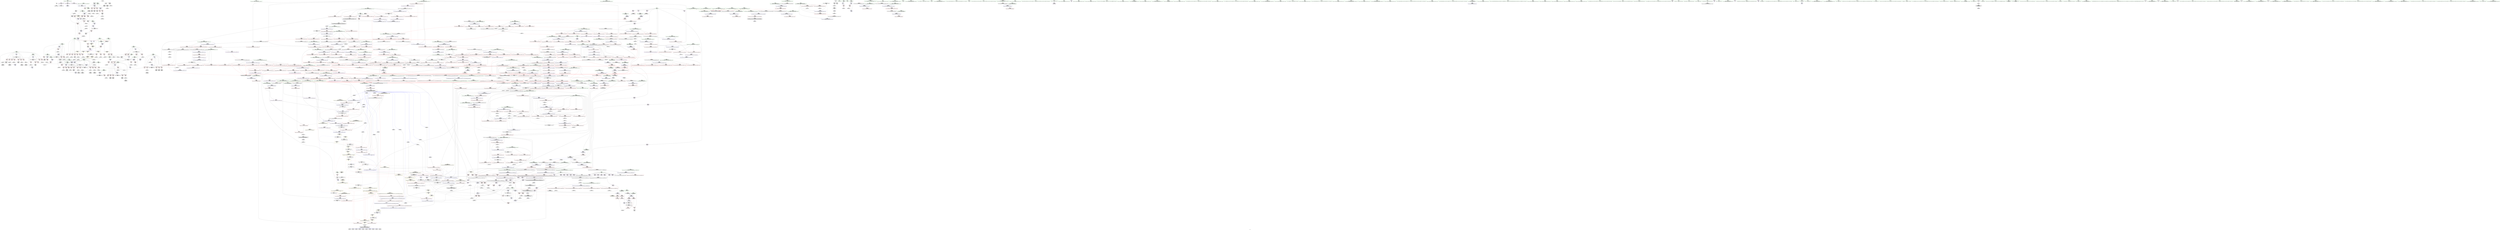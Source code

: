 digraph "SVFG" {
	label="SVFG";

	Node0x55f2251f0cc0 [shape=record,color=grey,label="{NodeID: 0\nNullPtr}"];
	Node0x55f2251f0cc0 -> Node0x55f22524cd40[style=solid];
	Node0x55f2251f0cc0 -> Node0x55f225253cd0[style=solid];
	Node0x55f225253cd0 [shape=record,color=blue, style = dotted,label="{NodeID: 775\n1734\<--3\nllvm.global_ctors_2\<--dummyVal\nGlob }"];
	Node0x55f22524a6c0 [shape=record,color=red,label="{NodeID: 443\n222\<--98\n\<--j\n_Z4workv\n}"];
	Node0x55f22524a6c0 -> Node0x55f225299740[style=solid];
	Node0x55f22523e8e0 [shape=record,color=green,label="{NodeID: 111\n717\<--718\n__comp\<--__comp_field_insensitive\n_ZSt22__final_insertion_sortIPeN9__gnu_cxx5__ops15_Iter_less_iterEEvT_S4_T0_\n}"];
	Node0x55f22536ff90 [shape=record,color=black,label="{NodeID: 1993\n1036 = PHI(1041, )\n}"];
	Node0x55f22536ff90 -> Node0x55f2252630d0[style=solid];
	Node0x55f225259730 [shape=record,color=blue,label="{NodeID: 886\n1057\<--1140\n__holeIndex.addr\<--sub17\n_ZSt13__adjust_heapIPeleN9__gnu_cxx5__ops15_Iter_less_iterEEvT_T0_S5_T1_T2_\n}"];
	Node0x55f225259730 -> Node0x55f2252e3f40[style=dashed];
	Node0x55f2252600e0 [shape=record,color=red,label="{NodeID: 554\n781\<--765\n\<--__middle.addr\n_ZSt14__partial_sortIPeN9__gnu_cxx5__ops15_Iter_less_iterEEvT_S4_S4_T0_\n|{<s0>32}}"];
	Node0x55f2252600e0:s0 -> Node0x55f225377f40[style=solid,color=red];
	Node0x55f2252941c0 [shape=record,color=grey,label="{NodeID: 1329\n1228 = Binary(1227, 899, )\n}"];
	Node0x55f2252941c0 -> Node0x55f225294340[style=solid];
	Node0x55f225242e10 [shape=record,color=green,label="{NodeID: 222\n1505\<--1506\nundef.agg.tmp\<--undef.agg.tmp_field_insensitive\n_ZSt26__unguarded_insertion_sortIPeN9__gnu_cxx5__ops15_Iter_less_iterEEvT_S4_T0_\n}"];
	Node0x55f225379f60 [shape=record,color=black,label="{NodeID: 2104\n914 = PHI(834, )\n2nd arg _ZSt11__make_heapIPeN9__gnu_cxx5__ops15_Iter_less_iterEEvT_S4_RT0_ }"];
	Node0x55f225379f60 -> Node0x55f225258140[style=solid];
	Node0x55f225265b10 [shape=record,color=red,label="{NodeID: 665\n1255\<--1247\n\<--__val.addr\n_ZNK9__gnu_cxx5__ops14_Iter_less_valclIPeeEEbT_RT0_\n}"];
	Node0x55f225265b10 -> Node0x55f225265cb0[style=solid];
	Node0x55f2252d3a20 [shape=record,color=black,label="{NodeID: 1440\nMR_108V_3 = PHI(MR_108V_4, MR_108V_2, )\npts\{650 \}\n}"];
	Node0x55f2252d3a20 -> Node0x55f22525f310[style=dashed];
	Node0x55f2252d3a20 -> Node0x55f22525f3e0[style=dashed];
	Node0x55f2252d3a20 -> Node0x55f225256e90[style=dashed];
	Node0x55f225250c90 [shape=record,color=black,label="{NodeID: 333\n1653\<--1658\n_ZSt12__niter_baseIPeET_S1__ret\<--\n_ZSt12__niter_baseIPeET_S1_\n|{<s0>89|<s1>90|<s2>91}}"];
	Node0x55f225250c90:s0 -> Node0x55f225372290[style=solid,color=blue];
	Node0x55f225250c90:s1 -> Node0x55f2253723d0[style=solid,color=blue];
	Node0x55f225250c90:s2 -> Node0x55f225372510[style=solid,color=blue];
	Node0x55f22523a770 [shape=record,color=green,label="{NodeID: 1\n7\<--1\n__dso_handle\<--dummyObj\nGlob }"];
	Node0x55f225253dd0 [shape=record,color=blue,label="{NodeID: 776\n61\<--11\nx\<--\n_Z5getrev\n}"];
	Node0x55f225253dd0 -> Node0x55f225249680[style=dashed];
	Node0x55f22524a790 [shape=record,color=red,label="{NodeID: 444\n230\<--98\n\<--j\n_Z4workv\n}"];
	Node0x55f22524a790 -> Node0x55f2252992c0[style=solid];
	Node0x55f22523e9b0 [shape=record,color=green,label="{NodeID: 112\n719\<--720\n__first.addr\<--__first.addr_field_insensitive\n_ZSt22__final_insertion_sortIPeN9__gnu_cxx5__ops15_Iter_less_iterEEvT_S4_T0_\n}"];
	Node0x55f22523e9b0 -> Node0x55f22525f7f0[style=solid];
	Node0x55f22523e9b0 -> Node0x55f22525f8c0[style=solid];
	Node0x55f22523e9b0 -> Node0x55f22525f990[style=solid];
	Node0x55f22523e9b0 -> Node0x55f22525fa60[style=solid];
	Node0x55f22523e9b0 -> Node0x55f22525fb30[style=solid];
	Node0x55f22523e9b0 -> Node0x55f2252571d0[style=solid];
	Node0x55f2253700d0 [shape=record,color=black,label="{NodeID: 1994\n1097 = PHI(979, )\n}"];
	Node0x55f225259800 [shape=record,color=blue,label="{NodeID: 887\n1160\<--1159\n__t.addr\<--__t\n_ZSt4moveIRN9__gnu_cxx5__ops15_Iter_less_iterEEONSt16remove_referenceIT_E4typeEOS5_\n}"];
	Node0x55f225259800 -> Node0x55f225264ad0[style=dashed];
	Node0x55f2252d6720 [shape=record,color=yellow,style=double,label="{NodeID: 1662\n38V_1 = ENCHI(MR_38V_0)\npts\{117 \}\nFun[_Z5upmaxIeeEbRT_RKT0_]}"];
	Node0x55f2252d6720 -> Node0x55f22525d500[style=dashed];
	Node0x55f2252d6720 -> Node0x55f22525d5d0[style=dashed];
	Node0x55f2252601b0 [shape=record,color=red,label="{NodeID: 555\n776\<--767\n\<--__last.addr\n_ZSt14__partial_sortIPeN9__gnu_cxx5__ops15_Iter_less_iterEEvT_S4_S4_T0_\n|{<s0>31}}"];
	Node0x55f2252601b0:s0 -> Node0x55f225376230[style=solid,color=red];
	Node0x55f225294340 [shape=record,color=grey,label="{NodeID: 1330\n1229 = Binary(1228, 624, )\n}"];
	Node0x55f225294340 -> Node0x55f22525a020[style=solid];
	Node0x55f225242ee0 [shape=record,color=green,label="{NodeID: 223\n1529\<--1530\n__first.addr\<--__first.addr_field_insensitive\n_ZSt13move_backwardIPeS0_ET0_T_S2_S1_\n}"];
	Node0x55f225242ee0 -> Node0x55f225269250[style=solid];
	Node0x55f225242ee0 -> Node0x55f22527b330[style=solid];
	Node0x55f22537a070 [shape=record,color=black,label="{NodeID: 2105\n758 = PHI(674, )\n0th arg _ZSt14__partial_sortIPeN9__gnu_cxx5__ops15_Iter_less_iterEEvT_S4_S4_T0_ }"];
	Node0x55f22537a070 -> Node0x55f225257370[style=solid];
	Node0x55f225265be0 [shape=record,color=red,label="{NodeID: 666\n1254\<--1253\n\<--\n_ZNK9__gnu_cxx5__ops14_Iter_less_valclIPeeEEbT_RT0_\n}"];
	Node0x55f225265be0 -> Node0x55f22529d940[style=solid];
	Node0x55f2252d3f20 [shape=record,color=black,label="{NodeID: 1441\nMR_110V_2 = PHI(MR_110V_3, MR_110V_1, )\npts\{654 \}\n}"];
	Node0x55f2252d3f20 -> Node0x55f225256f60[style=dashed];
	Node0x55f225250d60 [shape=record,color=black,label="{NodeID: 334\n1677\<--1675\nsub.ptr.lhs.cast\<--\n_ZNSt20__copy_move_backwardILb1ELb1ESt26random_access_iterator_tagE13__copy_move_bIeEEPT_PKS3_S6_S4_\n}"];
	Node0x55f225250d60 -> Node0x55f2252977c0[style=solid];
	Node0x55f22523a800 [shape=record,color=green,label="{NodeID: 2\n8\<--1\n.str\<--dummyObj\nGlob }"];
	Node0x55f225253ea0 [shape=record,color=blue,label="{NodeID: 777\n78\<--66\nres\<--\n_Z6gettlev\n}"];
	Node0x55f225253ea0 -> Node0x55f225249750[style=dashed];
	Node0x55f225253ea0 -> Node0x55f225253f70[style=dashed];
	Node0x55f22526bdb0 [shape=record,color=yellow,style=double,label="{NodeID: 1552\n173V_1 = ENCHI(MR_173V_0)\npts\{926 1062 1187 1402 1434 1556 \}\nFun[_ZSt10__pop_heapIPeN9__gnu_cxx5__ops15_Iter_less_iterEEvT_S4_S4_RT0_]}"];
	Node0x55f22526bdb0 -> Node0x55f225262f30[style=dashed];
	Node0x55f22526bdb0 -> Node0x55f225263000[style=dashed];
	Node0x55f22526bdb0 -> Node0x55f2252630d0[style=dashed];
	Node0x55f22524a860 [shape=record,color=red,label="{NodeID: 445\n178\<--100\n\<--_ed6\n_Z4workv\n}"];
	Node0x55f22524a860 -> Node0x55f22529c140[style=solid];
	Node0x55f22523ea80 [shape=record,color=green,label="{NodeID: 113\n721\<--722\n__last.addr\<--__last.addr_field_insensitive\n_ZSt22__final_insertion_sortIPeN9__gnu_cxx5__ops15_Iter_less_iterEEvT_S4_T0_\n}"];
	Node0x55f22523ea80 -> Node0x55f22525fc00[style=solid];
	Node0x55f22523ea80 -> Node0x55f22525fcd0[style=solid];
	Node0x55f22523ea80 -> Node0x55f22525fda0[style=solid];
	Node0x55f22523ea80 -> Node0x55f2252572a0[style=solid];
	Node0x55f2253701e0 [shape=record,color=black,label="{NodeID: 1995\n1106 = PHI(1041, )\n}"];
	Node0x55f2253701e0 -> Node0x55f225264860[style=solid];
	Node0x55f2252598d0 [shape=record,color=blue,label="{NodeID: 888\n1169\<--1166\nthis.addr\<--this\n_ZN9__gnu_cxx5__ops14_Iter_less_valC2ENS0_15_Iter_less_iterE\n}"];
	Node0x55f2252598d0 -> Node0x55f225264ba0[style=dashed];
	Node0x55f225260280 [shape=record,color=red,label="{NodeID: 556\n803\<--791\n\<--__first.addr\n_ZSt27__unguarded_partition_pivotIPeN9__gnu_cxx5__ops15_Iter_less_iterEET_S4_S4_T0_\n}"];
	Node0x55f225260280 -> Node0x55f225248230[style=solid];
	Node0x55f2252944c0 [shape=record,color=grey,label="{NodeID: 1331\n356 = Binary(355, 66, )\n}"];
	Node0x55f2252944c0 -> Node0x55f2252947c0[style=solid];
	Node0x55f225242fb0 [shape=record,color=green,label="{NodeID: 224\n1531\<--1532\n__last.addr\<--__last.addr_field_insensitive\n_ZSt13move_backwardIPeS0_ET0_T_S2_S1_\n}"];
	Node0x55f225242fb0 -> Node0x55f225269320[style=solid];
	Node0x55f225242fb0 -> Node0x55f22527b400[style=solid];
	Node0x55f22537a180 [shape=record,color=black,label="{NodeID: 2106\n759 = PHI(675, )\n1st arg _ZSt14__partial_sortIPeN9__gnu_cxx5__ops15_Iter_less_iterEEvT_S4_S4_T0_ }"];
	Node0x55f22537a180 -> Node0x55f225257440[style=solid];
	Node0x55f225265cb0 [shape=record,color=red,label="{NodeID: 667\n1256\<--1255\n\<--\n_ZNK9__gnu_cxx5__ops14_Iter_less_valclIPeeEEbT_RT0_\n}"];
	Node0x55f225265cb0 -> Node0x55f22529d940[style=solid];
	Node0x55f2252d4420 [shape=record,color=black,label="{NodeID: 1442\nMR_24V_3 = PHI(MR_24V_4, MR_24V_2, )\npts\{103 \}\n}"];
	Node0x55f2252d4420 -> Node0x55f22524a930[style=dashed];
	Node0x55f2252d4420 -> Node0x55f22524aa00[style=dashed];
	Node0x55f2252d4420 -> Node0x55f22524aad0[style=dashed];
	Node0x55f2252d4420 -> Node0x55f22524aba0[style=dashed];
	Node0x55f2252d4420 -> Node0x55f22524ac70[style=dashed];
	Node0x55f2252d4420 -> Node0x55f22524ad40[style=dashed];
	Node0x55f2252d4420 -> Node0x55f22524ae10[style=dashed];
	Node0x55f2252d4420 -> Node0x55f22524aee0[style=dashed];
	Node0x55f2252d4420 -> Node0x55f22524afb0[style=dashed];
	Node0x55f2252d4420 -> Node0x55f225255080[style=dashed];
	Node0x55f225250e30 [shape=record,color=black,label="{NodeID: 335\n1678\<--1676\nsub.ptr.rhs.cast\<--\n_ZNSt20__copy_move_backwardILb1ELb1ESt26random_access_iterator_tagE13__copy_move_bIeEEPT_PKS3_S6_S4_\n}"];
	Node0x55f225250e30 -> Node0x55f2252977c0[style=solid];
	Node0x55f22523aab0 [shape=record,color=green,label="{NodeID: 3\n11\<--1\n\<--dummyObj\nCan only get source location for instruction, argument, global var or function.}"];
	Node0x55f225253f70 [shape=record,color=blue,label="{NodeID: 778\n78\<--83\nres\<--shl\n_Z6gettlev\n}"];
	Node0x55f225253f70 -> Node0x55f225249750[style=dashed];
	Node0x55f225253f70 -> Node0x55f225253f70[style=dashed];
	Node0x55f22524a930 [shape=record,color=red,label="{NodeID: 446\n252\<--102\n\<--i49\n_Z4workv\n}"];
	Node0x55f22524a930 -> Node0x55f22529aac0[style=solid];
	Node0x55f2252434e0 [shape=record,color=green,label="{NodeID: 114\n723\<--724\nagg.tmp\<--agg.tmp_field_insensitive\n_ZSt22__final_insertion_sortIPeN9__gnu_cxx5__ops15_Iter_less_iterEEvT_S4_T0_\n}"];
	Node0x55f225370350 [shape=record,color=black,label="{NodeID: 1996\n1133 = PHI(1041, )\n}"];
	Node0x55f225370350 -> Node0x55f225264930[style=solid];
	Node0x55f2252599a0 [shape=record,color=blue,label="{NodeID: 889\n1180\<--1175\n__first.addr\<--__first\n_ZSt11__push_heapIPeleN9__gnu_cxx5__ops14_Iter_less_valEEvT_T0_S5_T1_RT2_\n}"];
	Node0x55f2252599a0 -> Node0x55f225264c70[style=dashed];
	Node0x55f2252599a0 -> Node0x55f225264d40[style=dashed];
	Node0x55f2252599a0 -> Node0x55f225264e10[style=dashed];
	Node0x55f2252599a0 -> Node0x55f225264ee0[style=dashed];
	Node0x55f225260350 [shape=record,color=red,label="{NodeID: 557\n805\<--791\n\<--__first.addr\n_ZSt27__unguarded_partition_pivotIPeN9__gnu_cxx5__ops15_Iter_less_iterEET_S4_S4_T0_\n}"];
	Node0x55f225260350 -> Node0x55f22524fd20[style=solid];
	Node0x55f225294640 [shape=record,color=grey,label="{NodeID: 1332\n359 = Binary(357, 358, )\n}"];
	Node0x55f225294640 -> Node0x55f2252947c0[style=solid];
	Node0x55f225243080 [shape=record,color=green,label="{NodeID: 225\n1533\<--1534\n__result.addr\<--__result.addr_field_insensitive\n_ZSt13move_backwardIPeS0_ET0_T_S2_S1_\n}"];
	Node0x55f225243080 -> Node0x55f2252693f0[style=solid];
	Node0x55f225243080 -> Node0x55f22527b4d0[style=solid];
	Node0x55f22537a290 [shape=record,color=black,label="{NodeID: 2107\n760 = PHI(676, )\n2nd arg _ZSt14__partial_sortIPeN9__gnu_cxx5__ops15_Iter_less_iterEEvT_S4_S4_T0_ }"];
	Node0x55f22537a290 -> Node0x55f225257510[style=solid];
	Node0x55f225265d80 [shape=record,color=red,label="{NodeID: 668\n1286\<--1266\n\<--__result.addr\n_ZSt22__move_median_to_firstIPeN9__gnu_cxx5__ops15_Iter_less_iterEEvT_S4_S4_S4_T0_\n|{<s0>58}}"];
	Node0x55f225265d80:s0 -> Node0x55f2253796d0[style=solid,color=red];
	Node0x55f2252d4920 [shape=record,color=black,label="{NodeID: 1443\nMR_28V_2 = PHI(MR_28V_4, MR_28V_1, )\npts\{107 \}\n}"];
	Node0x55f2252d4920 -> Node0x55f225254c70[style=dashed];
	Node0x55f225250f00 [shape=record,color=black,label="{NodeID: 336\n1689\<--1688\n\<--add.ptr\n_ZNSt20__copy_move_backwardILb1ELb1ESt26random_access_iterator_tagE13__copy_move_bIeEEPT_PKS3_S6_S4_\n}"];
	Node0x55f225250f00 -> Node0x55f225247fc0[style=solid];
	Node0x55f22523ab40 [shape=record,color=green,label="{NodeID: 4\n25\<--1\n.str.1\<--dummyObj\nGlob }"];
	Node0x55f225254040 [shape=record,color=blue,label="{NodeID: 779\n90\<--66\ni\<--\n_Z4workv\n}"];
	Node0x55f225254040 -> Node0x55f2252ddb40[style=dashed];
	Node0x55f22524aa00 [shape=record,color=red,label="{NodeID: 447\n259\<--102\n\<--i49\n_Z4workv\n}"];
	Node0x55f22524aa00 -> Node0x55f225294ac0[style=solid];
	Node0x55f225243570 [shape=record,color=green,label="{NodeID: 115\n725\<--726\nagg.tmp2\<--agg.tmp2_field_insensitive\n_ZSt22__final_insertion_sortIPeN9__gnu_cxx5__ops15_Iter_less_iterEEvT_S4_T0_\n}"];
	Node0x55f225370490 [shape=record,color=black,label="{NodeID: 1997\n1143 = PHI(1158, )\n}"];
	Node0x55f225259a70 [shape=record,color=blue,label="{NodeID: 890\n1182\<--1176\n__holeIndex.addr\<--__holeIndex\n_ZSt11__push_heapIPeleN9__gnu_cxx5__ops14_Iter_less_valEEvT_T0_S5_T1_RT2_\n}"];
	Node0x55f225259a70 -> Node0x55f225264fb0[style=dashed];
	Node0x55f225259a70 -> Node0x55f2252d7c40[style=dashed];
	Node0x55f2252d69f0 [shape=record,color=yellow,style=double,label="{NodeID: 1665\n209V_1 = ENCHI(MR_209V_0)\npts\{926 1013 1062 1402 1434 1556 \}\nFun[_ZSt11__push_heapIPeleN9__gnu_cxx5__ops14_Iter_less_valEEvT_T0_S5_T1_RT2_]}"];
	Node0x55f2252d69f0 -> Node0x55f2252657d0[style=dashed];
	Node0x55f2252d69f0 -> Node0x55f2252658a0[style=dashed];
	Node0x55f225260420 [shape=record,color=red,label="{NodeID: 558\n813\<--791\n\<--__first.addr\n_ZSt27__unguarded_partition_pivotIPeN9__gnu_cxx5__ops15_Iter_less_iterEET_S4_S4_T0_\n|{<s0>33}}"];
	Node0x55f225260420:s0 -> Node0x55f225375480[style=solid,color=red];
	Node0x55f2252947c0 [shape=record,color=grey,label="{NodeID: 1333\n360 = Binary(356, 359, )\n}"];
	Node0x55f2252947c0 -> Node0x55f22524e660[style=solid];
	Node0x55f225243150 [shape=record,color=green,label="{NodeID: 226\n1540\<--1541\n_ZSt12__miter_baseIPeET_S1_\<--_ZSt12__miter_baseIPeET_S1__field_insensitive\n}"];
	Node0x55f225265e50 [shape=record,color=red,label="{NodeID: 669\n1296\<--1266\n\<--__result.addr\n_ZSt22__move_median_to_firstIPeN9__gnu_cxx5__ops15_Iter_less_iterEEvT_S4_S4_S4_T0_\n|{<s0>60}}"];
	Node0x55f225265e50:s0 -> Node0x55f2253796d0[style=solid,color=red];
	Node0x55f2252d1820 [shape=record,color=black,label="{NodeID: 1444\nMR_30V_2 = PHI(MR_30V_3, MR_30V_1, )\npts\{109 \}\n}"];
	Node0x55f2252d1820 -> Node0x55f225254d40[style=dashed];
	Node0x55f225250fd0 [shape=record,color=black,label="{NodeID: 337\n1691\<--1690\n\<--\n_ZNSt20__copy_move_backwardILb1ELb1ESt26random_access_iterator_tagE13__copy_move_bIeEEPT_PKS3_S6_S4_\n}"];
	Node0x55f225250fd0 -> Node0x55f225248090[style=solid];
	Node0x55f22523abd0 [shape=record,color=green,label="{NodeID: 5\n27\<--1\n.str.2\<--dummyObj\nGlob }"];
	Node0x55f225254110 [shape=record,color=blue,label="{NodeID: 780\n92\<--128\n_ed\<--add\n_Z4workv\n}"];
	Node0x55f225254110 -> Node0x55f225249a90[style=dashed];
	Node0x55f22524aad0 [shape=record,color=red,label="{NodeID: 448\n267\<--102\n\<--i49\n_Z4workv\n}"];
	Node0x55f22524aad0 -> Node0x55f2252953c0[style=solid];
	Node0x55f225243640 [shape=record,color=green,label="{NodeID: 116\n727\<--728\nagg.tmp3\<--agg.tmp3_field_insensitive\n_ZSt22__final_insertion_sortIPeN9__gnu_cxx5__ops15_Iter_less_iterEEvT_S4_T0_\n}"];
	Node0x55f2253705a0 [shape=record,color=black,label="{NodeID: 1998\n1152 = PHI(1041, )\n}"];
	Node0x55f2253705a0 -> Node0x55f225264a00[style=solid];
	Node0x55f225259b40 [shape=record,color=blue,label="{NodeID: 891\n1184\<--1177\n__topIndex.addr\<--__topIndex\n_ZSt11__push_heapIPeleN9__gnu_cxx5__ops14_Iter_less_valEEvT_T0_S5_T1_RT2_\n}"];
	Node0x55f225259b40 -> Node0x55f2252653c0[style=dashed];
	Node0x55f2252604f0 [shape=record,color=red,label="{NodeID: 559\n814\<--791\n\<--__first.addr\n_ZSt27__unguarded_partition_pivotIPeN9__gnu_cxx5__ops15_Iter_less_iterEET_S4_S4_T0_\n}"];
	Node0x55f2252604f0 -> Node0x55f225253350[style=solid];
	Node0x55f225294940 [shape=record,color=grey,label="{NodeID: 1334\n322 = Binary(321, 323, )\n}"];
	Node0x55f225294940 -> Node0x55f225255080[style=solid];
	Node0x55f225243250 [shape=record,color=green,label="{NodeID: 227\n1546\<--1547\n_ZSt23__copy_move_backward_a2ILb1EPeS0_ET1_T0_S2_S1_\<--_ZSt23__copy_move_backward_a2ILb1EPeS0_ET1_T0_S2_S1__field_insensitive\n}"];
	Node0x55f225265f20 [shape=record,color=red,label="{NodeID: 670\n1300\<--1266\n\<--__result.addr\n_ZSt22__move_median_to_firstIPeN9__gnu_cxx5__ops15_Iter_less_iterEEvT_S4_S4_S4_T0_\n|{<s0>61}}"];
	Node0x55f225265f20:s0 -> Node0x55f2253796d0[style=solid,color=red];
	Node0x55f2252d1d20 [shape=record,color=black,label="{NodeID: 1445\nMR_46V_3 = PHI(MR_46V_4, MR_46V_2, )\npts\{240000 \}\n|{|<s5>18}}"];
	Node0x55f2252d1d20 -> Node0x55f22525c660[style=dashed];
	Node0x55f2252d1d20 -> Node0x55f22525c730[style=dashed];
	Node0x55f2252d1d20 -> Node0x55f22525cb40[style=dashed];
	Node0x55f2252d1d20 -> Node0x55f225254e10[style=dashed];
	Node0x55f2252d1d20 -> Node0x55f2252d1d20[style=dashed];
	Node0x55f2252d1d20:s5 -> Node0x55f2252e8540[style=dashed,color=blue];
	Node0x55f2252510a0 [shape=record,color=black,label="{NodeID: 338\n1660\<--1701\n_ZNSt20__copy_move_backwardILb1ELb1ESt26random_access_iterator_tagE13__copy_move_bIeEEPT_PKS3_S6_S4__ret\<--add.ptr2\n_ZNSt20__copy_move_backwardILb1ELb1ESt26random_access_iterator_tagE13__copy_move_bIeEEPT_PKS3_S6_S4_\n|{<s0>93}}"];
	Node0x55f2252510a0:s0 -> Node0x55f225372790[style=solid,color=blue];
	Node0x55f22523ac60 [shape=record,color=green,label="{NodeID: 6\n29\<--1\n.str.3\<--dummyObj\nGlob }"];
	Node0x55f2252541e0 [shape=record,color=blue,label="{NodeID: 781\n90\<--143\ni\<--inc\n_Z4workv\n}"];
	Node0x55f2252541e0 -> Node0x55f2252ddb40[style=dashed];
	Node0x55f22524aba0 [shape=record,color=red,label="{NodeID: 449\n273\<--102\n\<--i49\n_Z4workv\n}"];
	Node0x55f22524aba0 -> Node0x55f22524dd70[style=solid];
	Node0x55f225243710 [shape=record,color=green,label="{NodeID: 117\n743\<--744\n_ZSt16__insertion_sortIPeN9__gnu_cxx5__ops15_Iter_less_iterEEvT_S4_T0_\<--_ZSt16__insertion_sortIPeN9__gnu_cxx5__ops15_Iter_less_iterEEvT_S4_T0__field_insensitive\n}"];
	Node0x55f225370710 [shape=record,color=black,label="{NodeID: 1999\n1210 = PHI(1239, )\n}"];
	Node0x55f225370710 -> Node0x55f22528feb0[style=solid];
	Node0x55f225259c10 [shape=record,color=blue,label="{NodeID: 892\n1186\<--1178\n__value.addr\<--__value\n_ZSt11__push_heapIPeleN9__gnu_cxx5__ops14_Iter_less_valEEvT_T0_S5_T1_RT2_\n|{|<s2>53}}"];
	Node0x55f225259c10 -> Node0x55f2252657d0[style=dashed];
	Node0x55f225259c10 -> Node0x55f2252658a0[style=dashed];
	Node0x55f225259c10:s2 -> Node0x55f22526afd0[style=dashed,color=red];
	Node0x55f2252605c0 [shape=record,color=red,label="{NodeID: 560\n822\<--791\n\<--__first.addr\n_ZSt27__unguarded_partition_pivotIPeN9__gnu_cxx5__ops15_Iter_less_iterEET_S4_S4_T0_\n}"];
	Node0x55f2252605c0 -> Node0x55f2252534f0[style=solid];
	Node0x55f225294ac0 [shape=record,color=grey,label="{NodeID: 1335\n260 = Binary(258, 259, )\n}"];
	Node0x55f225294ac0 -> Node0x55f225254d40[style=solid];
	Node0x55f225243350 [shape=record,color=green,label="{NodeID: 228\n1551\<--1552\n__comp\<--__comp_field_insensitive\n_ZSt25__unguarded_linear_insertIPeN9__gnu_cxx5__ops14_Val_less_iterEEvT_T0_\n|{<s0>86}}"];
	Node0x55f225243350:s0 -> Node0x55f225375150[style=solid,color=red];
	Node0x55f225265ff0 [shape=record,color=red,label="{NodeID: 671\n1310\<--1266\n\<--__result.addr\n_ZSt22__move_median_to_firstIPeN9__gnu_cxx5__ops15_Iter_less_iterEEvT_S4_S4_S4_T0_\n|{<s0>63}}"];
	Node0x55f225265ff0:s0 -> Node0x55f2253796d0[style=solid,color=red];
	Node0x55f2252d2220 [shape=record,color=black,label="{NodeID: 1446\nMR_10V_2 = PHI(MR_10V_3, MR_10V_1, )\npts\{17 \}\n|{|<s4>86}}"];
	Node0x55f2252d2220 -> Node0x55f225269ce0[style=dashed];
	Node0x55f2252d2220 -> Node0x55f225269db0[style=dashed];
	Node0x55f2252d2220 -> Node0x55f22527b8e0[style=dashed];
	Node0x55f2252d2220 -> Node0x55f22527bb50[style=dashed];
	Node0x55f2252d2220:s4 -> Node0x55f22526ce40[style=dashed,color=red];
	Node0x55f225251170 [shape=record,color=black,label="{NodeID: 339\n1708\<--1726\n_ZNK9__gnu_cxx5__ops14_Val_less_iterclIePeEEbRT_T0__ret\<--cmp\n_ZNK9__gnu_cxx5__ops14_Val_less_iterclIePeEEbRT_T0_\n|{<s0>86}}"];
	Node0x55f225251170:s0 -> Node0x55f225371ed0[style=solid,color=blue];
	Node0x55f22523b4a0 [shape=record,color=green,label="{NodeID: 7\n32\<--1\n\<--dummyObj\nCan only get source location for instruction, argument, global var or function.}"];
	Node0x55f2252542b0 [shape=record,color=blue,label="{NodeID: 782\n161\<--163\n\<--\n_Z4workv\n}"];
	Node0x55f2252542b0 -> Node0x55f2252e3540[style=dashed];
	Node0x55f22524ac70 [shape=record,color=red,label="{NodeID: 450\n281\<--102\n\<--i49\n_Z4workv\n}"];
	Node0x55f22524ac70 -> Node0x55f225295b40[style=solid];
	Node0x55f225243810 [shape=record,color=green,label="{NodeID: 118\n749\<--750\n_ZSt26__unguarded_insertion_sortIPeN9__gnu_cxx5__ops15_Iter_less_iterEEvT_S4_T0_\<--_ZSt26__unguarded_insertion_sortIPeN9__gnu_cxx5__ops15_Iter_less_iterEEvT_S4_T0__field_insensitive\n}"];
	Node0x55f225370850 [shape=record,color=black,label="{NodeID: 2000\n1219 = PHI(1041, )\n}"];
	Node0x55f225370850 -> Node0x55f2252657d0[style=solid];
	Node0x55f225259ce0 [shape=record,color=blue,label="{NodeID: 893\n1188\<--1179\n__comp.addr\<--__comp\n_ZSt11__push_heapIPeleN9__gnu_cxx5__ops14_Iter_less_valEEvT_T0_S5_T1_RT2_\n}"];
	Node0x55f225259ce0 -> Node0x55f225265490[style=dashed];
	Node0x55f225260690 [shape=record,color=red,label="{NodeID: 561\n825\<--791\n\<--__first.addr\n_ZSt27__unguarded_partition_pivotIPeN9__gnu_cxx5__ops15_Iter_less_iterEET_S4_S4_T0_\n|{<s0>34}}"];
	Node0x55f225260690:s0 -> Node0x55f2253795c0[style=solid,color=red];
	Node0x55f225294c40 [shape=record,color=grey,label="{NodeID: 1336\n258 = Binary(257, 247, )\n}"];
	Node0x55f225294c40 -> Node0x55f225294ac0[style=solid];
	Node0x55f225243420 [shape=record,color=green,label="{NodeID: 229\n1553\<--1554\n__last.addr\<--__last.addr_field_insensitive\n_ZSt25__unguarded_linear_insertIPeN9__gnu_cxx5__ops14_Val_less_iterEEvT_T0_\n}"];
	Node0x55f225243420 -> Node0x55f2252694c0[style=solid];
	Node0x55f225243420 -> Node0x55f225269590[style=solid];
	Node0x55f225243420 -> Node0x55f225269660[style=solid];
	Node0x55f225243420 -> Node0x55f225269730[style=solid];
	Node0x55f225243420 -> Node0x55f22527b5a0[style=solid];
	Node0x55f225243420 -> Node0x55f22527b9b0[style=solid];
	Node0x55f2252660c0 [shape=record,color=red,label="{NodeID: 672\n1318\<--1266\n\<--__result.addr\n_ZSt22__move_median_to_firstIPeN9__gnu_cxx5__ops15_Iter_less_iterEEvT_S4_S4_S4_T0_\n|{<s0>65}}"];
	Node0x55f2252660c0:s0 -> Node0x55f2253796d0[style=solid,color=red];
	Node0x55f2252d2720 [shape=record,color=black,label="{NodeID: 1447\nMR_275V_3 = PHI(MR_275V_4, MR_275V_2, )\npts\{1554 \}\n}"];
	Node0x55f2252d2720 -> Node0x55f225269660[style=dashed];
	Node0x55f2252d2720 -> Node0x55f225269730[style=dashed];
	Node0x55f2252d2720 -> Node0x55f22527b9b0[style=dashed];
	Node0x55f225251240 [shape=record,color=purple,label="{NodeID: 340\n42\<--4\n\<--_ZStL8__ioinit\n__cxx_global_var_init\n}"];
	Node0x55f22523b530 [shape=record,color=green,label="{NodeID: 8\n66\<--1\n\<--dummyObj\nCan only get source location for instruction, argument, global var or function.}"];
	Node0x55f225254380 [shape=record,color=blue,label="{NodeID: 783\n94\<--11\ni1\<--\n_Z4workv\n}"];
	Node0x55f225254380 -> Node0x55f2252e2640[style=dashed];
	Node0x55f22526c410 [shape=record,color=yellow,style=double,label="{NodeID: 1558\n10V_1 = ENCHI(MR_10V_0)\npts\{17 \}\nFun[_ZSt23__copy_move_backward_a2ILb1EPeS0_ET1_T0_S2_S1_]|{<s0>92}}"];
	Node0x55f22526c410:s0 -> Node0x55f22526f660[style=dashed,color=red];
	Node0x55f22524ad40 [shape=record,color=red,label="{NodeID: 451\n291\<--102\n\<--i49\n_Z4workv\n}"];
	Node0x55f22524ad40 -> Node0x55f225292840[style=solid];
	Node0x55f225243910 [shape=record,color=green,label="{NodeID: 119\n761\<--762\n__comp\<--__comp_field_insensitive\n_ZSt14__partial_sortIPeN9__gnu_cxx5__ops15_Iter_less_iterEEvT_S4_S4_T0_\n|{<s0>32}}"];
	Node0x55f225243910:s0 -> Node0x55f225378050[style=solid,color=red];
	Node0x55f225370990 [shape=record,color=black,label="{NodeID: 2001\n1232 = PHI(1041, )\n}"];
	Node0x55f225370990 -> Node0x55f2252658a0[style=solid];
	Node0x55f225259db0 [shape=record,color=blue,label="{NodeID: 894\n1190\<--1199\n__parent\<--div\n_ZSt11__push_heapIPeleN9__gnu_cxx5__ops14_Iter_less_valEEvT_T0_S5_T1_RT2_\n}"];
	Node0x55f225259db0 -> Node0x55f2252d8140[style=dashed];
	Node0x55f225260760 [shape=record,color=red,label="{NodeID: 562\n804\<--793\n\<--__last.addr\n_ZSt27__unguarded_partition_pivotIPeN9__gnu_cxx5__ops15_Iter_less_iterEET_S4_S4_T0_\n}"];
	Node0x55f225260760 -> Node0x55f22524fc50[style=solid];
	Node0x55f225294dc0 [shape=record,color=grey,label="{NodeID: 1337\n309 = Binary(308, 66, )\n}"];
	Node0x55f225294dc0 -> Node0x55f22524e3f0[style=solid];
	Node0x55f22524b730 [shape=record,color=green,label="{NodeID: 230\n1555\<--1556\n__val\<--__val_field_insensitive\n_ZSt25__unguarded_linear_insertIPeN9__gnu_cxx5__ops14_Val_less_iterEEvT_T0_\n|{|<s1>86|<s2>88}}"];
	Node0x55f22524b730 -> Node0x55f22527b670[style=solid];
	Node0x55f22524b730:s1 -> Node0x55f225375260[style=solid,color=red];
	Node0x55f22524b730:s2 -> Node0x55f2253765f0[style=solid,color=red];
	Node0x55f225266190 [shape=record,color=red,label="{NodeID: 673\n1322\<--1266\n\<--__result.addr\n_ZSt22__move_median_to_firstIPeN9__gnu_cxx5__ops15_Iter_less_iterEEvT_S4_S4_S4_T0_\n|{<s0>66}}"];
	Node0x55f225266190:s0 -> Node0x55f2253796d0[style=solid,color=red];
	Node0x55f2252d7240 [shape=record,color=black,label="{NodeID: 1448\nMR_279V_4 = PHI(MR_279V_5, MR_279V_3, )\npts\{1558 \}\n}"];
	Node0x55f2252d7240 -> Node0x55f2252698d0[style=dashed];
	Node0x55f2252d7240 -> Node0x55f2252699a0[style=dashed];
	Node0x55f2252d7240 -> Node0x55f225269a70[style=dashed];
	Node0x55f2252d7240 -> Node0x55f225269b40[style=dashed];
	Node0x55f2252d7240 -> Node0x55f22527ba80[style=dashed];
	Node0x55f225251310 [shape=record,color=purple,label="{NodeID: 341\n67\<--8\n\<--.str\n_Z5getrev\n}"];
	Node0x55f22523b5c0 [shape=record,color=green,label="{NodeID: 9\n155\<--1\n\<--dummyObj\nCan only get source location for instruction, argument, global var or function.}"];
	Node0x55f225254450 [shape=record,color=blue,label="{NodeID: 784\n96\<--165\n_ed2\<--\n_Z4workv\n}"];
	Node0x55f225254450 -> Node0x55f22524a2b0[style=dashed];
	Node0x55f22524ae10 [shape=record,color=red,label="{NodeID: 452\n296\<--102\n\<--i49\n_Z4workv\n}"];
	Node0x55f22524ae10 -> Node0x55f22524e180[style=solid];
	Node0x55f2252439e0 [shape=record,color=green,label="{NodeID: 120\n763\<--764\n__first.addr\<--__first.addr_field_insensitive\n_ZSt14__partial_sortIPeN9__gnu_cxx5__ops15_Iter_less_iterEEvT_S4_S4_T0_\n}"];
	Node0x55f2252439e0 -> Node0x55f22525fe70[style=solid];
	Node0x55f2252439e0 -> Node0x55f22525ff40[style=solid];
	Node0x55f2252439e0 -> Node0x55f225257370[style=solid];
	Node0x55f225370ad0 [shape=record,color=black,label="{NodeID: 2002\n1280 = PHI(979, )\n}"];
	Node0x55f225259e80 [shape=record,color=blue,label="{NodeID: 895\n1223\<--1220\nadd.ptr3\<--\n_ZSt11__push_heapIPeleN9__gnu_cxx5__ops14_Iter_less_valEEvT_T0_S5_T1_RT2_\n}"];
	Node0x55f225259e80 -> Node0x55f2252d7740[style=dashed];
	Node0x55f225260830 [shape=record,color=red,label="{NodeID: 563\n817\<--793\n\<--__last.addr\n_ZSt27__unguarded_partition_pivotIPeN9__gnu_cxx5__ops15_Iter_less_iterEET_S4_S4_T0_\n}"];
	Node0x55f225260830 -> Node0x55f225253420[style=solid];
	Node0x55f225294f40 [shape=record,color=grey,label="{NodeID: 1338\n305 = Binary(304, 66, )\n}"];
	Node0x55f225294f40 -> Node0x55f22524e320[style=solid];
	Node0x55f22524b800 [shape=record,color=green,label="{NodeID: 231\n1557\<--1558\n__next\<--__next_field_insensitive\n_ZSt25__unguarded_linear_insertIPeN9__gnu_cxx5__ops14_Val_less_iterEEvT_T0_\n}"];
	Node0x55f22524b800 -> Node0x55f225269800[style=solid];
	Node0x55f22524b800 -> Node0x55f2252698d0[style=solid];
	Node0x55f22524b800 -> Node0x55f2252699a0[style=solid];
	Node0x55f22524b800 -> Node0x55f225269a70[style=solid];
	Node0x55f22524b800 -> Node0x55f225269b40[style=solid];
	Node0x55f22524b800 -> Node0x55f22527b740[style=solid];
	Node0x55f22524b800 -> Node0x55f22527b810[style=solid];
	Node0x55f22524b800 -> Node0x55f22527ba80[style=solid];
	Node0x55f225266260 [shape=record,color=red,label="{NodeID: 674\n1278\<--1268\n\<--__a.addr\n_ZSt22__move_median_to_firstIPeN9__gnu_cxx5__ops15_Iter_less_iterEEvT_S4_S4_S4_T0_\n|{<s0>56}}"];
	Node0x55f225266260:s0 -> Node0x55f225373520[style=solid,color=red];
	Node0x55f2252d7740 [shape=record,color=black,label="{NodeID: 1449\nMR_10V_2 = PHI(MR_10V_3, MR_10V_1, )\npts\{17 \}\n|{|<s4>53}}"];
	Node0x55f2252d7740 -> Node0x55f2252657d0[style=dashed];
	Node0x55f2252d7740 -> Node0x55f2252658a0[style=dashed];
	Node0x55f2252d7740 -> Node0x55f225259e80[style=dashed];
	Node0x55f2252d7740 -> Node0x55f22525a0f0[style=dashed];
	Node0x55f2252d7740:s4 -> Node0x55f22526b380[style=dashed,color=red];
	Node0x55f2252513e0 [shape=record,color=purple,label="{NodeID: 342\n137\<--15\narrayidx\<--a\n_Z4workv\n|{<s0>6}}"];
	Node0x55f2252513e0:s0 -> Node0x55f2253759d0[style=solid,color=red];
	Node0x55f22523b650 [shape=record,color=green,label="{NodeID: 10\n156\<--1\n\<--dummyObj\nCan only get source location for instruction, argument, global var or function.}"];
	Node0x55f225254520 [shape=record,color=blue,label="{NodeID: 785\n98\<--11\nj\<--\n_Z4workv\n}"];
	Node0x55f225254520 -> Node0x55f22524a380[style=dashed];
	Node0x55f225254520 -> Node0x55f22524a450[style=dashed];
	Node0x55f225254520 -> Node0x55f22524a520[style=dashed];
	Node0x55f225254520 -> Node0x55f22524a5f0[style=dashed];
	Node0x55f225254520 -> Node0x55f22524a6c0[style=dashed];
	Node0x55f225254520 -> Node0x55f22524a790[style=dashed];
	Node0x55f225254520 -> Node0x55f225254860[style=dashed];
	Node0x55f225254520 -> Node0x55f2252e2b40[style=dashed];
	Node0x55f22524aee0 [shape=record,color=red,label="{NodeID: 453\n304\<--102\n\<--i49\n_Z4workv\n}"];
	Node0x55f22524aee0 -> Node0x55f225294f40[style=solid];
	Node0x55f225243ab0 [shape=record,color=green,label="{NodeID: 121\n765\<--766\n__middle.addr\<--__middle.addr_field_insensitive\n_ZSt14__partial_sortIPeN9__gnu_cxx5__ops15_Iter_less_iterEEvT_S4_S4_T0_\n}"];
	Node0x55f225243ab0 -> Node0x55f225260010[style=solid];
	Node0x55f225243ab0 -> Node0x55f2252600e0[style=solid];
	Node0x55f225243ab0 -> Node0x55f225257440[style=solid];
	Node0x55f225370be0 [shape=record,color=black,label="{NodeID: 2003\n1284 = PHI(979, )\n}"];
	Node0x55f225259f50 [shape=record,color=blue,label="{NodeID: 896\n1182\<--1225\n__holeIndex.addr\<--\n_ZSt11__push_heapIPeleN9__gnu_cxx5__ops14_Iter_less_valEEvT_T0_S5_T1_RT2_\n}"];
	Node0x55f225259f50 -> Node0x55f225265220[style=dashed];
	Node0x55f225259f50 -> Node0x55f2252d7c40[style=dashed];
	Node0x55f225260900 [shape=record,color=red,label="{NodeID: 564\n824\<--793\n\<--__last.addr\n_ZSt27__unguarded_partition_pivotIPeN9__gnu_cxx5__ops15_Iter_less_iterEET_S4_S4_T0_\n|{<s0>34}}"];
	Node0x55f225260900:s0 -> Node0x55f2253794b0[style=solid,color=red];
	Node0x55f2252950c0 [shape=record,color=grey,label="{NodeID: 1339\n313 = Binary(312, 303, )\n}"];
	Node0x55f2252950c0 -> Node0x55f225254ee0[style=solid];
	Node0x55f22524b8d0 [shape=record,color=green,label="{NodeID: 232\n1572\<--1573\n_ZNK9__gnu_cxx5__ops14_Val_less_iterclIePeEEbRT_T0_\<--_ZNK9__gnu_cxx5__ops14_Val_less_iterclIePeEEbRT_T0__field_insensitive\n}"];
	Node0x55f225266330 [shape=record,color=red,label="{NodeID: 675\n1292\<--1268\n\<--__a.addr\n_ZSt22__move_median_to_firstIPeN9__gnu_cxx5__ops15_Iter_less_iterEEvT_S4_S4_S4_T0_\n|{<s0>59}}"];
	Node0x55f225266330:s0 -> Node0x55f225373520[style=solid,color=red];
	Node0x55f2252d7c40 [shape=record,color=black,label="{NodeID: 1450\nMR_199V_3 = PHI(MR_199V_4, MR_199V_2, )\npts\{1183 \}\n}"];
	Node0x55f2252d7c40 -> Node0x55f225265080[style=dashed];
	Node0x55f2252d7c40 -> Node0x55f225265150[style=dashed];
	Node0x55f2252d7c40 -> Node0x55f2252652f0[style=dashed];
	Node0x55f2252d7c40 -> Node0x55f225259f50[style=dashed];
	Node0x55f2252514b0 [shape=record,color=purple,label="{NodeID: 343\n148\<--15\n\<--a\n_Z4workv\n}"];
	Node0x55f22523b750 [shape=record,color=green,label="{NodeID: 11\n157\<--1\n\<--dummyObj\nCan only get source location for instruction, argument, global var or function.}"];
	Node0x55f2252545f0 [shape=record,color=blue,label="{NodeID: 786\n100\<--174\n_ed6\<--add7\n_Z4workv\n}"];
	Node0x55f2252545f0 -> Node0x55f22524a860[style=dashed];
	Node0x55f2252545f0 -> Node0x55f2252e3040[style=dashed];
	Node0x55f22524afb0 [shape=record,color=red,label="{NodeID: 454\n321\<--102\n\<--i49\n_Z4workv\n}"];
	Node0x55f22524afb0 -> Node0x55f225294940[style=solid];
	Node0x55f225243b80 [shape=record,color=green,label="{NodeID: 122\n767\<--768\n__last.addr\<--__last.addr_field_insensitive\n_ZSt14__partial_sortIPeN9__gnu_cxx5__ops15_Iter_less_iterEEvT_S4_S4_T0_\n}"];
	Node0x55f225243b80 -> Node0x55f2252601b0[style=solid];
	Node0x55f225243b80 -> Node0x55f225257510[style=solid];
	Node0x55f225370cf0 [shape=record,color=black,label="{NodeID: 2004\n1294 = PHI(979, )\n}"];
	Node0x55f22525a020 [shape=record,color=blue,label="{NodeID: 897\n1190\<--1229\n__parent\<--div5\n_ZSt11__push_heapIPeleN9__gnu_cxx5__ops14_Iter_less_valEEvT_T0_S5_T1_RT2_\n}"];
	Node0x55f22525a020 -> Node0x55f2252d8140[style=dashed];
	Node0x55f2252609d0 [shape=record,color=red,label="{NodeID: 565\n816\<--795\n\<--__mid\n_ZSt27__unguarded_partition_pivotIPeN9__gnu_cxx5__ops15_Iter_less_iterEET_S4_S4_T0_\n|{<s0>33}}"];
	Node0x55f2252609d0:s0 -> Node0x55f2253756a0[style=solid,color=red];
	Node0x55f225295240 [shape=record,color=grey,label="{NodeID: 1340\n194 = Binary(186, 193, )\n}"];
	Node0x55f225295240 -> Node0x55f225298840[style=solid];
	Node0x55f22524b9a0 [shape=record,color=green,label="{NodeID: 233\n1592\<--1593\nretval\<--retval_field_insensitive\n_ZN9__gnu_cxx5__ops15__val_comp_iterENS0_15_Iter_less_iterE\n}"];
	Node0x55f225266400 [shape=record,color=red,label="{NodeID: 676\n1301\<--1268\n\<--__a.addr\n_ZSt22__move_median_to_firstIPeN9__gnu_cxx5__ops15_Iter_less_iterEEvT_S4_S4_S4_T0_\n|{<s0>61}}"];
	Node0x55f225266400:s0 -> Node0x55f225379960[style=solid,color=red];
	Node0x55f2252d8140 [shape=record,color=black,label="{NodeID: 1451\nMR_207V_3 = PHI(MR_207V_4, MR_207V_2, )\npts\{1191 \}\n}"];
	Node0x55f2252d8140 -> Node0x55f225265560[style=dashed];
	Node0x55f2252d8140 -> Node0x55f225265630[style=dashed];
	Node0x55f2252d8140 -> Node0x55f225265700[style=dashed];
	Node0x55f2252d8140 -> Node0x55f22525a020[style=dashed];
	Node0x55f225251580 [shape=record,color=purple,label="{NodeID: 344\n150\<--15\n\<--a\n_Z4workv\n|{<s0>7}}"];
	Node0x55f225251580:s0 -> Node0x55f225374d10[style=solid,color=red];
	Node0x55f22523b850 [shape=record,color=green,label="{NodeID: 12\n163\<--1\n\<--dummyObj\nCan only get source location for instruction, argument, global var or function.}"];
	Node0x55f2252546c0 [shape=record,color=blue,label="{NodeID: 787\n201\<--203\narrayidx22\<--add23\n_Z4workv\n}"];
	Node0x55f2252546c0 -> Node0x55f22525c3f0[style=dashed];
	Node0x55f2252546c0 -> Node0x55f22525c4c0[style=dashed];
	Node0x55f2252546c0 -> Node0x55f225254790[style=dashed];
	Node0x55f22526c7c0 [shape=record,color=yellow,style=double,label="{NodeID: 1562\n10V_1 = ENCHI(MR_10V_0)\npts\{17 \}\nFun[_ZSt4sortIPeEvT_S1_]|{<s0>15}}"];
	Node0x55f22526c7c0:s0 -> Node0x55f22526b460[style=dashed,color=red];
	Node0x55f22524b080 [shape=record,color=red,label="{NodeID: 455\n253\<--104\n\<--_ed52\n_Z4workv\n}"];
	Node0x55f22524b080 -> Node0x55f22529aac0[style=solid];
	Node0x55f225243c50 [shape=record,color=green,label="{NodeID: 123\n769\<--770\nagg.tmp\<--agg.tmp_field_insensitive\n_ZSt14__partial_sortIPeN9__gnu_cxx5__ops15_Iter_less_iterEEvT_S4_S4_T0_\n}"];
	Node0x55f225370e00 [shape=record,color=black,label="{NodeID: 2005\n1308 = PHI(979, )\n}"];
	Node0x55f22525a0f0 [shape=record,color=blue,label="{NodeID: 898\n1236\<--1233\nadd.ptr7\<--\n_ZSt11__push_heapIPeleN9__gnu_cxx5__ops14_Iter_less_valEEvT_T0_S5_T1_RT2_\n|{<s0>52}}"];
	Node0x55f22525a0f0:s0 -> Node0x55f225313880[style=dashed,color=blue];
	Node0x55f225260aa0 [shape=record,color=red,label="{NodeID: 566\n847\<--836\n\<--__first.addr\n_ZSt13__heap_selectIPeN9__gnu_cxx5__ops15_Iter_less_iterEEvT_S4_S4_T0_\n|{<s0>35}}"];
	Node0x55f225260aa0:s0 -> Node0x55f225379d40[style=solid,color=red];
	Node0x55f2252953c0 [shape=record,color=grey,label="{NodeID: 1341\n268 = Binary(267, 66, )\n}"];
	Node0x55f2252953c0 -> Node0x55f22524dca0[style=solid];
	Node0x55f22524ba70 [shape=record,color=green,label="{NodeID: 234\n1594\<--1595\n\<--field_insensitive\n_ZN9__gnu_cxx5__ops15__val_comp_iterENS0_15_Iter_less_iterE\n}"];
	Node0x55f2252664d0 [shape=record,color=red,label="{NodeID: 677\n1306\<--1268\n\<--__a.addr\n_ZSt22__move_median_to_firstIPeN9__gnu_cxx5__ops15_Iter_less_iterEEvT_S4_S4_S4_T0_\n|{<s0>62}}"];
	Node0x55f2252664d0:s0 -> Node0x55f225373520[style=solid,color=red];
	Node0x55f225251650 [shape=record,color=purple,label="{NodeID: 345\n184\<--15\narrayidx13\<--a\n_Z4workv\n}"];
	Node0x55f225251650 -> Node0x55f22525c0b0[style=solid];
	Node0x55f22523b950 [shape=record,color=green,label="{NodeID: 13\n247\<--1\n\<--dummyObj\nCan only get source location for instruction, argument, global var or function.}"];
	Node0x55f225254790 [shape=record,color=blue,label="{NodeID: 788\n225\<--227\narrayidx37\<--add38\n_Z4workv\n}"];
	Node0x55f225254790 -> Node0x55f22525c180[style=dashed];
	Node0x55f225254790 -> Node0x55f22525c250[style=dashed];
	Node0x55f225254790 -> Node0x55f2252546c0[style=dashed];
	Node0x55f225254790 -> Node0x55f2252e3540[style=dashed];
	Node0x55f22524b150 [shape=record,color=red,label="{NodeID: 456\n263\<--106\n\<--j56\n_Z4workv\n}"];
	Node0x55f22524b150 -> Node0x55f22529bcc0[style=solid];
	Node0x55f225243d20 [shape=record,color=green,label="{NodeID: 124\n778\<--779\n_ZSt13__heap_selectIPeN9__gnu_cxx5__ops15_Iter_less_iterEEvT_S4_S4_T0_\<--_ZSt13__heap_selectIPeN9__gnu_cxx5__ops15_Iter_less_iterEEvT_S4_S4_T0__field_insensitive\n}"];
	Node0x55f225370f40 [shape=record,color=black,label="{NodeID: 2006\n1316 = PHI(979, )\n}"];
	Node0x55f22525a1c0 [shape=record,color=blue,label="{NodeID: 899\n1243\<--1240\nthis.addr\<--this\n_ZNK9__gnu_cxx5__ops14_Iter_less_valclIPeeEEbT_RT0_\n}"];
	Node0x55f22525a1c0 -> Node0x55f225265970[style=dashed];
	Node0x55f225260b70 [shape=record,color=red,label="{NodeID: 567\n860\<--836\n\<--__first.addr\n_ZSt13__heap_selectIPeN9__gnu_cxx5__ops15_Iter_less_iterEEvT_S4_S4_T0_\n|{<s0>36}}"];
	Node0x55f225260b70:s0 -> Node0x55f2253738a0[style=solid,color=red];
	Node0x55f225295540 [shape=record,color=grey,label="{NodeID: 1342\n272 = Binary(163, 271, )\n}"];
	Node0x55f225295540 -> Node0x55f225295cc0[style=solid];
	Node0x55f22524bb40 [shape=record,color=green,label="{NodeID: 235\n1601\<--1602\n__first.addr\<--__first.addr_field_insensitive\n_ZSt23__copy_move_backward_a2ILb1EPeS0_ET1_T0_S2_S1_\n}"];
	Node0x55f22524bb40 -> Node0x55f225269e80[style=solid];
	Node0x55f22524bb40 -> Node0x55f22527bc20[style=solid];
	Node0x55f2252665a0 [shape=record,color=red,label="{NodeID: 678\n1311\<--1268\n\<--__a.addr\n_ZSt22__move_median_to_firstIPeN9__gnu_cxx5__ops15_Iter_less_iterEEvT_S4_S4_S4_T0_\n|{<s0>63}}"];
	Node0x55f2252665a0:s0 -> Node0x55f225379960[style=solid,color=red];
	Node0x55f2252d8b40 [shape=record,color=black,label="{NodeID: 1453\nMR_10V_2 = PHI(MR_10V_3, MR_10V_1, )\npts\{17 \}\n|{|<s5>46}}"];
	Node0x55f2252d8b40 -> Node0x55f225264860[style=dashed];
	Node0x55f2252d8b40 -> Node0x55f225264930[style=dashed];
	Node0x55f2252d8b40 -> Node0x55f2252593f0[style=dashed];
	Node0x55f2252d8b40 -> Node0x55f225259660[style=dashed];
	Node0x55f2252d8b40 -> Node0x55f2252e3a40[style=dashed];
	Node0x55f2252d8b40:s5 -> Node0x55f2252ee600[style=dashed,color=red];
	Node0x55f225251720 [shape=record,color=purple,label="{NodeID: 346\n208\<--15\narrayidx26\<--a\n_Z4workv\n}"];
	Node0x55f225251720 -> Node0x55f22525c320[style=solid];
	Node0x55f22523ba50 [shape=record,color=green,label="{NodeID: 14\n323\<--1\n\<--dummyObj\nCan only get source location for instruction, argument, global var or function.}"];
	Node0x55f225254860 [shape=record,color=blue,label="{NodeID: 789\n98\<--231\nj\<--inc40\n_Z4workv\n}"];
	Node0x55f225254860 -> Node0x55f22524a380[style=dashed];
	Node0x55f225254860 -> Node0x55f22524a450[style=dashed];
	Node0x55f225254860 -> Node0x55f22524a520[style=dashed];
	Node0x55f225254860 -> Node0x55f22524a5f0[style=dashed];
	Node0x55f225254860 -> Node0x55f22524a6c0[style=dashed];
	Node0x55f225254860 -> Node0x55f22524a790[style=dashed];
	Node0x55f225254860 -> Node0x55f225254860[style=dashed];
	Node0x55f225254860 -> Node0x55f2252e2b40[style=dashed];
	Node0x55f22524b220 [shape=record,color=red,label="{NodeID: 457\n276\<--106\n\<--j56\n_Z4workv\n}"];
	Node0x55f22524b220 -> Node0x55f22524de40[style=solid];
	Node0x55f225243e20 [shape=record,color=green,label="{NodeID: 125\n783\<--784\n_ZSt11__sort_heapIPeN9__gnu_cxx5__ops15_Iter_less_iterEEvT_S4_RT0_\<--_ZSt11__sort_heapIPeN9__gnu_cxx5__ops15_Iter_less_iterEEvT_S4_RT0__field_insensitive\n}"];
	Node0x55f225371080 [shape=record,color=black,label="{NodeID: 2007\n1406 = PHI(1041, )\n}"];
	Node0x55f225371080 -> Node0x55f225267ed0[style=solid];
	Node0x55f22525a290 [shape=record,color=blue,label="{NodeID: 900\n1245\<--1241\n__it.addr\<--__it\n_ZNK9__gnu_cxx5__ops14_Iter_less_valclIPeeEEbT_RT0_\n}"];
	Node0x55f22525a290 -> Node0x55f225265a40[style=dashed];
	Node0x55f225260c40 [shape=record,color=red,label="{NodeID: 568\n865\<--836\n\<--__first.addr\n_ZSt13__heap_selectIPeN9__gnu_cxx5__ops15_Iter_less_iterEEvT_S4_S4_T0_\n|{<s0>37}}"];
	Node0x55f225260c40:s0 -> Node0x55f2253747d0[style=solid,color=red];
	Node0x55f2252956c0 [shape=record,color=grey,label="{NodeID: 1343\n186 = Binary(163, 185, )\n}"];
	Node0x55f2252956c0 -> Node0x55f225295240[style=solid];
	Node0x55f22524bc10 [shape=record,color=green,label="{NodeID: 236\n1603\<--1604\n__last.addr\<--__last.addr_field_insensitive\n_ZSt23__copy_move_backward_a2ILb1EPeS0_ET1_T0_S2_S1_\n}"];
	Node0x55f22524bc10 -> Node0x55f225269f50[style=solid];
	Node0x55f22524bc10 -> Node0x55f22527bcf0[style=solid];
	Node0x55f225266670 [shape=record,color=red,label="{NodeID: 679\n1279\<--1270\n\<--__b.addr\n_ZSt22__move_median_to_firstIPeN9__gnu_cxx5__ops15_Iter_less_iterEEvT_S4_S4_S4_T0_\n|{<s0>56}}"];
	Node0x55f225266670:s0 -> Node0x55f2253738a0[style=solid,color=red];
	Node0x55f2252517f0 [shape=record,color=purple,label="{NodeID: 347\n270\<--15\narrayidx65\<--a\n_Z4workv\n}"];
	Node0x55f2252517f0 -> Node0x55f22525c590[style=solid];
	Node0x55f22523bb50 [shape=record,color=green,label="{NodeID: 15\n327\<--1\n\<--dummyObj\nCan only get source location for instruction, argument, global var or function.}"];
	Node0x55f225254930 [shape=record,color=blue,label="{NodeID: 790\n94\<--236\ni1\<--inc43\n_Z4workv\n}"];
	Node0x55f225254930 -> Node0x55f2252e2640[style=dashed];
	Node0x55f22524b2f0 [shape=record,color=red,label="{NodeID: 458\n285\<--106\n\<--j56\n_Z4workv\n}"];
	Node0x55f22524b2f0 -> Node0x55f22524dfe0[style=solid];
	Node0x55f225243f20 [shape=record,color=green,label="{NodeID: 126\n789\<--790\n__comp\<--__comp_field_insensitive\n_ZSt27__unguarded_partition_pivotIPeN9__gnu_cxx5__ops15_Iter_less_iterEET_S4_S4_T0_\n}"];
	Node0x55f225371250 [shape=record,color=black,label="{NodeID: 2008\n1410 = PHI(1041, )\n}"];
	Node0x55f225371250 -> Node0x55f225267fa0[style=solid];
	Node0x55f22525a360 [shape=record,color=blue,label="{NodeID: 901\n1247\<--1242\n__val.addr\<--__val\n_ZNK9__gnu_cxx5__ops14_Iter_less_valclIPeeEEbT_RT0_\n}"];
	Node0x55f22525a360 -> Node0x55f225265b10[style=dashed];
	Node0x55f225260d10 [shape=record,color=red,label="{NodeID: 569\n848\<--838\n\<--__middle.addr\n_ZSt13__heap_selectIPeN9__gnu_cxx5__ops15_Iter_less_iterEEvT_S4_S4_T0_\n|{<s0>35}}"];
	Node0x55f225260d10:s0 -> Node0x55f225379e50[style=solid,color=red];
	Node0x55f225295840 [shape=record,color=grey,label="{NodeID: 1344\n340 = Binary(339, 247, )\n}"];
	Node0x55f225295840 -> Node0x55f2252959c0[style=solid];
	Node0x55f22524bce0 [shape=record,color=green,label="{NodeID: 237\n1605\<--1606\n__result.addr\<--__result.addr_field_insensitive\n_ZSt23__copy_move_backward_a2ILb1EPeS0_ET1_T0_S2_S1_\n}"];
	Node0x55f22524bce0 -> Node0x55f22526a020[style=solid];
	Node0x55f22524bce0 -> Node0x55f22527bdc0[style=solid];
	Node0x55f225266740 [shape=record,color=red,label="{NodeID: 680\n1282\<--1270\n\<--__b.addr\n_ZSt22__move_median_to_firstIPeN9__gnu_cxx5__ops15_Iter_less_iterEEvT_S4_S4_S4_T0_\n|{<s0>57}}"];
	Node0x55f225266740:s0 -> Node0x55f225373520[style=solid,color=red];
	Node0x55f2252518c0 [shape=record,color=purple,label="{NodeID: 348\n294\<--15\narrayidx80\<--a\n_Z4workv\n}"];
	Node0x55f2252518c0 -> Node0x55f22525c800[style=solid];
	Node0x55f22523bc50 [shape=record,color=green,label="{NodeID: 16\n524\<--1\n\<--dummyObj\nCan only get source location for instruction, argument, global var or function.}"];
	Node0x55f225254a00 [shape=record,color=blue,label="{NodeID: 791\n243\<--163\narrayidx48\<--\n_Z4workv\n}"];
	Node0x55f225254a00 -> Node0x55f2252d1d20[style=dashed];
	Node0x55f22524b3c0 [shape=record,color=red,label="{NodeID: 459\n299\<--106\n\<--j56\n_Z4workv\n}"];
	Node0x55f22524b3c0 -> Node0x55f22524e250[style=solid];
	Node0x55f225243ff0 [shape=record,color=green,label="{NodeID: 127\n791\<--792\n__first.addr\<--__first.addr_field_insensitive\n_ZSt27__unguarded_partition_pivotIPeN9__gnu_cxx5__ops15_Iter_less_iterEET_S4_S4_T0_\n}"];
	Node0x55f225243ff0 -> Node0x55f225260280[style=solid];
	Node0x55f225243ff0 -> Node0x55f225260350[style=solid];
	Node0x55f225243ff0 -> Node0x55f225260420[style=solid];
	Node0x55f225243ff0 -> Node0x55f2252604f0[style=solid];
	Node0x55f225243ff0 -> Node0x55f2252605c0[style=solid];
	Node0x55f225243ff0 -> Node0x55f225260690[style=solid];
	Node0x55f225243ff0 -> Node0x55f2252575e0[style=solid];
	Node0x55f225371390 [shape=record,color=black,label="{NodeID: 2009\n1414 = PHI(1041, )\n}"];
	Node0x55f225371390 -> Node0x55f225268070[style=solid];
	Node0x55f22525a430 [shape=record,color=blue,label="{NodeID: 902\n1266\<--1260\n__result.addr\<--__result\n_ZSt22__move_median_to_firstIPeN9__gnu_cxx5__ops15_Iter_less_iterEEvT_S4_S4_S4_T0_\n}"];
	Node0x55f22525a430 -> Node0x55f225265d80[style=dashed];
	Node0x55f22525a430 -> Node0x55f225265e50[style=dashed];
	Node0x55f22525a430 -> Node0x55f225265f20[style=dashed];
	Node0x55f22525a430 -> Node0x55f225265ff0[style=dashed];
	Node0x55f22525a430 -> Node0x55f2252660c0[style=dashed];
	Node0x55f22525a430 -> Node0x55f225266190[style=dashed];
	Node0x55f225260de0 [shape=record,color=red,label="{NodeID: 570\n852\<--838\n\<--__middle.addr\n_ZSt13__heap_selectIPeN9__gnu_cxx5__ops15_Iter_less_iterEEvT_S4_S4_T0_\n}"];
	Node0x55f225260de0 -> Node0x55f225257ac0[style=solid];
	Node0x55f2252959c0 [shape=record,color=grey,label="{NodeID: 1345\n341 = Binary(340, 66, )\n}"];
	Node0x55f2252959c0 -> Node0x55f225255560[style=solid];
	Node0x55f22524bdb0 [shape=record,color=green,label="{NodeID: 238\n1612\<--1613\n_ZSt12__niter_baseIPeET_S1_\<--_ZSt12__niter_baseIPeET_S1__field_insensitive\n}"];
	Node0x55f225266810 [shape=record,color=red,label="{NodeID: 681\n1287\<--1270\n\<--__b.addr\n_ZSt22__move_median_to_firstIPeN9__gnu_cxx5__ops15_Iter_less_iterEEvT_S4_S4_S4_T0_\n|{<s0>58}}"];
	Node0x55f225266810:s0 -> Node0x55f225379960[style=solid,color=red];
	Node0x55f2252d9a40 [shape=record,color=black,label="{NodeID: 1456\nMR_265V_3 = PHI(MR_265V_4, MR_265V_2, )\npts\{1500 \}\n}"];
	Node0x55f2252d9a40 -> Node0x55f225268fe0[style=dashed];
	Node0x55f2252d9a40 -> Node0x55f2252690b0[style=dashed];
	Node0x55f2252d9a40 -> Node0x55f225269180[style=dashed];
	Node0x55f2252d9a40 -> Node0x55f22527b260[style=dashed];
	Node0x55f225251990 [shape=record,color=purple,label="{NodeID: 349\n161\<--18\n\<--pre\n_Z4workv\n}"];
	Node0x55f225251990 -> Node0x55f2252542b0[style=solid];
	Node0x55f22523bd50 [shape=record,color=green,label="{NodeID: 17\n529\<--1\n\<--dummyObj\nCan only get source location for instruction, argument, global var or function.}"];
	Node0x55f225254ad0 [shape=record,color=blue,label="{NodeID: 792\n102\<--248\ni49\<--sub51\n_Z4workv\n}"];
	Node0x55f225254ad0 -> Node0x55f2252d4420[style=dashed];
	Node0x55f22524b490 [shape=record,color=red,label="{NodeID: 460\n308\<--106\n\<--j56\n_Z4workv\n}"];
	Node0x55f22524b490 -> Node0x55f225294dc0[style=solid];
	Node0x55f2252440c0 [shape=record,color=green,label="{NodeID: 128\n793\<--794\n__last.addr\<--__last.addr_field_insensitive\n_ZSt27__unguarded_partition_pivotIPeN9__gnu_cxx5__ops15_Iter_less_iterEET_S4_S4_T0_\n}"];
	Node0x55f2252440c0 -> Node0x55f225260760[style=solid];
	Node0x55f2252440c0 -> Node0x55f225260830[style=solid];
	Node0x55f2252440c0 -> Node0x55f225260900[style=solid];
	Node0x55f2252440c0 -> Node0x55f2252576b0[style=solid];
	Node0x55f2253714d0 [shape=record,color=black,label="{NodeID: 2010\n1458 = PHI(979, )\n}"];
	Node0x55f22525a500 [shape=record,color=blue,label="{NodeID: 903\n1268\<--1261\n__a.addr\<--__a\n_ZSt22__move_median_to_firstIPeN9__gnu_cxx5__ops15_Iter_less_iterEEvT_S4_S4_S4_T0_\n}"];
	Node0x55f22525a500 -> Node0x55f225266260[style=dashed];
	Node0x55f22525a500 -> Node0x55f225266330[style=dashed];
	Node0x55f22525a500 -> Node0x55f225266400[style=dashed];
	Node0x55f22525a500 -> Node0x55f2252664d0[style=dashed];
	Node0x55f22525a500 -> Node0x55f2252665a0[style=dashed];
	Node0x55f2252715d0 [shape=record,color=yellow,style=double,label="{NodeID: 1678\n10V_1 = ENCHI(MR_10V_0)\npts\{17 \}\nFun[_ZSt9iter_swapIPeS0_EvT_T0_]|{<s0>70|<s1>70|<s2>70}}"];
	Node0x55f2252715d0:s0 -> Node0x55f225267ed0[style=dashed,color=red];
	Node0x55f2252715d0:s1 -> Node0x55f225267fa0[style=dashed,color=red];
	Node0x55f2252715d0:s2 -> Node0x55f22525b130[style=dashed,color=red];
	Node0x55f225260eb0 [shape=record,color=red,label="{NodeID: 571\n866\<--838\n\<--__middle.addr\n_ZSt13__heap_selectIPeN9__gnu_cxx5__ops15_Iter_less_iterEEvT_S4_S4_T0_\n|{<s0>37}}"];
	Node0x55f225260eb0:s0 -> Node0x55f225374920[style=solid,color=red];
	Node0x55f225295b40 [shape=record,color=grey,label="{NodeID: 1346\n282 = Binary(281, 66, )\n}"];
	Node0x55f225295b40 -> Node0x55f22524df10[style=solid];
	Node0x55f22524beb0 [shape=record,color=green,label="{NodeID: 239\n1619\<--1620\n_ZSt22__copy_move_backward_aILb1EPeS0_ET1_T0_S2_S1_\<--_ZSt22__copy_move_backward_aILb1EPeS0_ET1_T0_S2_S1__field_insensitive\n}"];
	Node0x55f2252668e0 [shape=record,color=red,label="{NodeID: 682\n1314\<--1270\n\<--__b.addr\n_ZSt22__move_median_to_firstIPeN9__gnu_cxx5__ops15_Iter_less_iterEEvT_S4_S4_S4_T0_\n|{<s0>64}}"];
	Node0x55f2252668e0:s0 -> Node0x55f225373520[style=solid,color=red];
	Node0x55f2252d9f40 [shape=record,color=black,label="{NodeID: 1457\nMR_10V_2 = PHI(MR_10V_3, MR_10V_1, )\npts\{17 \}\n|{<s0>29|<s1>81|<s2>81}}"];
	Node0x55f2252d9f40:s0 -> Node0x55f2252e8aa0[style=dashed,color=blue];
	Node0x55f2252d9f40:s1 -> Node0x55f225269c10[style=dashed,color=red];
	Node0x55f2252d9f40:s2 -> Node0x55f2252d2220[style=dashed,color=red];
	Node0x55f225251a60 [shape=record,color=purple,label="{NodeID: 350\n189\<--18\narrayidx15\<--pre\n_Z4workv\n}"];
	Node0x55f22523be50 [shape=record,color=green,label="{NodeID: 18\n534\<--1\n\<--dummyObj\nCan only get source location for instruction, argument, global var or function.}"];
	Node0x55f225254ba0 [shape=record,color=blue,label="{NodeID: 793\n104\<--247\n_ed52\<--\n_Z4workv\n}"];
	Node0x55f225254ba0 -> Node0x55f22524b080[style=dashed];
	Node0x55f22524b560 [shape=record,color=red,label="{NodeID: 461\n316\<--106\n\<--j56\n_Z4workv\n}"];
	Node0x55f22524b560 -> Node0x55f2252929c0[style=solid];
	Node0x55f225244190 [shape=record,color=green,label="{NodeID: 129\n795\<--796\n__mid\<--__mid_field_insensitive\n_ZSt27__unguarded_partition_pivotIPeN9__gnu_cxx5__ops15_Iter_less_iterEET_S4_S4_T0_\n}"];
	Node0x55f225244190 -> Node0x55f2252609d0[style=solid];
	Node0x55f225244190 -> Node0x55f225257780[style=solid];
	Node0x55f2253715e0 [shape=record,color=black,label="{NodeID: 2011\n1461 = PHI(1041, )\n}"];
	Node0x55f2253715e0 -> Node0x55f225268ca0[style=solid];
	Node0x55f22525a5d0 [shape=record,color=blue,label="{NodeID: 904\n1270\<--1262\n__b.addr\<--__b\n_ZSt22__move_median_to_firstIPeN9__gnu_cxx5__ops15_Iter_less_iterEEvT_S4_S4_S4_T0_\n}"];
	Node0x55f22525a5d0 -> Node0x55f225266670[style=dashed];
	Node0x55f22525a5d0 -> Node0x55f225266740[style=dashed];
	Node0x55f22525a5d0 -> Node0x55f225266810[style=dashed];
	Node0x55f22525a5d0 -> Node0x55f2252668e0[style=dashed];
	Node0x55f22525a5d0 -> Node0x55f2252669b0[style=dashed];
	Node0x55f225260f80 [shape=record,color=red,label="{NodeID: 572\n856\<--840\n\<--__last.addr\n_ZSt13__heap_selectIPeN9__gnu_cxx5__ops15_Iter_less_iterEEvT_S4_S4_T0_\n}"];
	Node0x55f225260f80 -> Node0x55f22529adc0[style=solid];
	Node0x55f225295cc0 [shape=record,color=grey,label="{NodeID: 1347\n280 = Binary(272, 279, )\n}"];
	Node0x55f225295cc0 -> Node0x55f225296140[style=solid];
	Node0x55f22524bfb0 [shape=record,color=green,label="{NodeID: 240\n1624\<--1625\n__it.addr\<--__it.addr_field_insensitive\n_ZSt12__miter_baseIPeET_S1_\n}"];
	Node0x55f22524bfb0 -> Node0x55f22526a0f0[style=solid];
	Node0x55f22524bfb0 -> Node0x55f22527be90[style=solid];
	Node0x55f2252669b0 [shape=record,color=red,label="{NodeID: 683\n1323\<--1270\n\<--__b.addr\n_ZSt22__move_median_to_firstIPeN9__gnu_cxx5__ops15_Iter_less_iterEEvT_S4_S4_S4_T0_\n|{<s0>66}}"];
	Node0x55f2252669b0:s0 -> Node0x55f225379960[style=solid,color=red];
	Node0x55f225251b30 [shape=record,color=purple,label="{NodeID: 351\n192\<--18\narrayidx17\<--pre\n_Z4workv\n}"];
	Node0x55f225251b30 -> Node0x55f22525c180[style=solid];
	Node0x55f22523bf50 [shape=record,color=green,label="{NodeID: 19\n546\<--1\n\<--dummyObj\nCan only get source location for instruction, argument, global var or function.|{<s0>45}}"];
	Node0x55f22523bf50:s0 -> Node0x55f2253782b0[style=solid,color=red];
	Node0x55f225254c70 [shape=record,color=blue,label="{NodeID: 794\n106\<--11\nj56\<--\n_Z4workv\n}"];
	Node0x55f225254c70 -> Node0x55f22524b150[style=dashed];
	Node0x55f225254c70 -> Node0x55f22524b220[style=dashed];
	Node0x55f225254c70 -> Node0x55f22524b2f0[style=dashed];
	Node0x55f225254c70 -> Node0x55f22524b3c0[style=dashed];
	Node0x55f225254c70 -> Node0x55f22524b490[style=dashed];
	Node0x55f225254c70 -> Node0x55f22524b560[style=dashed];
	Node0x55f225254c70 -> Node0x55f225254fb0[style=dashed];
	Node0x55f225254c70 -> Node0x55f2252d4920[style=dashed];
	Node0x55f22526ce40 [shape=record,color=yellow,style=double,label="{NodeID: 1569\n10V_1 = ENCHI(MR_10V_0)\npts\{17 \}\nFun[_ZNK9__gnu_cxx5__ops14_Val_less_iterclIePeEEbRT_T0_]}"];
	Node0x55f22526ce40 -> Node0x55f225253760[style=dashed];
	Node0x55f22524b630 [shape=record,color=red,label="{NodeID: 462\n264\<--108\n\<--_ed57\n_Z4workv\n}"];
	Node0x55f22524b630 -> Node0x55f22529bcc0[style=solid];
	Node0x55f225244260 [shape=record,color=green,label="{NodeID: 130\n797\<--798\nagg.tmp\<--agg.tmp_field_insensitive\n_ZSt27__unguarded_partition_pivotIPeN9__gnu_cxx5__ops15_Iter_less_iterEET_S4_S4_T0_\n}"];
	Node0x55f225371750 [shape=record,color=black,label="{NodeID: 2012\n1468 = PHI(1525, )\n}"];
	Node0x55f22525a6a0 [shape=record,color=blue,label="{NodeID: 905\n1272\<--1263\n__c.addr\<--__c\n_ZSt22__move_median_to_firstIPeN9__gnu_cxx5__ops15_Iter_less_iterEEvT_S4_S4_S4_T0_\n}"];
	Node0x55f22525a6a0 -> Node0x55f225266a80[style=dashed];
	Node0x55f22525a6a0 -> Node0x55f225266b50[style=dashed];
	Node0x55f22525a6a0 -> Node0x55f225266c20[style=dashed];
	Node0x55f22525a6a0 -> Node0x55f225266cf0[style=dashed];
	Node0x55f22525a6a0 -> Node0x55f225266dc0[style=dashed];
	Node0x55f22525a6a0 -> Node0x55f225266e90[style=dashed];
	Node0x55f225261050 [shape=record,color=red,label="{NodeID: 573\n855\<--842\n\<--__i\n_ZSt13__heap_selectIPeN9__gnu_cxx5__ops15_Iter_less_iterEEvT_S4_S4_T0_\n}"];
	Node0x55f225261050 -> Node0x55f22529adc0[style=solid];
	Node0x55f225295e40 [shape=record,color=grey,label="{NodeID: 1348\n330 = Binary(329, 66, )\n}"];
	Node0x55f225295e40 -> Node0x55f2252552f0[style=solid];
	Node0x55f22524c080 [shape=record,color=green,label="{NodeID: 241\n1633\<--1634\n__first.addr\<--__first.addr_field_insensitive\n_ZSt22__copy_move_backward_aILb1EPeS0_ET1_T0_S2_S1_\n}"];
	Node0x55f22524c080 -> Node0x55f22526a1c0[style=solid];
	Node0x55f22524c080 -> Node0x55f22527bf60[style=solid];
	Node0x55f225266a80 [shape=record,color=red,label="{NodeID: 684\n1283\<--1272\n\<--__c.addr\n_ZSt22__move_median_to_firstIPeN9__gnu_cxx5__ops15_Iter_less_iterEEvT_S4_S4_S4_T0_\n|{<s0>57}}"];
	Node0x55f225266a80:s0 -> Node0x55f2253738a0[style=solid,color=red];
	Node0x55f2252da940 [shape=record,color=black,label="{NodeID: 1459\nMR_10V_2 = PHI(MR_10V_1, MR_10V_3, )\npts\{17 \}\n|{<s0>28|<s1>30}}"];
	Node0x55f2252da940:s0 -> Node0x55f2253140c0[style=dashed,color=blue];
	Node0x55f2252da940:s1 -> Node0x55f2252e8aa0[style=dashed,color=blue];
	Node0x55f225251c00 [shape=record,color=purple,label="{NodeID: 352\n198\<--18\narrayidx20\<--pre\n_Z4workv\n}"];
	Node0x55f22523c050 [shape=record,color=green,label="{NodeID: 20\n572\<--1\n\<--dummyObj\nCan only get source location for instruction, argument, global var or function.}"];
	Node0x55f225254d40 [shape=record,color=blue,label="{NodeID: 795\n108\<--260\n_ed57\<--sub59\n_Z4workv\n}"];
	Node0x55f225254d40 -> Node0x55f22524b630[style=dashed];
	Node0x55f225254d40 -> Node0x55f2252d1820[style=dashed];
	Node0x55f22526cf50 [shape=record,color=yellow,style=double,label="{NodeID: 1570\n277V_1 = ENCHI(MR_277V_0)\npts\{1556 \}\nFun[_ZNK9__gnu_cxx5__ops14_Val_less_iterclIePeEEbRT_T0_]}"];
	Node0x55f22526cf50 -> Node0x55f225253690[style=dashed];
	Node0x55f22525b6f0 [shape=record,color=red,label="{NodeID: 463\n387\<--110\n\<--ma\n_Z4workv\n}"];
	Node0x55f22525b6f0 -> Node0x55f22524e800[style=solid];
	Node0x55f225244330 [shape=record,color=green,label="{NodeID: 131\n799\<--800\nagg.tmp4\<--agg.tmp4_field_insensitive\n_ZSt27__unguarded_partition_pivotIPeN9__gnu_cxx5__ops15_Iter_less_iterEET_S4_S4_T0_\n}"];
	Node0x55f225371860 [shape=record,color=black,label="{NodeID: 2013\n1471 = PHI(1041, )\n}"];
	Node0x55f225371860 -> Node0x55f225268d70[style=solid];
	Node0x55f22525a770 [shape=record,color=blue,label="{NodeID: 906\n1335\<--1330\n__first.addr\<--__first\n_ZSt21__unguarded_partitionIPeN9__gnu_cxx5__ops15_Iter_less_iterEET_S4_S4_S4_T0_\n}"];
	Node0x55f22525a770 -> Node0x55f2252e2140[style=dashed];
	Node0x55f225261120 [shape=record,color=red,label="{NodeID: 574\n859\<--842\n\<--__i\n_ZSt13__heap_selectIPeN9__gnu_cxx5__ops15_Iter_less_iterEEvT_S4_S4_T0_\n|{<s0>36}}"];
	Node0x55f225261120:s0 -> Node0x55f225373520[style=solid,color=red];
	Node0x55f225295fc0 [shape=record,color=grey,label="{NodeID: 1349\n182 = Binary(181, 66, )\n}"];
	Node0x55f225295fc0 -> Node0x55f22524d3b0[style=solid];
	Node0x55f22524c150 [shape=record,color=green,label="{NodeID: 242\n1635\<--1636\n__last.addr\<--__last.addr_field_insensitive\n_ZSt22__copy_move_backward_aILb1EPeS0_ET1_T0_S2_S1_\n}"];
	Node0x55f22524c150 -> Node0x55f22526a290[style=solid];
	Node0x55f22524c150 -> Node0x55f22527c030[style=solid];
	Node0x55f225266b50 [shape=record,color=red,label="{NodeID: 685\n1293\<--1272\n\<--__c.addr\n_ZSt22__move_median_to_firstIPeN9__gnu_cxx5__ops15_Iter_less_iterEEvT_S4_S4_S4_T0_\n|{<s0>59}}"];
	Node0x55f225266b50:s0 -> Node0x55f2253738a0[style=solid,color=red];
	Node0x55f2252dae40 [shape=record,color=black,label="{NodeID: 1460\nMR_254V_2 = PHI(MR_254V_1, MR_254V_4, )\npts\{1432 \}\n}"];
	Node0x55f225251cd0 [shape=record,color=purple,label="{NodeID: 353\n201\<--18\narrayidx22\<--pre\n_Z4workv\n}"];
	Node0x55f225251cd0 -> Node0x55f22525c250[style=solid];
	Node0x55f225251cd0 -> Node0x55f2252546c0[style=solid];
	Node0x55f22523c150 [shape=record,color=green,label="{NodeID: 21\n577\<--1\n\<--dummyObj\nCan only get source location for instruction, argument, global var or function.}"];
	Node0x55f225254e10 [shape=record,color=blue,label="{NodeID: 796\n287\<--289\narrayidx76\<--add77\n_Z4workv\n}"];
	Node0x55f225254e10 -> Node0x55f22525c8d0[style=dashed];
	Node0x55f225254e10 -> Node0x55f22525c9a0[style=dashed];
	Node0x55f225254e10 -> Node0x55f225254ee0[style=dashed];
	Node0x55f22525b7c0 [shape=record,color=red,label="{NodeID: 464\n333\<--112\n\<--lef\n_Z4workv\n}"];
	Node0x55f22525b7c0 -> Node0x55f22529be40[style=solid];
	Node0x55f225244400 [shape=record,color=green,label="{NodeID: 132\n820\<--821\n_ZSt22__move_median_to_firstIPeN9__gnu_cxx5__ops15_Iter_less_iterEEvT_S4_S4_S4_T0_\<--_ZSt22__move_median_to_firstIPeN9__gnu_cxx5__ops15_Iter_less_iterEEvT_S4_S4_S4_T0__field_insensitive\n}"];
	Node0x55f2253719d0 [shape=record,color=black,label="{NodeID: 2014\n1539 = PHI(1622, )\n|{<s0>84}}"];
	Node0x55f2253719d0:s0 -> Node0x55f2253744a0[style=solid,color=red];
	Node0x55f22525a840 [shape=record,color=blue,label="{NodeID: 907\n1337\<--1331\n__last.addr\<--__last\n_ZSt21__unguarded_partitionIPeN9__gnu_cxx5__ops15_Iter_less_iterEET_S4_S4_S4_T0_\n}"];
	Node0x55f22525a840 -> Node0x55f225267440[style=dashed];
	Node0x55f22525a840 -> Node0x55f22525aab0[style=dashed];
	Node0x55f2252611f0 [shape=record,color=red,label="{NodeID: 575\n867\<--842\n\<--__i\n_ZSt13__heap_selectIPeN9__gnu_cxx5__ops15_Iter_less_iterEEvT_S4_S4_T0_\n|{<s0>37}}"];
	Node0x55f2252611f0:s0 -> Node0x55f225374a70[style=solid,color=red];
	Node0x55f225296140 [shape=record,color=grey,label="{NodeID: 1350\n289 = Binary(288, 280, )\n}"];
	Node0x55f225296140 -> Node0x55f225254e10[style=solid];
	Node0x55f22524c220 [shape=record,color=green,label="{NodeID: 243\n1637\<--1638\n__result.addr\<--__result.addr_field_insensitive\n_ZSt22__copy_move_backward_aILb1EPeS0_ET1_T0_S2_S1_\n}"];
	Node0x55f22524c220 -> Node0x55f22526a360[style=solid];
	Node0x55f22524c220 -> Node0x55f22527c100[style=solid];
	Node0x55f225266c20 [shape=record,color=red,label="{NodeID: 686\n1297\<--1272\n\<--__c.addr\n_ZSt22__move_median_to_firstIPeN9__gnu_cxx5__ops15_Iter_less_iterEEvT_S4_S4_S4_T0_\n|{<s0>60}}"];
	Node0x55f225266c20:s0 -> Node0x55f225379960[style=solid,color=red];
	Node0x55f2252db340 [shape=record,color=black,label="{NodeID: 1461\nMR_256V_2 = PHI(MR_256V_1, MR_256V_3, )\npts\{1434 \}\n}"];
	Node0x55f225251da0 [shape=record,color=purple,label="{NodeID: 354\n212\<--18\narrayidx28\<--pre\n_Z4workv\n}"];
	Node0x55f22523c250 [shape=record,color=green,label="{NodeID: 22\n619\<--1\n\<--dummyObj\nCan only get source location for instruction, argument, global var or function.}"];
	Node0x55f225254ee0 [shape=record,color=blue,label="{NodeID: 797\n311\<--313\narrayidx91\<--add92\n_Z4workv\n}"];
	Node0x55f225254ee0 -> Node0x55f22525c660[style=dashed];
	Node0x55f225254ee0 -> Node0x55f22525c730[style=dashed];
	Node0x55f225254ee0 -> Node0x55f225254e10[style=dashed];
	Node0x55f225254ee0 -> Node0x55f2252d1d20[style=dashed];
	Node0x55f22525b890 [shape=record,color=red,label="{NodeID: 465\n348\<--112\n\<--lef\n_Z4workv\n}"];
	Node0x55f22525b890 -> Node0x55f22524e4c0[style=solid];
	Node0x55f225244500 [shape=record,color=green,label="{NodeID: 133\n827\<--828\n_ZSt21__unguarded_partitionIPeN9__gnu_cxx5__ops15_Iter_less_iterEET_S4_S4_S4_T0_\<--_ZSt21__unguarded_partitionIPeN9__gnu_cxx5__ops15_Iter_less_iterEET_S4_S4_S4_T0__field_insensitive\n}"];
	Node0x55f225371b10 [shape=record,color=black,label="{NodeID: 2015\n1543 = PHI(1622, )\n|{<s0>84}}"];
	Node0x55f225371b10:s0 -> Node0x55f2253745b0[style=solid,color=red];
	Node0x55f22525a910 [shape=record,color=blue,label="{NodeID: 908\n1339\<--1332\n__pivot.addr\<--__pivot\n_ZSt21__unguarded_partitionIPeN9__gnu_cxx5__ops15_Iter_less_iterEET_S4_S4_S4_T0_\n}"];
	Node0x55f22525a910 -> Node0x55f225267850[style=dashed];
	Node0x55f22525a910 -> Node0x55f225267920[style=dashed];
	Node0x55f2252612c0 [shape=record,color=red,label="{NodeID: 576\n873\<--842\n\<--__i\n_ZSt13__heap_selectIPeN9__gnu_cxx5__ops15_Iter_less_iterEEvT_S4_S4_T0_\n}"];
	Node0x55f2252612c0 -> Node0x55f2252535c0[style=solid];
	Node0x55f2252962c0 [shape=record,color=grey,label="{NodeID: 1351\n143 = Binary(142, 66, )\n}"];
	Node0x55f2252962c0 -> Node0x55f2252541e0[style=solid];
	Node0x55f22524c2f0 [shape=record,color=green,label="{NodeID: 244\n1639\<--1640\n__simple\<--__simple_field_insensitive\n_ZSt22__copy_move_backward_aILb1EPeS0_ET1_T0_S2_S1_\n}"];
	Node0x55f22524c2f0 -> Node0x55f22527c1d0[style=solid];
	Node0x55f225266cf0 [shape=record,color=red,label="{NodeID: 687\n1307\<--1272\n\<--__c.addr\n_ZSt22__move_median_to_firstIPeN9__gnu_cxx5__ops15_Iter_less_iterEEvT_S4_S4_S4_T0_\n|{<s0>62}}"];
	Node0x55f225266cf0:s0 -> Node0x55f2253738a0[style=solid,color=red];
	Node0x55f2252db840 [shape=record,color=black,label="{NodeID: 1462\nMR_10V_2 = PHI(MR_10V_4, MR_10V_1, )\npts\{17 \}\n|{<s0>35}}"];
	Node0x55f2252db840:s0 -> Node0x55f2252dcc40[style=dashed,color=blue];
	Node0x55f225251e70 [shape=record,color=purple,label="{NodeID: 355\n215\<--18\narrayidx30\<--pre\n_Z4workv\n}"];
	Node0x55f225251e70 -> Node0x55f22525c3f0[style=solid];
	Node0x55f22523c350 [shape=record,color=green,label="{NodeID: 23\n624\<--1\n\<--dummyObj\nCan only get source location for instruction, argument, global var or function.}"];
	Node0x55f225254fb0 [shape=record,color=blue,label="{NodeID: 798\n106\<--317\nj56\<--inc94\n_Z4workv\n}"];
	Node0x55f225254fb0 -> Node0x55f22524b150[style=dashed];
	Node0x55f225254fb0 -> Node0x55f22524b220[style=dashed];
	Node0x55f225254fb0 -> Node0x55f22524b2f0[style=dashed];
	Node0x55f225254fb0 -> Node0x55f22524b3c0[style=dashed];
	Node0x55f225254fb0 -> Node0x55f22524b490[style=dashed];
	Node0x55f225254fb0 -> Node0x55f22524b560[style=dashed];
	Node0x55f225254fb0 -> Node0x55f225254fb0[style=dashed];
	Node0x55f225254fb0 -> Node0x55f2252d4920[style=dashed];
	Node0x55f22525b960 [shape=record,color=red,label="{NodeID: 466\n358\<--112\n\<--lef\n_Z4workv\n}"];
	Node0x55f22525b960 -> Node0x55f225294640[style=solid];
	Node0x55f225244600 [shape=record,color=green,label="{NodeID: 134\n834\<--835\n__comp\<--__comp_field_insensitive\n_ZSt13__heap_selectIPeN9__gnu_cxx5__ops15_Iter_less_iterEEvT_S4_S4_T0_\n|{<s0>35|<s1>36|<s2>37}}"];
	Node0x55f225244600:s0 -> Node0x55f225379f60[style=solid,color=red];
	Node0x55f225244600:s1 -> Node0x55f225372c90[style=solid,color=red];
	Node0x55f225244600:s2 -> Node0x55f225374bc0[style=solid,color=red];
	Node0x55f225371c50 [shape=record,color=black,label="{NodeID: 2016\n1545 = PHI(1597, )\n}"];
	Node0x55f225371c50 -> Node0x55f225250950[style=solid];
	Node0x55f22525a9e0 [shape=record,color=blue,label="{NodeID: 909\n1335\<--1351\n__first.addr\<--incdec.ptr\n_ZSt21__unguarded_partitionIPeN9__gnu_cxx5__ops15_Iter_less_iterEET_S4_S4_S4_T0_\n}"];
	Node0x55f22525a9e0 -> Node0x55f2252e2140[style=dashed];
	Node0x55f225261390 [shape=record,color=red,label="{NodeID: 577\n893\<--882\n\<--__first.addr\n_ZSt11__sort_heapIPeN9__gnu_cxx5__ops15_Iter_less_iterEEvT_S4_RT0_\n}"];
	Node0x55f225261390 -> Node0x55f22524ff90[style=solid];
	Node0x55f225296440 [shape=record,color=grey,label="{NodeID: 1352\n975 = Binary(974, 683, )\n}"];
	Node0x55f225296440 -> Node0x55f225258480[style=solid];
	Node0x55f22524c3c0 [shape=record,color=green,label="{NodeID: 245\n1650\<--1651\n_ZNSt20__copy_move_backwardILb1ELb1ESt26random_access_iterator_tagE13__copy_move_bIeEEPT_PKS3_S6_S4_\<--_ZNSt20__copy_move_backwardILb1ELb1ESt26random_access_iterator_tagE13__copy_move_bIeEEPT_PKS3_S6_S4__field_insensitive\n}"];
	Node0x55f225266dc0 [shape=record,color=red,label="{NodeID: 688\n1315\<--1272\n\<--__c.addr\n_ZSt22__move_median_to_firstIPeN9__gnu_cxx5__ops15_Iter_less_iterEEvT_S4_S4_S4_T0_\n|{<s0>64}}"];
	Node0x55f225266dc0:s0 -> Node0x55f2253738a0[style=solid,color=red];
	Node0x55f2252dbd40 [shape=record,color=black,label="{NodeID: 1463\nMR_147V_2 = PHI(MR_147V_3, MR_147V_1, )\npts\{922 \}\n}"];
	Node0x55f225251f40 [shape=record,color=purple,label="{NodeID: 356\n221\<--18\narrayidx34\<--pre\n_Z4workv\n}"];
	Node0x55f22523c450 [shape=record,color=green,label="{NodeID: 24\n683\<--1\n\<--dummyObj\nCan only get source location for instruction, argument, global var or function.}"];
	Node0x55f225255080 [shape=record,color=blue,label="{NodeID: 799\n102\<--322\ni49\<--dec\n_Z4workv\n}"];
	Node0x55f225255080 -> Node0x55f2252d4420[style=dashed];
	Node0x55f22526d2d0 [shape=record,color=yellow,style=double,label="{NodeID: 1574\n10V_1 = ENCHI(MR_10V_0)\npts\{17 \}\nFun[_ZSt22__move_median_to_firstIPeN9__gnu_cxx5__ops15_Iter_less_iterEEvT_S4_S4_S4_T0_]|{<s0>56|<s1>57|<s2>58|<s3>59|<s4>60|<s5>61|<s6>62|<s7>63|<s8>64|<s9>65|<s10>66}}"];
	Node0x55f22526d2d0:s0 -> Node0x55f2252ee600[style=dashed,color=red];
	Node0x55f22526d2d0:s1 -> Node0x55f2252ee600[style=dashed,color=red];
	Node0x55f22526d2d0:s2 -> Node0x55f2252715d0[style=dashed,color=red];
	Node0x55f22526d2d0:s3 -> Node0x55f2252ee600[style=dashed,color=red];
	Node0x55f22526d2d0:s4 -> Node0x55f2252715d0[style=dashed,color=red];
	Node0x55f22526d2d0:s5 -> Node0x55f2252715d0[style=dashed,color=red];
	Node0x55f22526d2d0:s6 -> Node0x55f2252ee600[style=dashed,color=red];
	Node0x55f22526d2d0:s7 -> Node0x55f2252715d0[style=dashed,color=red];
	Node0x55f22526d2d0:s8 -> Node0x55f2252ee600[style=dashed,color=red];
	Node0x55f22526d2d0:s9 -> Node0x55f2252715d0[style=dashed,color=red];
	Node0x55f22526d2d0:s10 -> Node0x55f2252715d0[style=dashed,color=red];
	Node0x55f22525ba30 [shape=record,color=red,label="{NodeID: 467\n383\<--112\n\<--lef\n_Z4workv\n}"];
	Node0x55f22525ba30 -> Node0x55f2252986c0[style=solid];
	Node0x55f2252446d0 [shape=record,color=green,label="{NodeID: 135\n836\<--837\n__first.addr\<--__first.addr_field_insensitive\n_ZSt13__heap_selectIPeN9__gnu_cxx5__ops15_Iter_less_iterEEvT_S4_S4_T0_\n}"];
	Node0x55f2252446d0 -> Node0x55f225260aa0[style=solid];
	Node0x55f2252446d0 -> Node0x55f225260b70[style=solid];
	Node0x55f2252446d0 -> Node0x55f225260c40[style=solid];
	Node0x55f2252446d0 -> Node0x55f225257850[style=solid];
	Node0x55f225371d90 [shape=record,color=black,label="{NodeID: 2017\n1561 = PHI(1041, )\n}"];
	Node0x55f225371d90 -> Node0x55f225269c10[style=solid];
	Node0x55f22525aab0 [shape=record,color=blue,label="{NodeID: 910\n1337\<--1355\n__last.addr\<--incdec.ptr3\n_ZSt21__unguarded_partitionIPeN9__gnu_cxx5__ops15_Iter_less_iterEET_S4_S4_S4_T0_\n}"];
	Node0x55f22525aab0 -> Node0x55f2252d1100[style=dashed];
	Node0x55f225261460 [shape=record,color=red,label="{NodeID: 578\n904\<--882\n\<--__first.addr\n_ZSt11__sort_heapIPeN9__gnu_cxx5__ops15_Iter_less_iterEEvT_S4_RT0_\n|{<s0>38}}"];
	Node0x55f225261460:s0 -> Node0x55f2253747d0[style=solid,color=red];
	Node0x55f2252965c0 [shape=record,color=grey,label="{NodeID: 1353\n174 = Binary(173, 66, )\n}"];
	Node0x55f2252965c0 -> Node0x55f2252545f0[style=solid];
	Node0x55f22524c4c0 [shape=record,color=green,label="{NodeID: 246\n1655\<--1656\n__it.addr\<--__it.addr_field_insensitive\n_ZSt12__niter_baseIPeET_S1_\n}"];
	Node0x55f22524c4c0 -> Node0x55f22526a430[style=solid];
	Node0x55f22524c4c0 -> Node0x55f22527c2a0[style=solid];
	Node0x55f225266e90 [shape=record,color=red,label="{NodeID: 689\n1319\<--1272\n\<--__c.addr\n_ZSt22__move_median_to_firstIPeN9__gnu_cxx5__ops15_Iter_less_iterEEvT_S4_S4_S4_T0_\n|{<s0>65}}"];
	Node0x55f225266e90:s0 -> Node0x55f225379960[style=solid,color=red];
	Node0x55f2252dc240 [shape=record,color=black,label="{NodeID: 1464\nMR_149V_2 = PHI(MR_149V_4, MR_149V_1, )\npts\{924 \}\n}"];
	Node0x55f225252010 [shape=record,color=purple,label="{NodeID: 357\n225\<--18\narrayidx37\<--pre\n_Z4workv\n}"];
	Node0x55f225252010 -> Node0x55f22525c4c0[style=solid];
	Node0x55f225252010 -> Node0x55f225254790[style=solid];
	Node0x55f22523c550 [shape=record,color=green,label="{NodeID: 25\n706\<--1\n\<--dummyObj\nCan only get source location for instruction, argument, global var or function.}"];
	Node0x55f225255150 [shape=record,color=blue,label="{NodeID: 800\n110\<--327\nma\<--\n_Z4workv\n}"];
	Node0x55f225255150 -> Node0x55f2252eb2a0[style=dashed];
	Node0x55f22525bb00 [shape=record,color=red,label="{NodeID: 468\n334\<--114\n\<--_ed98\n_Z4workv\n}"];
	Node0x55f22525bb00 -> Node0x55f22529be40[style=solid];
	Node0x55f2252447a0 [shape=record,color=green,label="{NodeID: 136\n838\<--839\n__middle.addr\<--__middle.addr_field_insensitive\n_ZSt13__heap_selectIPeN9__gnu_cxx5__ops15_Iter_less_iterEEvT_S4_S4_T0_\n}"];
	Node0x55f2252447a0 -> Node0x55f225260d10[style=solid];
	Node0x55f2252447a0 -> Node0x55f225260de0[style=solid];
	Node0x55f2252447a0 -> Node0x55f225260eb0[style=solid];
	Node0x55f2252447a0 -> Node0x55f225257920[style=solid];
	Node0x55f225371ed0 [shape=record,color=black,label="{NodeID: 2018\n1571 = PHI(1708, )\n}"];
	Node0x55f22525ab80 [shape=record,color=blue,label="{NodeID: 911\n1337\<--1363\n__last.addr\<--incdec.ptr7\n_ZSt21__unguarded_partitionIPeN9__gnu_cxx5__ops15_Iter_less_iterEET_S4_S4_S4_T0_\n}"];
	Node0x55f22525ab80 -> Node0x55f2252d1100[style=dashed];
	Node0x55f225261530 [shape=record,color=red,label="{NodeID: 579\n892\<--884\n\<--__last.addr\n_ZSt11__sort_heapIPeN9__gnu_cxx5__ops15_Iter_less_iterEEvT_S4_RT0_\n}"];
	Node0x55f225261530 -> Node0x55f22524fec0[style=solid];
	Node0x55f225296740 [shape=record,color=grey,label="{NodeID: 1354\n736 = Binary(735, 619, )\n}"];
	Node0x55f225296740 -> Node0x55f22529c5c0[style=solid];
	Node0x55f22524c590 [shape=record,color=green,label="{NodeID: 247\n1664\<--1665\n__first.addr\<--__first.addr_field_insensitive\n_ZNSt20__copy_move_backwardILb1ELb1ESt26random_access_iterator_tagE13__copy_move_bIeEEPT_PKS3_S6_S4_\n}"];
	Node0x55f22524c590 -> Node0x55f22526a500[style=solid];
	Node0x55f22524c590 -> Node0x55f22526a5d0[style=solid];
	Node0x55f22524c590 -> Node0x55f22527c370[style=solid];
	Node0x55f225266f60 [shape=record,color=red,label="{NodeID: 690\n1346\<--1335\n\<--__first.addr\n_ZSt21__unguarded_partitionIPeN9__gnu_cxx5__ops15_Iter_less_iterEET_S4_S4_S4_T0_\n|{<s0>67}}"];
	Node0x55f225266f60:s0 -> Node0x55f225373520[style=solid,color=red];
	Node0x55f2252dc740 [shape=record,color=black,label="{NodeID: 1465\nMR_151V_2 = PHI(MR_151V_4, MR_151V_1, )\npts\{926 \}\n}"];
	Node0x55f2252520e0 [shape=record,color=purple,label="{NodeID: 358\n350\<--18\narrayidx110\<--pre\n_Z4workv\n}"];
	Node0x55f22523c650 [shape=record,color=green,label="{NodeID: 26\n712\<--1\n\<--dummyObj\nCan only get source location for instruction, argument, global var or function.}"];
	Node0x55f225255220 [shape=record,color=blue,label="{NodeID: 801\n112\<--11\nlef\<--\n_Z4workv\n}"];
	Node0x55f225255220 -> Node0x55f2252eb7a0[style=dashed];
	Node0x55f22525bbd0 [shape=record,color=red,label="{NodeID: 469\n371\<--116\n\<--su\n_Z4workv\n}"];
	Node0x55f22525bbd0 -> Node0x55f225297f40[style=solid];
	Node0x55f225244870 [shape=record,color=green,label="{NodeID: 137\n840\<--841\n__last.addr\<--__last.addr_field_insensitive\n_ZSt13__heap_selectIPeN9__gnu_cxx5__ops15_Iter_less_iterEEvT_S4_S4_T0_\n}"];
	Node0x55f225244870 -> Node0x55f225260f80[style=solid];
	Node0x55f225244870 -> Node0x55f2252579f0[style=solid];
	Node0x55f225371fe0 [shape=record,color=black,label="{NodeID: 2019\n1576 = PHI(1041, )\n}"];
	Node0x55f225371fe0 -> Node0x55f225269ce0[style=solid];
	Node0x55f22525ac50 [shape=record,color=blue,label="{NodeID: 912\n1335\<--1376\n__first.addr\<--incdec.ptr9\n_ZSt21__unguarded_partitionIPeN9__gnu_cxx5__ops15_Iter_less_iterEET_S4_S4_S4_T0_\n}"];
	Node0x55f22525ac50 -> Node0x55f2252e2140[style=dashed];
	Node0x55f225261600 [shape=record,color=red,label="{NodeID: 580\n901\<--884\n\<--__last.addr\n_ZSt11__sort_heapIPeN9__gnu_cxx5__ops15_Iter_less_iterEEvT_S4_RT0_\n}"];
	Node0x55f225261600 -> Node0x55f2252476d0[style=solid];
	Node0x55f2252968c0 [shape=record,color=grey,label="{NodeID: 1355\n735 = Binary(733, 734, )\n}"];
	Node0x55f2252968c0 -> Node0x55f225296740[style=solid];
	Node0x55f22524c660 [shape=record,color=green,label="{NodeID: 248\n1666\<--1667\n__last.addr\<--__last.addr_field_insensitive\n_ZNSt20__copy_move_backwardILb1ELb1ESt26random_access_iterator_tagE13__copy_move_bIeEEPT_PKS3_S6_S4_\n}"];
	Node0x55f22524c660 -> Node0x55f22526a6a0[style=solid];
	Node0x55f22524c660 -> Node0x55f22527c440[style=solid];
	Node0x55f225267030 [shape=record,color=red,label="{NodeID: 691\n1350\<--1335\n\<--__first.addr\n_ZSt21__unguarded_partitionIPeN9__gnu_cxx5__ops15_Iter_less_iterEET_S4_S4_S4_T0_\n}"];
	Node0x55f225267030 -> Node0x55f2252477a0[style=solid];
	Node0x55f2252dcc40 [shape=record,color=black,label="{NodeID: 1466\nMR_10V_3 = PHI(MR_10V_5, MR_10V_2, )\npts\{17 \}\n|{|<s1>31|<s2>36|<s3>37|<s4>37|<s5>37}}"];
	Node0x55f2252dcc40 -> Node0x55f2252dcc40[style=dashed];
	Node0x55f2252dcc40:s1 -> Node0x55f225312cc0[style=dashed,color=blue];
	Node0x55f2252dcc40:s2 -> Node0x55f2252ee600[style=dashed,color=red];
	Node0x55f2252dcc40:s3 -> Node0x55f225262f30[style=dashed,color=red];
	Node0x55f2252dcc40:s4 -> Node0x55f225263000[style=dashed,color=red];
	Node0x55f2252dcc40:s5 -> Node0x55f225258bd0[style=dashed,color=red];
	Node0x55f2252521b0 [shape=record,color=purple,label="{NodeID: 359\n353\<--18\narrayidx112\<--pre\n_Z4workv\n}"];
	Node0x55f2252521b0 -> Node0x55f22525ca70[style=solid];
	Node0x55f22523c750 [shape=record,color=green,label="{NodeID: 27\n899\<--1\n\<--dummyObj\nCan only get source location for instruction, argument, global var or function.}"];
	Node0x55f2252552f0 [shape=record,color=blue,label="{NodeID: 802\n114\<--330\n_ed98\<--add99\n_Z4workv\n}"];
	Node0x55f2252552f0 -> Node0x55f22525bb00[style=dashed];
	Node0x55f22525bca0 [shape=record,color=red,label="{NodeID: 470\n344\<--118\n\<--i103\n_Z4workv\n}"];
	Node0x55f22525bca0 -> Node0x55f22529bb40[style=solid];
	Node0x55f225244940 [shape=record,color=green,label="{NodeID: 138\n842\<--843\n__i\<--__i_field_insensitive\n_ZSt13__heap_selectIPeN9__gnu_cxx5__ops15_Iter_less_iterEEvT_S4_S4_T0_\n}"];
	Node0x55f225244940 -> Node0x55f225261050[style=solid];
	Node0x55f225244940 -> Node0x55f225261120[style=solid];
	Node0x55f225244940 -> Node0x55f2252611f0[style=solid];
	Node0x55f225244940 -> Node0x55f2252612c0[style=solid];
	Node0x55f225244940 -> Node0x55f225257ac0[style=solid];
	Node0x55f225244940 -> Node0x55f225257b90[style=solid];
	Node0x55f225372150 [shape=record,color=black,label="{NodeID: 2020\n1586 = PHI(1041, )\n}"];
	Node0x55f225372150 -> Node0x55f225269db0[style=solid];
	Node0x55f22525ad20 [shape=record,color=blue,label="{NodeID: 913\n1382\<--1380\n__a.addr\<--__a\n_ZSt9iter_swapIPeS0_EvT_T0_\n}"];
	Node0x55f22525ad20 -> Node0x55f2252679f0[style=dashed];
	Node0x55f225271ef0 [shape=record,color=yellow,style=double,label="{NodeID: 1688\n153V_1 = ENCHI(MR_153V_0)\npts\{1013 1062 1187 1402 1434 1556 \}\nFun[_ZSt11__make_heapIPeN9__gnu_cxx5__ops15_Iter_less_iterEEvT_S4_RT0_]}"];
	Node0x55f225271ef0 -> Node0x55f2252623d0[style=dashed];
	Node0x55f225271ef0 -> Node0x55f2252624a0[style=dashed];
	Node0x55f2252616d0 [shape=record,color=red,label="{NodeID: 581\n905\<--884\n\<--__last.addr\n_ZSt11__sort_heapIPeN9__gnu_cxx5__ops15_Iter_less_iterEEvT_S4_RT0_\n|{<s0>38}}"];
	Node0x55f2252616d0:s0 -> Node0x55f225374920[style=solid,color=red];
	Node0x55f225296a40 [shape=record,color=grey,label="{NodeID: 1356\n711 = Binary(712, 710, )\n}"];
	Node0x55f225296a40 -> Node0x55f22524f9e0[style=solid];
	Node0x55f22524c730 [shape=record,color=green,label="{NodeID: 249\n1668\<--1669\n__result.addr\<--__result.addr_field_insensitive\n_ZNSt20__copy_move_backwardILb1ELb1ESt26random_access_iterator_tagE13__copy_move_bIeEEPT_PKS3_S6_S4_\n}"];
	Node0x55f22524c730 -> Node0x55f22526a770[style=solid];
	Node0x55f22524c730 -> Node0x55f22526a840[style=solid];
	Node0x55f22524c730 -> Node0x55f22527c510[style=solid];
	Node0x55f225267100 [shape=record,color=red,label="{NodeID: 692\n1366\<--1335\n\<--__first.addr\n_ZSt21__unguarded_partitionIPeN9__gnu_cxx5__ops15_Iter_less_iterEET_S4_S4_S4_T0_\n}"];
	Node0x55f225267100 -> Node0x55f22529b3c0[style=solid];
	Node0x55f2252dd140 [shape=record,color=black,label="{NodeID: 1467\nMR_89V_3 = PHI(MR_89V_4, MR_89V_2, )\npts\{843 \}\n}"];
	Node0x55f2252dd140 -> Node0x55f225261050[style=dashed];
	Node0x55f2252dd140 -> Node0x55f225261120[style=dashed];
	Node0x55f2252dd140 -> Node0x55f2252611f0[style=dashed];
	Node0x55f2252dd140 -> Node0x55f2252612c0[style=dashed];
	Node0x55f2252dd140 -> Node0x55f225257b90[style=dashed];
	Node0x55f225252280 [shape=record,color=purple,label="{NodeID: 360\n242\<--22\narrayidx47\<--suf\n_Z4workv\n}"];
	Node0x55f22523c850 [shape=record,color=green,label="{NodeID: 28\n1645\<--1\n\<--dummyObj\nCan only get source location for instruction, argument, global var or function.}"];
	Node0x55f2252553c0 [shape=record,color=blue,label="{NodeID: 803\n116\<--327\nsu\<--\n_Z4workv\n}"];
	Node0x55f2252553c0 -> Node0x55f2252e7140[style=dashed];
	Node0x55f22525bd70 [shape=record,color=red,label="{NodeID: 471\n351\<--118\n\<--i103\n_Z4workv\n}"];
	Node0x55f22525bd70 -> Node0x55f22524e590[style=solid];
	Node0x55f225244a10 [shape=record,color=green,label="{NodeID: 139\n850\<--851\n_ZSt11__make_heapIPeN9__gnu_cxx5__ops15_Iter_less_iterEEvT_S4_RT0_\<--_ZSt11__make_heapIPeN9__gnu_cxx5__ops15_Iter_less_iterEEvT_S4_RT0__field_insensitive\n}"];
	Node0x55f225372290 [shape=record,color=black,label="{NodeID: 2021\n1611 = PHI(1653, )\n|{<s0>92}}"];
	Node0x55f225372290:s0 -> Node0x55f225377b00[style=solid,color=red];
	Node0x55f22525adf0 [shape=record,color=blue,label="{NodeID: 914\n1384\<--1381\n__b.addr\<--__b\n_ZSt9iter_swapIPeS0_EvT_T0_\n}"];
	Node0x55f22525adf0 -> Node0x55f225267ac0[style=dashed];
	Node0x55f2252720c0 [shape=record,color=yellow,style=double,label="{NodeID: 1689\n10V_1 = ENCHI(MR_10V_0)\npts\{17 \}\nFun[_ZSt14__partial_sortIPeN9__gnu_cxx5__ops15_Iter_less_iterEEvT_S4_S4_T0_]|{<s0>31}}"];
	Node0x55f2252720c0:s0 -> Node0x55f22526e4c0[style=dashed,color=red];
	Node0x55f2252617a0 [shape=record,color=red,label="{NodeID: 582\n906\<--884\n\<--__last.addr\n_ZSt11__sort_heapIPeN9__gnu_cxx5__ops15_Iter_less_iterEEvT_S4_RT0_\n|{<s0>38}}"];
	Node0x55f2252617a0:s0 -> Node0x55f225374a70[style=solid,color=red];
	Node0x55f225296bc0 [shape=record,color=grey,label="{NodeID: 1357\n366 = Binary(364, 365, )\n}"];
	Node0x55f225296bc0 -> Node0x55f22524e730[style=solid];
	Node0x55f22524c800 [shape=record,color=green,label="{NodeID: 250\n1670\<--1671\n_Num\<--_Num_field_insensitive\n_ZNSt20__copy_move_backwardILb1ELb1ESt26random_access_iterator_tagE13__copy_move_bIeEEPT_PKS3_S6_S4_\n}"];
	Node0x55f22524c800 -> Node0x55f22526a910[style=solid];
	Node0x55f22524c800 -> Node0x55f22526a9e0[style=solid];
	Node0x55f22524c800 -> Node0x55f22526aab0[style=solid];
	Node0x55f22524c800 -> Node0x55f22526ab80[style=solid];
	Node0x55f22524c800 -> Node0x55f22527c5e0[style=solid];
	Node0x55f2252671d0 [shape=record,color=red,label="{NodeID: 693\n1370\<--1335\n\<--__first.addr\n_ZSt21__unguarded_partitionIPeN9__gnu_cxx5__ops15_Iter_less_iterEET_S4_S4_S4_T0_\n}"];
	Node0x55f2252671d0 -> Node0x55f225250880[style=solid];
	Node0x55f2252dd640 [shape=record,color=black,label="{NodeID: 1468\nMR_10V_2 = PHI(MR_10V_3, MR_10V_1, )\npts\{17 \}\n|{<s0>6|<s1>7}}"];
	Node0x55f2252dd640:s0 -> Node0x55f225255b10[style=dashed,color=red];
	Node0x55f2252dd640:s1 -> Node0x55f22526c7c0[style=dashed,color=red];
	Node0x55f225252350 [shape=record,color=purple,label="{NodeID: 361\n243\<--22\narrayidx48\<--suf\n_Z4workv\n}"];
	Node0x55f225252350 -> Node0x55f225254a00[style=solid];
	Node0x55f22523c950 [shape=record,color=green,label="{NodeID: 29\n4\<--6\n_ZStL8__ioinit\<--_ZStL8__ioinit_field_insensitive\nGlob }"];
	Node0x55f22523c950 -> Node0x55f225251240[style=solid];
	Node0x55f225255490 [shape=record,color=blue,label="{NodeID: 804\n118\<--11\ni103\<--\n_Z4workv\n}"];
	Node0x55f225255490 -> Node0x55f22525bca0[style=dashed];
	Node0x55f225255490 -> Node0x55f22525bd70[style=dashed];
	Node0x55f225255490 -> Node0x55f22525be40[style=dashed];
	Node0x55f225255490 -> Node0x55f22525bf10[style=dashed];
	Node0x55f225255490 -> Node0x55f225255700[style=dashed];
	Node0x55f225255490 -> Node0x55f2252ec1a0[style=dashed];
	Node0x55f22525be40 [shape=record,color=red,label="{NodeID: 472\n365\<--118\n\<--i103\n_Z4workv\n}"];
	Node0x55f22525be40 -> Node0x55f225296bc0[style=solid];
	Node0x55f225244b10 [shape=record,color=green,label="{NodeID: 140\n862\<--863\n_ZNK9__gnu_cxx5__ops15_Iter_less_iterclIPeS3_EEbT_T0_\<--_ZNK9__gnu_cxx5__ops15_Iter_less_iterclIPeS3_EEbT_T0__field_insensitive\n}"];
	Node0x55f2253723d0 [shape=record,color=black,label="{NodeID: 2022\n1615 = PHI(1653, )\n|{<s0>92}}"];
	Node0x55f2253723d0:s0 -> Node0x55f225377c10[style=solid,color=red];
	Node0x55f22525aec0 [shape=record,color=blue,label="{NodeID: 915\n1397\<--1395\n__a.addr\<--__a\n_ZSt4swapIeENSt9enable_ifIXsr6__and_ISt6__not_ISt15__is_tuple_likeIT_EESt21is_move_constructibleIS3_ESt18is_move_assignableIS3_EEE5valueEvE4typeERS3_SC_\n}"];
	Node0x55f22525aec0 -> Node0x55f225267b90[style=dashed];
	Node0x55f22525aec0 -> Node0x55f225267c60[style=dashed];
	Node0x55f225261870 [shape=record,color=red,label="{NodeID: 583\n907\<--886\n\<--__comp.addr\n_ZSt11__sort_heapIPeN9__gnu_cxx5__ops15_Iter_less_iterEEvT_S4_RT0_\n|{<s0>38}}"];
	Node0x55f225261870:s0 -> Node0x55f225374bc0[style=solid,color=red];
	Node0x55f225296d40 [shape=record,color=grey,label="{NodeID: 1358\n936 = Binary(934, 935, )\n}"];
	Node0x55f225296d40 -> Node0x55f225296ec0[style=solid];
	Node0x55f22524c8d0 [shape=record,color=green,label="{NodeID: 251\n1695\<--1696\nllvm.memmove.p0i8.p0i8.i64\<--llvm.memmove.p0i8.p0i8.i64_field_insensitive\n}"];
	Node0x55f2252672a0 [shape=record,color=red,label="{NodeID: 694\n1372\<--1335\n\<--__first.addr\n_ZSt21__unguarded_partitionIPeN9__gnu_cxx5__ops15_Iter_less_iterEET_S4_S4_S4_T0_\n|{<s0>69}}"];
	Node0x55f2252672a0:s0 -> Node0x55f2253796d0[style=solid,color=red];
	Node0x55f2252ddb40 [shape=record,color=black,label="{NodeID: 1469\nMR_12V_3 = PHI(MR_12V_4, MR_12V_2, )\npts\{91 \}\n}"];
	Node0x55f2252ddb40 -> Node0x55f225249820[style=dashed];
	Node0x55f2252ddb40 -> Node0x55f2252498f0[style=dashed];
	Node0x55f2252ddb40 -> Node0x55f2252499c0[style=dashed];
	Node0x55f2252ddb40 -> Node0x55f2252541e0[style=dashed];
	Node0x55f225252420 [shape=record,color=purple,label="{NodeID: 362\n275\<--22\narrayidx68\<--suf\n_Z4workv\n}"];
	Node0x55f22523ca50 [shape=record,color=green,label="{NodeID: 30\n10\<--12\nn\<--n_field_insensitive\nGlob |{|<s8>4}}"];
	Node0x55f22523ca50 -> Node0x55f225248d90[style=solid];
	Node0x55f22523ca50 -> Node0x55f225248e60[style=solid];
	Node0x55f22523ca50 -> Node0x55f225248f30[style=solid];
	Node0x55f22523ca50 -> Node0x55f225249000[style=solid];
	Node0x55f22523ca50 -> Node0x55f2252490d0[style=solid];
	Node0x55f22523ca50 -> Node0x55f2252491a0[style=solid];
	Node0x55f22523ca50 -> Node0x55f225249270[style=solid];
	Node0x55f22523ca50 -> Node0x55f225253900[style=solid];
	Node0x55f22523ca50:s8 -> Node0x55f225375b10[style=solid,color=red];
	Node0x55f225255560 [shape=record,color=blue,label="{NodeID: 805\n120\<--341\n_ed104\<--add105\n_Z4workv\n}"];
	Node0x55f225255560 -> Node0x55f22525bfe0[style=dashed];
	Node0x55f225255560 -> Node0x55f2252ec6a0[style=dashed];
	Node0x55f22525bf10 [shape=record,color=red,label="{NodeID: 473\n375\<--118\n\<--i103\n_Z4workv\n}"];
	Node0x55f22525bf10 -> Node0x55f225297940[style=solid];
	Node0x55f225244c10 [shape=record,color=green,label="{NodeID: 141\n869\<--870\n_ZSt10__pop_heapIPeN9__gnu_cxx5__ops15_Iter_less_iterEEvT_S4_S4_RT0_\<--_ZSt10__pop_heapIPeN9__gnu_cxx5__ops15_Iter_less_iterEEvT_S4_S4_RT0__field_insensitive\n}"];
	Node0x55f225372510 [shape=record,color=black,label="{NodeID: 2023\n1617 = PHI(1653, )\n|{<s0>92}}"];
	Node0x55f225372510:s0 -> Node0x55f225377d20[style=solid,color=red];
	Node0x55f22525af90 [shape=record,color=blue,label="{NodeID: 916\n1399\<--1396\n__b.addr\<--__b\n_ZSt4swapIeENSt9enable_ifIXsr6__and_ISt6__not_ISt15__is_tuple_likeIT_EESt21is_move_constructibleIS3_ESt18is_move_assignableIS3_EEE5valueEvE4typeERS3_SC_\n}"];
	Node0x55f22525af90 -> Node0x55f225267d30[style=dashed];
	Node0x55f22525af90 -> Node0x55f225267e00[style=dashed];
	Node0x55f225261940 [shape=record,color=red,label="{NodeID: 584\n933\<--915\n\<--__first.addr\n_ZSt11__make_heapIPeN9__gnu_cxx5__ops15_Iter_less_iterEEvT_S4_RT0_\n}"];
	Node0x55f225261940 -> Node0x55f225250130[style=solid];
	Node0x55f225296ec0 [shape=record,color=grey,label="{NodeID: 1359\n937 = Binary(936, 619, )\n}"];
	Node0x55f225296ec0 -> Node0x55f22529cbc0[style=solid];
	Node0x55f22524c9d0 [shape=record,color=green,label="{NodeID: 252\n1712\<--1713\nthis.addr\<--this.addr_field_insensitive\n_ZNK9__gnu_cxx5__ops14_Val_less_iterclIePeEEbRT_T0_\n}"];
	Node0x55f22524c9d0 -> Node0x55f22526ac50[style=solid];
	Node0x55f22524c9d0 -> Node0x55f22527c780[style=solid];
	Node0x55f225267370 [shape=record,color=red,label="{NodeID: 695\n1375\<--1335\n\<--__first.addr\n_ZSt21__unguarded_partitionIPeN9__gnu_cxx5__ops15_Iter_less_iterEET_S4_S4_S4_T0_\n}"];
	Node0x55f225267370 -> Node0x55f225247a10[style=solid];
	Node0x55f2252524f0 [shape=record,color=purple,label="{NodeID: 363\n278\<--22\narrayidx70\<--suf\n_Z4workv\n}"];
	Node0x55f2252524f0 -> Node0x55f22525c660[style=solid];
	Node0x55f22523cb50 [shape=record,color=green,label="{NodeID: 31\n13\<--14\nk\<--k_field_insensitive\nGlob |{|<s5>5}}"];
	Node0x55f22523cb50 -> Node0x55f225249340[style=solid];
	Node0x55f22523cb50 -> Node0x55f225249410[style=solid];
	Node0x55f22523cb50 -> Node0x55f2252494e0[style=solid];
	Node0x55f22523cb50 -> Node0x55f2252495b0[style=solid];
	Node0x55f22523cb50 -> Node0x55f2252539d0[style=solid];
	Node0x55f22523cb50:s5 -> Node0x55f225375b10[style=solid,color=red];
	Node0x55f225255630 [shape=record,color=blue,label="{NodeID: 806\n116\<--372\nsu\<--add123\n_Z4workv\n}"];
	Node0x55f225255630 -> Node0x55f2252e7140[style=dashed];
	Node0x55f22525bfe0 [shape=record,color=red,label="{NodeID: 474\n345\<--120\n\<--_ed104\n_Z4workv\n}"];
	Node0x55f22525bfe0 -> Node0x55f22529bb40[style=solid];
	Node0x55f225244d10 [shape=record,color=green,label="{NodeID: 142\n882\<--883\n__first.addr\<--__first.addr_field_insensitive\n_ZSt11__sort_heapIPeN9__gnu_cxx5__ops15_Iter_less_iterEEvT_S4_RT0_\n}"];
	Node0x55f225244d10 -> Node0x55f225261390[style=solid];
	Node0x55f225244d10 -> Node0x55f225261460[style=solid];
	Node0x55f225244d10 -> Node0x55f225257c60[style=solid];
	Node0x55f225372650 [shape=record,color=black,label="{NodeID: 2024\n1618 = PHI(1629, )\n}"];
	Node0x55f225372650 -> Node0x55f225250a20[style=solid];
	Node0x55f22525b060 [shape=record,color=blue,label="{NodeID: 917\n1401\<--1407\n__tmp\<--\n_ZSt4swapIeENSt9enable_ifIXsr6__and_ISt6__not_ISt15__is_tuple_likeIT_EESt21is_move_constructibleIS3_ESt18is_move_assignableIS3_EEE5valueEvE4typeERS3_SC_\n}"];
	Node0x55f22525b060 -> Node0x55f225267fa0[style=dashed];
	Node0x55f22525b060 -> Node0x55f225268070[style=dashed];
	Node0x55f225261a10 [shape=record,color=red,label="{NodeID: 585\n942\<--915\n\<--__first.addr\n_ZSt11__make_heapIPeN9__gnu_cxx5__ops15_Iter_less_iterEEvT_S4_RT0_\n}"];
	Node0x55f225261a10 -> Node0x55f2252502d0[style=solid];
	Node0x55f225297040 [shape=record,color=grey,label="{NodeID: 1360\n1198 = Binary(1197, 899, )\n}"];
	Node0x55f225297040 -> Node0x55f2252974c0[style=solid];
	Node0x55f22524caa0 [shape=record,color=green,label="{NodeID: 253\n1714\<--1715\n__val.addr\<--__val.addr_field_insensitive\n_ZNK9__gnu_cxx5__ops14_Val_less_iterclIePeEEbRT_T0_\n}"];
	Node0x55f22524caa0 -> Node0x55f22526ad20[style=solid];
	Node0x55f22524caa0 -> Node0x55f22527c850[style=solid];
	Node0x55f225267440 [shape=record,color=red,label="{NodeID: 696\n1354\<--1337\n\<--__last.addr\n_ZSt21__unguarded_partitionIPeN9__gnu_cxx5__ops15_Iter_less_iterEET_S4_S4_S4_T0_\n}"];
	Node0x55f225267440 -> Node0x55f225247870[style=solid];
	Node0x55f2252525c0 [shape=record,color=purple,label="{NodeID: 364\n284\<--22\narrayidx74\<--suf\n_Z4workv\n}"];
	Node0x55f22523cc50 [shape=record,color=green,label="{NodeID: 32\n15\<--17\na\<--a_field_insensitive\nGlob }"];
	Node0x55f22523cc50 -> Node0x55f2252513e0[style=solid];
	Node0x55f22523cc50 -> Node0x55f2252514b0[style=solid];
	Node0x55f22523cc50 -> Node0x55f225251580[style=solid];
	Node0x55f22523cc50 -> Node0x55f225251650[style=solid];
	Node0x55f22523cc50 -> Node0x55f225251720[style=solid];
	Node0x55f22523cc50 -> Node0x55f2252517f0[style=solid];
	Node0x55f22523cc50 -> Node0x55f2252518c0[style=solid];
	Node0x55f22523cc50 -> Node0x55f225248160[style=solid];
	Node0x55f225255700 [shape=record,color=blue,label="{NodeID: 807\n118\<--376\ni103\<--inc125\n_Z4workv\n}"];
	Node0x55f225255700 -> Node0x55f22525bca0[style=dashed];
	Node0x55f225255700 -> Node0x55f22525bd70[style=dashed];
	Node0x55f225255700 -> Node0x55f22525be40[style=dashed];
	Node0x55f225255700 -> Node0x55f22525bf10[style=dashed];
	Node0x55f225255700 -> Node0x55f225255700[style=dashed];
	Node0x55f225255700 -> Node0x55f2252ec1a0[style=dashed];
	Node0x55f22525c0b0 [shape=record,color=red,label="{NodeID: 475\n185\<--184\n\<--arrayidx13\n_Z4workv\n}"];
	Node0x55f22525c0b0 -> Node0x55f2252956c0[style=solid];
	Node0x55f225244de0 [shape=record,color=green,label="{NodeID: 143\n884\<--885\n__last.addr\<--__last.addr_field_insensitive\n_ZSt11__sort_heapIPeN9__gnu_cxx5__ops15_Iter_less_iterEEvT_S4_RT0_\n}"];
	Node0x55f225244de0 -> Node0x55f225261530[style=solid];
	Node0x55f225244de0 -> Node0x55f225261600[style=solid];
	Node0x55f225244de0 -> Node0x55f2252616d0[style=solid];
	Node0x55f225244de0 -> Node0x55f2252617a0[style=solid];
	Node0x55f225244de0 -> Node0x55f225257d30[style=solid];
	Node0x55f225244de0 -> Node0x55f225257ed0[style=solid];
	Node0x55f225372790 [shape=record,color=black,label="{NodeID: 2025\n1649 = PHI(1660, )\n}"];
	Node0x55f225372790 -> Node0x55f225250bc0[style=solid];
	Node0x55f22525b130 [shape=record,color=blue,label="{NodeID: 918\n1412\<--1411\n\<--\n_ZSt4swapIeENSt9enable_ifIXsr6__and_ISt6__not_ISt15__is_tuple_likeIT_EESt21is_move_constructibleIS3_ESt18is_move_assignableIS3_EEE5valueEvE4typeERS3_SC_\n}"];
	Node0x55f22525b130 -> Node0x55f225268070[style=dashed];
	Node0x55f22525b130 -> Node0x55f22525b200[style=dashed];
	Node0x55f225261ae0 [shape=record,color=red,label="{NodeID: 586\n953\<--915\n\<--__first.addr\n_ZSt11__make_heapIPeN9__gnu_cxx5__ops15_Iter_less_iterEEvT_S4_RT0_\n}"];
	Node0x55f225261ae0 -> Node0x55f225248300[style=solid];
	Node0x55f2252971c0 [shape=record,color=grey,label="{NodeID: 1361\n502 = Binary(501, 66, )\n}"];
	Node0x55f2252971c0 -> Node0x55f225256260[style=solid];
	Node0x55f22524cb70 [shape=record,color=green,label="{NodeID: 254\n1716\<--1717\n__it.addr\<--__it.addr_field_insensitive\n_ZNK9__gnu_cxx5__ops14_Val_less_iterclIePeEEbRT_T0_\n}"];
	Node0x55f22524cb70 -> Node0x55f22526adf0[style=solid];
	Node0x55f22524cb70 -> Node0x55f22527c920[style=solid];
	Node0x55f225267510 [shape=record,color=red,label="{NodeID: 697\n1359\<--1337\n\<--__last.addr\n_ZSt21__unguarded_partitionIPeN9__gnu_cxx5__ops15_Iter_less_iterEET_S4_S4_S4_T0_\n|{<s0>68}}"];
	Node0x55f225267510:s0 -> Node0x55f2253738a0[style=solid,color=red];
	Node0x55f225252690 [shape=record,color=purple,label="{NodeID: 365\n287\<--22\narrayidx76\<--suf\n_Z4workv\n}"];
	Node0x55f225252690 -> Node0x55f22525c730[style=solid];
	Node0x55f225252690 -> Node0x55f225254e10[style=solid];
	Node0x55f22523cd50 [shape=record,color=green,label="{NodeID: 33\n18\<--21\npre\<--pre_field_insensitive\nGlob }"];
	Node0x55f22523cd50 -> Node0x55f22524cf10[style=solid];
	Node0x55f22523cd50 -> Node0x55f225251990[style=solid];
	Node0x55f22523cd50 -> Node0x55f225251a60[style=solid];
	Node0x55f22523cd50 -> Node0x55f225251b30[style=solid];
	Node0x55f22523cd50 -> Node0x55f225251c00[style=solid];
	Node0x55f22523cd50 -> Node0x55f225251cd0[style=solid];
	Node0x55f22523cd50 -> Node0x55f225251da0[style=solid];
	Node0x55f22523cd50 -> Node0x55f225251e70[style=solid];
	Node0x55f22523cd50 -> Node0x55f225251f40[style=solid];
	Node0x55f22523cd50 -> Node0x55f225252010[style=solid];
	Node0x55f22523cd50 -> Node0x55f2252520e0[style=solid];
	Node0x55f22523cd50 -> Node0x55f2252521b0[style=solid];
	Node0x55f2252557d0 [shape=record,color=blue,label="{NodeID: 808\n112\<--384\nlef\<--inc128\n_Z4workv\n}"];
	Node0x55f2252557d0 -> Node0x55f2252eb7a0[style=dashed];
	Node0x55f22525c180 [shape=record,color=red,label="{NodeID: 476\n193\<--192\n\<--arrayidx17\n_Z4workv\n}"];
	Node0x55f22525c180 -> Node0x55f225295240[style=solid];
	Node0x55f225244eb0 [shape=record,color=green,label="{NodeID: 144\n886\<--887\n__comp.addr\<--__comp.addr_field_insensitive\n_ZSt11__sort_heapIPeN9__gnu_cxx5__ops15_Iter_less_iterEEvT_S4_RT0_\n}"];
	Node0x55f225244eb0 -> Node0x55f225261870[style=solid];
	Node0x55f225244eb0 -> Node0x55f225257e00[style=solid];
	Node0x55f2253728d0 [shape=record,color=black,label="{NodeID: 2026\n1526 = PHI(1464, )\n0th arg _ZSt13move_backwardIPeS0_ET0_T_S2_S1_ }"];
	Node0x55f2253728d0 -> Node0x55f22527b330[style=solid];
	Node0x55f22525b200 [shape=record,color=blue,label="{NodeID: 919\n1416\<--1415\n\<--\n_ZSt4swapIeENSt9enable_ifIXsr6__and_ISt6__not_ISt15__is_tuple_likeIT_EESt21is_move_constructibleIS3_ESt18is_move_assignableIS3_EEE5valueEvE4typeERS3_SC_\n|{<s0>70}}"];
	Node0x55f22525b200:s0 -> Node0x55f2253152a0[style=dashed,color=blue];
	Node0x55f225261bb0 [shape=record,color=red,label="{NodeID: 587\n961\<--915\n\<--__first.addr\n_ZSt11__make_heapIPeN9__gnu_cxx5__ops15_Iter_less_iterEEvT_S4_RT0_\n|{<s0>41}}"];
	Node0x55f225261bb0:s0 -> Node0x55f225378160[style=solid,color=red];
	Node0x55f225297340 [shape=record,color=grey,label="{NodeID: 1362\n364 = Binary(363, 247, )\n}"];
	Node0x55f225297340 -> Node0x55f225296bc0[style=solid];
	Node0x55f22524cc40 [shape=record,color=green,label="{NodeID: 255\n33\<--1728\n_GLOBAL__sub_I_jcvb_1_1.cpp\<--_GLOBAL__sub_I_jcvb_1_1.cpp_field_insensitive\n}"];
	Node0x55f22524cc40 -> Node0x55f225253bd0[style=solid];
	Node0x55f2252675e0 [shape=record,color=red,label="{NodeID: 698\n1362\<--1337\n\<--__last.addr\n_ZSt21__unguarded_partitionIPeN9__gnu_cxx5__ops15_Iter_less_iterEET_S4_S4_S4_T0_\n}"];
	Node0x55f2252675e0 -> Node0x55f225247940[style=solid];
	Node0x55f225252760 [shape=record,color=purple,label="{NodeID: 366\n298\<--22\narrayidx82\<--suf\n_Z4workv\n}"];
	Node0x55f22523ce50 [shape=record,color=green,label="{NodeID: 34\n22\<--24\nsuf\<--suf_field_insensitive\nGlob }"];
	Node0x55f22523ce50 -> Node0x55f22524d010[style=solid];
	Node0x55f22523ce50 -> Node0x55f225252280[style=solid];
	Node0x55f22523ce50 -> Node0x55f225252350[style=solid];
	Node0x55f22523ce50 -> Node0x55f225252420[style=solid];
	Node0x55f22523ce50 -> Node0x55f2252524f0[style=solid];
	Node0x55f22523ce50 -> Node0x55f2252525c0[style=solid];
	Node0x55f22523ce50 -> Node0x55f225252690[style=solid];
	Node0x55f22523ce50 -> Node0x55f225252760[style=solid];
	Node0x55f22523ce50 -> Node0x55f225252830[style=solid];
	Node0x55f22523ce50 -> Node0x55f225252900[style=solid];
	Node0x55f22523ce50 -> Node0x55f2252529d0[style=solid];
	Node0x55f22523ce50 -> Node0x55f225252aa0[style=solid];
	Node0x55f22523ce50 -> Node0x55f225252b70[style=solid];
	Node0x55f2252558a0 [shape=record,color=blue,label="{NodeID: 809\n394\<--393\nx.addr\<--x\n_Z2gnRi\n}"];
	Node0x55f2252558a0 -> Node0x55f22525cc10[style=dashed];
	Node0x55f22525c250 [shape=record,color=red,label="{NodeID: 477\n202\<--201\n\<--arrayidx22\n_Z4workv\n}"];
	Node0x55f22525c250 -> Node0x55f225298840[style=solid];
	Node0x55f225244f80 [shape=record,color=green,label="{NodeID: 145\n915\<--916\n__first.addr\<--__first.addr_field_insensitive\n_ZSt11__make_heapIPeN9__gnu_cxx5__ops15_Iter_less_iterEEvT_S4_RT0_\n}"];
	Node0x55f225244f80 -> Node0x55f225261940[style=solid];
	Node0x55f225244f80 -> Node0x55f225261a10[style=solid];
	Node0x55f225244f80 -> Node0x55f225261ae0[style=solid];
	Node0x55f225244f80 -> Node0x55f225261bb0[style=solid];
	Node0x55f225244f80 -> Node0x55f225257fa0[style=solid];
	Node0x55f225372a10 [shape=record,color=black,label="{NodeID: 2027\n1527 = PHI(1465, )\n1st arg _ZSt13move_backwardIPeS0_ET0_T_S2_S1_ }"];
	Node0x55f225372a10 -> Node0x55f22527b400[style=solid];
	Node0x55f22525b2d0 [shape=record,color=blue,label="{NodeID: 920\n1427\<--1423\n__first.addr\<--__first\n_ZSt16__insertion_sortIPeN9__gnu_cxx5__ops15_Iter_less_iterEEvT_S4_T0_\n}"];
	Node0x55f22525b2d0 -> Node0x55f225268140[style=dashed];
	Node0x55f22525b2d0 -> Node0x55f225268210[style=dashed];
	Node0x55f22525b2d0 -> Node0x55f2252682e0[style=dashed];
	Node0x55f22525b2d0 -> Node0x55f2252683b0[style=dashed];
	Node0x55f22525b2d0 -> Node0x55f225268480[style=dashed];
	Node0x55f225261c80 [shape=record,color=red,label="{NodeID: 588\n932\<--917\n\<--__last.addr\n_ZSt11__make_heapIPeN9__gnu_cxx5__ops15_Iter_less_iterEEvT_S4_RT0_\n}"];
	Node0x55f225261c80 -> Node0x55f225250060[style=solid];
	Node0x55f2252974c0 [shape=record,color=grey,label="{NodeID: 1363\n1199 = Binary(1198, 624, )\n}"];
	Node0x55f2252974c0 -> Node0x55f225259db0[style=solid];
	Node0x55f22524cd40 [shape=record,color=black,label="{NodeID: 256\n2\<--3\ndummyVal\<--dummyVal\n}"];
	Node0x55f2252676b0 [shape=record,color=red,label="{NodeID: 699\n1367\<--1337\n\<--__last.addr\n_ZSt21__unguarded_partitionIPeN9__gnu_cxx5__ops15_Iter_less_iterEET_S4_S4_S4_T0_\n}"];
	Node0x55f2252676b0 -> Node0x55f22529b3c0[style=solid];
	Node0x55f225252830 [shape=record,color=purple,label="{NodeID: 367\n301\<--22\narrayidx84\<--suf\n_Z4workv\n}"];
	Node0x55f225252830 -> Node0x55f22525c8d0[style=solid];
	Node0x55f22523cf50 [shape=record,color=green,label="{NodeID: 35\n31\<--35\nllvm.global_ctors\<--llvm.global_ctors_field_insensitive\nGlob }"];
	Node0x55f22523cf50 -> Node0x55f225252eb0[style=solid];
	Node0x55f22523cf50 -> Node0x55f225252fb0[style=solid];
	Node0x55f22523cf50 -> Node0x55f2252530b0[style=solid];
	Node0x55f225255970 [shape=record,color=blue,label="{NodeID: 810\n404\<--403\n\<--conv\n_Z2gnRi\n|{<s0>4|<s1>4|<s2>5|<s3>5|<s4>16|<s5>16}}"];
	Node0x55f225255970:s0 -> Node0x55f225312000[style=dashed,color=blue];
	Node0x55f225255970:s1 -> Node0x55f225312160[style=dashed,color=blue];
	Node0x55f225255970:s2 -> Node0x55f225312240[style=dashed,color=blue];
	Node0x55f225255970:s3 -> Node0x55f2253123a0[style=dashed,color=blue];
	Node0x55f225255970:s4 -> Node0x55f2252e8040[style=dashed,color=blue];
	Node0x55f225255970:s5 -> Node0x55f2253133a0[style=dashed,color=blue];
	Node0x55f22526dd30 [shape=record,color=yellow,style=double,label="{NodeID: 1585\n57V_1 = ENCHI(MR_57V_0)\npts\{412 \}\nFun[_Z2gnRe]}"];
	Node0x55f22526dd30 -> Node0x55f22525ce80[style=dashed];
	Node0x55f22525c320 [shape=record,color=red,label="{NodeID: 478\n209\<--208\n\<--arrayidx26\n_Z4workv\n}"];
	Node0x55f22525c320 -> Node0x55f225298e40[style=solid];
	Node0x55f225245050 [shape=record,color=green,label="{NodeID: 146\n917\<--918\n__last.addr\<--__last.addr_field_insensitive\n_ZSt11__make_heapIPeN9__gnu_cxx5__ops15_Iter_less_iterEEvT_S4_RT0_\n}"];
	Node0x55f225245050 -> Node0x55f225261c80[style=solid];
	Node0x55f225245050 -> Node0x55f225261d50[style=solid];
	Node0x55f225245050 -> Node0x55f225258070[style=solid];
	Node0x55f225372b50 [shape=record,color=black,label="{NodeID: 2028\n1528 = PHI(1467, )\n2nd arg _ZSt13move_backwardIPeS0_ET0_T_S2_S1_ }"];
	Node0x55f225372b50 -> Node0x55f22527b4d0[style=solid];
	Node0x55f22525b3a0 [shape=record,color=blue,label="{NodeID: 921\n1429\<--1424\n__last.addr\<--__last\n_ZSt16__insertion_sortIPeN9__gnu_cxx5__ops15_Iter_less_iterEEvT_S4_T0_\n}"];
	Node0x55f22525b3a0 -> Node0x55f225268550[style=dashed];
	Node0x55f22525b3a0 -> Node0x55f225268620[style=dashed];
	Node0x55f225261d50 [shape=record,color=red,label="{NodeID: 589\n941\<--917\n\<--__last.addr\n_ZSt11__make_heapIPeN9__gnu_cxx5__ops15_Iter_less_iterEEvT_S4_RT0_\n}"];
	Node0x55f225261d50 -> Node0x55f225250200[style=solid];
	Node0x55f225297640 [shape=record,color=grey,label="{NodeID: 1364\n1680 = Binary(1679, 619, )\n}"];
	Node0x55f225297640 -> Node0x55f22527c5e0[style=solid];
	Node0x55f22524ce40 [shape=record,color=black,label="{NodeID: 257\n476\<--11\nmain_ret\<--\nmain\n}"];
	Node0x55f225267780 [shape=record,color=red,label="{NodeID: 700\n1373\<--1337\n\<--__last.addr\n_ZSt21__unguarded_partitionIPeN9__gnu_cxx5__ops15_Iter_less_iterEET_S4_S4_S4_T0_\n|{<s0>69}}"];
	Node0x55f225267780:s0 -> Node0x55f225379960[style=solid,color=red];
	Node0x55f2252df940 [shape=record,color=black,label="{NodeID: 1475\nMR_10V_4 = PHI(MR_10V_3, MR_10V_1, )\npts\{17 \}\n|{<s0>15}}"];
	Node0x55f2252df940:s0 -> Node0x55f225313240[style=dashed,color=blue];
	Node0x55f225252900 [shape=record,color=purple,label="{NodeID: 368\n307\<--22\narrayidx88\<--suf\n_Z4workv\n}"];
	Node0x55f22523d050 [shape=record,color=green,label="{NodeID: 36\n36\<--37\n__cxx_global_var_init\<--__cxx_global_var_init_field_insensitive\n}"];
	Node0x55f225255a40 [shape=record,color=blue,label="{NodeID: 811\n409\<--408\nx.addr\<--x\n_Z2gnRe\n}"];
	Node0x55f225255a40 -> Node0x55f22525cdb0[style=dashed];
	Node0x55f22525c3f0 [shape=record,color=red,label="{NodeID: 479\n216\<--215\n\<--arrayidx30\n_Z4workv\n}"];
	Node0x55f22525c3f0 -> Node0x55f225298e40[style=solid];
	Node0x55f225245120 [shape=record,color=green,label="{NodeID: 147\n919\<--920\n__comp.addr\<--__comp.addr_field_insensitive\n_ZSt11__make_heapIPeN9__gnu_cxx5__ops15_Iter_less_iterEEvT_S4_RT0_\n}"];
	Node0x55f225245120 -> Node0x55f225261e20[style=solid];
	Node0x55f225245120 -> Node0x55f225258140[style=solid];
	Node0x55f225372c90 [shape=record,color=black,label="{NodeID: 2029\n980 = PHI(834, 1053, 1264, 1264, 1264, 1264, 1264, 1333, 1333, 1425, )\n0th arg _ZNK9__gnu_cxx5__ops15_Iter_less_iterclIPeS3_EEbT_T0_ }"];
	Node0x55f225372c90 -> Node0x55f225258550[style=solid];
	Node0x55f22525b470 [shape=record,color=blue,label="{NodeID: 922\n1431\<--1449\n__i\<--add.ptr\n_ZSt16__insertion_sortIPeN9__gnu_cxx5__ops15_Iter_less_iterEEvT_S4_T0_\n}"];
	Node0x55f22525b470 -> Node0x55f2252686f0[style=dashed];
	Node0x55f22525b470 -> Node0x55f2252687c0[style=dashed];
	Node0x55f22525b470 -> Node0x55f225268890[style=dashed];
	Node0x55f22525b470 -> Node0x55f225268960[style=dashed];
	Node0x55f22525b470 -> Node0x55f225268a30[style=dashed];
	Node0x55f22525b470 -> Node0x55f225268b00[style=dashed];
	Node0x55f22525b470 -> Node0x55f225268bd0[style=dashed];
	Node0x55f22525b470 -> Node0x55f22527af20[style=dashed];
	Node0x55f22525b470 -> Node0x55f2252dae40[style=dashed];
	Node0x55f225261e20 [shape=record,color=red,label="{NodeID: 590\n966\<--919\n\<--__comp.addr\n_ZSt11__make_heapIPeN9__gnu_cxx5__ops15_Iter_less_iterEEvT_S4_RT0_\n}"];
	Node0x55f2252977c0 [shape=record,color=grey,label="{NodeID: 1365\n1679 = Binary(1677, 1678, )\n}"];
	Node0x55f2252977c0 -> Node0x55f225297640[style=solid];
	Node0x55f22524cf10 [shape=record,color=black,label="{NodeID: 258\n20\<--18\n\<--pre\nCan only get source location for instruction, argument, global var or function.}"];
	Node0x55f225267850 [shape=record,color=red,label="{NodeID: 701\n1347\<--1339\n\<--__pivot.addr\n_ZSt21__unguarded_partitionIPeN9__gnu_cxx5__ops15_Iter_less_iterEET_S4_S4_S4_T0_\n|{<s0>67}}"];
	Node0x55f225267850:s0 -> Node0x55f2253738a0[style=solid,color=red];
	Node0x55f2252529d0 [shape=record,color=purple,label="{NodeID: 369\n311\<--22\narrayidx91\<--suf\n_Z4workv\n}"];
	Node0x55f2252529d0 -> Node0x55f22525c9a0[style=solid];
	Node0x55f2252529d0 -> Node0x55f225254ee0[style=solid];
	Node0x55f22523d150 [shape=record,color=green,label="{NodeID: 37\n40\<--41\n_ZNSt8ios_base4InitC1Ev\<--_ZNSt8ios_base4InitC1Ev_field_insensitive\n}"];
	Node0x55f225255b10 [shape=record,color=blue,label="{NodeID: 812\n420\<--419\n\<--conv\n_Z2gnRe\n|{<s0>6}}"];
	Node0x55f225255b10:s0 -> Node0x55f2252dd640[style=dashed,color=blue];
	Node0x55f22525c4c0 [shape=record,color=red,label="{NodeID: 480\n226\<--225\n\<--arrayidx37\n_Z4workv\n}"];
	Node0x55f22525c4c0 -> Node0x55f225299440[style=solid];
	Node0x55f2252451f0 [shape=record,color=green,label="{NodeID: 148\n921\<--922\n__len\<--__len_field_insensitive\n_ZSt11__make_heapIPeN9__gnu_cxx5__ops15_Iter_less_iterEEvT_S4_RT0_\n}"];
	Node0x55f2252451f0 -> Node0x55f225261ef0[style=solid];
	Node0x55f2252451f0 -> Node0x55f225261fc0[style=solid];
	Node0x55f2252451f0 -> Node0x55f225258210[style=solid];
	Node0x55f225373520 [shape=record,color=black,label="{NodeID: 2030\n981 = PHI(859, 1092, 1278, 1282, 1292, 1306, 1314, 1346, 1358, 1456, )\n1st arg _ZNK9__gnu_cxx5__ops15_Iter_less_iterclIPeS3_EEbT_T0_ }"];
	Node0x55f225373520 -> Node0x55f225258620[style=solid];
	Node0x55f22525b540 [shape=record,color=blue,label="{NodeID: 923\n1433\<--1462\n__val\<--\n_ZSt16__insertion_sortIPeN9__gnu_cxx5__ops15_Iter_less_iterEEvT_S4_T0_\n}"];
	Node0x55f22525b540 -> Node0x55f225268d70[style=dashed];
	Node0x55f22525b540 -> Node0x55f2252e5340[style=dashed];
	Node0x55f225261ef0 [shape=record,color=red,label="{NodeID: 591\n948\<--921\n\<--__len\n_ZSt11__make_heapIPeN9__gnu_cxx5__ops15_Iter_less_iterEEvT_S4_RT0_\n}"];
	Node0x55f225261ef0 -> Node0x55f2252983c0[style=solid];
	Node0x55f225297940 [shape=record,color=grey,label="{NodeID: 1366\n376 = Binary(375, 66, )\n}"];
	Node0x55f225297940 -> Node0x55f225255700[style=solid];
	Node0x55f22524d010 [shape=record,color=black,label="{NodeID: 259\n23\<--22\n\<--suf\nCan only get source location for instruction, argument, global var or function.}"];
	Node0x55f225267920 [shape=record,color=red,label="{NodeID: 702\n1358\<--1339\n\<--__pivot.addr\n_ZSt21__unguarded_partitionIPeN9__gnu_cxx5__ops15_Iter_less_iterEET_S4_S4_S4_T0_\n|{<s0>68}}"];
	Node0x55f225267920:s0 -> Node0x55f225373520[style=solid,color=red];
	Node0x55f225252aa0 [shape=record,color=purple,label="{NodeID: 370\n362\<--22\narrayidx117\<--suf\n_Z4workv\n}"];
	Node0x55f22523d250 [shape=record,color=green,label="{NodeID: 38\n46\<--47\n__cxa_atexit\<--__cxa_atexit_field_insensitive\n}"];
	Node0x55f225255be0 [shape=record,color=blue,label="{NodeID: 813\n426\<--424\n__first.addr\<--__first\n_ZSt4sortIPeEvT_S1_\n}"];
	Node0x55f225255be0 -> Node0x55f22525cf50[style=dashed];
	Node0x55f22525c590 [shape=record,color=red,label="{NodeID: 481\n271\<--270\n\<--arrayidx65\n_Z4workv\n}"];
	Node0x55f22525c590 -> Node0x55f225295540[style=solid];
	Node0x55f2252452c0 [shape=record,color=green,label="{NodeID: 149\n923\<--924\n__parent\<--__parent_field_insensitive\n_ZSt11__make_heapIPeN9__gnu_cxx5__ops15_Iter_less_iterEEvT_S4_RT0_\n}"];
	Node0x55f2252452c0 -> Node0x55f225262090[style=solid];
	Node0x55f2252452c0 -> Node0x55f225262160[style=solid];
	Node0x55f2252452c0 -> Node0x55f225262230[style=solid];
	Node0x55f2252452c0 -> Node0x55f225262300[style=solid];
	Node0x55f2252452c0 -> Node0x55f2252582e0[style=solid];
	Node0x55f2252452c0 -> Node0x55f225258480[style=solid];
	Node0x55f2253738a0 [shape=record,color=black,label="{NodeID: 2031\n982 = PHI(860, 1096, 1279, 1283, 1293, 1307, 1315, 1347, 1359, 1457, )\n2nd arg _ZNK9__gnu_cxx5__ops15_Iter_less_iterclIPeS3_EEbT_T0_ }"];
	Node0x55f2253738a0 -> Node0x55f2252586f0[style=solid];
	Node0x55f22525b610 [shape=record,color=blue,label="{NodeID: 924\n1473\<--1472\n\<--\n_ZSt16__insertion_sortIPeN9__gnu_cxx5__ops15_Iter_less_iterEEvT_S4_T0_\n}"];
	Node0x55f22525b610 -> Node0x55f2252e4940[style=dashed];
	Node0x55f225261fc0 [shape=record,color=red,label="{NodeID: 592\n963\<--921\n\<--__len\n_ZSt11__make_heapIPeN9__gnu_cxx5__ops15_Iter_less_iterEEvT_S4_RT0_\n|{<s0>41}}"];
	Node0x55f225261fc0:s0 -> Node0x55f225378400[style=solid,color=red];
	Node0x55f225297ac0 [shape=record,color=grey,label="{NodeID: 1367\n945 = Binary(943, 944, )\n}"];
	Node0x55f225297ac0 -> Node0x55f225297dc0[style=solid];
	Node0x55f22524d110 [shape=record,color=black,label="{NodeID: 260\n44\<--45\n\<--_ZNSt8ios_base4InitD1Ev\nCan only get source location for instruction, argument, global var or function.}"];
	Node0x55f2252679f0 [shape=record,color=red,label="{NodeID: 703\n1388\<--1382\n\<--__a.addr\n_ZSt9iter_swapIPeS0_EvT_T0_\n|{<s0>70}}"];
	Node0x55f2252679f0:s0 -> Node0x55f2253773e0[style=solid,color=red];
	Node0x55f2252e0840 [shape=record,color=black,label="{NodeID: 1478\nMR_10V_3 = PHI(MR_10V_1, MR_10V_4, )\npts\{17 \}\n|{|<s2>41}}"];
	Node0x55f2252e0840 -> Node0x55f2252623d0[style=dashed];
	Node0x55f2252e0840 -> Node0x55f2252624a0[style=dashed];
	Node0x55f2252e0840:s2 -> Node0x55f2252d8b40[style=dashed,color=red];
	Node0x55f225252b70 [shape=record,color=purple,label="{NodeID: 371\n368\<--22\narrayidx121\<--suf\n_Z4workv\n}"];
	Node0x55f225252b70 -> Node0x55f22525cb40[style=solid];
	Node0x55f22523d350 [shape=record,color=green,label="{NodeID: 39\n45\<--51\n_ZNSt8ios_base4InitD1Ev\<--_ZNSt8ios_base4InitD1Ev_field_insensitive\n}"];
	Node0x55f22523d350 -> Node0x55f22524d110[style=solid];
	Node0x55f225255cb0 [shape=record,color=blue,label="{NodeID: 814\n428\<--425\n__last.addr\<--__last\n_ZSt4sortIPeEvT_S1_\n}"];
	Node0x55f225255cb0 -> Node0x55f22525d020[style=dashed];
	Node0x55f22526e110 [shape=record,color=yellow,style=double,label="{NodeID: 1589\n50V_1 = ENCHI(MR_50V_0)\npts\{397 \}\nFun[_Z2gnRi]|{<s0>12|<s1>12}}"];
	Node0x55f22526e110:s0 -> Node0x55f225256670[style=dashed,color=red];
	Node0x55f22526e110:s1 -> Node0x55f225256740[style=dashed,color=red];
	Node0x55f22525c660 [shape=record,color=red,label="{NodeID: 482\n279\<--278\n\<--arrayidx70\n_Z4workv\n}"];
	Node0x55f22525c660 -> Node0x55f225295cc0[style=solid];
	Node0x55f225245390 [shape=record,color=green,label="{NodeID: 150\n925\<--926\n__value\<--__value_field_insensitive\n_ZSt11__make_heapIPeN9__gnu_cxx5__ops15_Iter_less_iterEEvT_S4_RT0_\n|{|<s1>40}}"];
	Node0x55f225245390 -> Node0x55f2252583b0[style=solid];
	Node0x55f225245390:s1 -> Node0x55f2253765f0[style=solid,color=red];
	Node0x55f225373c20 [shape=record,color=black,label="{NodeID: 2032\n1159 = PHI(1053, )\n0th arg _ZSt4moveIRN9__gnu_cxx5__ops15_Iter_less_iterEEONSt16remove_referenceIT_E4typeEOS5_ }"];
	Node0x55f225373c20 -> Node0x55f225259800[style=solid];
	Node0x55f22527af20 [shape=record,color=blue,label="{NodeID: 925\n1431\<--1486\n__i\<--incdec.ptr\n_ZSt16__insertion_sortIPeN9__gnu_cxx5__ops15_Iter_less_iterEEvT_S4_T0_\n}"];
	Node0x55f22527af20 -> Node0x55f2252686f0[style=dashed];
	Node0x55f22527af20 -> Node0x55f2252687c0[style=dashed];
	Node0x55f22527af20 -> Node0x55f225268890[style=dashed];
	Node0x55f22527af20 -> Node0x55f225268960[style=dashed];
	Node0x55f22527af20 -> Node0x55f225268a30[style=dashed];
	Node0x55f22527af20 -> Node0x55f225268b00[style=dashed];
	Node0x55f22527af20 -> Node0x55f225268bd0[style=dashed];
	Node0x55f22527af20 -> Node0x55f22527af20[style=dashed];
	Node0x55f22527af20 -> Node0x55f2252dae40[style=dashed];
	Node0x55f225262090 [shape=record,color=red,label="{NodeID: 593\n954\<--923\n\<--__parent\n_ZSt11__make_heapIPeN9__gnu_cxx5__ops15_Iter_less_iterEEvT_S4_RT0_\n}"];
	Node0x55f225297c40 [shape=record,color=grey,label="{NodeID: 1368\n128 = Binary(127, 66, )\n}"];
	Node0x55f225297c40 -> Node0x55f225254110[style=solid];
	Node0x55f22524d210 [shape=record,color=black,label="{NodeID: 261\n136\<--135\nidxprom\<--\n_Z4workv\n}"];
	Node0x55f225267ac0 [shape=record,color=red,label="{NodeID: 704\n1389\<--1384\n\<--__b.addr\n_ZSt9iter_swapIPeS0_EvT_T0_\n|{<s0>70}}"];
	Node0x55f225267ac0:s0 -> Node0x55f2253774f0[style=solid,color=red];
	Node0x55f225252c40 [shape=record,color=purple,label="{NodeID: 372\n389\<--25\n\<--.str.1\n_Z4workv\n}"];
	Node0x55f22523d450 [shape=record,color=green,label="{NodeID: 40\n58\<--59\n_Z5getrev\<--_Z5getrev_field_insensitive\n}"];
	Node0x55f225255d80 [shape=record,color=blue,label="{NodeID: 815\n453\<--451\na.addr\<--a\n_Z5upmaxIeeEbRT_RKT0_\n}"];
	Node0x55f225255d80 -> Node0x55f22525d0f0[style=dashed];
	Node0x55f225255d80 -> Node0x55f22525d1c0[style=dashed];
	Node0x55f22526e1f0 [shape=record,color=yellow,style=double,label="{NodeID: 1590\n10V_1 = ENCHI(MR_10V_0)\npts\{17 \}\nFun[_ZSt22__final_insertion_sortIPeN9__gnu_cxx5__ops15_Iter_less_iterEEvT_S4_T0_]|{<s0>28|<s1>28|<s2>30|<s3>30}}"];
	Node0x55f22526e1f0:s0 -> Node0x55f2252da940[style=dashed,color=red];
	Node0x55f22526e1f0:s1 -> Node0x55f2252e4940[style=dashed,color=red];
	Node0x55f22526e1f0:s2 -> Node0x55f2252da940[style=dashed,color=red];
	Node0x55f22526e1f0:s3 -> Node0x55f2252e4940[style=dashed,color=red];
	Node0x55f22525c730 [shape=record,color=red,label="{NodeID: 483\n288\<--287\n\<--arrayidx76\n_Z4workv\n}"];
	Node0x55f22525c730 -> Node0x55f225296140[style=solid];
	Node0x55f225245460 [shape=record,color=green,label="{NodeID: 151\n927\<--928\nagg.tmp\<--agg.tmp_field_insensitive\n_ZSt11__make_heapIPeN9__gnu_cxx5__ops15_Iter_less_iterEEvT_S4_RT0_\n}"];
	Node0x55f225373d30 [shape=record,color=black,label="{NodeID: 2033\n787 = PHI(685, )\n0th arg _ZSt27__unguarded_partition_pivotIPeN9__gnu_cxx5__ops15_Iter_less_iterEET_S4_S4_T0_ }"];
	Node0x55f225373d30 -> Node0x55f2252575e0[style=solid];
	Node0x55f22527aff0 [shape=record,color=blue,label="{NodeID: 926\n1495\<--1491\n__first.addr\<--__first\n_ZSt26__unguarded_insertion_sortIPeN9__gnu_cxx5__ops15_Iter_less_iterEEvT_S4_T0_\n}"];
	Node0x55f22527aff0 -> Node0x55f225268e40[style=dashed];
	Node0x55f225262160 [shape=record,color=red,label="{NodeID: 594\n962\<--923\n\<--__parent\n_ZSt11__make_heapIPeN9__gnu_cxx5__ops15_Iter_less_iterEEvT_S4_RT0_\n|{<s0>41}}"];
	Node0x55f225262160:s0 -> Node0x55f2253782b0[style=solid,color=red];
	Node0x55f225297dc0 [shape=record,color=grey,label="{NodeID: 1369\n946 = Binary(945, 619, )\n}"];
	Node0x55f225297dc0 -> Node0x55f225258210[style=solid];
	Node0x55f22524d2e0 [shape=record,color=black,label="{NodeID: 262\n147\<--146\nidx.ext\<--\n_Z4workv\n}"];
	Node0x55f225267b90 [shape=record,color=red,label="{NodeID: 705\n1405\<--1397\n\<--__a.addr\n_ZSt4swapIeENSt9enable_ifIXsr6__and_ISt6__not_ISt15__is_tuple_likeIT_EESt21is_move_constructibleIS3_ESt18is_move_assignableIS3_EEE5valueEvE4typeERS3_SC_\n|{<s0>71}}"];
	Node0x55f225267b90:s0 -> Node0x55f2253765f0[style=solid,color=red];
	Node0x55f225252d10 [shape=record,color=purple,label="{NodeID: 373\n497\<--27\n\<--.str.2\nmain\n}"];
	Node0x55f22523d550 [shape=record,color=green,label="{NodeID: 41\n61\<--62\nx\<--x_field_insensitive\n_Z5getrev\n}"];
	Node0x55f22523d550 -> Node0x55f225249680[style=solid];
	Node0x55f22523d550 -> Node0x55f225253dd0[style=solid];
	Node0x55f225255e50 [shape=record,color=blue,label="{NodeID: 816\n455\<--452\nb.addr\<--b\n_Z5upmaxIeeEbRT_RKT0_\n}"];
	Node0x55f225255e50 -> Node0x55f22525d290[style=dashed];
	Node0x55f225255e50 -> Node0x55f22525d360[style=dashed];
	Node0x55f22525c800 [shape=record,color=red,label="{NodeID: 484\n295\<--294\n\<--arrayidx80\n_Z4workv\n}"];
	Node0x55f22525c800 -> Node0x55f2252938c0[style=solid];
	Node0x55f225245530 [shape=record,color=green,label="{NodeID: 152\n957\<--958\n_ZSt4moveIReEONSt16remove_referenceIT_E4typeEOS2_\<--_ZSt4moveIReEONSt16remove_referenceIT_E4typeEOS2__field_insensitive\n}"];
	Node0x55f225373e40 [shape=record,color=black,label="{NodeID: 2034\n788 = PHI(686, )\n1st arg _ZSt27__unguarded_partition_pivotIPeN9__gnu_cxx5__ops15_Iter_less_iterEET_S4_S4_T0_ }"];
	Node0x55f225373e40 -> Node0x55f2252576b0[style=solid];
	Node0x55f22527b0c0 [shape=record,color=blue,label="{NodeID: 927\n1497\<--1492\n__last.addr\<--__last\n_ZSt26__unguarded_insertion_sortIPeN9__gnu_cxx5__ops15_Iter_less_iterEEvT_S4_T0_\n}"];
	Node0x55f22527b0c0 -> Node0x55f225268f10[style=dashed];
	Node0x55f225262230 [shape=record,color=red,label="{NodeID: 595\n970\<--923\n\<--__parent\n_ZSt11__make_heapIPeN9__gnu_cxx5__ops15_Iter_less_iterEEvT_S4_RT0_\n}"];
	Node0x55f225262230 -> Node0x55f22529c2c0[style=solid];
	Node0x55f225297f40 [shape=record,color=grey,label="{NodeID: 1370\n372 = Binary(371, 370, )\n}"];
	Node0x55f225297f40 -> Node0x55f225255630[style=solid];
	Node0x55f22524d3b0 [shape=record,color=black,label="{NodeID: 263\n183\<--182\nidxprom12\<--add11\n_Z4workv\n}"];
	Node0x55f225267c60 [shape=record,color=red,label="{NodeID: 706\n1412\<--1397\n\<--__a.addr\n_ZSt4swapIeENSt9enable_ifIXsr6__and_ISt6__not_ISt15__is_tuple_likeIT_EESt21is_move_constructibleIS3_ESt18is_move_assignableIS3_EEE5valueEvE4typeERS3_SC_\n}"];
	Node0x55f225267c60 -> Node0x55f22525b130[style=solid];
	Node0x55f225252de0 [shape=record,color=purple,label="{NodeID: 374\n414\<--29\n\<--.str.3\n_Z2gnRe\n}"];
	Node0x55f22523d620 [shape=record,color=green,label="{NodeID: 42\n69\<--70\nprintf\<--printf_field_insensitive\n}"];
	Node0x55f225255f20 [shape=record,color=blue,label="{NodeID: 817\n467\<--466\n\<--\n_Z5upmaxIeeEbRT_RKT0_\n}"];
	Node0x55f225255f20 -> Node0x55f2252ecba0[style=dashed];
	Node0x55f22525c8d0 [shape=record,color=red,label="{NodeID: 485\n302\<--301\n\<--arrayidx84\n_Z4workv\n}"];
	Node0x55f22525c8d0 -> Node0x55f2252938c0[style=solid];
	Node0x55f225245630 [shape=record,color=green,label="{NodeID: 153\n968\<--969\n_ZSt13__adjust_heapIPeleN9__gnu_cxx5__ops15_Iter_less_iterEEvT_T0_S5_T1_T2_\<--_ZSt13__adjust_heapIPeleN9__gnu_cxx5__ops15_Iter_less_iterEEvT_T0_S5_T1_T2__field_insensitive\n}"];
	Node0x55f225373f50 [shape=record,color=black,label="{NodeID: 2035\n1240 = PHI(1206, )\n0th arg _ZNK9__gnu_cxx5__ops14_Iter_less_valclIPeeEEbT_RT0_ }"];
	Node0x55f225373f50 -> Node0x55f22525a1c0[style=solid];
	Node0x55f22527b190 [shape=record,color=blue,label="{NodeID: 928\n1499\<--1509\n__i\<--\n_ZSt26__unguarded_insertion_sortIPeN9__gnu_cxx5__ops15_Iter_less_iterEEvT_S4_T0_\n}"];
	Node0x55f22527b190 -> Node0x55f2252d9a40[style=dashed];
	Node0x55f225262300 [shape=record,color=red,label="{NodeID: 596\n974\<--923\n\<--__parent\n_ZSt11__make_heapIPeN9__gnu_cxx5__ops15_Iter_less_iterEEvT_S4_RT0_\n}"];
	Node0x55f225262300 -> Node0x55f225296440[style=solid];
	Node0x55f2252980c0 [shape=record,color=grey,label="{NodeID: 1371\n370 = Binary(354, 369, )\n}"];
	Node0x55f2252980c0 -> Node0x55f225297f40[style=solid];
	Node0x55f22524d480 [shape=record,color=black,label="{NodeID: 264\n188\<--187\nidxprom14\<--\n_Z4workv\n}"];
	Node0x55f225267d30 [shape=record,color=red,label="{NodeID: 707\n1409\<--1399\n\<--__b.addr\n_ZSt4swapIeENSt9enable_ifIXsr6__and_ISt6__not_ISt15__is_tuple_likeIT_EESt21is_move_constructibleIS3_ESt18is_move_assignableIS3_EEE5valueEvE4typeERS3_SC_\n|{<s0>72}}"];
	Node0x55f225267d30:s0 -> Node0x55f2253765f0[style=solid,color=red];
	Node0x55f225252eb0 [shape=record,color=purple,label="{NodeID: 375\n1732\<--31\nllvm.global_ctors_0\<--llvm.global_ctors\nGlob }"];
	Node0x55f225252eb0 -> Node0x55f225253ad0[style=solid];
	Node0x55f22523d720 [shape=record,color=green,label="{NodeID: 43\n75\<--76\n_Z6gettlev\<--_Z6gettlev_field_insensitive\n}"];
	Node0x55f225255ff0 [shape=record,color=blue,label="{NodeID: 818\n477\<--11\nretval\<--\nmain\n}"];
	Node0x55f22526e4c0 [shape=record,color=yellow,style=double,label="{NodeID: 1593\n10V_1 = ENCHI(MR_10V_0)\npts\{17 \}\nFun[_ZSt13__heap_selectIPeN9__gnu_cxx5__ops15_Iter_less_iterEEvT_S4_S4_T0_]|{<s0>35|<s1>35}}"];
	Node0x55f22526e4c0:s0 -> Node0x55f2252db840[style=dashed,color=red];
	Node0x55f22526e4c0:s1 -> Node0x55f2252e0840[style=dashed,color=red];
	Node0x55f22525c9a0 [shape=record,color=red,label="{NodeID: 486\n312\<--311\n\<--arrayidx91\n_Z4workv\n}"];
	Node0x55f22525c9a0 -> Node0x55f2252950c0[style=solid];
	Node0x55f225245730 [shape=record,color=green,label="{NodeID: 154\n983\<--984\nthis.addr\<--this.addr_field_insensitive\n_ZNK9__gnu_cxx5__ops15_Iter_less_iterclIPeS3_EEbT_T0_\n}"];
	Node0x55f225245730 -> Node0x55f225262570[style=solid];
	Node0x55f225245730 -> Node0x55f225258550[style=solid];
	Node0x55f225374060 [shape=record,color=black,label="{NodeID: 2036\n1241 = PHI(1209, )\n1st arg _ZNK9__gnu_cxx5__ops14_Iter_less_valclIPeeEEbT_RT0_ }"];
	Node0x55f225374060 -> Node0x55f22525a290[style=solid];
	Node0x55f22527b260 [shape=record,color=blue,label="{NodeID: 929\n1499\<--1521\n__i\<--incdec.ptr\n_ZSt26__unguarded_insertion_sortIPeN9__gnu_cxx5__ops15_Iter_less_iterEEvT_S4_T0_\n}"];
	Node0x55f22527b260 -> Node0x55f2252d9a40[style=dashed];
	Node0x55f2252623d0 [shape=record,color=red,label="{NodeID: 597\n959\<--956\n\<--call\n_ZSt11__make_heapIPeN9__gnu_cxx5__ops15_Iter_less_iterEEvT_S4_RT0_\n}"];
	Node0x55f2252623d0 -> Node0x55f2252583b0[style=solid];
	Node0x55f225298240 [shape=record,color=grey,label="{NodeID: 1372\n489 = Binary(488, 66, )\n}"];
	Node0x55f225298240 -> Node0x55f225256190[style=solid];
	Node0x55f22524d550 [shape=record,color=black,label="{NodeID: 265\n191\<--190\nidxprom16\<--\n_Z4workv\n}"];
	Node0x55f225267e00 [shape=record,color=red,label="{NodeID: 708\n1416\<--1399\n\<--__b.addr\n_ZSt4swapIeENSt9enable_ifIXsr6__and_ISt6__not_ISt15__is_tuple_likeIT_EESt21is_move_constructibleIS3_ESt18is_move_assignableIS3_EEE5valueEvE4typeERS3_SC_\n}"];
	Node0x55f225267e00 -> Node0x55f22525b200[style=solid];
	Node0x55f2252e2140 [shape=record,color=black,label="{NodeID: 1483\nMR_229V_4 = PHI(MR_229V_5, MR_229V_3, )\npts\{1336 \}\n}"];
	Node0x55f2252e2140 -> Node0x55f225266f60[style=dashed];
	Node0x55f2252e2140 -> Node0x55f225267030[style=dashed];
	Node0x55f2252e2140 -> Node0x55f225267100[style=dashed];
	Node0x55f2252e2140 -> Node0x55f2252671d0[style=dashed];
	Node0x55f2252e2140 -> Node0x55f2252672a0[style=dashed];
	Node0x55f2252e2140 -> Node0x55f225267370[style=dashed];
	Node0x55f2252e2140 -> Node0x55f22525a9e0[style=dashed];
	Node0x55f2252e2140 -> Node0x55f22525ac50[style=dashed];
	Node0x55f225252fb0 [shape=record,color=purple,label="{NodeID: 376\n1733\<--31\nllvm.global_ctors_1\<--llvm.global_ctors\nGlob }"];
	Node0x55f225252fb0 -> Node0x55f225253bd0[style=solid];
	Node0x55f22523d820 [shape=record,color=green,label="{NodeID: 44\n78\<--79\nres\<--res_field_insensitive\n_Z6gettlev\n}"];
	Node0x55f22523d820 -> Node0x55f225249750[style=solid];
	Node0x55f22523d820 -> Node0x55f225253ea0[style=solid];
	Node0x55f22523d820 -> Node0x55f225253f70[style=solid];
	Node0x55f2252560c0 [shape=record,color=blue,label="{NodeID: 819\n481\<--66\n_\<--\nmain\n}"];
	Node0x55f2252560c0 -> Node0x55f2252e7b40[style=dashed];
	Node0x55f22525ca70 [shape=record,color=red,label="{NodeID: 487\n354\<--353\n\<--arrayidx112\n_Z4workv\n}"];
	Node0x55f22525ca70 -> Node0x55f2252980c0[style=solid];
	Node0x55f225245800 [shape=record,color=green,label="{NodeID: 155\n985\<--986\n__it1.addr\<--__it1.addr_field_insensitive\n_ZNK9__gnu_cxx5__ops15_Iter_less_iterclIPeS3_EEbT_T0_\n}"];
	Node0x55f225245800 -> Node0x55f225262640[style=solid];
	Node0x55f225245800 -> Node0x55f225258620[style=solid];
	Node0x55f225374170 [shape=record,color=black,label="{NodeID: 2037\n1242 = PHI(1186, )\n2nd arg _ZNK9__gnu_cxx5__ops14_Iter_less_valclIPeeEEbT_RT0_ }"];
	Node0x55f225374170 -> Node0x55f22525a360[style=solid];
	Node0x55f22527b330 [shape=record,color=blue,label="{NodeID: 930\n1529\<--1526\n__first.addr\<--__first\n_ZSt13move_backwardIPeS0_ET0_T_S2_S1_\n}"];
	Node0x55f22527b330 -> Node0x55f225269250[style=dashed];
	Node0x55f2252624a0 [shape=record,color=red,label="{NodeID: 598\n965\<--964\n\<--call5\n_ZSt11__make_heapIPeN9__gnu_cxx5__ops15_Iter_less_iterEEvT_S4_RT0_\n|{<s0>41}}"];
	Node0x55f2252624a0:s0 -> Node0x55f225378550[style=solid,color=red];
	Node0x55f2252983c0 [shape=record,color=grey,label="{NodeID: 1373\n949 = Binary(948, 624, )\n}"];
	Node0x55f2252983c0 -> Node0x55f225298540[style=solid];
	Node0x55f22524d620 [shape=record,color=black,label="{NodeID: 266\n197\<--196\nidxprom19\<--add18\n_Z4workv\n}"];
	Node0x55f225267ed0 [shape=record,color=red,label="{NodeID: 709\n1407\<--1406\n\<--call\n_ZSt4swapIeENSt9enable_ifIXsr6__and_ISt6__not_ISt15__is_tuple_likeIT_EESt21is_move_constructibleIS3_ESt18is_move_assignableIS3_EEE5valueEvE4typeERS3_SC_\n}"];
	Node0x55f225267ed0 -> Node0x55f22525b060[style=solid];
	Node0x55f2252e2640 [shape=record,color=black,label="{NodeID: 1484\nMR_16V_3 = PHI(MR_16V_4, MR_16V_2, )\npts\{95 \}\n}"];
	Node0x55f2252e2640 -> Node0x55f225249b60[style=dashed];
	Node0x55f2252e2640 -> Node0x55f225249c30[style=dashed];
	Node0x55f2252e2640 -> Node0x55f225249d00[style=dashed];
	Node0x55f2252e2640 -> Node0x55f225249dd0[style=dashed];
	Node0x55f2252e2640 -> Node0x55f225249ea0[style=dashed];
	Node0x55f2252e2640 -> Node0x55f225249f70[style=dashed];
	Node0x55f2252e2640 -> Node0x55f22524a040[style=dashed];
	Node0x55f2252e2640 -> Node0x55f22524a110[style=dashed];
	Node0x55f2252e2640 -> Node0x55f22524a1e0[style=dashed];
	Node0x55f2252e2640 -> Node0x55f225254930[style=dashed];
	Node0x55f2252530b0 [shape=record,color=purple,label="{NodeID: 377\n1734\<--31\nllvm.global_ctors_2\<--llvm.global_ctors\nGlob }"];
	Node0x55f2252530b0 -> Node0x55f225253cd0[style=solid];
	Node0x55f22523d8f0 [shape=record,color=green,label="{NodeID: 45\n87\<--88\n_Z4workv\<--_Z4workv_field_insensitive\n}"];
	Node0x55f225312000 [shape=record,color=yellow,style=double,label="{NodeID: 1927\n6V_2 = CSCHI(MR_6V_1)\npts\{12 \}\nCS[]|{<s0>5}}"];
	Node0x55f225312000:s0 -> Node0x55f225255970[style=dashed,color=red];
	Node0x55f225256190 [shape=record,color=blue,label="{NodeID: 820\n483\<--489\n_ed\<--add\nmain\n}"];
	Node0x55f225256190 -> Node0x55f22525d9e0[style=dashed];
	Node0x55f22525cb40 [shape=record,color=red,label="{NodeID: 488\n369\<--368\n\<--arrayidx121\n_Z4workv\n}"];
	Node0x55f22525cb40 -> Node0x55f2252980c0[style=solid];
	Node0x55f2252458d0 [shape=record,color=green,label="{NodeID: 156\n987\<--988\n__it2.addr\<--__it2.addr_field_insensitive\n_ZNK9__gnu_cxx5__ops15_Iter_less_iterclIPeS3_EEbT_T0_\n}"];
	Node0x55f2252458d0 -> Node0x55f225262710[style=solid];
	Node0x55f2252458d0 -> Node0x55f2252586f0[style=solid];
	Node0x55f225374280 [shape=record,color=black,label="{NodeID: 2038\n593 = PHI(436, )\n0th arg _ZSt6__sortIPeN9__gnu_cxx5__ops15_Iter_less_iterEEvT_S4_T0_ }"];
	Node0x55f225374280 -> Node0x55f225256a80[style=solid];
	Node0x55f22527b400 [shape=record,color=blue,label="{NodeID: 931\n1531\<--1527\n__last.addr\<--__last\n_ZSt13move_backwardIPeS0_ET0_T_S2_S1_\n}"];
	Node0x55f22527b400 -> Node0x55f225269320[style=dashed];
	Node0x55f225262570 [shape=record,color=red,label="{NodeID: 599\n992\<--983\nthis1\<--this.addr\n_ZNK9__gnu_cxx5__ops15_Iter_less_iterclIPeS3_EEbT_T0_\n}"];
	Node0x55f225298540 [shape=record,color=grey,label="{NodeID: 1374\n950 = Binary(949, 624, )\n}"];
	Node0x55f225298540 -> Node0x55f2252582e0[style=solid];
	Node0x55f22524d6f0 [shape=record,color=black,label="{NodeID: 267\n200\<--199\nidxprom21\<--\n_Z4workv\n}"];
	Node0x55f225267fa0 [shape=record,color=red,label="{NodeID: 710\n1411\<--1410\n\<--call1\n_ZSt4swapIeENSt9enable_ifIXsr6__and_ISt6__not_ISt15__is_tuple_likeIT_EESt21is_move_constructibleIS3_ESt18is_move_assignableIS3_EEE5valueEvE4typeERS3_SC_\n}"];
	Node0x55f225267fa0 -> Node0x55f22525b130[style=solid];
	Node0x55f2252e2b40 [shape=record,color=black,label="{NodeID: 1485\nMR_20V_2 = PHI(MR_20V_4, MR_20V_1, )\npts\{99 \}\n}"];
	Node0x55f2252e2b40 -> Node0x55f225254520[style=dashed];
	Node0x55f2252531b0 [shape=record,color=purple,label="{NodeID: 378\n741\<--740\nadd.ptr\<--\n_ZSt22__final_insertion_sortIPeN9__gnu_cxx5__ops15_Iter_less_iterEEvT_S4_T0_\n|{<s0>28}}"];
	Node0x55f2252531b0:s0 -> Node0x55f225361610[style=solid,color=red];
	Node0x55f22523d9f0 [shape=record,color=green,label="{NodeID: 46\n90\<--91\ni\<--i_field_insensitive\n_Z4workv\n}"];
	Node0x55f22523d9f0 -> Node0x55f225249820[style=solid];
	Node0x55f22523d9f0 -> Node0x55f2252498f0[style=solid];
	Node0x55f22523d9f0 -> Node0x55f2252499c0[style=solid];
	Node0x55f22523d9f0 -> Node0x55f225254040[style=solid];
	Node0x55f22523d9f0 -> Node0x55f2252541e0[style=solid];
	Node0x55f225312160 [shape=record,color=yellow,style=double,label="{NodeID: 1928\n8V_2 = CSCHI(MR_8V_1)\npts\{14 \}\nCS[]|{<s0>5}}"];
	Node0x55f225312160:s0 -> Node0x55f225255970[style=dashed,color=red];
	Node0x55f225256260 [shape=record,color=blue,label="{NodeID: 821\n481\<--502\n_\<--inc\nmain\n}"];
	Node0x55f225256260 -> Node0x55f2252e7b40[style=dashed];
	Node0x55f22525cc10 [shape=record,color=red,label="{NodeID: 489\n404\<--394\n\<--x.addr\n_Z2gnRi\n}"];
	Node0x55f22525cc10 -> Node0x55f225255970[style=solid];
	Node0x55f2252459a0 [shape=record,color=green,label="{NodeID: 157\n1004\<--1005\n__first.addr\<--__first.addr_field_insensitive\n_ZSt10__pop_heapIPeN9__gnu_cxx5__ops15_Iter_less_iterEEvT_S4_S4_RT0_\n}"];
	Node0x55f2252459a0 -> Node0x55f225262980[style=solid];
	Node0x55f2252459a0 -> Node0x55f225262a50[style=solid];
	Node0x55f2252459a0 -> Node0x55f225262b20[style=solid];
	Node0x55f2252459a0 -> Node0x55f2252587c0[style=solid];
	Node0x55f225374390 [shape=record,color=black,label="{NodeID: 2039\n594 = PHI(437, )\n1st arg _ZSt6__sortIPeN9__gnu_cxx5__ops15_Iter_less_iterEEvT_S4_T0_ }"];
	Node0x55f225374390 -> Node0x55f225256b50[style=solid];
	Node0x55f22527b4d0 [shape=record,color=blue,label="{NodeID: 932\n1533\<--1528\n__result.addr\<--__result\n_ZSt13move_backwardIPeS0_ET0_T_S2_S1_\n}"];
	Node0x55f22527b4d0 -> Node0x55f2252693f0[style=dashed];
	Node0x55f225262640 [shape=record,color=red,label="{NodeID: 600\n993\<--985\n\<--__it1.addr\n_ZNK9__gnu_cxx5__ops15_Iter_less_iterclIPeS3_EEbT_T0_\n}"];
	Node0x55f225262640 -> Node0x55f2252627e0[style=solid];
	Node0x55f2252986c0 [shape=record,color=grey,label="{NodeID: 1375\n384 = Binary(383, 66, )\n}"];
	Node0x55f2252986c0 -> Node0x55f2252557d0[style=solid];
	Node0x55f22524d7c0 [shape=record,color=black,label="{NodeID: 268\n207\<--206\nidxprom25\<--add24\n_Z4workv\n}"];
	Node0x55f225268070 [shape=record,color=red,label="{NodeID: 711\n1415\<--1414\n\<--call2\n_ZSt4swapIeENSt9enable_ifIXsr6__and_ISt6__not_ISt15__is_tuple_likeIT_EESt21is_move_constructibleIS3_ESt18is_move_assignableIS3_EEE5valueEvE4typeERS3_SC_\n}"];
	Node0x55f225268070 -> Node0x55f22525b200[style=solid];
	Node0x55f2252e3040 [shape=record,color=black,label="{NodeID: 1486\nMR_22V_2 = PHI(MR_22V_3, MR_22V_1, )\npts\{101 \}\n}"];
	Node0x55f2252e3040 -> Node0x55f2252545f0[style=dashed];
	Node0x55f225253280 [shape=record,color=purple,label="{NodeID: 379\n746\<--745\nadd.ptr1\<--\n_ZSt22__final_insertion_sortIPeN9__gnu_cxx5__ops15_Iter_less_iterEEvT_S4_T0_\n|{<s0>29}}"];
	Node0x55f225253280:s0 -> Node0x55f225374f30[style=solid,color=red];
	Node0x55f22523dac0 [shape=record,color=green,label="{NodeID: 47\n92\<--93\n_ed\<--_ed_field_insensitive\n_Z4workv\n}"];
	Node0x55f22523dac0 -> Node0x55f225249a90[style=solid];
	Node0x55f22523dac0 -> Node0x55f225254110[style=solid];
	Node0x55f225312240 [shape=record,color=yellow,style=double,label="{NodeID: 1929\n6V_3 = CSCHI(MR_6V_2)\npts\{12 \}\nCS[]|{|<s7>18}}"];
	Node0x55f225312240 -> Node0x55f225248d90[style=dashed];
	Node0x55f225312240 -> Node0x55f225248e60[style=dashed];
	Node0x55f225312240 -> Node0x55f225248f30[style=dashed];
	Node0x55f225312240 -> Node0x55f225249000[style=dashed];
	Node0x55f225312240 -> Node0x55f2252490d0[style=dashed];
	Node0x55f225312240 -> Node0x55f2252491a0[style=dashed];
	Node0x55f225312240 -> Node0x55f225249270[style=dashed];
	Node0x55f225312240:s7 -> Node0x55f2252e8040[style=dashed,color=blue];
	Node0x55f225256330 [shape=record,color=blue,label="{NodeID: 822\n508\<--507\nx.addr\<--x\n_Z2gnRx\n}"];
	Node0x55f225256330 -> Node0x55f22525dab0[style=dashed];
	Node0x55f225256330 -> Node0x55f22525db80[style=dashed];
	Node0x55f225256330 -> Node0x55f22525dc50[style=dashed];
	Node0x55f225256330 -> Node0x55f22525dd20[style=dashed];
	Node0x55f225256330 -> Node0x55f22525ddf0[style=dashed];
	Node0x55f22525cce0 [shape=record,color=red,label="{NodeID: 490\n402\<--396\n\<--t\n_Z2gnRi\n}"];
	Node0x55f22525cce0 -> Node0x55f22524e8d0[style=solid];
	Node0x55f225245a70 [shape=record,color=green,label="{NodeID: 158\n1006\<--1007\n__last.addr\<--__last.addr_field_insensitive\n_ZSt10__pop_heapIPeN9__gnu_cxx5__ops15_Iter_less_iterEEvT_S4_S4_RT0_\n}"];
	Node0x55f225245a70 -> Node0x55f225262bf0[style=solid];
	Node0x55f225245a70 -> Node0x55f225258890[style=solid];
	Node0x55f2253744a0 [shape=record,color=black,label="{NodeID: 2040\n1598 = PHI(1539, )\n0th arg _ZSt23__copy_move_backward_a2ILb1EPeS0_ET1_T0_S2_S1_ }"];
	Node0x55f2253744a0 -> Node0x55f22527bc20[style=solid];
	Node0x55f22527b5a0 [shape=record,color=blue,label="{NodeID: 933\n1553\<--1550\n__last.addr\<--__last\n_ZSt25__unguarded_linear_insertIPeN9__gnu_cxx5__ops14_Val_less_iterEEvT_T0_\n}"];
	Node0x55f22527b5a0 -> Node0x55f2252694c0[style=dashed];
	Node0x55f22527b5a0 -> Node0x55f225269590[style=dashed];
	Node0x55f22527b5a0 -> Node0x55f2252d2720[style=dashed];
	Node0x55f225262710 [shape=record,color=red,label="{NodeID: 601\n995\<--987\n\<--__it2.addr\n_ZNK9__gnu_cxx5__ops15_Iter_less_iterclIPeS3_EEbT_T0_\n}"];
	Node0x55f225262710 -> Node0x55f2252628b0[style=solid];
	Node0x55f225298840 [shape=record,color=grey,label="{NodeID: 1376\n203 = Binary(202, 194, )\n}"];
	Node0x55f225298840 -> Node0x55f2252546c0[style=solid];
	Node0x55f22524d890 [shape=record,color=black,label="{NodeID: 269\n211\<--210\nidxprom27\<--\n_Z4workv\n}"];
	Node0x55f225268140 [shape=record,color=red,label="{NodeID: 712\n1443\<--1427\n\<--__first.addr\n_ZSt16__insertion_sortIPeN9__gnu_cxx5__ops15_Iter_less_iterEEvT_S4_T0_\n}"];
	Node0x55f225268140 -> Node0x55f22529af40[style=solid];
	Node0x55f2252e3540 [shape=record,color=black,label="{NodeID: 1487\nMR_44V_3 = PHI(MR_44V_4, MR_44V_2, )\npts\{210000 \}\n|{|<s5>18}}"];
	Node0x55f2252e3540 -> Node0x55f22525c180[style=dashed];
	Node0x55f2252e3540 -> Node0x55f22525c250[style=dashed];
	Node0x55f2252e3540 -> Node0x55f22525ca70[style=dashed];
	Node0x55f2252e3540 -> Node0x55f2252546c0[style=dashed];
	Node0x55f2252e3540 -> Node0x55f2252e3540[style=dashed];
	Node0x55f2252e3540:s5 -> Node0x55f2252e8540[style=dashed,color=blue];
	Node0x55f225253350 [shape=record,color=purple,label="{NodeID: 380\n815\<--814\nadd.ptr1\<--\n_ZSt27__unguarded_partition_pivotIPeN9__gnu_cxx5__ops15_Iter_less_iterEET_S4_S4_T0_\n|{<s0>33}}"];
	Node0x55f225253350:s0 -> Node0x55f225375590[style=solid,color=red];
	Node0x55f22523ebb0 [shape=record,color=green,label="{NodeID: 48\n94\<--95\ni1\<--i1_field_insensitive\n_Z4workv\n}"];
	Node0x55f22523ebb0 -> Node0x55f225249b60[style=solid];
	Node0x55f22523ebb0 -> Node0x55f225249c30[style=solid];
	Node0x55f22523ebb0 -> Node0x55f225249d00[style=solid];
	Node0x55f22523ebb0 -> Node0x55f225249dd0[style=solid];
	Node0x55f22523ebb0 -> Node0x55f225249ea0[style=solid];
	Node0x55f22523ebb0 -> Node0x55f225249f70[style=solid];
	Node0x55f22523ebb0 -> Node0x55f22524a040[style=solid];
	Node0x55f22523ebb0 -> Node0x55f22524a110[style=solid];
	Node0x55f22523ebb0 -> Node0x55f22524a1e0[style=solid];
	Node0x55f22523ebb0 -> Node0x55f225254380[style=solid];
	Node0x55f22523ebb0 -> Node0x55f225254930[style=solid];
	Node0x55f2253123a0 [shape=record,color=yellow,style=double,label="{NodeID: 1930\n8V_3 = CSCHI(MR_8V_2)\npts\{14 \}\nCS[]|{|<s4>18}}"];
	Node0x55f2253123a0 -> Node0x55f225249340[style=dashed];
	Node0x55f2253123a0 -> Node0x55f225249410[style=dashed];
	Node0x55f2253123a0 -> Node0x55f2252494e0[style=dashed];
	Node0x55f2253123a0 -> Node0x55f2252495b0[style=dashed];
	Node0x55f2253123a0:s4 -> Node0x55f2252e8040[style=dashed,color=blue];
	Node0x55f225256400 [shape=record,color=blue,label="{NodeID: 823\n510\<--66\nsg\<--\n_Z2gnRx\n}"];
	Node0x55f225256400 -> Node0x55f2252565a0[style=dashed];
	Node0x55f225256400 -> Node0x55f2252ea8a0[style=dashed];
	Node0x55f22525cdb0 [shape=record,color=red,label="{NodeID: 491\n420\<--409\n\<--x.addr\n_Z2gnRe\n}"];
	Node0x55f22525cdb0 -> Node0x55f225255b10[style=solid];
	Node0x55f225245b40 [shape=record,color=green,label="{NodeID: 159\n1008\<--1009\n__result.addr\<--__result.addr_field_insensitive\n_ZSt10__pop_heapIPeN9__gnu_cxx5__ops15_Iter_less_iterEEvT_S4_S4_RT0_\n}"];
	Node0x55f225245b40 -> Node0x55f225262cc0[style=solid];
	Node0x55f225245b40 -> Node0x55f225262d90[style=solid];
	Node0x55f225245b40 -> Node0x55f225258960[style=solid];
	Node0x55f2253745b0 [shape=record,color=black,label="{NodeID: 2041\n1599 = PHI(1543, )\n1st arg _ZSt23__copy_move_backward_a2ILb1EPeS0_ET1_T0_S2_S1_ }"];
	Node0x55f2253745b0 -> Node0x55f22527bcf0[style=solid];
	Node0x55f22527b670 [shape=record,color=blue,label="{NodeID: 934\n1555\<--1562\n__val\<--\n_ZSt25__unguarded_linear_insertIPeN9__gnu_cxx5__ops14_Val_less_iterEEvT_T0_\n|{|<s2>86}}"];
	Node0x55f22527b670 -> Node0x55f225269ce0[style=dashed];
	Node0x55f22527b670 -> Node0x55f225269db0[style=dashed];
	Node0x55f22527b670:s2 -> Node0x55f22526cf50[style=dashed,color=red];
	Node0x55f2252627e0 [shape=record,color=red,label="{NodeID: 602\n994\<--993\n\<--\n_ZNK9__gnu_cxx5__ops15_Iter_less_iterclIPeS3_EEbT_T0_\n}"];
	Node0x55f2252627e0 -> Node0x55f22529d640[style=solid];
	Node0x55f2252989c0 [shape=record,color=grey,label="{NodeID: 1377\n196 = Binary(195, 66, )\n}"];
	Node0x55f2252989c0 -> Node0x55f22524d620[style=solid];
	Node0x55f22524d960 [shape=record,color=black,label="{NodeID: 270\n214\<--213\nidxprom29\<--\n_Z4workv\n}"];
	Node0x55f225268210 [shape=record,color=red,label="{NodeID: 713\n1448\<--1427\n\<--__first.addr\n_ZSt16__insertion_sortIPeN9__gnu_cxx5__ops15_Iter_less_iterEEvT_S4_T0_\n}"];
	Node0x55f225268210 -> Node0x55f225247ae0[style=solid];
	Node0x55f2252e3a40 [shape=record,color=black,label="{NodeID: 1488\nMR_10V_5 = PHI(MR_10V_4, MR_10V_2, MR_10V_2, )\npts\{17 \}\n|{|<s1>52}}"];
	Node0x55f2252e3a40 -> Node0x55f225264a00[style=dashed];
	Node0x55f2252e3a40:s1 -> Node0x55f2252d7740[style=dashed,color=red];
	Node0x55f225253420 [shape=record,color=purple,label="{NodeID: 381\n818\<--817\nadd.ptr2\<--\n_ZSt27__unguarded_partition_pivotIPeN9__gnu_cxx5__ops15_Iter_less_iterEET_S4_S4_T0_\n|{<s0>33}}"];
	Node0x55f225253420:s0 -> Node0x55f2253757b0[style=solid,color=red];
	Node0x55f22523ec80 [shape=record,color=green,label="{NodeID: 49\n96\<--97\n_ed2\<--_ed2_field_insensitive\n_Z4workv\n}"];
	Node0x55f22523ec80 -> Node0x55f22524a2b0[style=solid];
	Node0x55f22523ec80 -> Node0x55f225254450[style=solid];
	Node0x55f2252564d0 [shape=record,color=blue,label="{NodeID: 824\n512\<--520\nc\<--conv\n_Z2gnRx\n}"];
	Node0x55f2252564d0 -> Node0x55f22525df90[style=dashed];
	Node0x55f2252564d0 -> Node0x55f22525e060[style=dashed];
	Node0x55f2252564d0 -> Node0x55f22525e130[style=dashed];
	Node0x55f2252564d0 -> Node0x55f22525e200[style=dashed];
	Node0x55f2252564d0 -> Node0x55f2252564d0[style=dashed];
	Node0x55f2252564d0 -> Node0x55f225256810[style=dashed];
	Node0x55f22525ce80 [shape=record,color=red,label="{NodeID: 492\n418\<--411\n\<--t\n_Z2gnRe\n}"];
	Node0x55f22525ce80 -> Node0x55f22524e9a0[style=solid];
	Node0x55f225245c10 [shape=record,color=green,label="{NodeID: 160\n1010\<--1011\n__comp.addr\<--__comp.addr_field_insensitive\n_ZSt10__pop_heapIPeN9__gnu_cxx5__ops15_Iter_less_iterEEvT_S4_S4_RT0_\n}"];
	Node0x55f225245c10 -> Node0x55f225262e60[style=solid];
	Node0x55f225245c10 -> Node0x55f225258a30[style=solid];
	Node0x55f2253746c0 [shape=record,color=black,label="{NodeID: 2042\n1600 = PHI(1544, )\n2nd arg _ZSt23__copy_move_backward_a2ILb1EPeS0_ET1_T0_S2_S1_ }"];
	Node0x55f2253746c0 -> Node0x55f22527bdc0[style=solid];
	Node0x55f22527b740 [shape=record,color=blue,label="{NodeID: 935\n1557\<--1564\n__next\<--\n_ZSt25__unguarded_linear_insertIPeN9__gnu_cxx5__ops14_Val_less_iterEEvT_T0_\n}"];
	Node0x55f22527b740 -> Node0x55f225269800[style=dashed];
	Node0x55f22527b740 -> Node0x55f22527b810[style=dashed];
	Node0x55f2252628b0 [shape=record,color=red,label="{NodeID: 603\n996\<--995\n\<--\n_ZNK9__gnu_cxx5__ops15_Iter_less_iterclIPeS3_EEbT_T0_\n}"];
	Node0x55f2252628b0 -> Node0x55f22529d640[style=solid];
	Node0x55f225298b40 [shape=record,color=grey,label="{NodeID: 1378\n206 = Binary(205, 66, )\n}"];
	Node0x55f225298b40 -> Node0x55f22524d7c0[style=solid];
	Node0x55f22524da30 [shape=record,color=black,label="{NodeID: 271\n220\<--219\nidxprom33\<--add32\n_Z4workv\n}"];
	Node0x55f2252682e0 [shape=record,color=red,label="{NodeID: 714\n1457\<--1427\n\<--__first.addr\n_ZSt16__insertion_sortIPeN9__gnu_cxx5__ops15_Iter_less_iterEEvT_S4_T0_\n|{<s0>74}}"];
	Node0x55f2252682e0:s0 -> Node0x55f2253738a0[style=solid,color=red];
	Node0x55f2252e3f40 [shape=record,color=black,label="{NodeID: 1489\nMR_180V_6 = PHI(MR_180V_5, MR_180V_3, MR_180V_3, )\npts\{1058 \}\n}"];
	Node0x55f2252e3f40 -> Node0x55f225263b60[style=dashed];
	Node0x55f2252534f0 [shape=record,color=purple,label="{NodeID: 382\n823\<--822\nadd.ptr3\<--\n_ZSt27__unguarded_partition_pivotIPeN9__gnu_cxx5__ops15_Iter_less_iterEET_S4_S4_T0_\n|{<s0>34}}"];
	Node0x55f2252534f0:s0 -> Node0x55f2253793a0[style=solid,color=red];
	Node0x55f22523ed50 [shape=record,color=green,label="{NodeID: 50\n98\<--99\nj\<--j_field_insensitive\n_Z4workv\n}"];
	Node0x55f22523ed50 -> Node0x55f22524a380[style=solid];
	Node0x55f22523ed50 -> Node0x55f22524a450[style=solid];
	Node0x55f22523ed50 -> Node0x55f22524a520[style=solid];
	Node0x55f22523ed50 -> Node0x55f22524a5f0[style=solid];
	Node0x55f22523ed50 -> Node0x55f22524a6c0[style=solid];
	Node0x55f22523ed50 -> Node0x55f22524a790[style=solid];
	Node0x55f22523ed50 -> Node0x55f225254520[style=solid];
	Node0x55f22523ed50 -> Node0x55f225254860[style=solid];
	Node0x55f2253125e0 [shape=record,color=yellow,style=double,label="{NodeID: 1932\n10V_4 = CSCHI(MR_10V_2)\npts\{17 \}\nCS[]|{|<s4>18}}"];
	Node0x55f2253125e0 -> Node0x55f22525c0b0[style=dashed];
	Node0x55f2253125e0 -> Node0x55f22525c320[style=dashed];
	Node0x55f2253125e0 -> Node0x55f22525c590[style=dashed];
	Node0x55f2253125e0 -> Node0x55f22525c800[style=dashed];
	Node0x55f2253125e0:s4 -> Node0x55f2252e8540[style=dashed,color=blue];
	Node0x55f2252565a0 [shape=record,color=blue,label="{NodeID: 825\n510\<--323\nsg\<--\n_Z2gnRx\n}"];
	Node0x55f2252565a0 -> Node0x55f2252ea8a0[style=dashed];
	Node0x55f22525cf50 [shape=record,color=red,label="{NodeID: 493\n436\<--426\n\<--__first.addr\n_ZSt4sortIPeEvT_S1_\n|{<s0>15}}"];
	Node0x55f22525cf50:s0 -> Node0x55f225374280[style=solid,color=red];
	Node0x55f225245ce0 [shape=record,color=green,label="{NodeID: 161\n1012\<--1013\n__value\<--__value_field_insensitive\n_ZSt10__pop_heapIPeN9__gnu_cxx5__ops15_Iter_less_iterEEvT_S4_S4_RT0_\n|{|<s1>44}}"];
	Node0x55f225245ce0 -> Node0x55f225258b00[style=solid];
	Node0x55f225245ce0:s1 -> Node0x55f2253765f0[style=solid,color=red];
	Node0x55f2253747d0 [shape=record,color=black,label="{NodeID: 2043\n1000 = PHI(865, 904, )\n0th arg _ZSt10__pop_heapIPeN9__gnu_cxx5__ops15_Iter_less_iterEEvT_S4_S4_RT0_ }"];
	Node0x55f2253747d0 -> Node0x55f2252587c0[style=solid];
	Node0x55f22527b810 [shape=record,color=blue,label="{NodeID: 936\n1557\<--1567\n__next\<--incdec.ptr\n_ZSt25__unguarded_linear_insertIPeN9__gnu_cxx5__ops14_Val_less_iterEEvT_T0_\n}"];
	Node0x55f22527b810 -> Node0x55f2252d7240[style=dashed];
	Node0x55f225262980 [shape=record,color=red,label="{NodeID: 604\n1024\<--1004\n\<--__first.addr\n_ZSt10__pop_heapIPeN9__gnu_cxx5__ops15_Iter_less_iterEEvT_S4_S4_RT0_\n|{<s0>43}}"];
	Node0x55f225262980:s0 -> Node0x55f2253765f0[style=solid,color=red];
	Node0x55f225298cc0 [shape=record,color=grey,label="{NodeID: 1379\n219 = Binary(218, 66, )\n}"];
	Node0x55f225298cc0 -> Node0x55f22524da30[style=solid];
	Node0x55f22524db00 [shape=record,color=black,label="{NodeID: 272\n224\<--223\nidxprom36\<--add35\n_Z4workv\n}"];
	Node0x55f2252683b0 [shape=record,color=red,label="{NodeID: 715\n1464\<--1427\n\<--__first.addr\n_ZSt16__insertion_sortIPeN9__gnu_cxx5__ops15_Iter_less_iterEEvT_S4_T0_\n|{<s0>76}}"];
	Node0x55f2252683b0:s0 -> Node0x55f2253728d0[style=solid,color=red];
	Node0x55f2252e4440 [shape=record,color=black,label="{NodeID: 1490\nMR_188V_8 = PHI(MR_188V_7, MR_188V_3, MR_188V_3, )\npts\{1066 \}\n}"];
	Node0x55f2252535c0 [shape=record,color=purple,label="{NodeID: 383\n874\<--873\nincdec.ptr\<--\n_ZSt13__heap_selectIPeN9__gnu_cxx5__ops15_Iter_less_iterEEvT_S4_S4_T0_\n}"];
	Node0x55f2252535c0 -> Node0x55f225257b90[style=solid];
	Node0x55f22523ee20 [shape=record,color=green,label="{NodeID: 51\n100\<--101\n_ed6\<--_ed6_field_insensitive\n_Z4workv\n}"];
	Node0x55f22523ee20 -> Node0x55f22524a860[style=solid];
	Node0x55f22523ee20 -> Node0x55f2252545f0[style=solid];
	Node0x55f225256670 [shape=record,color=blue,label="{NodeID: 826\n544\<--546\n\<--\n_Z2gnRx\n}"];
	Node0x55f225256670 -> Node0x55f22525e470[style=dashed];
	Node0x55f225256670 -> Node0x55f22525e540[style=dashed];
	Node0x55f225256670 -> Node0x55f2252568e0[style=dashed];
	Node0x55f225256670 -> Node0x55f2252569b0[style=dashed];
	Node0x55f22525d020 [shape=record,color=red,label="{NodeID: 494\n437\<--428\n\<--__last.addr\n_ZSt4sortIPeEvT_S1_\n|{<s0>15}}"];
	Node0x55f22525d020:s0 -> Node0x55f225374390[style=solid,color=red];
	Node0x55f225245db0 [shape=record,color=green,label="{NodeID: 162\n1014\<--1015\nagg.tmp\<--agg.tmp_field_insensitive\n_ZSt10__pop_heapIPeN9__gnu_cxx5__ops15_Iter_less_iterEEvT_S4_S4_RT0_\n}"];
	Node0x55f225374920 [shape=record,color=black,label="{NodeID: 2044\n1001 = PHI(866, 905, )\n1st arg _ZSt10__pop_heapIPeN9__gnu_cxx5__ops15_Iter_less_iterEEvT_S4_S4_RT0_ }"];
	Node0x55f225374920 -> Node0x55f225258890[style=solid];
	Node0x55f22527b8e0 [shape=record,color=blue,label="{NodeID: 937\n1578\<--1577\n\<--\n_ZSt25__unguarded_linear_insertIPeN9__gnu_cxx5__ops14_Val_less_iterEEvT_T0_\n}"];
	Node0x55f22527b8e0 -> Node0x55f2252d2220[style=dashed];
	Node0x55f225262a50 [shape=record,color=red,label="{NodeID: 605\n1029\<--1004\n\<--__first.addr\n_ZSt10__pop_heapIPeN9__gnu_cxx5__ops15_Iter_less_iterEEvT_S4_S4_RT0_\n|{<s0>45}}"];
	Node0x55f225262a50:s0 -> Node0x55f225378160[style=solid,color=red];
	Node0x55f225298e40 [shape=record,color=grey,label="{NodeID: 1380\n217 = Binary(209, 216, )\n}"];
	Node0x55f225298e40 -> Node0x55f225299440[style=solid];
	Node0x55f22524dbd0 [shape=record,color=black,label="{NodeID: 273\n241\<--240\nidxprom46\<--add45\n_Z4workv\n}"];
	Node0x55f225268480 [shape=record,color=red,label="{NodeID: 716\n1473\<--1427\n\<--__first.addr\n_ZSt16__insertion_sortIPeN9__gnu_cxx5__ops15_Iter_less_iterEEvT_S4_T0_\n}"];
	Node0x55f225268480 -> Node0x55f22525b610[style=solid];
	Node0x55f2252e4940 [shape=record,color=black,label="{NodeID: 1491\nMR_10V_3 = PHI(MR_10V_6, MR_10V_1, )\npts\{17 \}\n|{|<s2>74|<s3>76|<s4>79|<s5>79}}"];
	Node0x55f2252e4940 -> Node0x55f225268ca0[style=dashed];
	Node0x55f2252e4940 -> Node0x55f2252da940[style=dashed];
	Node0x55f2252e4940:s2 -> Node0x55f2252ee600[style=dashed,color=red];
	Node0x55f2252e4940:s3 -> Node0x55f2252edf80[style=dashed,color=red];
	Node0x55f2252e4940:s4 -> Node0x55f225269c10[style=dashed,color=red];
	Node0x55f2252e4940:s5 -> Node0x55f2252d2220[style=dashed,color=red];
	Node0x55f2252476d0 [shape=record,color=purple,label="{NodeID: 384\n902\<--901\nincdec.ptr\<--\n_ZSt11__sort_heapIPeN9__gnu_cxx5__ops15_Iter_less_iterEEvT_S4_RT0_\n}"];
	Node0x55f2252476d0 -> Node0x55f225257ed0[style=solid];
	Node0x55f22523eef0 [shape=record,color=green,label="{NodeID: 52\n102\<--103\ni49\<--i49_field_insensitive\n_Z4workv\n}"];
	Node0x55f22523eef0 -> Node0x55f22524a930[style=solid];
	Node0x55f22523eef0 -> Node0x55f22524aa00[style=solid];
	Node0x55f22523eef0 -> Node0x55f22524aad0[style=solid];
	Node0x55f22523eef0 -> Node0x55f22524aba0[style=solid];
	Node0x55f22523eef0 -> Node0x55f22524ac70[style=solid];
	Node0x55f22523eef0 -> Node0x55f22524ad40[style=solid];
	Node0x55f22523eef0 -> Node0x55f22524ae10[style=solid];
	Node0x55f22523eef0 -> Node0x55f22524aee0[style=solid];
	Node0x55f22523eef0 -> Node0x55f22524afb0[style=solid];
	Node0x55f22523eef0 -> Node0x55f225254ad0[style=solid];
	Node0x55f22523eef0 -> Node0x55f225255080[style=solid];
	Node0x55f225256740 [shape=record,color=blue,label="{NodeID: 827\n552\<--551\n\<--conv9\n_Z2gnRx\n}"];
	Node0x55f225256740 -> Node0x55f22525e470[style=dashed];
	Node0x55f225256740 -> Node0x55f22525e540[style=dashed];
	Node0x55f225256740 -> Node0x55f2252568e0[style=dashed];
	Node0x55f225256740 -> Node0x55f2252569b0[style=dashed];
	Node0x55f22525d0f0 [shape=record,color=red,label="{NodeID: 495\n459\<--453\n\<--a.addr\n_Z5upmaxIeeEbRT_RKT0_\n}"];
	Node0x55f22525d0f0 -> Node0x55f22525d430[style=solid];
	Node0x55f225245e80 [shape=record,color=green,label="{NodeID: 163\n1043\<--1044\n__t.addr\<--__t.addr_field_insensitive\n_ZSt4moveIReEONSt16remove_referenceIT_E4typeEOS2_\n}"];
	Node0x55f225245e80 -> Node0x55f2252631a0[style=solid];
	Node0x55f225245e80 -> Node0x55f225258ca0[style=solid];
	Node0x55f225374a70 [shape=record,color=black,label="{NodeID: 2045\n1002 = PHI(867, 906, )\n2nd arg _ZSt10__pop_heapIPeN9__gnu_cxx5__ops15_Iter_less_iterEEvT_S4_S4_RT0_ }"];
	Node0x55f225374a70 -> Node0x55f225258960[style=solid];
	Node0x55f22527b9b0 [shape=record,color=blue,label="{NodeID: 938\n1553\<--1580\n__last.addr\<--\n_ZSt25__unguarded_linear_insertIPeN9__gnu_cxx5__ops14_Val_less_iterEEvT_T0_\n}"];
	Node0x55f22527b9b0 -> Node0x55f2252d2720[style=dashed];
	Node0x55f225262b20 [shape=record,color=red,label="{NodeID: 606\n1031\<--1004\n\<--__first.addr\n_ZSt10__pop_heapIPeN9__gnu_cxx5__ops15_Iter_less_iterEEvT_S4_S4_RT0_\n}"];
	Node0x55f225262b20 -> Node0x55f225250540[style=solid];
	Node0x55f225298fc0 [shape=record,color=grey,label="{NodeID: 1381\n1700 = Binary(546, 1699, )\n}"];
	Node0x55f22524dca0 [shape=record,color=black,label="{NodeID: 274\n269\<--268\nidxprom64\<--sub63\n_Z4workv\n}"];
	Node0x55f225268550 [shape=record,color=red,label="{NodeID: 717\n1444\<--1429\n\<--__last.addr\n_ZSt16__insertion_sortIPeN9__gnu_cxx5__ops15_Iter_less_iterEEvT_S4_T0_\n}"];
	Node0x55f225268550 -> Node0x55f22529af40[style=solid];
	Node0x55f2252477a0 [shape=record,color=purple,label="{NodeID: 385\n1351\<--1350\nincdec.ptr\<--\n_ZSt21__unguarded_partitionIPeN9__gnu_cxx5__ops15_Iter_less_iterEET_S4_S4_S4_T0_\n}"];
	Node0x55f2252477a0 -> Node0x55f22525a9e0[style=solid];
	Node0x55f22523efc0 [shape=record,color=green,label="{NodeID: 53\n104\<--105\n_ed52\<--_ed52_field_insensitive\n_Z4workv\n}"];
	Node0x55f22523efc0 -> Node0x55f22524b080[style=solid];
	Node0x55f22523efc0 -> Node0x55f225254ba0[style=solid];
	Node0x55f225256810 [shape=record,color=blue,label="{NodeID: 828\n512\<--558\nc\<--conv12\n_Z2gnRx\n}"];
	Node0x55f225256810 -> Node0x55f22525e2d0[style=dashed];
	Node0x55f225256810 -> Node0x55f22525e3a0[style=dashed];
	Node0x55f225256810 -> Node0x55f225256810[style=dashed];
	Node0x55f22525d1c0 [shape=record,color=red,label="{NodeID: 496\n467\<--453\n\<--a.addr\n_Z5upmaxIeeEbRT_RKT0_\n}"];
	Node0x55f22525d1c0 -> Node0x55f225255f20[style=solid];
	Node0x55f225245f50 [shape=record,color=green,label="{NodeID: 164\n1053\<--1054\n__comp\<--__comp_field_insensitive\n_ZSt13__adjust_heapIPeleN9__gnu_cxx5__ops15_Iter_less_iterEEvT_T0_S5_T1_T2_\n|{<s0>46|<s1>49}}"];
	Node0x55f225245f50:s0 -> Node0x55f225372c90[style=solid,color=red];
	Node0x55f225245f50:s1 -> Node0x55f225373c20[style=solid,color=red];
	Node0x55f225374bc0 [shape=record,color=black,label="{NodeID: 2046\n1003 = PHI(834, 907, )\n3rd arg _ZSt10__pop_heapIPeN9__gnu_cxx5__ops15_Iter_less_iterEEvT_S4_S4_RT0_ }"];
	Node0x55f225374bc0 -> Node0x55f225258a30[style=solid];
	Node0x55f22527ba80 [shape=record,color=blue,label="{NodeID: 939\n1557\<--1583\n__next\<--incdec.ptr3\n_ZSt25__unguarded_linear_insertIPeN9__gnu_cxx5__ops14_Val_less_iterEEvT_T0_\n}"];
	Node0x55f22527ba80 -> Node0x55f2252d7240[style=dashed];
	Node0x55f225262bf0 [shape=record,color=red,label="{NodeID: 607\n1030\<--1006\n\<--__last.addr\n_ZSt10__pop_heapIPeN9__gnu_cxx5__ops15_Iter_less_iterEEvT_S4_S4_RT0_\n}"];
	Node0x55f225262bf0 -> Node0x55f225250470[style=solid];
	Node0x55f225299140 [shape=record,color=grey,label="{NodeID: 1382\n1693 = Binary(619, 1692, )\n}"];
	Node0x55f22524dd70 [shape=record,color=black,label="{NodeID: 275\n274\<--273\nidxprom67\<--\n_Z4workv\n}"];
	Node0x55f225268620 [shape=record,color=red,label="{NodeID: 718\n1453\<--1429\n\<--__last.addr\n_ZSt16__insertion_sortIPeN9__gnu_cxx5__ops15_Iter_less_iterEEvT_S4_T0_\n}"];
	Node0x55f225268620 -> Node0x55f22529cd40[style=solid];
	Node0x55f2252e5340 [shape=record,color=black,label="{NodeID: 1493\nMR_256V_3 = PHI(MR_256V_5, MR_256V_1, )\npts\{1434 \}\n}"];
	Node0x55f2252e5340 -> Node0x55f225268ca0[style=dashed];
	Node0x55f2252e5340 -> Node0x55f22525b540[style=dashed];
	Node0x55f2252e5340 -> Node0x55f2252db340[style=dashed];
	Node0x55f2252e5340 -> Node0x55f2252e5340[style=dashed];
	Node0x55f225247870 [shape=record,color=purple,label="{NodeID: 386\n1355\<--1354\nincdec.ptr3\<--\n_ZSt21__unguarded_partitionIPeN9__gnu_cxx5__ops15_Iter_less_iterEET_S4_S4_S4_T0_\n}"];
	Node0x55f225247870 -> Node0x55f22525aab0[style=solid];
	Node0x55f22523f090 [shape=record,color=green,label="{NodeID: 54\n106\<--107\nj56\<--j56_field_insensitive\n_Z4workv\n}"];
	Node0x55f22523f090 -> Node0x55f22524b150[style=solid];
	Node0x55f22523f090 -> Node0x55f22524b220[style=solid];
	Node0x55f22523f090 -> Node0x55f22524b2f0[style=solid];
	Node0x55f22523f090 -> Node0x55f22524b3c0[style=solid];
	Node0x55f22523f090 -> Node0x55f22524b490[style=solid];
	Node0x55f22523f090 -> Node0x55f22524b560[style=solid];
	Node0x55f22523f090 -> Node0x55f225254c70[style=solid];
	Node0x55f22523f090 -> Node0x55f225254fb0[style=solid];
	Node0x55f225312b60 [shape=record,color=yellow,style=double,label="{NodeID: 1936\n50V_2 = CSCHI(MR_50V_1)\npts\{397 \}\nCS[]}"];
	Node0x55f225312b60 -> Node0x55f22525cce0[style=dashed];
	Node0x55f2252568e0 [shape=record,color=blue,label="{NodeID: 829\n578\<--576\n\<--sub21\n_Z2gnRx\n}"];
	Node0x55f2252568e0 -> Node0x55f22525e470[style=dashed];
	Node0x55f2252568e0 -> Node0x55f22525e540[style=dashed];
	Node0x55f2252568e0 -> Node0x55f2252568e0[style=dashed];
	Node0x55f2252568e0 -> Node0x55f2252569b0[style=dashed];
	Node0x55f22526ef20 [shape=record,color=yellow,style=double,label="{NodeID: 1604\n247V_1 = ENCHI(MR_247V_0)\npts\{926 1013 1062 1187 1434 1556 \}\nFun[_ZSt4swapIeENSt9enable_ifIXsr6__and_ISt6__not_ISt15__is_tuple_likeIT_EESt21is_move_constructibleIS3_ESt18is_move_assignableIS3_EEE5valueEvE4typeERS3_SC_]}"];
	Node0x55f22526ef20 -> Node0x55f225267ed0[style=dashed];
	Node0x55f22526ef20 -> Node0x55f225267fa0[style=dashed];
	Node0x55f22526ef20 -> Node0x55f225268070[style=dashed];
	Node0x55f22525d290 [shape=record,color=red,label="{NodeID: 497\n461\<--455\n\<--b.addr\n_Z5upmaxIeeEbRT_RKT0_\n}"];
	Node0x55f22525d290 -> Node0x55f22525d500[style=solid];
	Node0x55f225246020 [shape=record,color=green,label="{NodeID: 165\n1055\<--1056\n__first.addr\<--__first.addr_field_insensitive\n_ZSt13__adjust_heapIPeleN9__gnu_cxx5__ops15_Iter_less_iterEEvT_T0_S5_T1_T2_\n}"];
	Node0x55f225246020 -> Node0x55f225263270[style=solid];
	Node0x55f225246020 -> Node0x55f225263340[style=solid];
	Node0x55f225246020 -> Node0x55f225263410[style=solid];
	Node0x55f225246020 -> Node0x55f2252634e0[style=solid];
	Node0x55f225246020 -> Node0x55f2252635b0[style=solid];
	Node0x55f225246020 -> Node0x55f225263680[style=solid];
	Node0x55f225246020 -> Node0x55f225263750[style=solid];
	Node0x55f225246020 -> Node0x55f225258d70[style=solid];
	Node0x55f225374d10 [shape=record,color=black,label="{NodeID: 2047\n424 = PHI(150, )\n0th arg _ZSt4sortIPeEvT_S1_ }"];
	Node0x55f225374d10 -> Node0x55f225255be0[style=solid];
	Node0x55f22527bb50 [shape=record,color=blue,label="{NodeID: 940\n1588\<--1587\n\<--\n_ZSt25__unguarded_linear_insertIPeN9__gnu_cxx5__ops14_Val_less_iterEEvT_T0_\n|{<s0>79|<s1>81}}"];
	Node0x55f22527bb50:s0 -> Node0x55f2252e4940[style=dashed,color=blue];
	Node0x55f22527bb50:s1 -> Node0x55f2252d9f40[style=dashed,color=blue];
	Node0x55f225262cc0 [shape=record,color=red,label="{NodeID: 608\n1020\<--1008\n\<--__result.addr\n_ZSt10__pop_heapIPeN9__gnu_cxx5__ops15_Iter_less_iterEEvT_S4_S4_RT0_\n|{<s0>42}}"];
	Node0x55f225262cc0:s0 -> Node0x55f2253765f0[style=solid,color=red];
	Node0x55f2252992c0 [shape=record,color=grey,label="{NodeID: 1383\n231 = Binary(230, 66, )\n}"];
	Node0x55f2252992c0 -> Node0x55f225254860[style=solid];
	Node0x55f22524de40 [shape=record,color=black,label="{NodeID: 276\n277\<--276\nidxprom69\<--\n_Z4workv\n}"];
	Node0x55f2252686f0 [shape=record,color=red,label="{NodeID: 719\n1452\<--1431\n\<--__i\n_ZSt16__insertion_sortIPeN9__gnu_cxx5__ops15_Iter_less_iterEEvT_S4_T0_\n}"];
	Node0x55f2252686f0 -> Node0x55f22529cd40[style=solid];
	Node0x55f225247940 [shape=record,color=purple,label="{NodeID: 387\n1363\<--1362\nincdec.ptr7\<--\n_ZSt21__unguarded_partitionIPeN9__gnu_cxx5__ops15_Iter_less_iterEET_S4_S4_S4_T0_\n}"];
	Node0x55f225247940 -> Node0x55f22525ab80[style=solid];
	Node0x55f22523f160 [shape=record,color=green,label="{NodeID: 55\n108\<--109\n_ed57\<--_ed57_field_insensitive\n_Z4workv\n}"];
	Node0x55f22523f160 -> Node0x55f22524b630[style=solid];
	Node0x55f22523f160 -> Node0x55f225254d40[style=solid];
	Node0x55f225312cc0 [shape=record,color=yellow,style=double,label="{NodeID: 1937\n10V_2 = CSCHI(MR_10V_1)\npts\{17 \}\nCS[]|{<s0>32}}"];
	Node0x55f225312cc0:s0 -> Node0x55f2252e8fa0[style=dashed,color=red];
	Node0x55f2252569b0 [shape=record,color=blue,label="{NodeID: 830\n583\<--585\n\<--mul24\n_Z2gnRx\n|{<s0>12}}"];
	Node0x55f2252569b0:s0 -> Node0x55f225312b60[style=dashed,color=blue];
	Node0x55f22525d360 [shape=record,color=red,label="{NodeID: 498\n465\<--455\n\<--b.addr\n_Z5upmaxIeeEbRT_RKT0_\n}"];
	Node0x55f22525d360 -> Node0x55f22525d5d0[style=solid];
	Node0x55f2252460f0 [shape=record,color=green,label="{NodeID: 166\n1057\<--1058\n__holeIndex.addr\<--__holeIndex.addr_field_insensitive\n_ZSt13__adjust_heapIPeleN9__gnu_cxx5__ops15_Iter_less_iterEEvT_T0_S5_T1_T2_\n}"];
	Node0x55f2252460f0 -> Node0x55f225263820[style=solid];
	Node0x55f2252460f0 -> Node0x55f2252638f0[style=solid];
	Node0x55f2252460f0 -> Node0x55f2252639c0[style=solid];
	Node0x55f2252460f0 -> Node0x55f225263a90[style=solid];
	Node0x55f2252460f0 -> Node0x55f225263b60[style=solid];
	Node0x55f2252460f0 -> Node0x55f225258e40[style=solid];
	Node0x55f2252460f0 -> Node0x55f2252594c0[style=solid];
	Node0x55f2252460f0 -> Node0x55f225259730[style=solid];
	Node0x55f225374e20 [shape=record,color=black,label="{NodeID: 2048\n425 = PHI(149, )\n1st arg _ZSt4sortIPeEvT_S1_ }"];
	Node0x55f225374e20 -> Node0x55f225255cb0[style=solid];
	Node0x55f22527bc20 [shape=record,color=blue,label="{NodeID: 941\n1601\<--1598\n__first.addr\<--__first\n_ZSt23__copy_move_backward_a2ILb1EPeS0_ET1_T0_S2_S1_\n}"];
	Node0x55f22527bc20 -> Node0x55f225269e80[style=dashed];
	Node0x55f225262d90 [shape=record,color=red,label="{NodeID: 609\n1027\<--1008\n\<--__result.addr\n_ZSt10__pop_heapIPeN9__gnu_cxx5__ops15_Iter_less_iterEEvT_S4_S4_RT0_\n}"];
	Node0x55f225262d90 -> Node0x55f225258bd0[style=solid];
	Node0x55f225299440 [shape=record,color=grey,label="{NodeID: 1384\n227 = Binary(226, 217, )\n}"];
	Node0x55f225299440 -> Node0x55f225254790[style=solid];
	Node0x55f22524df10 [shape=record,color=black,label="{NodeID: 277\n283\<--282\nidxprom73\<--sub72\n_Z4workv\n}"];
	Node0x55f2252687c0 [shape=record,color=red,label="{NodeID: 720\n1456\<--1431\n\<--__i\n_ZSt16__insertion_sortIPeN9__gnu_cxx5__ops15_Iter_less_iterEEvT_S4_T0_\n|{<s0>74}}"];
	Node0x55f2252687c0:s0 -> Node0x55f225373520[style=solid,color=red];
	Node0x55f2252e5d40 [shape=record,color=black,label="{NodeID: 1495\nMR_10V_2 = PHI(MR_10V_1, MR_10V_3, )\npts\{17 \}\n|{<s0>34|<s1>67|<s2>68|<s3>69}}"];
	Node0x55f2252e5d40:s0 -> Node0x55f2253130e0[style=dashed,color=blue];
	Node0x55f2252e5d40:s1 -> Node0x55f2252ee600[style=dashed,color=red];
	Node0x55f2252e5d40:s2 -> Node0x55f2252ee600[style=dashed,color=red];
	Node0x55f2252e5d40:s3 -> Node0x55f2252715d0[style=dashed,color=red];
	Node0x55f225247a10 [shape=record,color=purple,label="{NodeID: 388\n1376\<--1375\nincdec.ptr9\<--\n_ZSt21__unguarded_partitionIPeN9__gnu_cxx5__ops15_Iter_less_iterEET_S4_S4_S4_T0_\n}"];
	Node0x55f225247a10 -> Node0x55f22525ac50[style=solid];
	Node0x55f22523f230 [shape=record,color=green,label="{NodeID: 56\n110\<--111\nma\<--ma_field_insensitive\n_Z4workv\n|{|<s2>10}}"];
	Node0x55f22523f230 -> Node0x55f22525b6f0[style=solid];
	Node0x55f22523f230 -> Node0x55f225255150[style=solid];
	Node0x55f22523f230:s2 -> Node0x55f225378c30[style=solid,color=red];
	Node0x55f225312e20 [shape=record,color=yellow,style=double,label="{NodeID: 1938\n10V_3 = CSCHI(MR_10V_2)\npts\{17 \}\nCS[]|{<s0>24}}"];
	Node0x55f225312e20:s0 -> Node0x55f2252e9ea0[style=dashed,color=blue];
	Node0x55f225256a80 [shape=record,color=blue,label="{NodeID: 831\n597\<--593\n__first.addr\<--__first\n_ZSt6__sortIPeN9__gnu_cxx5__ops15_Iter_less_iterEEvT_S4_T0_\n}"];
	Node0x55f225256a80 -> Node0x55f22525e610[style=dashed];
	Node0x55f225256a80 -> Node0x55f22525e6e0[style=dashed];
	Node0x55f225256a80 -> Node0x55f22525e7b0[style=dashed];
	Node0x55f225256a80 -> Node0x55f22525e880[style=dashed];
	Node0x55f22525d430 [shape=record,color=red,label="{NodeID: 499\n460\<--459\n\<--\n_Z5upmaxIeeEbRT_RKT0_\n}"];
	Node0x55f22525d430 -> Node0x55f22529c740[style=solid];
	Node0x55f2252461c0 [shape=record,color=green,label="{NodeID: 167\n1059\<--1060\n__len.addr\<--__len.addr_field_insensitive\n_ZSt13__adjust_heapIPeleN9__gnu_cxx5__ops15_Iter_less_iterEEvT_T0_S5_T1_T2_\n}"];
	Node0x55f2252461c0 -> Node0x55f225263c30[style=solid];
	Node0x55f2252461c0 -> Node0x55f225263d00[style=solid];
	Node0x55f2252461c0 -> Node0x55f225263dd0[style=solid];
	Node0x55f2252461c0 -> Node0x55f225258f10[style=solid];
	Node0x55f225374f30 [shape=record,color=black,label="{NodeID: 2049\n1491 = PHI(746, )\n0th arg _ZSt26__unguarded_insertion_sortIPeN9__gnu_cxx5__ops15_Iter_less_iterEEvT_S4_T0_ }"];
	Node0x55f225374f30 -> Node0x55f22527aff0[style=solid];
	Node0x55f22527bcf0 [shape=record,color=blue,label="{NodeID: 942\n1603\<--1599\n__last.addr\<--__last\n_ZSt23__copy_move_backward_a2ILb1EPeS0_ET1_T0_S2_S1_\n}"];
	Node0x55f22527bcf0 -> Node0x55f225269f50[style=dashed];
	Node0x55f225262e60 [shape=record,color=red,label="{NodeID: 610\n1038\<--1010\n\<--__comp.addr\n_ZSt10__pop_heapIPeN9__gnu_cxx5__ops15_Iter_less_iterEEvT_S4_S4_RT0_\n}"];
	Node0x55f2252995c0 [shape=record,color=grey,label="{NodeID: 1385\n1687 = Binary(546, 1686, )\n}"];
	Node0x55f22524dfe0 [shape=record,color=black,label="{NodeID: 278\n286\<--285\nidxprom75\<--\n_Z4workv\n}"];
	Node0x55f225268890 [shape=record,color=red,label="{NodeID: 721\n1460\<--1431\n\<--__i\n_ZSt16__insertion_sortIPeN9__gnu_cxx5__ops15_Iter_less_iterEEvT_S4_T0_\n|{<s0>75}}"];
	Node0x55f225268890:s0 -> Node0x55f2253765f0[style=solid,color=red];
	Node0x55f225247ae0 [shape=record,color=purple,label="{NodeID: 389\n1449\<--1448\nadd.ptr\<--\n_ZSt16__insertion_sortIPeN9__gnu_cxx5__ops15_Iter_less_iterEEvT_S4_T0_\n}"];
	Node0x55f225247ae0 -> Node0x55f22525b470[style=solid];
	Node0x55f22523f300 [shape=record,color=green,label="{NodeID: 57\n112\<--113\nlef\<--lef_field_insensitive\n_Z4workv\n}"];
	Node0x55f22523f300 -> Node0x55f22525b7c0[style=solid];
	Node0x55f22523f300 -> Node0x55f22525b890[style=solid];
	Node0x55f22523f300 -> Node0x55f22525b960[style=solid];
	Node0x55f22523f300 -> Node0x55f22525ba30[style=solid];
	Node0x55f22523f300 -> Node0x55f225255220[style=solid];
	Node0x55f22523f300 -> Node0x55f2252557d0[style=solid];
	Node0x55f225312f80 [shape=record,color=yellow,style=double,label="{NodeID: 1939\n10V_2 = CSCHI(MR_10V_1)\npts\{17 \}\nCS[]|{<s0>34}}"];
	Node0x55f225312f80:s0 -> Node0x55f2252e5d40[style=dashed,color=red];
	Node0x55f225256b50 [shape=record,color=blue,label="{NodeID: 832\n599\<--594\n__last.addr\<--__last\n_ZSt6__sortIPeN9__gnu_cxx5__ops15_Iter_less_iterEEvT_S4_T0_\n}"];
	Node0x55f225256b50 -> Node0x55f22525e950[style=dashed];
	Node0x55f225256b50 -> Node0x55f22525ea20[style=dashed];
	Node0x55f225256b50 -> Node0x55f22525eaf0[style=dashed];
	Node0x55f225256b50 -> Node0x55f22525ebc0[style=dashed];
	Node0x55f22525d500 [shape=record,color=red,label="{NodeID: 500\n462\<--461\n\<--\n_Z5upmaxIeeEbRT_RKT0_\n}"];
	Node0x55f22525d500 -> Node0x55f22529c740[style=solid];
	Node0x55f225246290 [shape=record,color=green,label="{NodeID: 168\n1061\<--1062\n__value.addr\<--__value.addr_field_insensitive\n_ZSt13__adjust_heapIPeleN9__gnu_cxx5__ops15_Iter_less_iterEEvT_T0_S5_T1_T2_\n|{|<s1>51}}"];
	Node0x55f225246290 -> Node0x55f225258fe0[style=solid];
	Node0x55f225246290:s1 -> Node0x55f2253765f0[style=solid,color=red];
	Node0x55f225375040 [shape=record,color=black,label="{NodeID: 2050\n1492 = PHI(747, )\n1st arg _ZSt26__unguarded_insertion_sortIPeN9__gnu_cxx5__ops15_Iter_less_iterEEvT_S4_T0_ }"];
	Node0x55f225375040 -> Node0x55f22527b0c0[style=solid];
	Node0x55f22527bdc0 [shape=record,color=blue,label="{NodeID: 943\n1605\<--1600\n__result.addr\<--__result\n_ZSt23__copy_move_backward_a2ILb1EPeS0_ET1_T0_S2_S1_\n}"];
	Node0x55f22527bdc0 -> Node0x55f22526a020[style=dashed];
	Node0x55f225262f30 [shape=record,color=red,label="{NodeID: 611\n1022\<--1021\n\<--call\n_ZSt10__pop_heapIPeN9__gnu_cxx5__ops15_Iter_less_iterEEvT_S4_S4_RT0_\n}"];
	Node0x55f225262f30 -> Node0x55f225258b00[style=solid];
	Node0x55f225299740 [shape=record,color=grey,label="{NodeID: 1386\n223 = Binary(222, 66, )\n}"];
	Node0x55f225299740 -> Node0x55f22524db00[style=solid];
	Node0x55f22524e0b0 [shape=record,color=black,label="{NodeID: 279\n293\<--292\nidxprom79\<--sub78\n_Z4workv\n}"];
	Node0x55f225268960 [shape=record,color=red,label="{NodeID: 722\n1465\<--1431\n\<--__i\n_ZSt16__insertion_sortIPeN9__gnu_cxx5__ops15_Iter_less_iterEEvT_S4_T0_\n|{<s0>76}}"];
	Node0x55f225268960:s0 -> Node0x55f225372a10[style=solid,color=red];
	Node0x55f225247bb0 [shape=record,color=purple,label="{NodeID: 390\n1467\<--1466\nadd.ptr4\<--\n_ZSt16__insertion_sortIPeN9__gnu_cxx5__ops15_Iter_less_iterEEvT_S4_T0_\n|{<s0>76}}"];
	Node0x55f225247bb0:s0 -> Node0x55f225372b50[style=solid,color=red];
	Node0x55f22523f3d0 [shape=record,color=green,label="{NodeID: 58\n114\<--115\n_ed98\<--_ed98_field_insensitive\n_Z4workv\n}"];
	Node0x55f22523f3d0 -> Node0x55f22525bb00[style=solid];
	Node0x55f22523f3d0 -> Node0x55f2252552f0[style=solid];
	Node0x55f2253130e0 [shape=record,color=yellow,style=double,label="{NodeID: 1940\n10V_3 = CSCHI(MR_10V_2)\npts\{17 \}\nCS[]|{<s0>25}}"];
	Node0x55f2253130e0:s0 -> Node0x55f225313e00[style=dashed,color=blue];
	Node0x55f225256c20 [shape=record,color=blue,label="{NodeID: 833\n645\<--640\n__first.addr\<--__first\n_ZSt16__introsort_loopIPelN9__gnu_cxx5__ops15_Iter_less_iterEEvT_S4_T0_T1_\n}"];
	Node0x55f225256c20 -> Node0x55f22525ec90[style=dashed];
	Node0x55f225256c20 -> Node0x55f22525ed60[style=dashed];
	Node0x55f225256c20 -> Node0x55f22525ee30[style=dashed];
	Node0x55f22525d5d0 [shape=record,color=red,label="{NodeID: 501\n466\<--465\n\<--\n_Z5upmaxIeeEbRT_RKT0_\n}"];
	Node0x55f22525d5d0 -> Node0x55f225255f20[style=solid];
	Node0x55f225246360 [shape=record,color=green,label="{NodeID: 169\n1063\<--1064\n__topIndex\<--__topIndex_field_insensitive\n_ZSt13__adjust_heapIPeleN9__gnu_cxx5__ops15_Iter_less_iterEEvT_T0_S5_T1_T2_\n}"];
	Node0x55f225246360 -> Node0x55f225263ea0[style=solid];
	Node0x55f225246360 -> Node0x55f2252590b0[style=solid];
	Node0x55f225375150 [shape=record,color=black,label="{NodeID: 2051\n1709 = PHI(1551, )\n0th arg _ZNK9__gnu_cxx5__ops14_Val_less_iterclIePeEEbRT_T0_ }"];
	Node0x55f225375150 -> Node0x55f22527c780[style=solid];
	Node0x55f22527be90 [shape=record,color=blue,label="{NodeID: 944\n1624\<--1623\n__it.addr\<--__it\n_ZSt12__miter_baseIPeET_S1_\n}"];
	Node0x55f22527be90 -> Node0x55f22526a0f0[style=dashed];
	Node0x55f225263000 [shape=record,color=red,label="{NodeID: 612\n1026\<--1025\n\<--call1\n_ZSt10__pop_heapIPeN9__gnu_cxx5__ops15_Iter_less_iterEEvT_S4_S4_RT0_\n}"];
	Node0x55f225263000 -> Node0x55f225258bd0[style=solid];
	Node0x55f2252998c0 [shape=record,color=grey,label="{NodeID: 1387\n240 = Binary(239, 66, )\n}"];
	Node0x55f2252998c0 -> Node0x55f22524dbd0[style=solid];
	Node0x55f22524e180 [shape=record,color=black,label="{NodeID: 280\n297\<--296\nidxprom81\<--\n_Z4workv\n}"];
	Node0x55f225268a30 [shape=record,color=red,label="{NodeID: 723\n1466\<--1431\n\<--__i\n_ZSt16__insertion_sortIPeN9__gnu_cxx5__ops15_Iter_less_iterEEvT_S4_T0_\n}"];
	Node0x55f225268a30 -> Node0x55f225247bb0[style=solid];
	Node0x55f2252e6c40 [shape=record,color=black,label="{NodeID: 1498\nMR_10V_3 = PHI(MR_10V_2, MR_10V_1, )\npts\{17 \}\n|{<s0>93}}"];
	Node0x55f2252e6c40:s0 -> Node0x55f225315ae0[style=dashed,color=blue];
	Node0x55f225247c80 [shape=record,color=purple,label="{NodeID: 391\n1486\<--1485\nincdec.ptr\<--\n_ZSt16__insertion_sortIPeN9__gnu_cxx5__ops15_Iter_less_iterEEvT_S4_T0_\n}"];
	Node0x55f225247c80 -> Node0x55f22527af20[style=solid];
	Node0x55f22523f4a0 [shape=record,color=green,label="{NodeID: 59\n116\<--117\nsu\<--su_field_insensitive\n_Z4workv\n|{|<s3>10}}"];
	Node0x55f22523f4a0 -> Node0x55f22525bbd0[style=solid];
	Node0x55f22523f4a0 -> Node0x55f2252553c0[style=solid];
	Node0x55f22523f4a0 -> Node0x55f225255630[style=solid];
	Node0x55f22523f4a0:s3 -> Node0x55f225378d40[style=solid,color=red];
	Node0x55f225313240 [shape=record,color=yellow,style=double,label="{NodeID: 1941\n10V_2 = CSCHI(MR_10V_1)\npts\{17 \}\nCS[]|{<s0>7}}"];
	Node0x55f225313240:s0 -> Node0x55f2253125e0[style=dashed,color=blue];
	Node0x55f225256cf0 [shape=record,color=blue,label="{NodeID: 834\n647\<--641\n__last.addr\<--__last\n_ZSt16__introsort_loopIPelN9__gnu_cxx5__ops15_Iter_less_iterEEvT_S4_T0_T1_\n}"];
	Node0x55f225256cf0 -> Node0x55f2252d3520[style=dashed];
	Node0x55f22525d6a0 [shape=record,color=red,label="{NodeID: 502\n488\<--479\n\<--tes\nmain\n}"];
	Node0x55f22525d6a0 -> Node0x55f225298240[style=solid];
	Node0x55f225246430 [shape=record,color=green,label="{NodeID: 170\n1065\<--1066\n__secondChild\<--__secondChild_field_insensitive\n_ZSt13__adjust_heapIPeleN9__gnu_cxx5__ops15_Iter_less_iterEEvT_T0_S5_T1_T2_\n}"];
	Node0x55f225246430 -> Node0x55f225263f70[style=solid];
	Node0x55f225246430 -> Node0x55f225264040[style=solid];
	Node0x55f225246430 -> Node0x55f225264110[style=solid];
	Node0x55f225246430 -> Node0x55f2252641e0[style=solid];
	Node0x55f225246430 -> Node0x55f2252642b0[style=solid];
	Node0x55f225246430 -> Node0x55f225264380[style=solid];
	Node0x55f225246430 -> Node0x55f225264450[style=solid];
	Node0x55f225246430 -> Node0x55f225264520[style=solid];
	Node0x55f225246430 -> Node0x55f2252645f0[style=solid];
	Node0x55f225246430 -> Node0x55f2252646c0[style=solid];
	Node0x55f225246430 -> Node0x55f225264790[style=solid];
	Node0x55f225246430 -> Node0x55f225259180[style=solid];
	Node0x55f225246430 -> Node0x55f225259250[style=solid];
	Node0x55f225246430 -> Node0x55f225259320[style=solid];
	Node0x55f225246430 -> Node0x55f225259590[style=solid];
	Node0x55f225375260 [shape=record,color=black,label="{NodeID: 2052\n1710 = PHI(1555, )\n1st arg _ZNK9__gnu_cxx5__ops14_Val_less_iterclIePeEEbRT_T0_ }"];
	Node0x55f225375260 -> Node0x55f22527c850[style=solid];
	Node0x55f22527bf60 [shape=record,color=blue,label="{NodeID: 945\n1633\<--1630\n__first.addr\<--__first\n_ZSt22__copy_move_backward_aILb1EPeS0_ET1_T0_S2_S1_\n}"];
	Node0x55f22527bf60 -> Node0x55f22526a1c0[style=dashed];
	Node0x55f2252630d0 [shape=record,color=red,label="{NodeID: 613\n1037\<--1036\n\<--call2\n_ZSt10__pop_heapIPeN9__gnu_cxx5__ops15_Iter_less_iterEEvT_S4_S4_RT0_\n|{<s0>45}}"];
	Node0x55f2252630d0:s0 -> Node0x55f225378550[style=solid,color=red];
	Node0x55f225299a40 [shape=record,color=grey,label="{NodeID: 1388\n571 = Binary(570, 572, )\n}"];
	Node0x55f225299a40 -> Node0x55f22529a340[style=solid];
	Node0x55f22524e250 [shape=record,color=black,label="{NodeID: 281\n300\<--299\nidxprom83\<--\n_Z4workv\n}"];
	Node0x55f225268b00 [shape=record,color=red,label="{NodeID: 724\n1476\<--1431\n\<--__i\n_ZSt16__insertion_sortIPeN9__gnu_cxx5__ops15_Iter_less_iterEEvT_S4_T0_\n|{<s0>79}}"];
	Node0x55f225268b00:s0 -> Node0x55f2253786a0[style=solid,color=red];
	Node0x55f2252e7140 [shape=record,color=black,label="{NodeID: 1499\nMR_38V_4 = PHI(MR_38V_5, MR_38V_3, )\npts\{117 \}\n|{|<s3>10}}"];
	Node0x55f2252e7140 -> Node0x55f22525bbd0[style=dashed];
	Node0x55f2252e7140 -> Node0x55f225255630[style=dashed];
	Node0x55f2252e7140 -> Node0x55f2252ebca0[style=dashed];
	Node0x55f2252e7140:s3 -> Node0x55f2252d6720[style=dashed,color=red];
	Node0x55f225247d50 [shape=record,color=purple,label="{NodeID: 392\n1521\<--1520\nincdec.ptr\<--\n_ZSt26__unguarded_insertion_sortIPeN9__gnu_cxx5__ops15_Iter_less_iterEEvT_S4_T0_\n}"];
	Node0x55f225247d50 -> Node0x55f22527b260[style=solid];
	Node0x55f22523f570 [shape=record,color=green,label="{NodeID: 60\n118\<--119\ni103\<--i103_field_insensitive\n_Z4workv\n}"];
	Node0x55f22523f570 -> Node0x55f22525bca0[style=solid];
	Node0x55f22523f570 -> Node0x55f22525bd70[style=solid];
	Node0x55f22523f570 -> Node0x55f22525be40[style=solid];
	Node0x55f22523f570 -> Node0x55f22525bf10[style=solid];
	Node0x55f22523f570 -> Node0x55f225255490[style=solid];
	Node0x55f22523f570 -> Node0x55f225255700[style=solid];
	Node0x55f2253133a0 [shape=record,color=yellow,style=double,label="{NodeID: 1942\n72V_2 = CSCHI(MR_72V_1)\npts\{480 \}\nCS[]}"];
	Node0x55f2253133a0 -> Node0x55f22525d6a0[style=dashed];
	Node0x55f225256dc0 [shape=record,color=blue,label="{NodeID: 835\n649\<--642\n__depth_limit.addr\<--__depth_limit\n_ZSt16__introsort_loopIPelN9__gnu_cxx5__ops15_Iter_less_iterEEvT_S4_T0_T1_\n}"];
	Node0x55f225256dc0 -> Node0x55f2252d3a20[style=dashed];
	Node0x55f22525d770 [shape=record,color=red,label="{NodeID: 503\n492\<--481\n\<--_\nmain\n}"];
	Node0x55f22525d770 -> Node0x55f22529cec0[style=solid];
	Node0x55f225246500 [shape=record,color=green,label="{NodeID: 171\n1067\<--1068\n__cmp\<--__cmp_field_insensitive\n_ZSt13__adjust_heapIPeleN9__gnu_cxx5__ops15_Iter_less_iterEEvT_T0_S5_T1_T2_\n|{<s0>50|<s1>52}}"];
	Node0x55f225246500:s0 -> Node0x55f2253779f0[style=solid,color=red];
	Node0x55f225246500:s1 -> Node0x55f225379290[style=solid,color=red];
	Node0x55f225375370 [shape=record,color=black,label="{NodeID: 2053\n1711 = PHI(1570, )\n2nd arg _ZNK9__gnu_cxx5__ops14_Val_less_iterclIePeEEbRT_T0_ }"];
	Node0x55f225375370 -> Node0x55f22527c920[style=solid];
	Node0x55f22527c030 [shape=record,color=blue,label="{NodeID: 946\n1635\<--1631\n__last.addr\<--__last\n_ZSt22__copy_move_backward_aILb1EPeS0_ET1_T0_S2_S1_\n}"];
	Node0x55f22527c030 -> Node0x55f22526a290[style=dashed];
	Node0x55f2252631a0 [shape=record,color=red,label="{NodeID: 614\n1046\<--1043\n\<--__t.addr\n_ZSt4moveIReEONSt16remove_referenceIT_E4typeEOS2_\n}"];
	Node0x55f2252631a0 -> Node0x55f225250610[style=solid];
	Node0x55f225299bc0 [shape=record,color=grey,label="{NodeID: 1389\n236 = Binary(235, 66, )\n}"];
	Node0x55f225299bc0 -> Node0x55f225254930[style=solid];
	Node0x55f22524e320 [shape=record,color=black,label="{NodeID: 282\n306\<--305\nidxprom87\<--sub86\n_Z4workv\n}"];
	Node0x55f225268bd0 [shape=record,color=red,label="{NodeID: 725\n1485\<--1431\n\<--__i\n_ZSt16__insertion_sortIPeN9__gnu_cxx5__ops15_Iter_less_iterEEvT_S4_T0_\n}"];
	Node0x55f225268bd0 -> Node0x55f225247c80[style=solid];
	Node0x55f225247e20 [shape=record,color=purple,label="{NodeID: 393\n1567\<--1566\nincdec.ptr\<--\n_ZSt25__unguarded_linear_insertIPeN9__gnu_cxx5__ops14_Val_less_iterEEvT_T0_\n}"];
	Node0x55f225247e20 -> Node0x55f22527b810[style=solid];
	Node0x55f22523f640 [shape=record,color=green,label="{NodeID: 61\n120\<--121\n_ed104\<--_ed104_field_insensitive\n_Z4workv\n}"];
	Node0x55f22523f640 -> Node0x55f22525bfe0[style=solid];
	Node0x55f22523f640 -> Node0x55f225255560[style=solid];
	Node0x55f225256e90 [shape=record,color=blue,label="{NodeID: 836\n649\<--682\n__depth_limit.addr\<--dec\n_ZSt16__introsort_loopIPelN9__gnu_cxx5__ops15_Iter_less_iterEEvT_S4_T0_T1_\n}"];
	Node0x55f225256e90 -> Node0x55f22525f4b0[style=dashed];
	Node0x55f225256e90 -> Node0x55f2252d3a20[style=dashed];
	Node0x55f22526f660 [shape=record,color=yellow,style=double,label="{NodeID: 1611\n10V_1 = ENCHI(MR_10V_0)\npts\{17 \}\nFun[_ZSt22__copy_move_backward_aILb1EPeS0_ET1_T0_S2_S1_]|{<s0>93|<s1>93|<s2>93}}"];
	Node0x55f22526f660:s0 -> Node0x55f225253830[style=dashed,color=red];
	Node0x55f22526f660:s1 -> Node0x55f22527c6b0[style=dashed,color=red];
	Node0x55f22526f660:s2 -> Node0x55f2252e6c40[style=dashed,color=red];
	Node0x55f22525d840 [shape=record,color=red,label="{NodeID: 504\n496\<--481\n\<--_\nmain\n}"];
	Node0x55f2252465d0 [shape=record,color=green,label="{NodeID: 172\n1069\<--1070\nagg.tmp\<--agg.tmp_field_insensitive\n_ZSt13__adjust_heapIPeleN9__gnu_cxx5__ops15_Iter_less_iterEEvT_T0_S5_T1_T2_\n}"];
	Node0x55f225375480 [shape=record,color=black,label="{NodeID: 2054\n1260 = PHI(813, )\n0th arg _ZSt22__move_median_to_firstIPeN9__gnu_cxx5__ops15_Iter_less_iterEEvT_S4_S4_S4_T0_ }"];
	Node0x55f225375480 -> Node0x55f22525a430[style=solid];
	Node0x55f22527c100 [shape=record,color=blue,label="{NodeID: 947\n1637\<--1632\n__result.addr\<--__result\n_ZSt22__copy_move_backward_aILb1EPeS0_ET1_T0_S2_S1_\n}"];
	Node0x55f22527c100 -> Node0x55f22526a360[style=dashed];
	Node0x55f225263270 [shape=record,color=red,label="{NodeID: 615\n1090\<--1055\n\<--__first.addr\n_ZSt13__adjust_heapIPeleN9__gnu_cxx5__ops15_Iter_less_iterEEvT_T0_S5_T1_T2_\n}"];
	Node0x55f225263270 -> Node0x55f2252483d0[style=solid];
	Node0x55f225299d40 [shape=record,color=grey,label="{NodeID: 1390\n585 = Binary(584, 582, )\n}"];
	Node0x55f225299d40 -> Node0x55f2252569b0[style=solid];
	Node0x55f22524e3f0 [shape=record,color=black,label="{NodeID: 283\n310\<--309\nidxprom90\<--add89\n_Z4workv\n}"];
	Node0x55f225268ca0 [shape=record,color=red,label="{NodeID: 726\n1462\<--1461\n\<--call3\n_ZSt16__insertion_sortIPeN9__gnu_cxx5__ops15_Iter_less_iterEEvT_S4_T0_\n}"];
	Node0x55f225268ca0 -> Node0x55f22525b540[style=solid];
	Node0x55f2252e7b40 [shape=record,color=black,label="{NodeID: 1501\nMR_74V_3 = PHI(MR_74V_4, MR_74V_2, )\npts\{482 \}\n}"];
	Node0x55f2252e7b40 -> Node0x55f22525d770[style=dashed];
	Node0x55f2252e7b40 -> Node0x55f22525d840[style=dashed];
	Node0x55f2252e7b40 -> Node0x55f22525d910[style=dashed];
	Node0x55f2252e7b40 -> Node0x55f225256260[style=dashed];
	Node0x55f225247ef0 [shape=record,color=purple,label="{NodeID: 394\n1583\<--1582\nincdec.ptr3\<--\n_ZSt25__unguarded_linear_insertIPeN9__gnu_cxx5__ops14_Val_less_iterEEvT_T0_\n}"];
	Node0x55f225247ef0 -> Node0x55f22527ba80[style=solid];
	Node0x55f22523f710 [shape=record,color=green,label="{NodeID: 62\n123\<--124\n_Z2gnRi\<--_Z2gnRi_field_insensitive\n}"];
	Node0x55f225256f60 [shape=record,color=blue,label="{NodeID: 837\n653\<--687\n__cut\<--call\n_ZSt16__introsort_loopIPelN9__gnu_cxx5__ops15_Iter_less_iterEEvT_S4_T0_T1_\n}"];
	Node0x55f225256f60 -> Node0x55f22525f580[style=dashed];
	Node0x55f225256f60 -> Node0x55f22525f650[style=dashed];
	Node0x55f225256f60 -> Node0x55f2252d3f20[style=dashed];
	Node0x55f22525d910 [shape=record,color=red,label="{NodeID: 505\n501\<--481\n\<--_\nmain\n}"];
	Node0x55f22525d910 -> Node0x55f2252971c0[style=solid];
	Node0x55f2252466a0 [shape=record,color=green,label="{NodeID: 173\n1144\<--1145\n_ZSt4moveIRN9__gnu_cxx5__ops15_Iter_less_iterEEONSt16remove_referenceIT_E4typeEOS5_\<--_ZSt4moveIRN9__gnu_cxx5__ops15_Iter_less_iterEEONSt16remove_referenceIT_E4typeEOS5__field_insensitive\n}"];
	Node0x55f225375590 [shape=record,color=black,label="{NodeID: 2055\n1261 = PHI(815, )\n1st arg _ZSt22__move_median_to_firstIPeN9__gnu_cxx5__ops15_Iter_less_iterEEvT_S4_S4_S4_T0_ }"];
	Node0x55f225375590 -> Node0x55f22525a500[style=solid];
	Node0x55f22527c1d0 [shape=record,color=blue,label="{NodeID: 948\n1639\<--1645\n__simple\<--\n_ZSt22__copy_move_backward_aILb1EPeS0_ET1_T0_S2_S1_\n}"];
	Node0x55f225263340 [shape=record,color=red,label="{NodeID: 616\n1093\<--1055\n\<--__first.addr\n_ZSt13__adjust_heapIPeleN9__gnu_cxx5__ops15_Iter_less_iterEEvT_T0_S5_T1_T2_\n}"];
	Node0x55f225263340 -> Node0x55f2252484a0[style=solid];
	Node0x55f225299ec0 [shape=record,color=grey,label="{NodeID: 1391\n248 = Binary(246, 66, )\n}"];
	Node0x55f225299ec0 -> Node0x55f225254ad0[style=solid];
	Node0x55f22524e4c0 [shape=record,color=black,label="{NodeID: 284\n349\<--348\nidxprom109\<--\n_Z4workv\n}"];
	Node0x55f225268d70 [shape=record,color=red,label="{NodeID: 727\n1472\<--1471\n\<--call6\n_ZSt16__insertion_sortIPeN9__gnu_cxx5__ops15_Iter_less_iterEEvT_S4_T0_\n}"];
	Node0x55f225268d70 -> Node0x55f22525b610[style=solid];
	Node0x55f2252e8040 [shape=record,color=black,label="{NodeID: 1502\nMR_78V_3 = PHI(MR_78V_4, MR_78V_2, )\npts\{12 14 \}\n|{<s0>18|<s1>18}}"];
	Node0x55f2252e8040:s0 -> Node0x55f225270470[style=dashed,color=red];
	Node0x55f2252e8040:s1 -> Node0x55f225270580[style=dashed,color=red];
	Node0x55f225247fc0 [shape=record,color=purple,label="{NodeID: 395\n1735\<--1689\noffset_0\<--\n}"];
	Node0x55f225247fc0 -> Node0x55f22527c6b0[style=solid];
	Node0x55f22523f810 [shape=record,color=green,label="{NodeID: 63\n139\<--140\n_Z2gnRe\<--_Z2gnRe_field_insensitive\n}"];
	Node0x55f225257030 [shape=record,color=blue,label="{NodeID: 838\n647\<--695\n__last.addr\<--\n_ZSt16__introsort_loopIPelN9__gnu_cxx5__ops15_Iter_less_iterEEvT_S4_T0_T1_\n}"];
	Node0x55f225257030 -> Node0x55f2252d3520[style=dashed];
	Node0x55f22525d9e0 [shape=record,color=red,label="{NodeID: 506\n493\<--483\n\<--_ed\nmain\n}"];
	Node0x55f22525d9e0 -> Node0x55f22529cec0[style=solid];
	Node0x55f2252467a0 [shape=record,color=green,label="{NodeID: 174\n1147\<--1148\n_ZN9__gnu_cxx5__ops14_Iter_less_valC2ENS0_15_Iter_less_iterE\<--_ZN9__gnu_cxx5__ops14_Iter_less_valC2ENS0_15_Iter_less_iterE_field_insensitive\n}"];
	Node0x55f2253756a0 [shape=record,color=black,label="{NodeID: 2056\n1262 = PHI(816, )\n2nd arg _ZSt22__move_median_to_firstIPeN9__gnu_cxx5__ops15_Iter_less_iterEEvT_S4_S4_S4_T0_ }"];
	Node0x55f2253756a0 -> Node0x55f22525a5d0[style=solid];
	Node0x55f22527c2a0 [shape=record,color=blue,label="{NodeID: 949\n1655\<--1654\n__it.addr\<--__it\n_ZSt12__niter_baseIPeET_S1_\n}"];
	Node0x55f22527c2a0 -> Node0x55f22526a430[style=dashed];
	Node0x55f225263410 [shape=record,color=red,label="{NodeID: 617\n1103\<--1055\n\<--__first.addr\n_ZSt13__adjust_heapIPeleN9__gnu_cxx5__ops15_Iter_less_iterEEvT_T0_S5_T1_T2_\n}"];
	Node0x55f225263410 -> Node0x55f225248570[style=solid];
	Node0x55f22529a040 [shape=record,color=grey,label="{NodeID: 1392\n246 = Binary(245, 247, )\n}"];
	Node0x55f22529a040 -> Node0x55f225299ec0[style=solid];
	Node0x55f22524e590 [shape=record,color=black,label="{NodeID: 285\n352\<--351\nidxprom111\<--\n_Z4workv\n}"];
	Node0x55f225268e40 [shape=record,color=red,label="{NodeID: 728\n1509\<--1495\n\<--__first.addr\n_ZSt26__unguarded_insertion_sortIPeN9__gnu_cxx5__ops15_Iter_less_iterEEvT_S4_T0_\n}"];
	Node0x55f225268e40 -> Node0x55f22527b190[style=solid];
	Node0x55f2252e8540 [shape=record,color=black,label="{NodeID: 1503\nMR_80V_2 = PHI(MR_80V_3, MR_80V_1, )\npts\{17 210000 240000 \}\n|{<s0>18|<s1>18|<s2>18}}"];
	Node0x55f2252e8540:s0 -> Node0x55f2252542b0[style=dashed,color=red];
	Node0x55f2252e8540:s1 -> Node0x55f225254a00[style=dashed,color=red];
	Node0x55f2252e8540:s2 -> Node0x55f2252dd640[style=dashed,color=red];
	Node0x55f225248090 [shape=record,color=purple,label="{NodeID: 396\n1736\<--1691\noffset_0\<--\n}"];
	Node0x55f225248090 -> Node0x55f225253830[style=solid];
	Node0x55f22523f910 [shape=record,color=green,label="{NodeID: 64\n152\<--153\n_ZSt4sortIPeEvT_S1_\<--_ZSt4sortIPeEvT_S1__field_insensitive\n}"];
	Node0x55f225313880 [shape=record,color=yellow,style=double,label="{NodeID: 1946\n10V_6 = CSCHI(MR_10V_5)\npts\{17 \}\nCS[]|{<s0>41|<s1>41|<s2>45}}"];
	Node0x55f225313880:s0 -> Node0x55f2252db840[style=dashed,color=blue];
	Node0x55f225313880:s1 -> Node0x55f2252e0840[style=dashed,color=blue];
	Node0x55f225313880:s2 -> Node0x55f225314a60[style=dashed,color=blue];
	Node0x55f225257100 [shape=record,color=blue,label="{NodeID: 839\n701\<--700\n__n.addr\<--__n\n_ZSt4__lgl\n}"];
	Node0x55f225257100 -> Node0x55f22525f720[style=dashed];
	Node0x55f22525dab0 [shape=record,color=red,label="{NodeID: 507\n544\<--508\n\<--x.addr\n_Z2gnRx\n}"];
	Node0x55f22525dab0 -> Node0x55f225256670[style=solid];
	Node0x55f22525dab0 -> Node0x55f2252910a0[style=solid];
	Node0x55f2252468a0 [shape=record,color=green,label="{NodeID: 175\n1155\<--1156\n_ZSt11__push_heapIPeleN9__gnu_cxx5__ops14_Iter_less_valEEvT_T0_S5_T1_RT2_\<--_ZSt11__push_heapIPeleN9__gnu_cxx5__ops14_Iter_less_valEEvT_T0_S5_T1_RT2__field_insensitive\n}"];
	Node0x55f2253757b0 [shape=record,color=black,label="{NodeID: 2057\n1263 = PHI(818, )\n3rd arg _ZSt22__move_median_to_firstIPeN9__gnu_cxx5__ops15_Iter_less_iterEEvT_S4_S4_S4_T0_ }"];
	Node0x55f2253757b0 -> Node0x55f22525a6a0[style=solid];
	Node0x55f22527c370 [shape=record,color=blue,label="{NodeID: 950\n1664\<--1661\n__first.addr\<--__first\n_ZNSt20__copy_move_backwardILb1ELb1ESt26random_access_iterator_tagE13__copy_move_bIeEEPT_PKS3_S6_S4_\n}"];
	Node0x55f22527c370 -> Node0x55f22526a500[style=dashed];
	Node0x55f22527c370 -> Node0x55f22526a5d0[style=dashed];
	Node0x55f2252634e0 [shape=record,color=red,label="{NodeID: 618\n1108\<--1055\n\<--__first.addr\n_ZSt13__adjust_heapIPeleN9__gnu_cxx5__ops15_Iter_less_iterEEvT_T0_S5_T1_T2_\n}"];
	Node0x55f2252634e0 -> Node0x55f225248640[style=solid];
	Node0x55f22529a1c0 [shape=record,color=grey,label="{NodeID: 1393\n576 = Binary(575, 577, )\n}"];
	Node0x55f22529a1c0 -> Node0x55f2252568e0[style=solid];
	Node0x55f22524e660 [shape=record,color=black,label="{NodeID: 286\n361\<--360\nidxprom116\<--sub115\n_Z4workv\n}"];
	Node0x55f225268f10 [shape=record,color=red,label="{NodeID: 729\n1513\<--1497\n\<--__last.addr\n_ZSt26__unguarded_insertion_sortIPeN9__gnu_cxx5__ops15_Iter_less_iterEEvT_S4_T0_\n}"];
	Node0x55f225268f10 -> Node0x55f22529dac0[style=solid];
	Node0x55f2252e8aa0 [shape=record,color=black,label="{NodeID: 1504\nMR_10V_4 = PHI(MR_10V_5, MR_10V_3, )\npts\{17 \}\n|{<s0>23}}"];
	Node0x55f2252e8aa0:s0 -> Node0x55f2252df940[style=dashed,color=blue];
	Node0x55f225248160 [shape=record,color=purple,label="{NodeID: 397\n149\<--15\nadd.ptr\<--a\n_Z4workv\n|{<s0>7}}"];
	Node0x55f225248160:s0 -> Node0x55f225374e20[style=solid,color=red];
	Node0x55f22523fa10 [shape=record,color=green,label="{NodeID: 65\n158\<--159\nllvm.memset.p0i8.i64\<--llvm.memset.p0i8.i64_field_insensitive\n}"];
	Node0x55f2253139e0 [shape=record,color=yellow,style=double,label="{NodeID: 1947\n10V_2 = CSCHI(MR_10V_1)\npts\{17 \}\nCS[]|{<s0>23}}"];
	Node0x55f2253139e0:s0 -> Node0x55f22526e1f0[style=dashed,color=red];
	Node0x55f2252571d0 [shape=record,color=blue,label="{NodeID: 840\n719\<--715\n__first.addr\<--__first\n_ZSt22__final_insertion_sortIPeN9__gnu_cxx5__ops15_Iter_less_iterEEvT_S4_T0_\n}"];
	Node0x55f2252571d0 -> Node0x55f22525f7f0[style=dashed];
	Node0x55f2252571d0 -> Node0x55f22525f8c0[style=dashed];
	Node0x55f2252571d0 -> Node0x55f22525f990[style=dashed];
	Node0x55f2252571d0 -> Node0x55f22525fa60[style=dashed];
	Node0x55f2252571d0 -> Node0x55f22525fb30[style=dashed];
	Node0x55f22525db80 [shape=record,color=red,label="{NodeID: 508\n552\<--508\n\<--x.addr\n_Z2gnRx\n}"];
	Node0x55f22525db80 -> Node0x55f225256740[style=solid];
	Node0x55f22525db80 -> Node0x55f2252910a0[style=solid];
	Node0x55f2252469a0 [shape=record,color=green,label="{NodeID: 176\n1160\<--1161\n__t.addr\<--__t.addr_field_insensitive\n_ZSt4moveIRN9__gnu_cxx5__ops15_Iter_less_iterEEONSt16remove_referenceIT_E4typeEOS5_\n}"];
	Node0x55f2252469a0 -> Node0x55f225264ad0[style=solid];
	Node0x55f2252469a0 -> Node0x55f225259800[style=solid];
	Node0x55f2253758c0 [shape=record,color=black,label="{NodeID: 2058\n507 = PHI(396, )\n0th arg _Z2gnRx }"];
	Node0x55f2253758c0 -> Node0x55f225256330[style=solid];
	Node0x55f22527c440 [shape=record,color=blue,label="{NodeID: 951\n1666\<--1662\n__last.addr\<--__last\n_ZNSt20__copy_move_backwardILb1ELb1ESt26random_access_iterator_tagE13__copy_move_bIeEEPT_PKS3_S6_S4_\n}"];
	Node0x55f22527c440 -> Node0x55f22526a6a0[style=dashed];
	Node0x55f2252635b0 [shape=record,color=red,label="{NodeID: 619\n1129\<--1055\n\<--__first.addr\n_ZSt13__adjust_heapIPeleN9__gnu_cxx5__ops15_Iter_less_iterEEvT_T0_S5_T1_T2_\n}"];
	Node0x55f2252635b0 -> Node0x55f225248710[style=solid];
	Node0x55f22529a340 [shape=record,color=grey,label="{NodeID: 1394\n575 = Binary(571, 574, )\n}"];
	Node0x55f22529a340 -> Node0x55f22529a1c0[style=solid];
	Node0x55f22524e730 [shape=record,color=black,label="{NodeID: 287\n367\<--366\nidxprom120\<--sub119\n_Z4workv\n}"];
	Node0x55f225268fe0 [shape=record,color=red,label="{NodeID: 730\n1512\<--1499\n\<--__i\n_ZSt26__unguarded_insertion_sortIPeN9__gnu_cxx5__ops15_Iter_less_iterEEvT_S4_T0_\n}"];
	Node0x55f225268fe0 -> Node0x55f22529dac0[style=solid];
	Node0x55f2252e8fa0 [shape=record,color=black,label="{NodeID: 1505\nMR_10V_2 = PHI(MR_10V_3, MR_10V_1, )\npts\{17 \}\n|{<s0>32|<s1>38|<s2>38|<s3>38}}"];
	Node0x55f2252e8fa0:s0 -> Node0x55f225312e20[style=dashed,color=blue];
	Node0x55f2252e8fa0:s1 -> Node0x55f225262f30[style=dashed,color=red];
	Node0x55f2252e8fa0:s2 -> Node0x55f225263000[style=dashed,color=red];
	Node0x55f2252e8fa0:s3 -> Node0x55f225258bd0[style=dashed,color=red];
	Node0x55f225248230 [shape=record,color=purple,label="{NodeID: 398\n811\<--803\nadd.ptr\<--\n_ZSt27__unguarded_partition_pivotIPeN9__gnu_cxx5__ops15_Iter_less_iterEET_S4_S4_T0_\n}"];
	Node0x55f225248230 -> Node0x55f225257780[style=solid];
	Node0x55f22523fb10 [shape=record,color=green,label="{NodeID: 66\n380\<--381\n_Z5upmaxIeeEbRT_RKT0_\<--_Z5upmaxIeeEbRT_RKT0__field_insensitive\n}"];
	Node0x55f2252572a0 [shape=record,color=blue,label="{NodeID: 841\n721\<--716\n__last.addr\<--__last\n_ZSt22__final_insertion_sortIPeN9__gnu_cxx5__ops15_Iter_less_iterEEvT_S4_T0_\n}"];
	Node0x55f2252572a0 -> Node0x55f22525fc00[style=dashed];
	Node0x55f2252572a0 -> Node0x55f22525fcd0[style=dashed];
	Node0x55f2252572a0 -> Node0x55f22525fda0[style=dashed];
	Node0x55f22525dc50 [shape=record,color=red,label="{NodeID: 509\n569\<--508\n\<--x.addr\n_Z2gnRx\n}"];
	Node0x55f22525dc50 -> Node0x55f22525e470[style=solid];
	Node0x55f225246a70 [shape=record,color=green,label="{NodeID: 177\n1167\<--1168\n\<--field_insensitive\n_ZN9__gnu_cxx5__ops14_Iter_less_valC2ENS0_15_Iter_less_iterE\n}"];
	Node0x55f2253759d0 [shape=record,color=black,label="{NodeID: 2059\n408 = PHI(137, )\n0th arg _Z2gnRe }"];
	Node0x55f2253759d0 -> Node0x55f225255a40[style=solid];
	Node0x55f22527c510 [shape=record,color=blue,label="{NodeID: 952\n1668\<--1663\n__result.addr\<--__result\n_ZNSt20__copy_move_backwardILb1ELb1ESt26random_access_iterator_tagE13__copy_move_bIeEEPT_PKS3_S6_S4_\n}"];
	Node0x55f22527c510 -> Node0x55f22526a770[style=dashed];
	Node0x55f22527c510 -> Node0x55f22526a840[style=dashed];
	Node0x55f225263680 [shape=record,color=red,label="{NodeID: 620\n1135\<--1055\n\<--__first.addr\n_ZSt13__adjust_heapIPeleN9__gnu_cxx5__ops15_Iter_less_iterEEvT_T0_S5_T1_T2_\n}"];
	Node0x55f225263680 -> Node0x55f2252487e0[style=solid];
	Node0x55f22529a4c0 [shape=record,color=grey,label="{NodeID: 1395\n550 = Binary(549, 524, )\n}"];
	Node0x55f22529a4c0 -> Node0x55f22524f020[style=solid];
	Node0x55f22524e800 [shape=record,color=black,label="{NodeID: 288\n388\<--387\nconv\<--\n_Z4workv\n}"];
	Node0x55f2252690b0 [shape=record,color=red,label="{NodeID: 731\n1516\<--1499\n\<--__i\n_ZSt26__unguarded_insertion_sortIPeN9__gnu_cxx5__ops15_Iter_less_iterEEvT_S4_T0_\n|{<s0>81}}"];
	Node0x55f2252690b0:s0 -> Node0x55f2253786a0[style=solid,color=red];
	Node0x55f2252e94a0 [shape=record,color=black,label="{NodeID: 1506\nMR_136V_3 = PHI(MR_136V_4, MR_136V_2, )\npts\{885 \}\n}"];
	Node0x55f2252e94a0 -> Node0x55f225261530[style=dashed];
	Node0x55f2252e94a0 -> Node0x55f225261600[style=dashed];
	Node0x55f2252e94a0 -> Node0x55f225257ed0[style=dashed];
	Node0x55f225248300 [shape=record,color=purple,label="{NodeID: 399\n955\<--953\nadd.ptr\<--\n_ZSt11__make_heapIPeN9__gnu_cxx5__ops15_Iter_less_iterEEvT_S4_RT0_\n|{<s0>39}}"];
	Node0x55f225248300:s0 -> Node0x55f2253765f0[style=solid,color=red];
	Node0x55f22523fc10 [shape=record,color=green,label="{NodeID: 67\n394\<--395\nx.addr\<--x.addr_field_insensitive\n_Z2gnRi\n}"];
	Node0x55f22523fc10 -> Node0x55f22525cc10[style=solid];
	Node0x55f22523fc10 -> Node0x55f2252558a0[style=solid];
	Node0x55f225257370 [shape=record,color=blue,label="{NodeID: 842\n763\<--758\n__first.addr\<--__first\n_ZSt14__partial_sortIPeN9__gnu_cxx5__ops15_Iter_less_iterEEvT_S4_S4_T0_\n}"];
	Node0x55f225257370 -> Node0x55f22525fe70[style=dashed];
	Node0x55f225257370 -> Node0x55f22525ff40[style=dashed];
	Node0x55f22525dd20 [shape=record,color=red,label="{NodeID: 510\n578\<--508\n\<--x.addr\n_Z2gnRx\n}"];
	Node0x55f22525dd20 -> Node0x55f2252568e0[style=solid];
	Node0x55f225246b40 [shape=record,color=green,label="{NodeID: 178\n1169\<--1170\nthis.addr\<--this.addr_field_insensitive\n_ZN9__gnu_cxx5__ops14_Iter_less_valC2ENS0_15_Iter_less_iterE\n}"];
	Node0x55f225246b40 -> Node0x55f225264ba0[style=solid];
	Node0x55f225246b40 -> Node0x55f2252598d0[style=solid];
	Node0x55f225375b10 [shape=record,color=black,label="{NodeID: 2060\n393 = PHI(10, 13, 479, )\n0th arg _Z2gnRi }"];
	Node0x55f225375b10 -> Node0x55f2252558a0[style=solid];
	Node0x55f22527c5e0 [shape=record,color=blue,label="{NodeID: 953\n1670\<--1680\n_Num\<--sub.ptr.div\n_ZNSt20__copy_move_backwardILb1ELb1ESt26random_access_iterator_tagE13__copy_move_bIeEEPT_PKS3_S6_S4_\n}"];
	Node0x55f22527c5e0 -> Node0x55f22526a910[style=dashed];
	Node0x55f22527c5e0 -> Node0x55f22526a9e0[style=dashed];
	Node0x55f22527c5e0 -> Node0x55f22526aab0[style=dashed];
	Node0x55f22527c5e0 -> Node0x55f22526ab80[style=dashed];
	Node0x55f225263750 [shape=record,color=red,label="{NodeID: 621\n1149\<--1055\n\<--__first.addr\n_ZSt13__adjust_heapIPeleN9__gnu_cxx5__ops15_Iter_less_iterEEvT_T0_S5_T1_T2_\n|{<s0>52}}"];
	Node0x55f225263750:s0 -> Node0x55f225378e50[style=solid,color=red];
	Node0x55f22529a640 [shape=record,color=grey,label="{NodeID: 1396\n1034 = Binary(1032, 1033, )\n}"];
	Node0x55f22529a640 -> Node0x55f22529a7c0[style=solid];
	Node0x55f22524e8d0 [shape=record,color=black,label="{NodeID: 289\n403\<--402\nconv\<--\n_Z2gnRi\n}"];
	Node0x55f22524e8d0 -> Node0x55f225255970[style=solid];
	Node0x55f225269180 [shape=record,color=red,label="{NodeID: 732\n1520\<--1499\n\<--__i\n_ZSt26__unguarded_insertion_sortIPeN9__gnu_cxx5__ops15_Iter_less_iterEEvT_S4_T0_\n}"];
	Node0x55f225269180 -> Node0x55f225247d50[style=solid];
	Node0x55f2252483d0 [shape=record,color=purple,label="{NodeID: 400\n1092\<--1090\nadd.ptr\<--\n_ZSt13__adjust_heapIPeleN9__gnu_cxx5__ops15_Iter_less_iterEEvT_T0_S5_T1_T2_\n|{<s0>46}}"];
	Node0x55f2252483d0:s0 -> Node0x55f225373520[style=solid,color=red];
	Node0x55f22523fce0 [shape=record,color=green,label="{NodeID: 68\n396\<--397\nt\<--t_field_insensitive\n_Z2gnRi\n|{|<s1>12}}"];
	Node0x55f22523fce0 -> Node0x55f22525cce0[style=solid];
	Node0x55f22523fce0:s1 -> Node0x55f2253758c0[style=solid,color=red];
	Node0x55f225313e00 [shape=record,color=yellow,style=double,label="{NodeID: 1950\n10V_4 = CSCHI(MR_10V_2)\npts\{17 \}\nCS[]|{<s0>26}}"];
	Node0x55f225313e00:s0 -> Node0x55f2252d3050[style=dashed,color=red];
	Node0x55f225257440 [shape=record,color=blue,label="{NodeID: 843\n765\<--759\n__middle.addr\<--__middle\n_ZSt14__partial_sortIPeN9__gnu_cxx5__ops15_Iter_less_iterEEvT_S4_S4_T0_\n}"];
	Node0x55f225257440 -> Node0x55f225260010[style=dashed];
	Node0x55f225257440 -> Node0x55f2252600e0[style=dashed];
	Node0x55f22525ddf0 [shape=record,color=red,label="{NodeID: 511\n583\<--508\n\<--x.addr\n_Z2gnRx\n}"];
	Node0x55f22525ddf0 -> Node0x55f22525e540[style=solid];
	Node0x55f22525ddf0 -> Node0x55f2252569b0[style=solid];
	Node0x55f225246c10 [shape=record,color=green,label="{NodeID: 179\n1180\<--1181\n__first.addr\<--__first.addr_field_insensitive\n_ZSt11__push_heapIPeleN9__gnu_cxx5__ops14_Iter_less_valEEvT_T0_S5_T1_RT2_\n}"];
	Node0x55f225246c10 -> Node0x55f225264c70[style=solid];
	Node0x55f225246c10 -> Node0x55f225264d40[style=solid];
	Node0x55f225246c10 -> Node0x55f225264e10[style=solid];
	Node0x55f225246c10 -> Node0x55f225264ee0[style=solid];
	Node0x55f225246c10 -> Node0x55f2252599a0[style=solid];
	Node0x55f225375df0 [shape=record,color=black,label="{NodeID: 2061\n715 = PHI(628, )\n0th arg _ZSt22__final_insertion_sortIPeN9__gnu_cxx5__ops15_Iter_less_iterEEvT_S4_T0_ }"];
	Node0x55f225375df0 -> Node0x55f2252571d0[style=solid];
	Node0x55f22527c6b0 [shape=record,color=blue, style = dotted,label="{NodeID: 954\n1735\<--1737\noffset_0\<--dummyVal\n_ZNSt20__copy_move_backwardILb1ELb1ESt26random_access_iterator_tagE13__copy_move_bIeEEPT_PKS3_S6_S4_\n}"];
	Node0x55f22527c6b0 -> Node0x55f2252e6c40[style=dashed];
	Node0x55f225263820 [shape=record,color=red,label="{NodeID: 622\n1075\<--1057\n\<--__holeIndex.addr\n_ZSt13__adjust_heapIPeleN9__gnu_cxx5__ops15_Iter_less_iterEEvT_T0_S5_T1_T2_\n}"];
	Node0x55f225263820 -> Node0x55f2252590b0[style=solid];
	Node0x55f22529a7c0 [shape=record,color=grey,label="{NodeID: 1397\n1035 = Binary(1034, 619, )\n|{<s0>45}}"];
	Node0x55f22529a7c0:s0 -> Node0x55f225378400[style=solid,color=red];
	Node0x55f22524e9a0 [shape=record,color=black,label="{NodeID: 290\n419\<--418\nconv\<--\n_Z2gnRe\n}"];
	Node0x55f22524e9a0 -> Node0x55f225255b10[style=solid];
	Node0x55f225269250 [shape=record,color=red,label="{NodeID: 733\n1538\<--1529\n\<--__first.addr\n_ZSt13move_backwardIPeS0_ET0_T_S2_S1_\n|{<s0>82}}"];
	Node0x55f225269250:s0 -> Node0x55f225379bf0[style=solid,color=red];
	Node0x55f2252e9ea0 [shape=record,color=black,label="{NodeID: 1508\nMR_10V_6 = PHI(MR_10V_3, MR_10V_2, )\npts\{17 \}\n|{<s0>22|<s1>26}}"];
	Node0x55f2252e9ea0:s0 -> Node0x55f2253139e0[style=dashed,color=blue];
	Node0x55f2252e9ea0:s1 -> Node0x55f2252d3050[style=dashed,color=blue];
	Node0x55f2252484a0 [shape=record,color=purple,label="{NodeID: 401\n1096\<--1093\nadd.ptr2\<--\n_ZSt13__adjust_heapIPeleN9__gnu_cxx5__ops15_Iter_less_iterEEvT_T0_S5_T1_T2_\n|{<s0>46}}"];
	Node0x55f2252484a0:s0 -> Node0x55f2253738a0[style=solid,color=red];
	Node0x55f22523fdb0 [shape=record,color=green,label="{NodeID: 69\n400\<--401\n_Z2gnRx\<--_Z2gnRx_field_insensitive\n}"];
	Node0x55f225257510 [shape=record,color=blue,label="{NodeID: 844\n767\<--760\n__last.addr\<--__last\n_ZSt14__partial_sortIPeN9__gnu_cxx5__ops15_Iter_less_iterEEvT_S4_S4_T0_\n}"];
	Node0x55f225257510 -> Node0x55f2252601b0[style=dashed];
	Node0x55f22525dec0 [shape=record,color=red,label="{NodeID: 512\n581\<--510\n\<--sg\n_Z2gnRx\n}"];
	Node0x55f22525dec0 -> Node0x55f22524f430[style=solid];
	Node0x55f225246ce0 [shape=record,color=green,label="{NodeID: 180\n1182\<--1183\n__holeIndex.addr\<--__holeIndex.addr_field_insensitive\n_ZSt11__push_heapIPeleN9__gnu_cxx5__ops14_Iter_less_valEEvT_T0_S5_T1_RT2_\n}"];
	Node0x55f225246ce0 -> Node0x55f225264fb0[style=solid];
	Node0x55f225246ce0 -> Node0x55f225265080[style=solid];
	Node0x55f225246ce0 -> Node0x55f225265150[style=solid];
	Node0x55f225246ce0 -> Node0x55f225265220[style=solid];
	Node0x55f225246ce0 -> Node0x55f2252652f0[style=solid];
	Node0x55f225246ce0 -> Node0x55f225259a70[style=solid];
	Node0x55f225246ce0 -> Node0x55f225259f50[style=solid];
	Node0x55f225375f00 [shape=record,color=black,label="{NodeID: 2062\n716 = PHI(629, )\n1st arg _ZSt22__final_insertion_sortIPeN9__gnu_cxx5__ops15_Iter_less_iterEEvT_S4_T0_ }"];
	Node0x55f225375f00 -> Node0x55f2252572a0[style=solid];
	Node0x55f22527c780 [shape=record,color=blue,label="{NodeID: 955\n1712\<--1709\nthis.addr\<--this\n_ZNK9__gnu_cxx5__ops14_Val_less_iterclIePeEEbRT_T0_\n}"];
	Node0x55f22527c780 -> Node0x55f22526ac50[style=dashed];
	Node0x55f2252638f0 [shape=record,color=red,label="{NodeID: 623\n1077\<--1057\n\<--__holeIndex.addr\n_ZSt13__adjust_heapIPeleN9__gnu_cxx5__ops15_Iter_less_iterEEvT_T0_S5_T1_T2_\n}"];
	Node0x55f2252638f0 -> Node0x55f225259180[style=solid];
	Node0x55f22529a940 [shape=record,color=grey,label="{NodeID: 1398\n1117 = cmp(1116, 546, )\n}"];
	Node0x55f22524ea70 [shape=record,color=black,label="{NodeID: 291\n450\<--472\n_Z5upmaxIeeEbRT_RKT0__ret\<--tobool\n_Z5upmaxIeeEbRT_RKT0_\n|{<s0>10}}"];
	Node0x55f22524ea70:s0 -> Node0x55f22536eae0[style=solid,color=blue];
	Node0x55f225269320 [shape=record,color=red,label="{NodeID: 734\n1542\<--1531\n\<--__last.addr\n_ZSt13move_backwardIPeS0_ET0_T_S2_S1_\n|{<s0>83}}"];
	Node0x55f225269320:s0 -> Node0x55f225379bf0[style=solid,color=red];
	Node0x55f225248570 [shape=record,color=purple,label="{NodeID: 402\n1105\<--1103\nadd.ptr3\<--\n_ZSt13__adjust_heapIPeleN9__gnu_cxx5__ops15_Iter_less_iterEEvT_T0_S5_T1_T2_\n|{<s0>47}}"];
	Node0x55f225248570:s0 -> Node0x55f2253765f0[style=solid,color=red];
	Node0x55f22523feb0 [shape=record,color=green,label="{NodeID: 70\n409\<--410\nx.addr\<--x.addr_field_insensitive\n_Z2gnRe\n}"];
	Node0x55f22523feb0 -> Node0x55f22525cdb0[style=solid];
	Node0x55f22523feb0 -> Node0x55f225255a40[style=solid];
	Node0x55f2253140c0 [shape=record,color=yellow,style=double,label="{NodeID: 1952\n10V_2 = CSCHI(MR_10V_1)\npts\{17 \}\nCS[]|{<s0>29}}"];
	Node0x55f2253140c0:s0 -> Node0x55f2252d9f40[style=dashed,color=red];
	Node0x55f2252575e0 [shape=record,color=blue,label="{NodeID: 845\n791\<--787\n__first.addr\<--__first\n_ZSt27__unguarded_partition_pivotIPeN9__gnu_cxx5__ops15_Iter_less_iterEET_S4_S4_T0_\n}"];
	Node0x55f2252575e0 -> Node0x55f225260280[style=dashed];
	Node0x55f2252575e0 -> Node0x55f225260350[style=dashed];
	Node0x55f2252575e0 -> Node0x55f225260420[style=dashed];
	Node0x55f2252575e0 -> Node0x55f2252604f0[style=dashed];
	Node0x55f2252575e0 -> Node0x55f2252605c0[style=dashed];
	Node0x55f2252575e0 -> Node0x55f225260690[style=dashed];
	Node0x55f22525df90 [shape=record,color=red,label="{NodeID: 513\n526\<--512\n\<--c\n_Z2gnRx\n}"];
	Node0x55f22525df90 -> Node0x55f22524ece0[style=solid];
	Node0x55f225246db0 [shape=record,color=green,label="{NodeID: 181\n1184\<--1185\n__topIndex.addr\<--__topIndex.addr_field_insensitive\n_ZSt11__push_heapIPeleN9__gnu_cxx5__ops14_Iter_less_valEEvT_T0_S5_T1_RT2_\n}"];
	Node0x55f225246db0 -> Node0x55f2252653c0[style=solid];
	Node0x55f225246db0 -> Node0x55f225259b40[style=solid];
	Node0x55f225376010 [shape=record,color=black,label="{NodeID: 2063\n831 = PHI(774, )\n0th arg _ZSt13__heap_selectIPeN9__gnu_cxx5__ops15_Iter_less_iterEEvT_S4_S4_T0_ }"];
	Node0x55f225376010 -> Node0x55f225257850[style=solid];
	Node0x55f22527c850 [shape=record,color=blue,label="{NodeID: 956\n1714\<--1710\n__val.addr\<--__val\n_ZNK9__gnu_cxx5__ops14_Val_less_iterclIePeEEbRT_T0_\n}"];
	Node0x55f22527c850 -> Node0x55f22526ad20[style=dashed];
	Node0x55f2252639c0 [shape=record,color=red,label="{NodeID: 624\n1109\<--1057\n\<--__holeIndex.addr\n_ZSt13__adjust_heapIPeleN9__gnu_cxx5__ops15_Iter_less_iterEEvT_T0_S5_T1_T2_\n}"];
	Node0x55f22529aac0 [shape=record,color=grey,label="{NodeID: 1399\n254 = cmp(252, 253, )\n}"];
	Node0x55f22524eb40 [shape=record,color=black,label="{NodeID: 292\n520\<--517\nconv\<--call\n_Z2gnRx\n}"];
	Node0x55f22524eb40 -> Node0x55f2252564d0[style=solid];
	Node0x55f2252693f0 [shape=record,color=red,label="{NodeID: 735\n1544\<--1533\n\<--__result.addr\n_ZSt13move_backwardIPeS0_ET0_T_S2_S1_\n|{<s0>84}}"];
	Node0x55f2252693f0:s0 -> Node0x55f2253746c0[style=solid,color=red];
	Node0x55f2252ea8a0 [shape=record,color=black,label="{NodeID: 1510\nMR_94V_4 = PHI(MR_94V_2, MR_94V_3, )\npts\{511 \}\n}"];
	Node0x55f2252ea8a0 -> Node0x55f22525dec0[style=dashed];
	Node0x55f225248640 [shape=record,color=purple,label="{NodeID: 403\n1110\<--1108\nadd.ptr5\<--\n_ZSt13__adjust_heapIPeleN9__gnu_cxx5__ops15_Iter_less_iterEEvT_T0_S5_T1_T2_\n}"];
	Node0x55f225248640 -> Node0x55f2252593f0[style=solid];
	Node0x55f22523ff80 [shape=record,color=green,label="{NodeID: 71\n411\<--412\nt\<--t_field_insensitive\n_Z2gnRe\n}"];
	Node0x55f22523ff80 -> Node0x55f22525ce80[style=solid];
	Node0x55f2252576b0 [shape=record,color=blue,label="{NodeID: 846\n793\<--788\n__last.addr\<--__last\n_ZSt27__unguarded_partition_pivotIPeN9__gnu_cxx5__ops15_Iter_less_iterEET_S4_S4_T0_\n}"];
	Node0x55f2252576b0 -> Node0x55f225260760[style=dashed];
	Node0x55f2252576b0 -> Node0x55f225260830[style=dashed];
	Node0x55f2252576b0 -> Node0x55f225260900[style=dashed];
	Node0x55f22526ffb0 [shape=record,color=yellow,style=double,label="{NodeID: 1621\n72V_1 = ENCHI(MR_72V_0)\npts\{480 \}\nFun[main]|{<s0>16}}"];
	Node0x55f22526ffb0:s0 -> Node0x55f225255970[style=dashed,color=red];
	Node0x55f22525e060 [shape=record,color=red,label="{NodeID: 514\n531\<--512\n\<--c\n_Z2gnRx\n}"];
	Node0x55f22525e060 -> Node0x55f22524edb0[style=solid];
	Node0x55f225246e80 [shape=record,color=green,label="{NodeID: 182\n1186\<--1187\n__value.addr\<--__value.addr_field_insensitive\n_ZSt11__push_heapIPeleN9__gnu_cxx5__ops14_Iter_less_valEEvT_T0_S5_T1_RT2_\n|{|<s1>53|<s2>55}}"];
	Node0x55f225246e80 -> Node0x55f225259c10[style=solid];
	Node0x55f225246e80:s1 -> Node0x55f225374170[style=solid,color=red];
	Node0x55f225246e80:s2 -> Node0x55f2253765f0[style=solid,color=red];
	Node0x55f225376120 [shape=record,color=black,label="{NodeID: 2064\n832 = PHI(775, )\n1st arg _ZSt13__heap_selectIPeN9__gnu_cxx5__ops15_Iter_less_iterEEvT_S4_S4_T0_ }"];
	Node0x55f225376120 -> Node0x55f225257920[style=solid];
	Node0x55f22527c920 [shape=record,color=blue,label="{NodeID: 957\n1716\<--1711\n__it.addr\<--__it\n_ZNK9__gnu_cxx5__ops14_Val_less_iterclIePeEEbRT_T0_\n}"];
	Node0x55f22527c920 -> Node0x55f22526adf0[style=dashed];
	Node0x55f225263a90 [shape=record,color=red,label="{NodeID: 625\n1136\<--1057\n\<--__holeIndex.addr\n_ZSt13__adjust_heapIPeleN9__gnu_cxx5__ops15_Iter_less_iterEEvT_T0_S5_T1_T2_\n}"];
	Node0x55f22529ac40 [shape=record,color=grey,label="{NodeID: 1400\n1123 = cmp(1119, 1122, )\n}"];
	Node0x55f22524ec10 [shape=record,color=black,label="{NodeID: 293\n522\<--517\nconv1\<--call\n_Z2gnRx\n}"];
	Node0x55f22524ec10 -> Node0x55f22529d340[style=solid];
	Node0x55f2252694c0 [shape=record,color=red,label="{NodeID: 736\n1560\<--1553\n\<--__last.addr\n_ZSt25__unguarded_linear_insertIPeN9__gnu_cxx5__ops14_Val_less_iterEEvT_T0_\n|{<s0>85}}"];
	Node0x55f2252694c0:s0 -> Node0x55f2253765f0[style=solid,color=red];
	Node0x55f225248710 [shape=record,color=purple,label="{NodeID: 404\n1132\<--1129\nadd.ptr14\<--\n_ZSt13__adjust_heapIPeleN9__gnu_cxx5__ops15_Iter_less_iterEEvT_T0_S5_T1_T2_\n|{<s0>48}}"];
	Node0x55f225248710:s0 -> Node0x55f2253765f0[style=solid,color=red];
	Node0x55f225240050 [shape=record,color=green,label="{NodeID: 72\n416\<--417\nscanf\<--scanf_field_insensitive\n}"];
	Node0x55f225257780 [shape=record,color=blue,label="{NodeID: 847\n795\<--811\n__mid\<--add.ptr\n_ZSt27__unguarded_partition_pivotIPeN9__gnu_cxx5__ops15_Iter_less_iterEET_S4_S4_T0_\n}"];
	Node0x55f225257780 -> Node0x55f2252609d0[style=dashed];
	Node0x55f22525e130 [shape=record,color=red,label="{NodeID: 515\n539\<--512\n\<--c\n_Z2gnRx\n}"];
	Node0x55f22525e130 -> Node0x55f22524ee80[style=solid];
	Node0x55f225246f50 [shape=record,color=green,label="{NodeID: 183\n1188\<--1189\n__comp.addr\<--__comp.addr_field_insensitive\n_ZSt11__push_heapIPeleN9__gnu_cxx5__ops14_Iter_less_valEEvT_T0_S5_T1_RT2_\n}"];
	Node0x55f225246f50 -> Node0x55f225265490[style=solid];
	Node0x55f225246f50 -> Node0x55f225259ce0[style=solid];
	Node0x55f225376230 [shape=record,color=black,label="{NodeID: 2065\n833 = PHI(776, )\n2nd arg _ZSt13__heap_selectIPeN9__gnu_cxx5__ops15_Iter_less_iterEEvT_S4_S4_T0_ }"];
	Node0x55f225376230 -> Node0x55f2252579f0[style=solid];
	Node0x55f225263b60 [shape=record,color=red,label="{NodeID: 626\n1150\<--1057\n\<--__holeIndex.addr\n_ZSt13__adjust_heapIPeleN9__gnu_cxx5__ops15_Iter_less_iterEEvT_T0_S5_T1_T2_\n|{<s0>52}}"];
	Node0x55f225263b60:s0 -> Node0x55f225378f60[style=solid,color=red];
	Node0x55f22529adc0 [shape=record,color=grey,label="{NodeID: 1401\n857 = cmp(855, 856, )\n}"];
	Node0x55f22524ece0 [shape=record,color=black,label="{NodeID: 294\n527\<--526\nconv2\<--\n_Z2gnRx\n}"];
	Node0x55f22524ece0 -> Node0x55f22529d1c0[style=solid];
	Node0x55f225269590 [shape=record,color=red,label="{NodeID: 737\n1564\<--1553\n\<--__last.addr\n_ZSt25__unguarded_linear_insertIPeN9__gnu_cxx5__ops14_Val_less_iterEEvT_T0_\n}"];
	Node0x55f225269590 -> Node0x55f22527b740[style=solid];
	Node0x55f2252eb2a0 [shape=record,color=black,label="{NodeID: 1512\nMR_32V_3 = PHI(MR_32V_4, MR_32V_2, )\npts\{111 \}\n|{|<s1>10|<s2>10|<s3>10}}"];
	Node0x55f2252eb2a0 -> Node0x55f22525b6f0[style=dashed];
	Node0x55f2252eb2a0:s1 -> Node0x55f22525d430[style=dashed,color=red];
	Node0x55f2252eb2a0:s2 -> Node0x55f225255f20[style=dashed,color=red];
	Node0x55f2252eb2a0:s3 -> Node0x55f2252ecba0[style=dashed,color=red];
	Node0x55f2252487e0 [shape=record,color=purple,label="{NodeID: 405\n1137\<--1135\nadd.ptr16\<--\n_ZSt13__adjust_heapIPeleN9__gnu_cxx5__ops15_Iter_less_iterEEvT_T0_S5_T1_T2_\n}"];
	Node0x55f2252487e0 -> Node0x55f225259660[style=solid];
	Node0x55f225240150 [shape=record,color=green,label="{NodeID: 73\n426\<--427\n__first.addr\<--__first.addr_field_insensitive\n_ZSt4sortIPeEvT_S1_\n}"];
	Node0x55f225240150 -> Node0x55f22525cf50[style=solid];
	Node0x55f225240150 -> Node0x55f225255be0[style=solid];
	Node0x55f225257850 [shape=record,color=blue,label="{NodeID: 848\n836\<--831\n__first.addr\<--__first\n_ZSt13__heap_selectIPeN9__gnu_cxx5__ops15_Iter_less_iterEEvT_S4_S4_T0_\n}"];
	Node0x55f225257850 -> Node0x55f225260aa0[style=dashed];
	Node0x55f225257850 -> Node0x55f225260b70[style=dashed];
	Node0x55f225257850 -> Node0x55f225260c40[style=dashed];
	Node0x55f22525e200 [shape=record,color=red,label="{NodeID: 516\n548\<--512\n\<--c\n_Z2gnRx\n}"];
	Node0x55f22525e200 -> Node0x55f22524ef50[style=solid];
	Node0x55f225247020 [shape=record,color=green,label="{NodeID: 184\n1190\<--1191\n__parent\<--__parent_field_insensitive\n_ZSt11__push_heapIPeleN9__gnu_cxx5__ops14_Iter_less_valEEvT_T0_S5_T1_RT2_\n}"];
	Node0x55f225247020 -> Node0x55f225265560[style=solid];
	Node0x55f225247020 -> Node0x55f225265630[style=solid];
	Node0x55f225247020 -> Node0x55f225265700[style=solid];
	Node0x55f225247020 -> Node0x55f225259db0[style=solid];
	Node0x55f225247020 -> Node0x55f22525a020[style=solid];
	Node0x55f225376340 [shape=record,color=black,label="{NodeID: 2066\n1654 = PHI(1610, 1614, 1616, )\n0th arg _ZSt12__niter_baseIPeET_S1_ }"];
	Node0x55f225376340 -> Node0x55f22527c2a0[style=solid];
	Node0x55f225263c30 [shape=record,color=red,label="{NodeID: 627\n1081\<--1059\n\<--__len.addr\n_ZSt13__adjust_heapIPeleN9__gnu_cxx5__ops15_Iter_less_iterEEvT_T0_S5_T1_T2_\n}"];
	Node0x55f225263c30 -> Node0x55f2252923c0[style=solid];
	Node0x55f22529af40 [shape=record,color=grey,label="{NodeID: 1402\n1445 = cmp(1443, 1444, )\n}"];
	Node0x55f22524edb0 [shape=record,color=black,label="{NodeID: 295\n532\<--531\nconv4\<--\n_Z2gnRx\n}"];
	Node0x55f22524edb0 -> Node0x55f22529d040[style=solid];
	Node0x55f225269660 [shape=record,color=red,label="{NodeID: 738\n1578\<--1553\n\<--__last.addr\n_ZSt25__unguarded_linear_insertIPeN9__gnu_cxx5__ops14_Val_less_iterEEvT_T0_\n}"];
	Node0x55f225269660 -> Node0x55f22527b8e0[style=solid];
	Node0x55f2252eb7a0 [shape=record,color=black,label="{NodeID: 1513\nMR_34V_3 = PHI(MR_34V_4, MR_34V_2, )\npts\{113 \}\n}"];
	Node0x55f2252eb7a0 -> Node0x55f22525b7c0[style=dashed];
	Node0x55f2252eb7a0 -> Node0x55f22525b890[style=dashed];
	Node0x55f2252eb7a0 -> Node0x55f22525b960[style=dashed];
	Node0x55f2252eb7a0 -> Node0x55f22525ba30[style=dashed];
	Node0x55f2252eb7a0 -> Node0x55f2252557d0[style=dashed];
	Node0x55f2252488b0 [shape=record,color=purple,label="{NodeID: 406\n1209\<--1207\nadd.ptr\<--\n_ZSt11__push_heapIPeleN9__gnu_cxx5__ops14_Iter_less_valEEvT_T0_S5_T1_RT2_\n|{<s0>53}}"];
	Node0x55f2252488b0:s0 -> Node0x55f225374060[style=solid,color=red];
	Node0x55f225240220 [shape=record,color=green,label="{NodeID: 74\n428\<--429\n__last.addr\<--__last.addr_field_insensitive\n_ZSt4sortIPeEvT_S1_\n}"];
	Node0x55f225240220 -> Node0x55f22525d020[style=solid];
	Node0x55f225240220 -> Node0x55f225255cb0[style=solid];
	Node0x55f225257920 [shape=record,color=blue,label="{NodeID: 849\n838\<--832\n__middle.addr\<--__middle\n_ZSt13__heap_selectIPeN9__gnu_cxx5__ops15_Iter_less_iterEEvT_S4_S4_T0_\n}"];
	Node0x55f225257920 -> Node0x55f225260d10[style=dashed];
	Node0x55f225257920 -> Node0x55f225260de0[style=dashed];
	Node0x55f225257920 -> Node0x55f225260eb0[style=dashed];
	Node0x55f225270250 [shape=record,color=yellow,style=double,label="{NodeID: 1624\n78V_1 = ENCHI(MR_78V_0)\npts\{12 14 \}\nFun[main]|{<s0>16}}"];
	Node0x55f225270250:s0 -> Node0x55f225255970[style=dashed,color=red];
	Node0x55f22525e2d0 [shape=record,color=red,label="{NodeID: 517\n563\<--512\n\<--c\n_Z2gnRx\n}"];
	Node0x55f22525e2d0 -> Node0x55f22524f290[style=solid];
	Node0x55f2252470f0 [shape=record,color=green,label="{NodeID: 185\n1211\<--1212\n_ZNK9__gnu_cxx5__ops14_Iter_less_valclIPeeEEbT_RT0_\<--_ZNK9__gnu_cxx5__ops14_Iter_less_valclIPeeEEbT_RT0__field_insensitive\n}"];
	Node0x55f2253765f0 [shape=record,color=black,label="{NodeID: 2067\n1042 = PHI(955, 925, 1020, 1024, 1012, 1105, 1132, 1061, 1218, 1186, 1405, 1409, 1401, 1460, 1433, 1560, 1575, 1555, )\n0th arg _ZSt4moveIReEONSt16remove_referenceIT_E4typeEOS2_ }"];
	Node0x55f2253765f0 -> Node0x55f225258ca0[style=solid];
	Node0x55f225263d00 [shape=record,color=red,label="{NodeID: 628\n1115\<--1059\n\<--__len.addr\n_ZSt13__adjust_heapIPeleN9__gnu_cxx5__ops15_Iter_less_iterEEvT_T0_S5_T1_T2_\n}"];
	Node0x55f225263d00 -> Node0x55f225291640[style=solid];
	Node0x55f22529b0c0 [shape=record,color=grey,label="{NodeID: 1403\n1084 = cmp(1080, 1083, )\n}"];
	Node0x55f22524ee80 [shape=record,color=black,label="{NodeID: 296\n540\<--539\nconv6\<--\n_Z2gnRx\n}"];
	Node0x55f22524ee80 -> Node0x55f22529d4c0[style=solid];
	Node0x55f225269730 [shape=record,color=red,label="{NodeID: 739\n1588\<--1553\n\<--__last.addr\n_ZSt25__unguarded_linear_insertIPeN9__gnu_cxx5__ops14_Val_less_iterEEvT_T0_\n}"];
	Node0x55f225269730 -> Node0x55f22527bb50[style=solid];
	Node0x55f2252ebca0 [shape=record,color=black,label="{NodeID: 1514\nMR_38V_2 = PHI(MR_38V_4, MR_38V_1, )\npts\{117 \}\n}"];
	Node0x55f2252ebca0 -> Node0x55f2252553c0[style=dashed];
	Node0x55f225248980 [shape=record,color=purple,label="{NodeID: 407\n1218\<--1216\nadd.ptr1\<--\n_ZSt11__push_heapIPeleN9__gnu_cxx5__ops14_Iter_less_valEEvT_T0_S5_T1_RT2_\n|{<s0>54}}"];
	Node0x55f225248980:s0 -> Node0x55f2253765f0[style=solid,color=red];
	Node0x55f2252402f0 [shape=record,color=green,label="{NodeID: 75\n430\<--431\nagg.tmp\<--agg.tmp_field_insensitive\n_ZSt4sortIPeEvT_S1_\n}"];
	Node0x55f2252579f0 [shape=record,color=blue,label="{NodeID: 850\n840\<--833\n__last.addr\<--__last\n_ZSt13__heap_selectIPeN9__gnu_cxx5__ops15_Iter_less_iterEEvT_S4_S4_T0_\n}"];
	Node0x55f2252579f0 -> Node0x55f225260f80[style=dashed];
	Node0x55f22525e3a0 [shape=record,color=red,label="{NodeID: 518\n573\<--512\n\<--c\n_Z2gnRx\n}"];
	Node0x55f22525e3a0 -> Node0x55f22524f360[style=solid];
	Node0x55f2252471f0 [shape=record,color=green,label="{NodeID: 186\n1243\<--1244\nthis.addr\<--this.addr_field_insensitive\n_ZNK9__gnu_cxx5__ops14_Iter_less_valclIPeeEEbT_RT0_\n}"];
	Node0x55f2252471f0 -> Node0x55f225265970[style=solid];
	Node0x55f2252471f0 -> Node0x55f22525a1c0[style=solid];
	Node0x55f2253773e0 [shape=record,color=black,label="{NodeID: 2068\n1395 = PHI(1388, )\n0th arg _ZSt4swapIeENSt9enable_ifIXsr6__and_ISt6__not_ISt15__is_tuple_likeIT_EESt21is_move_constructibleIS3_ESt18is_move_assignableIS3_EEE5valueEvE4typeERS3_SC_ }"];
	Node0x55f2253773e0 -> Node0x55f22525aec0[style=solid];
	Node0x55f225263dd0 [shape=record,color=red,label="{NodeID: 629\n1120\<--1059\n\<--__len.addr\n_ZSt13__adjust_heapIPeleN9__gnu_cxx5__ops15_Iter_less_iterEEvT_T0_S5_T1_T2_\n}"];
	Node0x55f225263dd0 -> Node0x55f225291940[style=solid];
	Node0x55f22529b240 [shape=record,color=grey,label="{NodeID: 1404\n669 = cmp(668, 619, )\n}"];
	Node0x55f22524ef50 [shape=record,color=black,label="{NodeID: 297\n549\<--548\nconv8\<--\n_Z2gnRx\n}"];
	Node0x55f22524ef50 -> Node0x55f22529a4c0[style=solid];
	Node0x55f225269800 [shape=record,color=red,label="{NodeID: 740\n1566\<--1557\n\<--__next\n_ZSt25__unguarded_linear_insertIPeN9__gnu_cxx5__ops14_Val_less_iterEEvT_T0_\n}"];
	Node0x55f225269800 -> Node0x55f225247e20[style=solid];
	Node0x55f2252ec1a0 [shape=record,color=black,label="{NodeID: 1515\nMR_40V_2 = PHI(MR_40V_4, MR_40V_1, )\npts\{119 \}\n}"];
	Node0x55f2252ec1a0 -> Node0x55f225255490[style=dashed];
	Node0x55f225248a50 [shape=record,color=purple,label="{NodeID: 408\n1223\<--1221\nadd.ptr3\<--\n_ZSt11__push_heapIPeleN9__gnu_cxx5__ops14_Iter_less_valEEvT_T0_S5_T1_RT2_\n}"];
	Node0x55f225248a50 -> Node0x55f225259e80[style=solid];
	Node0x55f2252403c0 [shape=record,color=green,label="{NodeID: 76\n432\<--433\nundef.agg.tmp\<--undef.agg.tmp_field_insensitive\n_ZSt4sortIPeEvT_S1_\n}"];
	Node0x55f225257ac0 [shape=record,color=blue,label="{NodeID: 851\n842\<--852\n__i\<--\n_ZSt13__heap_selectIPeN9__gnu_cxx5__ops15_Iter_less_iterEEvT_S4_S4_T0_\n}"];
	Node0x55f225257ac0 -> Node0x55f2252dd140[style=dashed];
	Node0x55f225270470 [shape=record,color=yellow,style=double,label="{NodeID: 1626\n6V_1 = ENCHI(MR_6V_0)\npts\{12 \}\nFun[_Z4workv]|{<s0>4}}"];
	Node0x55f225270470:s0 -> Node0x55f225255970[style=dashed,color=red];
	Node0x55f22525e470 [shape=record,color=red,label="{NodeID: 519\n570\<--569\n\<--\n_Z2gnRx\n}"];
	Node0x55f22525e470 -> Node0x55f225299a40[style=solid];
	Node0x55f2252472c0 [shape=record,color=green,label="{NodeID: 187\n1245\<--1246\n__it.addr\<--__it.addr_field_insensitive\n_ZNK9__gnu_cxx5__ops14_Iter_less_valclIPeeEEbT_RT0_\n}"];
	Node0x55f2252472c0 -> Node0x55f225265a40[style=solid];
	Node0x55f2252472c0 -> Node0x55f22525a290[style=solid];
	Node0x55f2253774f0 [shape=record,color=black,label="{NodeID: 2069\n1396 = PHI(1389, )\n1st arg _ZSt4swapIeENSt9enable_ifIXsr6__and_ISt6__not_ISt15__is_tuple_likeIT_EESt21is_move_constructibleIS3_ESt18is_move_assignableIS3_EEE5valueEvE4typeERS3_SC_ }"];
	Node0x55f2253774f0 -> Node0x55f22525af90[style=solid];
	Node0x55f225263ea0 [shape=record,color=red,label="{NodeID: 630\n1151\<--1063\n\<--__topIndex\n_ZSt13__adjust_heapIPeleN9__gnu_cxx5__ops15_Iter_less_iterEEvT_T0_S5_T1_T2_\n|{<s0>52}}"];
	Node0x55f225263ea0:s0 -> Node0x55f225379070[style=solid,color=red];
	Node0x55f22529b3c0 [shape=record,color=grey,label="{NodeID: 1405\n1368 = cmp(1366, 1367, )\n}"];
	Node0x55f22524f020 [shape=record,color=black,label="{NodeID: 298\n551\<--550\nconv9\<--sub\n_Z2gnRx\n}"];
	Node0x55f22524f020 -> Node0x55f225256740[style=solid];
	Node0x55f2252698d0 [shape=record,color=red,label="{NodeID: 741\n1570\<--1557\n\<--__next\n_ZSt25__unguarded_linear_insertIPeN9__gnu_cxx5__ops14_Val_less_iterEEvT_T0_\n|{<s0>86}}"];
	Node0x55f2252698d0:s0 -> Node0x55f225375370[style=solid,color=red];
	Node0x55f2252ec6a0 [shape=record,color=black,label="{NodeID: 1516\nMR_42V_2 = PHI(MR_42V_3, MR_42V_1, )\npts\{121 \}\n}"];
	Node0x55f2252ec6a0 -> Node0x55f225255560[style=dashed];
	Node0x55f225248b20 [shape=record,color=purple,label="{NodeID: 409\n1236\<--1234\nadd.ptr7\<--\n_ZSt11__push_heapIPeleN9__gnu_cxx5__ops14_Iter_less_valEEvT_T0_S5_T1_RT2_\n}"];
	Node0x55f225248b20 -> Node0x55f22525a0f0[style=solid];
	Node0x55f225240490 [shape=record,color=green,label="{NodeID: 77\n439\<--440\n_ZN9__gnu_cxx5__ops16__iter_less_iterEv\<--_ZN9__gnu_cxx5__ops16__iter_less_iterEv_field_insensitive\n}"];
	Node0x55f225314a60 [shape=record,color=yellow,style=double,label="{NodeID: 1959\n10V_3 = CSCHI(MR_10V_2)\npts\{17 \}\nCS[]|{<s0>37|<s1>38}}"];
	Node0x55f225314a60:s0 -> Node0x55f2252dcc40[style=dashed,color=blue];
	Node0x55f225314a60:s1 -> Node0x55f2252e8fa0[style=dashed,color=blue];
	Node0x55f225257b90 [shape=record,color=blue,label="{NodeID: 852\n842\<--874\n__i\<--incdec.ptr\n_ZSt13__heap_selectIPeN9__gnu_cxx5__ops15_Iter_less_iterEEvT_S4_S4_T0_\n}"];
	Node0x55f225257b90 -> Node0x55f2252dd140[style=dashed];
	Node0x55f225270580 [shape=record,color=yellow,style=double,label="{NodeID: 1627\n8V_1 = ENCHI(MR_8V_0)\npts\{14 \}\nFun[_Z4workv]|{<s0>4}}"];
	Node0x55f225270580:s0 -> Node0x55f225255970[style=dashed,color=red];
	Node0x55f22525e540 [shape=record,color=red,label="{NodeID: 520\n584\<--583\n\<--\n_Z2gnRx\n}"];
	Node0x55f22525e540 -> Node0x55f225299d40[style=solid];
	Node0x55f22528feb0 [shape=record,color=black,label="{NodeID: 1295\n1214 = PHI(157, 1210, )\n}"];
	Node0x55f225247390 [shape=record,color=green,label="{NodeID: 188\n1247\<--1248\n__val.addr\<--__val.addr_field_insensitive\n_ZNK9__gnu_cxx5__ops14_Iter_less_valclIPeeEEbT_RT0_\n}"];
	Node0x55f225247390 -> Node0x55f225265b10[style=solid];
	Node0x55f225247390 -> Node0x55f22525a360[style=solid];
	Node0x55f225377600 [shape=record,color=black,label="{NodeID: 2070\n640 = PHI(611, 691, )\n0th arg _ZSt16__introsort_loopIPelN9__gnu_cxx5__ops15_Iter_less_iterEEvT_S4_T0_T1_ }"];
	Node0x55f225377600 -> Node0x55f225256c20[style=solid];
	Node0x55f225263f70 [shape=record,color=red,label="{NodeID: 631\n1080\<--1065\n\<--__secondChild\n_ZSt13__adjust_heapIPeleN9__gnu_cxx5__ops15_Iter_less_iterEEvT_T0_S5_T1_T2_\n}"];
	Node0x55f225263f70 -> Node0x55f22529b0c0[style=solid];
	Node0x55f22529b540 [shape=record,color=grey,label="{NodeID: 1406\n609 = cmp(607, 608, )\n}"];
	Node0x55f22524f0f0 [shape=record,color=black,label="{NodeID: 299\n558\<--557\nconv12\<--call11\n_Z2gnRx\n}"];
	Node0x55f22524f0f0 -> Node0x55f225256810[style=solid];
	Node0x55f2252699a0 [shape=record,color=red,label="{NodeID: 742\n1575\<--1557\n\<--__next\n_ZSt25__unguarded_linear_insertIPeN9__gnu_cxx5__ops14_Val_less_iterEEvT_T0_\n|{<s0>87}}"];
	Node0x55f2252699a0:s0 -> Node0x55f2253765f0[style=solid,color=red];
	Node0x55f2252ecba0 [shape=record,color=black,label="{NodeID: 1517\nMR_32V_3 = PHI(MR_32V_1, MR_32V_2, )\npts\{111 \}\n|{<s0>10}}"];
	Node0x55f2252ecba0:s0 -> Node0x55f2252eb2a0[style=dashed,color=blue];
	Node0x55f225248bf0 [shape=record,color=purple,label="{NodeID: 410\n1688\<--1685\nadd.ptr\<--\n_ZNSt20__copy_move_backwardILb1ELb1ESt26random_access_iterator_tagE13__copy_move_bIeEEPT_PKS3_S6_S4_\n}"];
	Node0x55f225248bf0 -> Node0x55f225250f00[style=solid];
	Node0x55f225240590 [shape=record,color=green,label="{NodeID: 78\n442\<--443\n_ZSt6__sortIPeN9__gnu_cxx5__ops15_Iter_less_iterEEvT_S4_T0_\<--_ZSt6__sortIPeN9__gnu_cxx5__ops15_Iter_less_iterEEvT_S4_T0__field_insensitive\n}"];
	Node0x55f225257c60 [shape=record,color=blue,label="{NodeID: 853\n882\<--879\n__first.addr\<--__first\n_ZSt11__sort_heapIPeN9__gnu_cxx5__ops15_Iter_less_iterEEvT_S4_RT0_\n}"];
	Node0x55f225257c60 -> Node0x55f225261390[style=dashed];
	Node0x55f225257c60 -> Node0x55f225261460[style=dashed];
	Node0x55f22525e610 [shape=record,color=red,label="{NodeID: 521\n607\<--597\n\<--__first.addr\n_ZSt6__sortIPeN9__gnu_cxx5__ops15_Iter_less_iterEEvT_S4_T0_\n}"];
	Node0x55f22525e610 -> Node0x55f22529b540[style=solid];
	Node0x55f225290040 [shape=record,color=black,label="{NodeID: 1296\n471 = PHI(66, 11, )\n}"];
	Node0x55f225290040 -> Node0x55f22529c440[style=solid];
	Node0x55f225247460 [shape=record,color=green,label="{NodeID: 189\n1264\<--1265\n__comp\<--__comp_field_insensitive\n_ZSt22__move_median_to_firstIPeN9__gnu_cxx5__ops15_Iter_less_iterEEvT_S4_S4_S4_T0_\n|{<s0>56|<s1>57|<s2>59|<s3>62|<s4>64}}"];
	Node0x55f225247460:s0 -> Node0x55f225372c90[style=solid,color=red];
	Node0x55f225247460:s1 -> Node0x55f225372c90[style=solid,color=red];
	Node0x55f225247460:s2 -> Node0x55f225372c90[style=solid,color=red];
	Node0x55f225247460:s3 -> Node0x55f225372c90[style=solid,color=red];
	Node0x55f225247460:s4 -> Node0x55f225372c90[style=solid,color=red];
	Node0x55f225377750 [shape=record,color=black,label="{NodeID: 2071\n641 = PHI(612, 692, )\n1st arg _ZSt16__introsort_loopIPelN9__gnu_cxx5__ops15_Iter_less_iterEEvT_S4_T0_T1_ }"];
	Node0x55f225377750 -> Node0x55f225256cf0[style=solid];
	Node0x55f225264040 [shape=record,color=red,label="{NodeID: 632\n1086\<--1065\n\<--__secondChild\n_ZSt13__adjust_heapIPeleN9__gnu_cxx5__ops15_Iter_less_iterEEvT_T0_S5_T1_T2_\n}"];
	Node0x55f225264040 -> Node0x55f2252932c0[style=solid];
	Node0x55f22529b6c0 [shape=record,color=grey,label="{NodeID: 1407\n898 = cmp(897, 899, )\n}"];
	Node0x55f22524f1c0 [shape=record,color=black,label="{NodeID: 300\n560\<--557\nconv13\<--call11\n_Z2gnRx\n}"];
	Node0x55f22524f1c0 -> Node0x55f22529dc40[style=solid];
	Node0x55f225269a70 [shape=record,color=red,label="{NodeID: 743\n1580\<--1557\n\<--__next\n_ZSt25__unguarded_linear_insertIPeN9__gnu_cxx5__ops14_Val_less_iterEEvT_T0_\n}"];
	Node0x55f225269a70 -> Node0x55f22527b9b0[style=solid];
	Node0x55f225248cc0 [shape=record,color=purple,label="{NodeID: 411\n1701\<--1698\nadd.ptr2\<--\n_ZNSt20__copy_move_backwardILb1ELb1ESt26random_access_iterator_tagE13__copy_move_bIeEEPT_PKS3_S6_S4_\n}"];
	Node0x55f225248cc0 -> Node0x55f2252510a0[style=solid];
	Node0x55f225240690 [shape=record,color=green,label="{NodeID: 79\n453\<--454\na.addr\<--a.addr_field_insensitive\n_Z5upmaxIeeEbRT_RKT0_\n}"];
	Node0x55f225240690 -> Node0x55f22525d0f0[style=solid];
	Node0x55f225240690 -> Node0x55f22525d1c0[style=solid];
	Node0x55f225240690 -> Node0x55f225255d80[style=solid];
	Node0x55f225257d30 [shape=record,color=blue,label="{NodeID: 854\n884\<--880\n__last.addr\<--__last\n_ZSt11__sort_heapIPeN9__gnu_cxx5__ops15_Iter_less_iterEEvT_S4_RT0_\n}"];
	Node0x55f225257d30 -> Node0x55f2252e94a0[style=dashed];
	Node0x55f22525e6e0 [shape=record,color=red,label="{NodeID: 522\n611\<--597\n\<--__first.addr\n_ZSt6__sortIPeN9__gnu_cxx5__ops15_Iter_less_iterEEvT_S4_T0_\n|{<s0>22}}"];
	Node0x55f22525e6e0:s0 -> Node0x55f225377600[style=solid,color=red];
	Node0x55f225290560 [shape=record,color=black,label="{NodeID: 1297\n536 = PHI(157, 533, )\n}"];
	Node0x55f225247530 [shape=record,color=green,label="{NodeID: 190\n1266\<--1267\n__result.addr\<--__result.addr_field_insensitive\n_ZSt22__move_median_to_firstIPeN9__gnu_cxx5__ops15_Iter_less_iterEEvT_S4_S4_S4_T0_\n}"];
	Node0x55f225247530 -> Node0x55f225265d80[style=solid];
	Node0x55f225247530 -> Node0x55f225265e50[style=solid];
	Node0x55f225247530 -> Node0x55f225265f20[style=solid];
	Node0x55f225247530 -> Node0x55f225265ff0[style=solid];
	Node0x55f225247530 -> Node0x55f2252660c0[style=solid];
	Node0x55f225247530 -> Node0x55f225266190[style=solid];
	Node0x55f225247530 -> Node0x55f22525a430[style=solid];
	Node0x55f2253778a0 [shape=record,color=black,label="{NodeID: 2072\n642 = PHI(623, 693, )\n2nd arg _ZSt16__introsort_loopIPelN9__gnu_cxx5__ops15_Iter_less_iterEEvT_S4_T0_T1_ }"];
	Node0x55f2253778a0 -> Node0x55f225256dc0[style=solid];
	Node0x55f225264110 [shape=record,color=red,label="{NodeID: 633\n1091\<--1065\n\<--__secondChild\n_ZSt13__adjust_heapIPeleN9__gnu_cxx5__ops15_Iter_less_iterEEvT_T0_S5_T1_T2_\n}"];
	Node0x55f22529b840 [shape=record,color=grey,label="{NodeID: 1408\n672 = cmp(671, 546, )\n}"];
	Node0x55f22524f290 [shape=record,color=black,label="{NodeID: 301\n564\<--563\nconv16\<--\n_Z2gnRx\n}"];
	Node0x55f22524f290 -> Node0x55f22529d7c0[style=solid];
	Node0x55f225269b40 [shape=record,color=red,label="{NodeID: 744\n1582\<--1557\n\<--__next\n_ZSt25__unguarded_linear_insertIPeN9__gnu_cxx5__ops14_Val_less_iterEEvT_T0_\n}"];
	Node0x55f225269b40 -> Node0x55f225247ef0[style=solid];
	Node0x55f225248d90 [shape=record,color=red,label="{NodeID: 412\n127\<--10\n\<--n\n_Z4workv\n}"];
	Node0x55f225248d90 -> Node0x55f225297c40[style=solid];
	Node0x55f225240760 [shape=record,color=green,label="{NodeID: 80\n455\<--456\nb.addr\<--b.addr_field_insensitive\n_Z5upmaxIeeEbRT_RKT0_\n}"];
	Node0x55f225240760 -> Node0x55f22525d290[style=solid];
	Node0x55f225240760 -> Node0x55f22525d360[style=solid];
	Node0x55f225240760 -> Node0x55f225255e50[style=solid];
	Node0x55f225257e00 [shape=record,color=blue,label="{NodeID: 855\n886\<--881\n__comp.addr\<--__comp\n_ZSt11__sort_heapIPeN9__gnu_cxx5__ops15_Iter_less_iterEEvT_S4_RT0_\n}"];
	Node0x55f225257e00 -> Node0x55f225261870[style=dashed];
	Node0x55f22525e7b0 [shape=record,color=red,label="{NodeID: 523\n614\<--597\n\<--__first.addr\n_ZSt6__sortIPeN9__gnu_cxx5__ops15_Iter_less_iterEEvT_S4_T0_\n}"];
	Node0x55f22525e7b0 -> Node0x55f22524f5d0[style=solid];
	Node0x55f225290b00 [shape=record,color=black,label="{NodeID: 1298\n567 = PHI(157, 565, )\n}"];
	Node0x55f225247600 [shape=record,color=green,label="{NodeID: 191\n1268\<--1269\n__a.addr\<--__a.addr_field_insensitive\n_ZSt22__move_median_to_firstIPeN9__gnu_cxx5__ops15_Iter_less_iterEEvT_S4_S4_S4_T0_\n}"];
	Node0x55f225247600 -> Node0x55f225266260[style=solid];
	Node0x55f225247600 -> Node0x55f225266330[style=solid];
	Node0x55f225247600 -> Node0x55f225266400[style=solid];
	Node0x55f225247600 -> Node0x55f2252664d0[style=solid];
	Node0x55f225247600 -> Node0x55f2252665a0[style=solid];
	Node0x55f225247600 -> Node0x55f22525a500[style=solid];
	Node0x55f2253779f0 [shape=record,color=black,label="{NodeID: 2073\n1166 = PHI(1067, )\n0th arg _ZN9__gnu_cxx5__ops14_Iter_less_valC2ENS0_15_Iter_less_iterE }"];
	Node0x55f2253779f0 -> Node0x55f2252598d0[style=solid];
	Node0x55f2252641e0 [shape=record,color=red,label="{NodeID: 634\n1094\<--1065\n\<--__secondChild\n_ZSt13__adjust_heapIPeleN9__gnu_cxx5__ops15_Iter_less_iterEEvT_T0_S5_T1_T2_\n}"];
	Node0x55f2252641e0 -> Node0x55f225293440[style=solid];
	Node0x55f22529b9c0 [shape=record,color=grey,label="{NodeID: 1409\n170 = cmp(168, 169, )\n}"];
	Node0x55f22524f360 [shape=record,color=black,label="{NodeID: 302\n574\<--573\nconv20\<--\n_Z2gnRx\n}"];
	Node0x55f22524f360 -> Node0x55f22529a340[style=solid];
	Node0x55f225269c10 [shape=record,color=red,label="{NodeID: 745\n1562\<--1561\n\<--call\n_ZSt25__unguarded_linear_insertIPeN9__gnu_cxx5__ops14_Val_less_iterEEvT_T0_\n}"];
	Node0x55f225269c10 -> Node0x55f22527b670[style=solid];
	Node0x55f225248e60 [shape=record,color=red,label="{NodeID: 413\n146\<--10\n\<--n\n_Z4workv\n}"];
	Node0x55f225248e60 -> Node0x55f22524d2e0[style=solid];
	Node0x55f225240830 [shape=record,color=green,label="{NodeID: 81\n474\<--475\nmain\<--main_field_insensitive\n}"];
	Node0x55f225257ed0 [shape=record,color=blue,label="{NodeID: 856\n884\<--902\n__last.addr\<--incdec.ptr\n_ZSt11__sort_heapIPeN9__gnu_cxx5__ops15_Iter_less_iterEEvT_S4_RT0_\n}"];
	Node0x55f225257ed0 -> Node0x55f2252616d0[style=dashed];
	Node0x55f225257ed0 -> Node0x55f2252617a0[style=dashed];
	Node0x55f225257ed0 -> Node0x55f2252e94a0[style=dashed];
	Node0x55f22525e880 [shape=record,color=red,label="{NodeID: 524\n628\<--597\n\<--__first.addr\n_ZSt6__sortIPeN9__gnu_cxx5__ops15_Iter_less_iterEEvT_S4_T0_\n|{<s0>23}}"];
	Node0x55f22525e880:s0 -> Node0x55f225375df0[style=solid,color=red];
	Node0x55f2252910a0 [shape=record,color=black,label="{NodeID: 1299\n555 = PHI(544, 552, )\n}"];
	Node0x55f2252414c0 [shape=record,color=green,label="{NodeID: 192\n1270\<--1271\n__b.addr\<--__b.addr_field_insensitive\n_ZSt22__move_median_to_firstIPeN9__gnu_cxx5__ops15_Iter_less_iterEEvT_S4_S4_S4_T0_\n}"];
	Node0x55f2252414c0 -> Node0x55f225266670[style=solid];
	Node0x55f2252414c0 -> Node0x55f225266740[style=solid];
	Node0x55f2252414c0 -> Node0x55f225266810[style=solid];
	Node0x55f2252414c0 -> Node0x55f2252668e0[style=solid];
	Node0x55f2252414c0 -> Node0x55f2252669b0[style=solid];
	Node0x55f2252414c0 -> Node0x55f22525a5d0[style=solid];
	Node0x55f225377b00 [shape=record,color=black,label="{NodeID: 2074\n1630 = PHI(1611, )\n0th arg _ZSt22__copy_move_backward_aILb1EPeS0_ET1_T0_S2_S1_ }"];
	Node0x55f225377b00 -> Node0x55f22527bf60[style=solid];
	Node0x55f2252642b0 [shape=record,color=red,label="{NodeID: 635\n1099\<--1065\n\<--__secondChild\n_ZSt13__adjust_heapIPeleN9__gnu_cxx5__ops15_Iter_less_iterEEvT_T0_S5_T1_T2_\n}"];
	Node0x55f2252642b0 -> Node0x55f225292cc0[style=solid];
	Node0x55f22529bb40 [shape=record,color=grey,label="{NodeID: 1410\n346 = cmp(344, 345, )\n}"];
	Node0x55f22524f430 [shape=record,color=black,label="{NodeID: 303\n582\<--581\nconv23\<--\n_Z2gnRx\n}"];
	Node0x55f22524f430 -> Node0x55f225299d40[style=solid];
	Node0x55f225269ce0 [shape=record,color=red,label="{NodeID: 746\n1577\<--1576\n\<--call2\n_ZSt25__unguarded_linear_insertIPeN9__gnu_cxx5__ops14_Val_less_iterEEvT_T0_\n}"];
	Node0x55f225269ce0 -> Node0x55f22527b8e0[style=solid];
	Node0x55f225248f30 [shape=record,color=red,label="{NodeID: 414\n165\<--10\n\<--n\n_Z4workv\n}"];
	Node0x55f225248f30 -> Node0x55f225254450[style=solid];
	Node0x55f225240930 [shape=record,color=green,label="{NodeID: 82\n477\<--478\nretval\<--retval_field_insensitive\nmain\n}"];
	Node0x55f225240930 -> Node0x55f225255ff0[style=solid];
	Node0x55f225257fa0 [shape=record,color=blue,label="{NodeID: 857\n915\<--912\n__first.addr\<--__first\n_ZSt11__make_heapIPeN9__gnu_cxx5__ops15_Iter_less_iterEEvT_S4_RT0_\n}"];
	Node0x55f225257fa0 -> Node0x55f225261940[style=dashed];
	Node0x55f225257fa0 -> Node0x55f225261a10[style=dashed];
	Node0x55f225257fa0 -> Node0x55f225261ae0[style=dashed];
	Node0x55f225257fa0 -> Node0x55f225261bb0[style=dashed];
	Node0x55f22525e950 [shape=record,color=red,label="{NodeID: 525\n608\<--599\n\<--__last.addr\n_ZSt6__sortIPeN9__gnu_cxx5__ops15_Iter_less_iterEEvT_S4_T0_\n}"];
	Node0x55f22525e950 -> Node0x55f22529b540[style=solid];
	Node0x55f225291640 [shape=record,color=grey,label="{NodeID: 1300\n1116 = Binary(1115, 899, )\n}"];
	Node0x55f225291640 -> Node0x55f22529a940[style=solid];
	Node0x55f225241590 [shape=record,color=green,label="{NodeID: 193\n1272\<--1273\n__c.addr\<--__c.addr_field_insensitive\n_ZSt22__move_median_to_firstIPeN9__gnu_cxx5__ops15_Iter_less_iterEEvT_S4_S4_S4_T0_\n}"];
	Node0x55f225241590 -> Node0x55f225266a80[style=solid];
	Node0x55f225241590 -> Node0x55f225266b50[style=solid];
	Node0x55f225241590 -> Node0x55f225266c20[style=solid];
	Node0x55f225241590 -> Node0x55f225266cf0[style=solid];
	Node0x55f225241590 -> Node0x55f225266dc0[style=solid];
	Node0x55f225241590 -> Node0x55f225266e90[style=solid];
	Node0x55f225241590 -> Node0x55f22525a6a0[style=solid];
	Node0x55f225377c10 [shape=record,color=black,label="{NodeID: 2075\n1631 = PHI(1615, )\n1st arg _ZSt22__copy_move_backward_aILb1EPeS0_ET1_T0_S2_S1_ }"];
	Node0x55f225377c10 -> Node0x55f22527c030[style=solid];
	Node0x55f225264380 [shape=record,color=red,label="{NodeID: 636\n1104\<--1065\n\<--__secondChild\n_ZSt13__adjust_heapIPeleN9__gnu_cxx5__ops15_Iter_less_iterEEvT_T0_S5_T1_T2_\n}"];
	Node0x55f22529bcc0 [shape=record,color=grey,label="{NodeID: 1411\n265 = cmp(263, 264, )\n}"];
	Node0x55f22524f500 [shape=record,color=black,label="{NodeID: 304\n615\<--613\nsub.ptr.lhs.cast\<--\n_ZSt6__sortIPeN9__gnu_cxx5__ops15_Iter_less_iterEEvT_S4_T0_\n}"];
	Node0x55f22524f500 -> Node0x55f225292b40[style=solid];
	Node0x55f225269db0 [shape=record,color=red,label="{NodeID: 747\n1587\<--1586\n\<--call4\n_ZSt25__unguarded_linear_insertIPeN9__gnu_cxx5__ops14_Val_less_iterEEvT_T0_\n}"];
	Node0x55f225269db0 -> Node0x55f22527bb50[style=solid];
	Node0x55f225249000 [shape=record,color=red,label="{NodeID: 415\n239\<--10\n\<--n\n_Z4workv\n}"];
	Node0x55f225249000 -> Node0x55f2252998c0[style=solid];
	Node0x55f225240a00 [shape=record,color=green,label="{NodeID: 83\n479\<--480\ntes\<--tes_field_insensitive\nmain\n|{|<s1>16}}"];
	Node0x55f225240a00 -> Node0x55f22525d6a0[style=solid];
	Node0x55f225240a00:s1 -> Node0x55f225375b10[style=solid,color=red];
	Node0x55f2253152a0 [shape=record,color=yellow,style=double,label="{NodeID: 1965\n10V_2 = CSCHI(MR_10V_1)\npts\{17 \}\nCS[]|{<s0>58|<s1>60|<s2>61|<s3>63|<s4>65|<s5>66|<s6>69}}"];
	Node0x55f2253152a0:s0 -> Node0x55f2252d1010[style=dashed,color=blue];
	Node0x55f2253152a0:s1 -> Node0x55f2252d1010[style=dashed,color=blue];
	Node0x55f2253152a0:s2 -> Node0x55f2252d1010[style=dashed,color=blue];
	Node0x55f2253152a0:s3 -> Node0x55f2252d1010[style=dashed,color=blue];
	Node0x55f2253152a0:s4 -> Node0x55f2252d1010[style=dashed,color=blue];
	Node0x55f2253152a0:s5 -> Node0x55f2252d1010[style=dashed,color=blue];
	Node0x55f2253152a0:s6 -> Node0x55f2252e5d40[style=dashed,color=blue];
	Node0x55f225258070 [shape=record,color=blue,label="{NodeID: 858\n917\<--913\n__last.addr\<--__last\n_ZSt11__make_heapIPeN9__gnu_cxx5__ops15_Iter_less_iterEEvT_S4_RT0_\n}"];
	Node0x55f225258070 -> Node0x55f225261c80[style=dashed];
	Node0x55f225258070 -> Node0x55f225261d50[style=dashed];
	Node0x55f22525ea20 [shape=record,color=red,label="{NodeID: 526\n612\<--599\n\<--__last.addr\n_ZSt6__sortIPeN9__gnu_cxx5__ops15_Iter_less_iterEEvT_S4_T0_\n|{<s0>22}}"];
	Node0x55f22525ea20:s0 -> Node0x55f225377750[style=solid,color=red];
	Node0x55f2252917c0 [shape=record,color=grey,label="{NodeID: 1301\n1122 = Binary(1121, 624, )\n}"];
	Node0x55f2252917c0 -> Node0x55f22529ac40[style=solid];
	Node0x55f225241660 [shape=record,color=green,label="{NodeID: 194\n1289\<--1290\n_ZSt9iter_swapIPeS0_EvT_T0_\<--_ZSt9iter_swapIPeS0_EvT_T0__field_insensitive\n}"];
	Node0x55f225377d20 [shape=record,color=black,label="{NodeID: 2076\n1632 = PHI(1617, )\n2nd arg _ZSt22__copy_move_backward_aILb1EPeS0_ET1_T0_S2_S1_ }"];
	Node0x55f225377d20 -> Node0x55f22527c100[style=solid];
	Node0x55f225264450 [shape=record,color=red,label="{NodeID: 637\n1112\<--1065\n\<--__secondChild\n_ZSt13__adjust_heapIPeleN9__gnu_cxx5__ops15_Iter_less_iterEEvT_T0_S5_T1_T2_\n}"];
	Node0x55f225264450 -> Node0x55f2252594c0[style=solid];
	Node0x55f22529be40 [shape=record,color=grey,label="{NodeID: 1412\n335 = cmp(333, 334, )\n}"];
	Node0x55f22524f5d0 [shape=record,color=black,label="{NodeID: 305\n616\<--614\nsub.ptr.rhs.cast\<--\n_ZSt6__sortIPeN9__gnu_cxx5__ops15_Iter_less_iterEEvT_S4_T0_\n}"];
	Node0x55f22524f5d0 -> Node0x55f225292b40[style=solid];
	Node0x55f225269e80 [shape=record,color=red,label="{NodeID: 748\n1610\<--1601\n\<--__first.addr\n_ZSt23__copy_move_backward_a2ILb1EPeS0_ET1_T0_S2_S1_\n|{<s0>89}}"];
	Node0x55f225269e80:s0 -> Node0x55f225376340[style=solid,color=red];
	Node0x55f2252edde0 [shape=record,color=yellow,style=double,label="{NodeID: 1523\n258V_1 = ENCHI(MR_258V_0)\npts\{926 1013 1062 1187 1402 1556 \}\nFun[_ZSt16__insertion_sortIPeN9__gnu_cxx5__ops15_Iter_less_iterEEvT_S4_T0_]}"];
	Node0x55f2252edde0 -> Node0x55f225268ca0[style=dashed];
	Node0x55f2252edde0 -> Node0x55f225268d70[style=dashed];
	Node0x55f2252490d0 [shape=record,color=red,label="{NodeID: 416\n245\<--10\n\<--n\n_Z4workv\n}"];
	Node0x55f2252490d0 -> Node0x55f22529a040[style=solid];
	Node0x55f225240ad0 [shape=record,color=green,label="{NodeID: 84\n481\<--482\n_\<--__field_insensitive\nmain\n}"];
	Node0x55f225240ad0 -> Node0x55f22525d770[style=solid];
	Node0x55f225240ad0 -> Node0x55f22525d840[style=solid];
	Node0x55f225240ad0 -> Node0x55f22525d910[style=solid];
	Node0x55f225240ad0 -> Node0x55f2252560c0[style=solid];
	Node0x55f225240ad0 -> Node0x55f225256260[style=solid];
	Node0x55f225258140 [shape=record,color=blue,label="{NodeID: 859\n919\<--914\n__comp.addr\<--__comp\n_ZSt11__make_heapIPeN9__gnu_cxx5__ops15_Iter_less_iterEEvT_S4_RT0_\n}"];
	Node0x55f225258140 -> Node0x55f225261e20[style=dashed];
	Node0x55f22525eaf0 [shape=record,color=red,label="{NodeID: 527\n613\<--599\n\<--__last.addr\n_ZSt6__sortIPeN9__gnu_cxx5__ops15_Iter_less_iterEEvT_S4_T0_\n}"];
	Node0x55f22525eaf0 -> Node0x55f22524f500[style=solid];
	Node0x55f225291940 [shape=record,color=grey,label="{NodeID: 1302\n1121 = Binary(1120, 624, )\n}"];
	Node0x55f225291940 -> Node0x55f2252917c0[style=solid];
	Node0x55f225241760 [shape=record,color=green,label="{NodeID: 195\n1333\<--1334\n__comp\<--__comp_field_insensitive\n_ZSt21__unguarded_partitionIPeN9__gnu_cxx5__ops15_Iter_less_iterEET_S4_S4_S4_T0_\n|{<s0>67|<s1>68}}"];
	Node0x55f225241760:s0 -> Node0x55f225372c90[style=solid,color=red];
	Node0x55f225241760:s1 -> Node0x55f225372c90[style=solid,color=red];
	Node0x55f225377e30 [shape=record,color=black,label="{NodeID: 2077\n879 = PHI(780, )\n0th arg _ZSt11__sort_heapIPeN9__gnu_cxx5__ops15_Iter_less_iterEEvT_S4_RT0_ }"];
	Node0x55f225377e30 -> Node0x55f225257c60[style=solid];
	Node0x55f225264520 [shape=record,color=red,label="{NodeID: 638\n1119\<--1065\n\<--__secondChild\n_ZSt13__adjust_heapIPeleN9__gnu_cxx5__ops15_Iter_less_iterEEvT_T0_S5_T1_T2_\n}"];
	Node0x55f225264520 -> Node0x55f22529ac40[style=solid];
	Node0x55f22529bfc0 [shape=record,color=grey,label="{NodeID: 1413\n133 = cmp(131, 132, )\n}"];
	Node0x55f22524f6a0 [shape=record,color=black,label="{NodeID: 306\n665\<--663\nsub.ptr.lhs.cast\<--\n_ZSt16__introsort_loopIPelN9__gnu_cxx5__ops15_Iter_less_iterEEvT_S4_T0_T1_\n}"];
	Node0x55f22524f6a0 -> Node0x55f225294040[style=solid];
	Node0x55f225269f50 [shape=record,color=red,label="{NodeID: 749\n1614\<--1603\n\<--__last.addr\n_ZSt23__copy_move_backward_a2ILb1EPeS0_ET1_T0_S2_S1_\n|{<s0>90}}"];
	Node0x55f225269f50:s0 -> Node0x55f225376340[style=solid,color=red];
	Node0x55f2252edf80 [shape=record,color=yellow,style=double,label="{NodeID: 1524\n10V_1 = ENCHI(MR_10V_0)\npts\{17 \}\nFun[_ZSt13move_backwardIPeS0_ET0_T_S2_S1_]|{<s0>84}}"];
	Node0x55f2252edf80:s0 -> Node0x55f22526c410[style=dashed,color=red];
	Node0x55f2252491a0 [shape=record,color=red,label="{NodeID: 417\n257\<--10\n\<--n\n_Z4workv\n}"];
	Node0x55f2252491a0 -> Node0x55f225294c40[style=solid];
	Node0x55f225240ba0 [shape=record,color=green,label="{NodeID: 85\n483\<--484\n_ed\<--_ed_field_insensitive\nmain\n}"];
	Node0x55f225240ba0 -> Node0x55f22525d9e0[style=solid];
	Node0x55f225240ba0 -> Node0x55f225256190[style=solid];
	Node0x55f225258210 [shape=record,color=blue,label="{NodeID: 860\n921\<--946\n__len\<--sub.ptr.div4\n_ZSt11__make_heapIPeN9__gnu_cxx5__ops15_Iter_less_iterEEvT_S4_RT0_\n}"];
	Node0x55f225258210 -> Node0x55f225261ef0[style=dashed];
	Node0x55f225258210 -> Node0x55f225261fc0[style=dashed];
	Node0x55f225258210 -> Node0x55f2252dbd40[style=dashed];
	Node0x55f22525ebc0 [shape=record,color=red,label="{NodeID: 528\n629\<--599\n\<--__last.addr\n_ZSt6__sortIPeN9__gnu_cxx5__ops15_Iter_less_iterEEvT_S4_T0_\n|{<s0>23}}"];
	Node0x55f22525ebc0:s0 -> Node0x55f225375f00[style=solid,color=red];
	Node0x55f225291ac0 [shape=record,color=grey,label="{NodeID: 1303\n1140 = Binary(1139, 899, )\n}"];
	Node0x55f225291ac0 -> Node0x55f225259730[style=solid];
	Node0x55f225241830 [shape=record,color=green,label="{NodeID: 196\n1335\<--1336\n__first.addr\<--__first.addr_field_insensitive\n_ZSt21__unguarded_partitionIPeN9__gnu_cxx5__ops15_Iter_less_iterEET_S4_S4_S4_T0_\n}"];
	Node0x55f225241830 -> Node0x55f225266f60[style=solid];
	Node0x55f225241830 -> Node0x55f225267030[style=solid];
	Node0x55f225241830 -> Node0x55f225267100[style=solid];
	Node0x55f225241830 -> Node0x55f2252671d0[style=solid];
	Node0x55f225241830 -> Node0x55f2252672a0[style=solid];
	Node0x55f225241830 -> Node0x55f225267370[style=solid];
	Node0x55f225241830 -> Node0x55f22525a770[style=solid];
	Node0x55f225241830 -> Node0x55f22525a9e0[style=solid];
	Node0x55f225241830 -> Node0x55f22525ac50[style=solid];
	Node0x55f225377f40 [shape=record,color=black,label="{NodeID: 2078\n880 = PHI(781, )\n1st arg _ZSt11__sort_heapIPeN9__gnu_cxx5__ops15_Iter_less_iterEEvT_S4_RT0_ }"];
	Node0x55f225377f40 -> Node0x55f225257d30[style=solid];
	Node0x55f2252645f0 [shape=record,color=red,label="{NodeID: 639\n1125\<--1065\n\<--__secondChild\n_ZSt13__adjust_heapIPeleN9__gnu_cxx5__ops15_Iter_less_iterEEvT_T0_S5_T1_T2_\n}"];
	Node0x55f2252645f0 -> Node0x55f225291f40[style=solid];
	Node0x55f22529c140 [shape=record,color=grey,label="{NodeID: 1414\n179 = cmp(177, 178, )\n}"];
	Node0x55f22524f770 [shape=record,color=black,label="{NodeID: 307\n666\<--664\nsub.ptr.rhs.cast\<--\n_ZSt16__introsort_loopIPelN9__gnu_cxx5__ops15_Iter_less_iterEEvT_S4_T0_T1_\n}"];
	Node0x55f22524f770 -> Node0x55f225294040[style=solid];
	Node0x55f22526a020 [shape=record,color=red,label="{NodeID: 750\n1616\<--1605\n\<--__result.addr\n_ZSt23__copy_move_backward_a2ILb1EPeS0_ET1_T0_S2_S1_\n|{<s0>91}}"];
	Node0x55f22526a020:s0 -> Node0x55f225376340[style=solid,color=red];
	Node0x55f225249270 [shape=record,color=red,label="{NodeID: 418\n355\<--10\n\<--n\n_Z4workv\n}"];
	Node0x55f225249270 -> Node0x55f2252944c0[style=solid];
	Node0x55f225240c70 [shape=record,color=green,label="{NodeID: 86\n508\<--509\nx.addr\<--x.addr_field_insensitive\n_Z2gnRx\n}"];
	Node0x55f225240c70 -> Node0x55f22525dab0[style=solid];
	Node0x55f225240c70 -> Node0x55f22525db80[style=solid];
	Node0x55f225240c70 -> Node0x55f22525dc50[style=solid];
	Node0x55f225240c70 -> Node0x55f22525dd20[style=solid];
	Node0x55f225240c70 -> Node0x55f22525ddf0[style=solid];
	Node0x55f225240c70 -> Node0x55f225256330[style=solid];
	Node0x55f2252582e0 [shape=record,color=blue,label="{NodeID: 861\n923\<--950\n__parent\<--div\n_ZSt11__make_heapIPeN9__gnu_cxx5__ops15_Iter_less_iterEEvT_S4_RT0_\n}"];
	Node0x55f2252582e0 -> Node0x55f225262090[style=dashed];
	Node0x55f2252582e0 -> Node0x55f225262160[style=dashed];
	Node0x55f2252582e0 -> Node0x55f225262230[style=dashed];
	Node0x55f2252582e0 -> Node0x55f225262300[style=dashed];
	Node0x55f2252582e0 -> Node0x55f225258480[style=dashed];
	Node0x55f2252582e0 -> Node0x55f2252dc240[style=dashed];
	Node0x55f22525ec90 [shape=record,color=red,label="{NodeID: 529\n664\<--645\n\<--__first.addr\n_ZSt16__introsort_loopIPelN9__gnu_cxx5__ops15_Iter_less_iterEEvT_S4_T0_T1_\n}"];
	Node0x55f22525ec90 -> Node0x55f22524f770[style=solid];
	Node0x55f225291c40 [shape=record,color=grey,label="{NodeID: 1304\n65 = Binary(66, 64, )\n}"];
	Node0x55f225241900 [shape=record,color=green,label="{NodeID: 197\n1337\<--1338\n__last.addr\<--__last.addr_field_insensitive\n_ZSt21__unguarded_partitionIPeN9__gnu_cxx5__ops15_Iter_less_iterEET_S4_S4_S4_T0_\n}"];
	Node0x55f225241900 -> Node0x55f225267440[style=solid];
	Node0x55f225241900 -> Node0x55f225267510[style=solid];
	Node0x55f225241900 -> Node0x55f2252675e0[style=solid];
	Node0x55f225241900 -> Node0x55f2252676b0[style=solid];
	Node0x55f225241900 -> Node0x55f225267780[style=solid];
	Node0x55f225241900 -> Node0x55f22525a840[style=solid];
	Node0x55f225241900 -> Node0x55f22525aab0[style=solid];
	Node0x55f225241900 -> Node0x55f22525ab80[style=solid];
	Node0x55f225378050 [shape=record,color=black,label="{NodeID: 2079\n881 = PHI(761, )\n2nd arg _ZSt11__sort_heapIPeN9__gnu_cxx5__ops15_Iter_less_iterEEvT_S4_RT0_ }"];
	Node0x55f225378050 -> Node0x55f225257e00[style=solid];
	Node0x55f2252646c0 [shape=record,color=red,label="{NodeID: 640\n1130\<--1065\n\<--__secondChild\n_ZSt13__adjust_heapIPeleN9__gnu_cxx5__ops15_Iter_less_iterEEvT_T0_S5_T1_T2_\n}"];
	Node0x55f2252646c0 -> Node0x55f225292240[style=solid];
	Node0x55f22529c2c0 [shape=record,color=grey,label="{NodeID: 1415\n971 = cmp(970, 546, )\n}"];
	Node0x55f22524f840 [shape=record,color=black,label="{NodeID: 308\n709\<--705\ncast\<--\n_ZSt4__lgl\n}"];
	Node0x55f22526a0f0 [shape=record,color=red,label="{NodeID: 751\n1627\<--1624\n\<--__it.addr\n_ZSt12__miter_baseIPeET_S1_\n}"];
	Node0x55f22526a0f0 -> Node0x55f225250af0[style=solid];
	Node0x55f225249340 [shape=record,color=red,label="{NodeID: 419\n329\<--13\n\<--k\n_Z4workv\n}"];
	Node0x55f225249340 -> Node0x55f225295e40[style=solid];
	Node0x55f225240d40 [shape=record,color=green,label="{NodeID: 87\n510\<--511\nsg\<--sg_field_insensitive\n_Z2gnRx\n}"];
	Node0x55f225240d40 -> Node0x55f22525dec0[style=solid];
	Node0x55f225240d40 -> Node0x55f225256400[style=solid];
	Node0x55f225240d40 -> Node0x55f2252565a0[style=solid];
	Node0x55f225315820 [shape=record,color=yellow,style=double,label="{NodeID: 1969\n10V_2 = CSCHI(MR_10V_1)\npts\{17 \}\nCS[]|{<s0>76|<s1>76}}"];
	Node0x55f225315820:s0 -> Node0x55f225268d70[style=dashed,color=blue];
	Node0x55f225315820:s1 -> Node0x55f22525b610[style=dashed,color=blue];
	Node0x55f2252583b0 [shape=record,color=blue,label="{NodeID: 862\n925\<--959\n__value\<--\n_ZSt11__make_heapIPeN9__gnu_cxx5__ops15_Iter_less_iterEEvT_S4_RT0_\n}"];
	Node0x55f2252583b0 -> Node0x55f2252623d0[style=dashed];
	Node0x55f2252583b0 -> Node0x55f2252624a0[style=dashed];
	Node0x55f2252583b0 -> Node0x55f2252583b0[style=dashed];
	Node0x55f2252583b0 -> Node0x55f2252dc740[style=dashed];
	Node0x55f22525ed60 [shape=record,color=red,label="{NodeID: 530\n674\<--645\n\<--__first.addr\n_ZSt16__introsort_loopIPelN9__gnu_cxx5__ops15_Iter_less_iterEEvT_S4_T0_T1_\n|{<s0>24}}"];
	Node0x55f22525ed60:s0 -> Node0x55f22537a070[style=solid,color=red];
	Node0x55f225291dc0 [shape=record,color=grey,label="{NodeID: 1305\n83 = Binary(82, 66, )\n}"];
	Node0x55f225291dc0 -> Node0x55f225253f70[style=solid];
	Node0x55f2252419d0 [shape=record,color=green,label="{NodeID: 198\n1339\<--1340\n__pivot.addr\<--__pivot.addr_field_insensitive\n_ZSt21__unguarded_partitionIPeN9__gnu_cxx5__ops15_Iter_less_iterEET_S4_S4_S4_T0_\n}"];
	Node0x55f2252419d0 -> Node0x55f225267850[style=solid];
	Node0x55f2252419d0 -> Node0x55f225267920[style=solid];
	Node0x55f2252419d0 -> Node0x55f22525a910[style=solid];
	Node0x55f225378160 [shape=record,color=black,label="{NodeID: 2080\n1049 = PHI(961, 1029, )\n0th arg _ZSt13__adjust_heapIPeleN9__gnu_cxx5__ops15_Iter_less_iterEEvT_T0_S5_T1_T2_ }"];
	Node0x55f225378160 -> Node0x55f225258d70[style=solid];
	Node0x55f225264790 [shape=record,color=red,label="{NodeID: 641\n1139\<--1065\n\<--__secondChild\n_ZSt13__adjust_heapIPeleN9__gnu_cxx5__ops15_Iter_less_iterEEvT_T0_S5_T1_T2_\n}"];
	Node0x55f225264790 -> Node0x55f225291ac0[style=solid];
	Node0x55f22529c440 [shape=record,color=grey,label="{NodeID: 1416\n472 = cmp(471, 11, )\n}"];
	Node0x55f22529c440 -> Node0x55f22524ea70[style=solid];
	Node0x55f22524f910 [shape=record,color=black,label="{NodeID: 309\n710\<--705\nconv\<--\n_ZSt4__lgl\n}"];
	Node0x55f22524f910 -> Node0x55f225296a40[style=solid];
	Node0x55f22526a1c0 [shape=record,color=red,label="{NodeID: 752\n1646\<--1633\n\<--__first.addr\n_ZSt22__copy_move_backward_aILb1EPeS0_ET1_T0_S2_S1_\n|{<s0>93}}"];
	Node0x55f22526a1c0:s0 -> Node0x55f2253787f0[style=solid,color=red];
	Node0x55f225249410 [shape=record,color=red,label="{NodeID: 420\n339\<--13\n\<--k\n_Z4workv\n}"];
	Node0x55f225249410 -> Node0x55f225295840[style=solid];
	Node0x55f225240e10 [shape=record,color=green,label="{NodeID: 88\n512\<--513\nc\<--c_field_insensitive\n_Z2gnRx\n}"];
	Node0x55f225240e10 -> Node0x55f22525df90[style=solid];
	Node0x55f225240e10 -> Node0x55f22525e060[style=solid];
	Node0x55f225240e10 -> Node0x55f22525e130[style=solid];
	Node0x55f225240e10 -> Node0x55f22525e200[style=solid];
	Node0x55f225240e10 -> Node0x55f22525e2d0[style=solid];
	Node0x55f225240e10 -> Node0x55f22525e3a0[style=solid];
	Node0x55f225240e10 -> Node0x55f2252564d0[style=solid];
	Node0x55f225240e10 -> Node0x55f225256810[style=solid];
	Node0x55f225315980 [shape=record,color=yellow,style=double,label="{NodeID: 1970\n10V_2 = CSCHI(MR_10V_1)\npts\{17 \}\nCS[]|{<s0>84}}"];
	Node0x55f225315980:s0 -> Node0x55f225315820[style=dashed,color=blue];
	Node0x55f225258480 [shape=record,color=blue,label="{NodeID: 863\n923\<--975\n__parent\<--dec\n_ZSt11__make_heapIPeN9__gnu_cxx5__ops15_Iter_less_iterEEvT_S4_RT0_\n}"];
	Node0x55f225258480 -> Node0x55f225262090[style=dashed];
	Node0x55f225258480 -> Node0x55f225262160[style=dashed];
	Node0x55f225258480 -> Node0x55f225262230[style=dashed];
	Node0x55f225258480 -> Node0x55f225262300[style=dashed];
	Node0x55f225258480 -> Node0x55f225258480[style=dashed];
	Node0x55f225258480 -> Node0x55f2252dc240[style=dashed];
	Node0x55f22525ee30 [shape=record,color=red,label="{NodeID: 531\n685\<--645\n\<--__first.addr\n_ZSt16__introsort_loopIPelN9__gnu_cxx5__ops15_Iter_less_iterEEvT_S4_T0_T1_\n|{<s0>25}}"];
	Node0x55f22525ee30:s0 -> Node0x55f225373d30[style=solid,color=red];
	Node0x55f225291f40 [shape=record,color=grey,label="{NodeID: 1306\n1126 = Binary(1125, 899, )\n}"];
	Node0x55f225291f40 -> Node0x55f2252920c0[style=solid];
	Node0x55f225241aa0 [shape=record,color=green,label="{NodeID: 199\n1382\<--1383\n__a.addr\<--__a.addr_field_insensitive\n_ZSt9iter_swapIPeS0_EvT_T0_\n}"];
	Node0x55f225241aa0 -> Node0x55f2252679f0[style=solid];
	Node0x55f225241aa0 -> Node0x55f22525ad20[style=solid];
	Node0x55f2253782b0 [shape=record,color=black,label="{NodeID: 2081\n1050 = PHI(962, 546, )\n1st arg _ZSt13__adjust_heapIPeleN9__gnu_cxx5__ops15_Iter_less_iterEEvT_T0_S5_T1_T2_ }"];
	Node0x55f2253782b0 -> Node0x55f225258e40[style=solid];
	Node0x55f225264860 [shape=record,color=red,label="{NodeID: 642\n1107\<--1106\n\<--call4\n_ZSt13__adjust_heapIPeleN9__gnu_cxx5__ops15_Iter_less_iterEEvT_T0_S5_T1_T2_\n}"];
	Node0x55f225264860 -> Node0x55f2252593f0[style=solid];
	Node0x55f22529c5c0 [shape=record,color=grey,label="{NodeID: 1417\n737 = cmp(736, 619, )\n}"];
	Node0x55f22524f9e0 [shape=record,color=black,label="{NodeID: 310\n699\<--711\n_ZSt4__lgl_ret\<--sub\n_ZSt4__lgl\n|{<s0>21}}"];
	Node0x55f22524f9e0:s0 -> Node0x55f22536f5d0[style=solid,color=blue];
	Node0x55f22526a290 [shape=record,color=red,label="{NodeID: 753\n1647\<--1635\n\<--__last.addr\n_ZSt22__copy_move_backward_aILb1EPeS0_ET1_T0_S2_S1_\n|{<s0>93}}"];
	Node0x55f22526a290:s0 -> Node0x55f225378900[style=solid,color=red];
	Node0x55f2252494e0 [shape=record,color=red,label="{NodeID: 421\n357\<--13\n\<--k\n_Z4workv\n}"];
	Node0x55f2252494e0 -> Node0x55f225294640[style=solid];
	Node0x55f225240ee0 [shape=record,color=green,label="{NodeID: 89\n518\<--519\ngetchar\<--getchar_field_insensitive\n}"];
	Node0x55f225315ae0 [shape=record,color=yellow,style=double,label="{NodeID: 1971\n10V_2 = CSCHI(MR_10V_1)\npts\{17 \}\nCS[]|{<s0>92}}"];
	Node0x55f225315ae0:s0 -> Node0x55f225315980[style=dashed,color=blue];
	Node0x55f225258550 [shape=record,color=blue,label="{NodeID: 864\n983\<--980\nthis.addr\<--this\n_ZNK9__gnu_cxx5__ops15_Iter_less_iterclIPeS3_EEbT_T0_\n}"];
	Node0x55f225258550 -> Node0x55f225262570[style=dashed];
	Node0x55f22525ef00 [shape=record,color=red,label="{NodeID: 532\n663\<--647\n\<--__last.addr\n_ZSt16__introsort_loopIPelN9__gnu_cxx5__ops15_Iter_less_iterEEvT_S4_T0_T1_\n}"];
	Node0x55f22525ef00 -> Node0x55f22524f6a0[style=solid];
	Node0x55f2252920c0 [shape=record,color=grey,label="{NodeID: 1307\n1127 = Binary(624, 1126, )\n}"];
	Node0x55f2252920c0 -> Node0x55f225259590[style=solid];
	Node0x55f225241b70 [shape=record,color=green,label="{NodeID: 200\n1384\<--1385\n__b.addr\<--__b.addr_field_insensitive\n_ZSt9iter_swapIPeS0_EvT_T0_\n}"];
	Node0x55f225241b70 -> Node0x55f225267ac0[style=solid];
	Node0x55f225241b70 -> Node0x55f22525adf0[style=solid];
	Node0x55f225378400 [shape=record,color=black,label="{NodeID: 2082\n1051 = PHI(963, 1035, )\n2nd arg _ZSt13__adjust_heapIPeleN9__gnu_cxx5__ops15_Iter_less_iterEEvT_T0_S5_T1_T2_ }"];
	Node0x55f225378400 -> Node0x55f225258f10[style=solid];
	Node0x55f225264930 [shape=record,color=red,label="{NodeID: 643\n1134\<--1133\n\<--call15\n_ZSt13__adjust_heapIPeleN9__gnu_cxx5__ops15_Iter_less_iterEEvT_T0_S5_T1_T2_\n}"];
	Node0x55f225264930 -> Node0x55f225259660[style=solid];
	Node0x55f22529c740 [shape=record,color=grey,label="{NodeID: 1418\n463 = cmp(460, 462, )\n}"];
	Node0x55f22524fab0 [shape=record,color=black,label="{NodeID: 311\n733\<--731\nsub.ptr.lhs.cast\<--\n_ZSt22__final_insertion_sortIPeN9__gnu_cxx5__ops15_Iter_less_iterEEvT_S4_T0_\n}"];
	Node0x55f22524fab0 -> Node0x55f2252968c0[style=solid];
	Node0x55f22526a360 [shape=record,color=red,label="{NodeID: 754\n1648\<--1637\n\<--__result.addr\n_ZSt22__copy_move_backward_aILb1EPeS0_ET1_T0_S2_S1_\n|{<s0>93}}"];
	Node0x55f22526a360:s0 -> Node0x55f225378a10[style=solid,color=red];
	Node0x55f2252495b0 [shape=record,color=red,label="{NodeID: 422\n363\<--13\n\<--k\n_Z4workv\n}"];
	Node0x55f2252495b0 -> Node0x55f225297340[style=solid];
	Node0x55f225240fe0 [shape=record,color=green,label="{NodeID: 90\n595\<--596\n__comp\<--__comp_field_insensitive\n_ZSt6__sortIPeN9__gnu_cxx5__ops15_Iter_less_iterEEvT_S4_T0_\n}"];
	Node0x55f2253612b0 [shape=record,color=black,label="{NodeID: 1972\n1423 = PHI(739, 752, )\n0th arg _ZSt16__insertion_sortIPeN9__gnu_cxx5__ops15_Iter_less_iterEEvT_S4_T0_ }"];
	Node0x55f2253612b0 -> Node0x55f22525b2d0[style=solid];
	Node0x55f225258620 [shape=record,color=blue,label="{NodeID: 865\n985\<--981\n__it1.addr\<--__it1\n_ZNK9__gnu_cxx5__ops15_Iter_less_iterclIPeS3_EEbT_T0_\n}"];
	Node0x55f225258620 -> Node0x55f225262640[style=dashed];
	Node0x55f22525efd0 [shape=record,color=red,label="{NodeID: 533\n675\<--647\n\<--__last.addr\n_ZSt16__introsort_loopIPelN9__gnu_cxx5__ops15_Iter_less_iterEEvT_S4_T0_T1_\n|{<s0>24}}"];
	Node0x55f22525efd0:s0 -> Node0x55f22537a180[style=solid,color=red];
	Node0x55f225292240 [shape=record,color=grey,label="{NodeID: 1308\n1131 = Binary(1130, 899, )\n}"];
	Node0x55f225241c40 [shape=record,color=green,label="{NodeID: 201\n1391\<--1392\n_ZSt4swapIeENSt9enable_ifIXsr6__and_ISt6__not_ISt15__is_tuple_likeIT_EESt21is_move_constructibleIS3_ESt18is_move_assignableIS3_EEE5valueEvE4typeERS3_SC_\<--_ZSt4swapIeENSt9enable_ifIXsr6__and_ISt6__not_ISt15__is_tuple_likeIT_EESt21is_move_constructibleIS3_ESt18is_move_assignableIS3_EEE5valueEvE4typeERS3_SC__field_insensitive\n}"];
	Node0x55f225378550 [shape=record,color=black,label="{NodeID: 2083\n1052 = PHI(965, 1037, )\n3rd arg _ZSt13__adjust_heapIPeleN9__gnu_cxx5__ops15_Iter_less_iterEEvT_T0_S5_T1_T2_ }"];
	Node0x55f225378550 -> Node0x55f225258fe0[style=solid];
	Node0x55f225264a00 [shape=record,color=red,label="{NodeID: 644\n1153\<--1152\n\<--call20\n_ZSt13__adjust_heapIPeleN9__gnu_cxx5__ops15_Iter_less_iterEEvT_T0_S5_T1_T2_\n|{<s0>52}}"];
	Node0x55f225264a00:s0 -> Node0x55f225379180[style=solid,color=red];
	Node0x55f22529c8c0 [shape=record,color=grey,label="{NodeID: 1419\n1204 = cmp(1202, 1203, )\n}"];
	Node0x55f22524fb80 [shape=record,color=black,label="{NodeID: 312\n734\<--732\nsub.ptr.rhs.cast\<--\n_ZSt22__final_insertion_sortIPeN9__gnu_cxx5__ops15_Iter_less_iterEEvT_S4_T0_\n}"];
	Node0x55f22524fb80 -> Node0x55f2252968c0[style=solid];
	Node0x55f22526a430 [shape=record,color=red,label="{NodeID: 755\n1658\<--1655\n\<--__it.addr\n_ZSt12__niter_baseIPeET_S1_\n}"];
	Node0x55f22526a430 -> Node0x55f225250c90[style=solid];
	Node0x55f225249680 [shape=record,color=red,label="{NodeID: 423\n64\<--61\n\<--x\n_Z5getrev\n}"];
	Node0x55f225249680 -> Node0x55f225291c40[style=solid];
	Node0x55f2252410b0 [shape=record,color=green,label="{NodeID: 91\n597\<--598\n__first.addr\<--__first.addr_field_insensitive\n_ZSt6__sortIPeN9__gnu_cxx5__ops15_Iter_less_iterEEvT_S4_T0_\n}"];
	Node0x55f2252410b0 -> Node0x55f22525e610[style=solid];
	Node0x55f2252410b0 -> Node0x55f22525e6e0[style=solid];
	Node0x55f2252410b0 -> Node0x55f22525e7b0[style=solid];
	Node0x55f2252410b0 -> Node0x55f22525e880[style=solid];
	Node0x55f2252410b0 -> Node0x55f225256a80[style=solid];
	Node0x55f225361610 [shape=record,color=black,label="{NodeID: 1973\n1424 = PHI(741, 753, )\n1st arg _ZSt16__insertion_sortIPeN9__gnu_cxx5__ops15_Iter_less_iterEEvT_S4_T0_ }"];
	Node0x55f225361610 -> Node0x55f22525b3a0[style=solid];
	Node0x55f2252586f0 [shape=record,color=blue,label="{NodeID: 866\n987\<--982\n__it2.addr\<--__it2\n_ZNK9__gnu_cxx5__ops15_Iter_less_iterclIPeS3_EEbT_T0_\n}"];
	Node0x55f2252586f0 -> Node0x55f225262710[style=dashed];
	Node0x55f22525f0a0 [shape=record,color=red,label="{NodeID: 534\n676\<--647\n\<--__last.addr\n_ZSt16__introsort_loopIPelN9__gnu_cxx5__ops15_Iter_less_iterEEvT_S4_T0_T1_\n|{<s0>24}}"];
	Node0x55f22525f0a0:s0 -> Node0x55f22537a290[style=solid,color=red];
	Node0x55f2252923c0 [shape=record,color=grey,label="{NodeID: 1309\n1082 = Binary(1081, 899, )\n}"];
	Node0x55f2252923c0 -> Node0x55f225292540[style=solid];
	Node0x55f225241d40 [shape=record,color=green,label="{NodeID: 202\n1397\<--1398\n__a.addr\<--__a.addr_field_insensitive\n_ZSt4swapIeENSt9enable_ifIXsr6__and_ISt6__not_ISt15__is_tuple_likeIT_EESt21is_move_constructibleIS3_ESt18is_move_assignableIS3_EEE5valueEvE4typeERS3_SC_\n}"];
	Node0x55f225241d40 -> Node0x55f225267b90[style=solid];
	Node0x55f225241d40 -> Node0x55f225267c60[style=solid];
	Node0x55f225241d40 -> Node0x55f22525aec0[style=solid];
	Node0x55f2253786a0 [shape=record,color=black,label="{NodeID: 2084\n1550 = PHI(1476, 1516, )\n0th arg _ZSt25__unguarded_linear_insertIPeN9__gnu_cxx5__ops14_Val_less_iterEEvT_T0_ }"];
	Node0x55f2253786a0 -> Node0x55f22527b5a0[style=solid];
	Node0x55f225264ad0 [shape=record,color=red,label="{NodeID: 645\n1163\<--1160\n\<--__t.addr\n_ZSt4moveIRN9__gnu_cxx5__ops15_Iter_less_iterEEONSt16remove_referenceIT_E4typeEOS5_\n}"];
	Node0x55f225264ad0 -> Node0x55f2252506e0[style=solid];
	Node0x55f22529ca40 [shape=record,color=grey,label="{NodeID: 1420\n1683 = cmp(1682, 546, )\n}"];
	Node0x55f22524fc50 [shape=record,color=black,label="{NodeID: 313\n806\<--804\nsub.ptr.lhs.cast\<--\n_ZSt27__unguarded_partition_pivotIPeN9__gnu_cxx5__ops15_Iter_less_iterEET_S4_S4_T0_\n}"];
	Node0x55f22524fc50 -> Node0x55f225293ec0[style=solid];
	Node0x55f22526a500 [shape=record,color=red,label="{NodeID: 756\n1676\<--1664\n\<--__first.addr\n_ZNSt20__copy_move_backwardILb1ELb1ESt26random_access_iterator_tagE13__copy_move_bIeEEPT_PKS3_S6_S4_\n}"];
	Node0x55f22526a500 -> Node0x55f225250e30[style=solid];
	Node0x55f2252ee600 [shape=record,color=yellow,style=double,label="{NodeID: 1531\n10V_1 = ENCHI(MR_10V_0)\npts\{17 \}\nFun[_ZNK9__gnu_cxx5__ops15_Iter_less_iterclIPeS3_EEbT_T0_]}"];
	Node0x55f2252ee600 -> Node0x55f2252627e0[style=dashed];
	Node0x55f2252ee600 -> Node0x55f2252628b0[style=dashed];
	Node0x55f225249750 [shape=record,color=red,label="{NodeID: 424\n82\<--78\n\<--res\n_Z6gettlev\n}"];
	Node0x55f225249750 -> Node0x55f225291dc0[style=solid];
	Node0x55f225241180 [shape=record,color=green,label="{NodeID: 92\n599\<--600\n__last.addr\<--__last.addr_field_insensitive\n_ZSt6__sortIPeN9__gnu_cxx5__ops15_Iter_less_iterEEvT_S4_T0_\n}"];
	Node0x55f225241180 -> Node0x55f22525e950[style=solid];
	Node0x55f225241180 -> Node0x55f22525ea20[style=solid];
	Node0x55f225241180 -> Node0x55f22525eaf0[style=solid];
	Node0x55f225241180 -> Node0x55f22525ebc0[style=solid];
	Node0x55f225241180 -> Node0x55f225256b50[style=solid];
	Node0x55f22536e8e0 [shape=record,color=black,label="{NodeID: 1974\n68 = PHI()\n}"];
	Node0x55f2252587c0 [shape=record,color=blue,label="{NodeID: 867\n1004\<--1000\n__first.addr\<--__first\n_ZSt10__pop_heapIPeN9__gnu_cxx5__ops15_Iter_less_iterEEvT_S4_S4_RT0_\n}"];
	Node0x55f2252587c0 -> Node0x55f225262980[style=dashed];
	Node0x55f2252587c0 -> Node0x55f225262a50[style=dashed];
	Node0x55f2252587c0 -> Node0x55f225262b20[style=dashed];
	Node0x55f22525f170 [shape=record,color=red,label="{NodeID: 535\n686\<--647\n\<--__last.addr\n_ZSt16__introsort_loopIPelN9__gnu_cxx5__ops15_Iter_less_iterEEvT_S4_T0_T1_\n|{<s0>25}}"];
	Node0x55f22525f170:s0 -> Node0x55f225373e40[style=solid,color=red];
	Node0x55f225292540 [shape=record,color=grey,label="{NodeID: 1310\n1083 = Binary(1082, 624, )\n}"];
	Node0x55f225292540 -> Node0x55f22529b0c0[style=solid];
	Node0x55f225241e10 [shape=record,color=green,label="{NodeID: 203\n1399\<--1400\n__b.addr\<--__b.addr_field_insensitive\n_ZSt4swapIeENSt9enable_ifIXsr6__and_ISt6__not_ISt15__is_tuple_likeIT_EESt21is_move_constructibleIS3_ESt18is_move_assignableIS3_EEE5valueEvE4typeERS3_SC_\n}"];
	Node0x55f225241e10 -> Node0x55f225267d30[style=solid];
	Node0x55f225241e10 -> Node0x55f225267e00[style=solid];
	Node0x55f225241e10 -> Node0x55f22525af90[style=solid];
	Node0x55f2253787f0 [shape=record,color=black,label="{NodeID: 2085\n1661 = PHI(1646, )\n0th arg _ZNSt20__copy_move_backwardILb1ELb1ESt26random_access_iterator_tagE13__copy_move_bIeEEPT_PKS3_S6_S4_ }"];
	Node0x55f2253787f0 -> Node0x55f22527c370[style=solid];
	Node0x55f225264ba0 [shape=record,color=red,label="{NodeID: 646\n1172\<--1169\nthis1\<--this.addr\n_ZN9__gnu_cxx5__ops14_Iter_less_valC2ENS0_15_Iter_less_iterE\n}"];
	Node0x55f22529cbc0 [shape=record,color=grey,label="{NodeID: 1421\n938 = cmp(937, 624, )\n}"];
	Node0x55f22524fd20 [shape=record,color=black,label="{NodeID: 314\n807\<--805\nsub.ptr.rhs.cast\<--\n_ZSt27__unguarded_partition_pivotIPeN9__gnu_cxx5__ops15_Iter_less_iterEET_S4_S4_T0_\n}"];
	Node0x55f22524fd20 -> Node0x55f225293ec0[style=solid];
	Node0x55f22526a5d0 [shape=record,color=red,label="{NodeID: 757\n1690\<--1664\n\<--__first.addr\n_ZNSt20__copy_move_backwardILb1ELb1ESt26random_access_iterator_tagE13__copy_move_bIeEEPT_PKS3_S6_S4_\n}"];
	Node0x55f22526a5d0 -> Node0x55f225250fd0[style=solid];
	Node0x55f225249820 [shape=record,color=red,label="{NodeID: 425\n131\<--90\n\<--i\n_Z4workv\n}"];
	Node0x55f225249820 -> Node0x55f22529bfc0[style=solid];
	Node0x55f225241250 [shape=record,color=green,label="{NodeID: 93\n601\<--602\nagg.tmp\<--agg.tmp_field_insensitive\n_ZSt6__sortIPeN9__gnu_cxx5__ops15_Iter_less_iterEEvT_S4_T0_\n}"];
	Node0x55f22536e9e0 [shape=record,color=black,label="{NodeID: 1975\n43 = PHI()\n}"];
	Node0x55f225258890 [shape=record,color=blue,label="{NodeID: 868\n1006\<--1001\n__last.addr\<--__last\n_ZSt10__pop_heapIPeN9__gnu_cxx5__ops15_Iter_less_iterEEvT_S4_S4_RT0_\n}"];
	Node0x55f225258890 -> Node0x55f225262bf0[style=dashed];
	Node0x55f22525f240 [shape=record,color=red,label="{NodeID: 536\n692\<--647\n\<--__last.addr\n_ZSt16__introsort_loopIPelN9__gnu_cxx5__ops15_Iter_less_iterEEvT_S4_T0_T1_\n|{<s0>26}}"];
	Node0x55f22525f240:s0 -> Node0x55f225377750[style=solid,color=red];
	Node0x55f2252926c0 [shape=record,color=grey,label="{NodeID: 1311\n668 = Binary(667, 619, )\n}"];
	Node0x55f2252926c0 -> Node0x55f22529b240[style=solid];
	Node0x55f225241ee0 [shape=record,color=green,label="{NodeID: 204\n1401\<--1402\n__tmp\<--__tmp_field_insensitive\n_ZSt4swapIeENSt9enable_ifIXsr6__and_ISt6__not_ISt15__is_tuple_likeIT_EESt21is_move_constructibleIS3_ESt18is_move_assignableIS3_EEE5valueEvE4typeERS3_SC_\n|{|<s1>73}}"];
	Node0x55f225241ee0 -> Node0x55f22525b060[style=solid];
	Node0x55f225241ee0:s1 -> Node0x55f2253765f0[style=solid,color=red];
	Node0x55f225378900 [shape=record,color=black,label="{NodeID: 2086\n1662 = PHI(1647, )\n1st arg _ZNSt20__copy_move_backwardILb1ELb1ESt26random_access_iterator_tagE13__copy_move_bIeEEPT_PKS3_S6_S4_ }"];
	Node0x55f225378900 -> Node0x55f22527c440[style=solid];
	Node0x55f225264c70 [shape=record,color=red,label="{NodeID: 647\n1207\<--1180\n\<--__first.addr\n_ZSt11__push_heapIPeleN9__gnu_cxx5__ops14_Iter_less_valEEvT_T0_S5_T1_RT2_\n}"];
	Node0x55f225264c70 -> Node0x55f2252488b0[style=solid];
	Node0x55f22529cd40 [shape=record,color=grey,label="{NodeID: 1422\n1454 = cmp(1452, 1453, )\n}"];
	Node0x55f22524fdf0 [shape=record,color=black,label="{NodeID: 315\n786\<--826\n_ZSt27__unguarded_partition_pivotIPeN9__gnu_cxx5__ops15_Iter_less_iterEET_S4_S4_T0__ret\<--call\n_ZSt27__unguarded_partition_pivotIPeN9__gnu_cxx5__ops15_Iter_less_iterEET_S4_S4_T0_\n|{<s0>25}}"];
	Node0x55f22524fdf0:s0 -> Node0x55f22536f710[style=solid,color=blue];
	Node0x55f22526a6a0 [shape=record,color=red,label="{NodeID: 758\n1675\<--1666\n\<--__last.addr\n_ZNSt20__copy_move_backwardILb1ELb1ESt26random_access_iterator_tagE13__copy_move_bIeEEPT_PKS3_S6_S4_\n}"];
	Node0x55f22526a6a0 -> Node0x55f225250d60[style=solid];
	Node0x55f2252ee7f0 [shape=record,color=yellow,style=double,label="{NodeID: 1533\n10V_1 = ENCHI(MR_10V_0)\npts\{17 \}\nFun[_ZSt27__unguarded_partition_pivotIPeN9__gnu_cxx5__ops15_Iter_less_iterEET_S4_S4_T0_]|{<s0>33}}"];
	Node0x55f2252ee7f0:s0 -> Node0x55f22526d2d0[style=dashed,color=red];
	Node0x55f2252498f0 [shape=record,color=red,label="{NodeID: 426\n135\<--90\n\<--i\n_Z4workv\n}"];
	Node0x55f2252498f0 -> Node0x55f22524d210[style=solid];
	Node0x55f225241320 [shape=record,color=green,label="{NodeID: 94\n603\<--604\nagg.tmp1\<--agg.tmp1_field_insensitive\n_ZSt6__sortIPeN9__gnu_cxx5__ops15_Iter_less_iterEEvT_S4_T0_\n}"];
	Node0x55f22536eae0 [shape=record,color=black,label="{NodeID: 1976\n379 = PHI(450, )\n}"];
	Node0x55f225258960 [shape=record,color=blue,label="{NodeID: 869\n1008\<--1002\n__result.addr\<--__result\n_ZSt10__pop_heapIPeN9__gnu_cxx5__ops15_Iter_less_iterEEvT_S4_S4_RT0_\n}"];
	Node0x55f225258960 -> Node0x55f225262cc0[style=dashed];
	Node0x55f225258960 -> Node0x55f225262d90[style=dashed];
	Node0x55f22525f310 [shape=record,color=red,label="{NodeID: 537\n671\<--649\n\<--__depth_limit.addr\n_ZSt16__introsort_loopIPelN9__gnu_cxx5__ops15_Iter_less_iterEEvT_S4_T0_T1_\n}"];
	Node0x55f22525f310 -> Node0x55f22529b840[style=solid];
	Node0x55f225292840 [shape=record,color=grey,label="{NodeID: 1312\n292 = Binary(291, 66, )\n}"];
	Node0x55f225292840 -> Node0x55f22524e0b0[style=solid];
	Node0x55f225241fb0 [shape=record,color=green,label="{NodeID: 205\n1425\<--1426\n__comp\<--__comp_field_insensitive\n_ZSt16__insertion_sortIPeN9__gnu_cxx5__ops15_Iter_less_iterEEvT_S4_T0_\n|{<s0>74}}"];
	Node0x55f225241fb0:s0 -> Node0x55f225372c90[style=solid,color=red];
	Node0x55f225378a10 [shape=record,color=black,label="{NodeID: 2087\n1663 = PHI(1648, )\n2nd arg _ZNSt20__copy_move_backwardILb1ELb1ESt26random_access_iterator_tagE13__copy_move_bIeEEPT_PKS3_S6_S4_ }"];
	Node0x55f225378a10 -> Node0x55f22527c510[style=solid];
	Node0x55f225264d40 [shape=record,color=red,label="{NodeID: 648\n1216\<--1180\n\<--__first.addr\n_ZSt11__push_heapIPeleN9__gnu_cxx5__ops14_Iter_less_valEEvT_T0_S5_T1_RT2_\n}"];
	Node0x55f225264d40 -> Node0x55f225248980[style=solid];
	Node0x55f22529cec0 [shape=record,color=grey,label="{NodeID: 1423\n494 = cmp(492, 493, )\n}"];
	Node0x55f22524fec0 [shape=record,color=black,label="{NodeID: 316\n894\<--892\nsub.ptr.lhs.cast\<--\n_ZSt11__sort_heapIPeN9__gnu_cxx5__ops15_Iter_less_iterEEvT_S4_RT0_\n}"];
	Node0x55f22524fec0 -> Node0x55f225293740[style=solid];
	Node0x55f22526a770 [shape=record,color=red,label="{NodeID: 759\n1685\<--1668\n\<--__result.addr\n_ZNSt20__copy_move_backwardILb1ELb1ESt26random_access_iterator_tagE13__copy_move_bIeEEPT_PKS3_S6_S4_\n}"];
	Node0x55f22526a770 -> Node0x55f225248bf0[style=solid];
	Node0x55f2252499c0 [shape=record,color=red,label="{NodeID: 427\n142\<--90\n\<--i\n_Z4workv\n}"];
	Node0x55f2252499c0 -> Node0x55f2252962c0[style=solid];
	Node0x55f2252413f0 [shape=record,color=green,label="{NodeID: 95\n621\<--622\n_ZSt4__lgl\<--_ZSt4__lgl_field_insensitive\n}"];
	Node0x55f22536ec80 [shape=record,color=black,label="{NodeID: 1977\n390 = PHI()\n}"];
	Node0x55f225258a30 [shape=record,color=blue,label="{NodeID: 870\n1010\<--1003\n__comp.addr\<--__comp\n_ZSt10__pop_heapIPeN9__gnu_cxx5__ops15_Iter_less_iterEEvT_S4_S4_RT0_\n}"];
	Node0x55f225258a30 -> Node0x55f225262e60[style=dashed];
	Node0x55f22525f3e0 [shape=record,color=red,label="{NodeID: 538\n681\<--649\n\<--__depth_limit.addr\n_ZSt16__introsort_loopIPelN9__gnu_cxx5__ops15_Iter_less_iterEEvT_S4_T0_T1_\n}"];
	Node0x55f22525f3e0 -> Node0x55f225293d40[style=solid];
	Node0x55f2252929c0 [shape=record,color=grey,label="{NodeID: 1313\n317 = Binary(316, 66, )\n}"];
	Node0x55f2252929c0 -> Node0x55f225254fb0[style=solid];
	Node0x55f225242080 [shape=record,color=green,label="{NodeID: 206\n1427\<--1428\n__first.addr\<--__first.addr_field_insensitive\n_ZSt16__insertion_sortIPeN9__gnu_cxx5__ops15_Iter_less_iterEEvT_S4_T0_\n}"];
	Node0x55f225242080 -> Node0x55f225268140[style=solid];
	Node0x55f225242080 -> Node0x55f225268210[style=solid];
	Node0x55f225242080 -> Node0x55f2252682e0[style=solid];
	Node0x55f225242080 -> Node0x55f2252683b0[style=solid];
	Node0x55f225242080 -> Node0x55f225268480[style=solid];
	Node0x55f225242080 -> Node0x55f22525b2d0[style=solid];
	Node0x55f225378b20 [shape=record,color=black,label="{NodeID: 2088\n700 = PHI(618, )\n0th arg _ZSt4__lgl }"];
	Node0x55f225378b20 -> Node0x55f225257100[style=solid];
	Node0x55f225264e10 [shape=record,color=red,label="{NodeID: 649\n1221\<--1180\n\<--__first.addr\n_ZSt11__push_heapIPeleN9__gnu_cxx5__ops14_Iter_less_valEEvT_T0_S5_T1_RT2_\n}"];
	Node0x55f225264e10 -> Node0x55f225248a50[style=solid];
	Node0x55f22529d040 [shape=record,color=grey,label="{NodeID: 1424\n533 = cmp(532, 534, )\n}"];
	Node0x55f22529d040 -> Node0x55f225290560[style=solid];
	Node0x55f22524ff90 [shape=record,color=black,label="{NodeID: 317\n895\<--893\nsub.ptr.rhs.cast\<--\n_ZSt11__sort_heapIPeN9__gnu_cxx5__ops15_Iter_less_iterEEvT_S4_RT0_\n}"];
	Node0x55f22524ff90 -> Node0x55f225293740[style=solid];
	Node0x55f22526a840 [shape=record,color=red,label="{NodeID: 760\n1698\<--1668\n\<--__result.addr\n_ZNSt20__copy_move_backwardILb1ELb1ESt26random_access_iterator_tagE13__copy_move_bIeEEPT_PKS3_S6_S4_\n}"];
	Node0x55f22526a840 -> Node0x55f225248cc0[style=solid];
	Node0x55f225249a90 [shape=record,color=red,label="{NodeID: 428\n132\<--92\n\<--_ed\n_Z4workv\n}"];
	Node0x55f225249a90 -> Node0x55f22529bfc0[style=solid];
	Node0x55f22523dbc0 [shape=record,color=green,label="{NodeID: 96\n626\<--627\n_ZSt16__introsort_loopIPelN9__gnu_cxx5__ops15_Iter_less_iterEEvT_S4_T0_T1_\<--_ZSt16__introsort_loopIPelN9__gnu_cxx5__ops15_Iter_less_iterEEvT_S4_T0_T1__field_insensitive\n}"];
	Node0x55f22536ed50 [shape=record,color=black,label="{NodeID: 1978\n1348 = PHI(979, )\n}"];
	Node0x55f225258b00 [shape=record,color=blue,label="{NodeID: 871\n1012\<--1022\n__value\<--\n_ZSt10__pop_heapIPeN9__gnu_cxx5__ops15_Iter_less_iterEEvT_S4_S4_RT0_\n}"];
	Node0x55f225258b00 -> Node0x55f225263000[style=dashed];
	Node0x55f225258b00 -> Node0x55f2252630d0[style=dashed];
	Node0x55f22525f4b0 [shape=record,color=red,label="{NodeID: 539\n693\<--649\n\<--__depth_limit.addr\n_ZSt16__introsort_loopIPelN9__gnu_cxx5__ops15_Iter_less_iterEEvT_S4_T0_T1_\n|{<s0>26}}"];
	Node0x55f22525f4b0:s0 -> Node0x55f2253778a0[style=solid,color=red];
	Node0x55f225292b40 [shape=record,color=grey,label="{NodeID: 1314\n617 = Binary(615, 616, )\n}"];
	Node0x55f225292b40 -> Node0x55f225292e40[style=solid];
	Node0x55f225242150 [shape=record,color=green,label="{NodeID: 207\n1429\<--1430\n__last.addr\<--__last.addr_field_insensitive\n_ZSt16__insertion_sortIPeN9__gnu_cxx5__ops15_Iter_less_iterEEvT_S4_T0_\n}"];
	Node0x55f225242150 -> Node0x55f225268550[style=solid];
	Node0x55f225242150 -> Node0x55f225268620[style=solid];
	Node0x55f225242150 -> Node0x55f22525b3a0[style=solid];
	Node0x55f225378c30 [shape=record,color=black,label="{NodeID: 2089\n451 = PHI(110, )\n0th arg _Z5upmaxIeeEbRT_RKT0_ }"];
	Node0x55f225378c30 -> Node0x55f225255d80[style=solid];
	Node0x55f225264ee0 [shape=record,color=red,label="{NodeID: 650\n1234\<--1180\n\<--__first.addr\n_ZSt11__push_heapIPeleN9__gnu_cxx5__ops14_Iter_less_valEEvT_T0_S5_T1_RT2_\n}"];
	Node0x55f225264ee0 -> Node0x55f225248b20[style=solid];
	Node0x55f22529d1c0 [shape=record,color=grey,label="{NodeID: 1425\n528 = cmp(527, 529, )\n}"];
	Node0x55f225250060 [shape=record,color=black,label="{NodeID: 318\n934\<--932\nsub.ptr.lhs.cast\<--\n_ZSt11__make_heapIPeN9__gnu_cxx5__ops15_Iter_less_iterEEvT_S4_RT0_\n}"];
	Node0x55f225250060 -> Node0x55f225296d40[style=solid];
	Node0x55f22526a910 [shape=record,color=red,label="{NodeID: 761\n1682\<--1670\n\<--_Num\n_ZNSt20__copy_move_backwardILb1ELb1ESt26random_access_iterator_tagE13__copy_move_bIeEEPT_PKS3_S6_S4_\n}"];
	Node0x55f22526a910 -> Node0x55f22529ca40[style=solid];
	Node0x55f225249b60 [shape=record,color=red,label="{NodeID: 429\n168\<--94\n\<--i1\n_Z4workv\n}"];
	Node0x55f225249b60 -> Node0x55f22529b9c0[style=solid];
	Node0x55f22523dcc0 [shape=record,color=green,label="{NodeID: 97\n631\<--632\n_ZSt22__final_insertion_sortIPeN9__gnu_cxx5__ops15_Iter_less_iterEEvT_S4_T0_\<--_ZSt22__final_insertion_sortIPeN9__gnu_cxx5__ops15_Iter_less_iterEEvT_S4_T0__field_insensitive\n}"];
	Node0x55f22536eec0 [shape=record,color=black,label="{NodeID: 1979\n1360 = PHI(979, )\n}"];
	Node0x55f225258bd0 [shape=record,color=blue,label="{NodeID: 872\n1027\<--1026\n\<--\n_ZSt10__pop_heapIPeN9__gnu_cxx5__ops15_Iter_less_iterEEvT_S4_S4_RT0_\n|{|<s1>45}}"];
	Node0x55f225258bd0 -> Node0x55f2252630d0[style=dashed];
	Node0x55f225258bd0:s1 -> Node0x55f2252d8b40[style=dashed,color=red];
	Node0x55f22525f580 [shape=record,color=red,label="{NodeID: 540\n691\<--653\n\<--__cut\n_ZSt16__introsort_loopIPelN9__gnu_cxx5__ops15_Iter_less_iterEEvT_S4_T0_T1_\n|{<s0>26}}"];
	Node0x55f22525f580:s0 -> Node0x55f225377600[style=solid,color=red];
	Node0x55f225292cc0 [shape=record,color=grey,label="{NodeID: 1315\n1100 = Binary(1099, 683, )\n}"];
	Node0x55f225292cc0 -> Node0x55f225259320[style=solid];
	Node0x55f225242220 [shape=record,color=green,label="{NodeID: 208\n1431\<--1432\n__i\<--__i_field_insensitive\n_ZSt16__insertion_sortIPeN9__gnu_cxx5__ops15_Iter_less_iterEEvT_S4_T0_\n}"];
	Node0x55f225242220 -> Node0x55f2252686f0[style=solid];
	Node0x55f225242220 -> Node0x55f2252687c0[style=solid];
	Node0x55f225242220 -> Node0x55f225268890[style=solid];
	Node0x55f225242220 -> Node0x55f225268960[style=solid];
	Node0x55f225242220 -> Node0x55f225268a30[style=solid];
	Node0x55f225242220 -> Node0x55f225268b00[style=solid];
	Node0x55f225242220 -> Node0x55f225268bd0[style=solid];
	Node0x55f225242220 -> Node0x55f22525b470[style=solid];
	Node0x55f225242220 -> Node0x55f22527af20[style=solid];
	Node0x55f225378d40 [shape=record,color=black,label="{NodeID: 2090\n452 = PHI(116, )\n1st arg _Z5upmaxIeeEbRT_RKT0_ }"];
	Node0x55f225378d40 -> Node0x55f225255e50[style=solid];
	Node0x55f225264fb0 [shape=record,color=red,label="{NodeID: 651\n1197\<--1182\n\<--__holeIndex.addr\n_ZSt11__push_heapIPeleN9__gnu_cxx5__ops14_Iter_less_valEEvT_T0_S5_T1_RT2_\n}"];
	Node0x55f225264fb0 -> Node0x55f225297040[style=solid];
	Node0x55f22529d340 [shape=record,color=grey,label="{NodeID: 1426\n523 = cmp(522, 524, )\n}"];
	Node0x55f225250130 [shape=record,color=black,label="{NodeID: 319\n935\<--933\nsub.ptr.rhs.cast\<--\n_ZSt11__make_heapIPeN9__gnu_cxx5__ops15_Iter_less_iterEEvT_S4_RT0_\n}"];
	Node0x55f225250130 -> Node0x55f225296d40[style=solid];
	Node0x55f22526a9e0 [shape=record,color=red,label="{NodeID: 762\n1686\<--1670\n\<--_Num\n_ZNSt20__copy_move_backwardILb1ELb1ESt26random_access_iterator_tagE13__copy_move_bIeEEPT_PKS3_S6_S4_\n}"];
	Node0x55f22526a9e0 -> Node0x55f2252995c0[style=solid];
	Node0x55f22526afd0 [shape=record,color=yellow,style=double,label="{NodeID: 1537\n203V_1 = ENCHI(MR_203V_0)\npts\{1187 \}\nFun[_ZNK9__gnu_cxx5__ops14_Iter_less_valclIPeeEEbT_RT0_]}"];
	Node0x55f22526afd0 -> Node0x55f225265cb0[style=dashed];
	Node0x55f225249c30 [shape=record,color=red,label="{NodeID: 430\n173\<--94\n\<--i1\n_Z4workv\n}"];
	Node0x55f225249c30 -> Node0x55f2252965c0[style=solid];
	Node0x55f22523ddc0 [shape=record,color=green,label="{NodeID: 98\n636\<--637\nretval\<--retval_field_insensitive\n_ZN9__gnu_cxx5__ops16__iter_less_iterEv\n}"];
	Node0x55f22536f000 [shape=record,color=black,label="{NodeID: 1980\n415 = PHI()\n}"];
	Node0x55f225258ca0 [shape=record,color=blue,label="{NodeID: 873\n1043\<--1042\n__t.addr\<--__t\n_ZSt4moveIReEONSt16remove_referenceIT_E4typeEOS2_\n}"];
	Node0x55f225258ca0 -> Node0x55f2252631a0[style=dashed];
	Node0x55f22525f650 [shape=record,color=red,label="{NodeID: 541\n695\<--653\n\<--__cut\n_ZSt16__introsort_loopIPelN9__gnu_cxx5__ops15_Iter_less_iterEEvT_S4_T0_T1_\n}"];
	Node0x55f22525f650 -> Node0x55f225257030[style=solid];
	Node0x55f225292e40 [shape=record,color=grey,label="{NodeID: 1316\n618 = Binary(617, 619, )\n|{<s0>21}}"];
	Node0x55f225292e40:s0 -> Node0x55f225378b20[style=solid,color=red];
	Node0x55f2252422f0 [shape=record,color=green,label="{NodeID: 209\n1433\<--1434\n__val\<--__val_field_insensitive\n_ZSt16__insertion_sortIPeN9__gnu_cxx5__ops15_Iter_less_iterEEvT_S4_T0_\n|{|<s1>77}}"];
	Node0x55f2252422f0 -> Node0x55f22525b540[style=solid];
	Node0x55f2252422f0:s1 -> Node0x55f2253765f0[style=solid,color=red];
	Node0x55f225378e50 [shape=record,color=black,label="{NodeID: 2091\n1175 = PHI(1149, )\n0th arg _ZSt11__push_heapIPeleN9__gnu_cxx5__ops14_Iter_less_valEEvT_T0_S5_T1_RT2_ }"];
	Node0x55f225378e50 -> Node0x55f2252599a0[style=solid];
	Node0x55f225265080 [shape=record,color=red,label="{NodeID: 652\n1202\<--1182\n\<--__holeIndex.addr\n_ZSt11__push_heapIPeleN9__gnu_cxx5__ops14_Iter_less_valEEvT_T0_S5_T1_RT2_\n}"];
	Node0x55f225265080 -> Node0x55f22529c8c0[style=solid];
	Node0x55f22529d4c0 [shape=record,color=grey,label="{NodeID: 1427\n541 = cmp(540, 534, )\n}"];
	Node0x55f225250200 [shape=record,color=black,label="{NodeID: 320\n943\<--941\nsub.ptr.lhs.cast1\<--\n_ZSt11__make_heapIPeN9__gnu_cxx5__ops15_Iter_less_iterEEvT_S4_RT0_\n}"];
	Node0x55f225250200 -> Node0x55f225297ac0[style=solid];
	Node0x55f22526aab0 [shape=record,color=red,label="{NodeID: 763\n1692\<--1670\n\<--_Num\n_ZNSt20__copy_move_backwardILb1ELb1ESt26random_access_iterator_tagE13__copy_move_bIeEEPT_PKS3_S6_S4_\n}"];
	Node0x55f22526aab0 -> Node0x55f225299140[style=solid];
	Node0x55f225249d00 [shape=record,color=red,label="{NodeID: 431\n181\<--94\n\<--i1\n_Z4workv\n}"];
	Node0x55f225249d00 -> Node0x55f225295fc0[style=solid];
	Node0x55f22523de90 [shape=record,color=green,label="{NodeID: 99\n643\<--644\n__comp\<--__comp_field_insensitive\n_ZSt16__introsort_loopIPelN9__gnu_cxx5__ops15_Iter_less_iterEEvT_S4_T0_T1_\n}"];
	Node0x55f22536f0d0 [shape=record,color=black,label="{NodeID: 1981\n826 = PHI(1329, )\n}"];
	Node0x55f22536f0d0 -> Node0x55f22524fdf0[style=solid];
	Node0x55f225258d70 [shape=record,color=blue,label="{NodeID: 874\n1055\<--1049\n__first.addr\<--__first\n_ZSt13__adjust_heapIPeleN9__gnu_cxx5__ops15_Iter_less_iterEEvT_T0_S5_T1_T2_\n}"];
	Node0x55f225258d70 -> Node0x55f225263270[style=dashed];
	Node0x55f225258d70 -> Node0x55f225263340[style=dashed];
	Node0x55f225258d70 -> Node0x55f225263410[style=dashed];
	Node0x55f225258d70 -> Node0x55f2252634e0[style=dashed];
	Node0x55f225258d70 -> Node0x55f2252635b0[style=dashed];
	Node0x55f225258d70 -> Node0x55f225263680[style=dashed];
	Node0x55f225258d70 -> Node0x55f225263750[style=dashed];
	Node0x55f22525f720 [shape=record,color=red,label="{NodeID: 542\n704\<--701\n\<--__n.addr\n_ZSt4__lgl\n}"];
	Node0x55f225292fc0 [shape=record,color=grey,label="{NodeID: 1317\n623 = Binary(620, 624, )\n|{<s0>22}}"];
	Node0x55f225292fc0:s0 -> Node0x55f2253778a0[style=solid,color=red];
	Node0x55f2252423c0 [shape=record,color=green,label="{NodeID: 210\n1435\<--1436\nagg.tmp\<--agg.tmp_field_insensitive\n_ZSt16__insertion_sortIPeN9__gnu_cxx5__ops15_Iter_less_iterEEvT_S4_T0_\n}"];
	Node0x55f225378f60 [shape=record,color=black,label="{NodeID: 2092\n1176 = PHI(1150, )\n1st arg _ZSt11__push_heapIPeleN9__gnu_cxx5__ops14_Iter_less_valEEvT_T0_S5_T1_RT2_ }"];
	Node0x55f225378f60 -> Node0x55f225259a70[style=solid];
	Node0x55f225265150 [shape=record,color=red,label="{NodeID: 653\n1222\<--1182\n\<--__holeIndex.addr\n_ZSt11__push_heapIPeleN9__gnu_cxx5__ops14_Iter_less_valEEvT_T0_S5_T1_RT2_\n}"];
	Node0x55f22529d640 [shape=record,color=grey,label="{NodeID: 1428\n997 = cmp(994, 996, )\n}"];
	Node0x55f22529d640 -> Node0x55f2252503a0[style=solid];
	Node0x55f2252502d0 [shape=record,color=black,label="{NodeID: 321\n944\<--942\nsub.ptr.rhs.cast2\<--\n_ZSt11__make_heapIPeN9__gnu_cxx5__ops15_Iter_less_iterEEvT_S4_RT0_\n}"];
	Node0x55f2252502d0 -> Node0x55f225297ac0[style=solid];
	Node0x55f22526ab80 [shape=record,color=red,label="{NodeID: 764\n1699\<--1670\n\<--_Num\n_ZNSt20__copy_move_backwardILb1ELb1ESt26random_access_iterator_tagE13__copy_move_bIeEEPT_PKS3_S6_S4_\n}"];
	Node0x55f22526ab80 -> Node0x55f225298fc0[style=solid];
	Node0x55f225249dd0 [shape=record,color=red,label="{NodeID: 432\n187\<--94\n\<--i1\n_Z4workv\n}"];
	Node0x55f225249dd0 -> Node0x55f22524d480[style=solid];
	Node0x55f22523df60 [shape=record,color=green,label="{NodeID: 100\n645\<--646\n__first.addr\<--__first.addr_field_insensitive\n_ZSt16__introsort_loopIPelN9__gnu_cxx5__ops15_Iter_less_iterEEvT_S4_T0_T1_\n}"];
	Node0x55f22523df60 -> Node0x55f22525ec90[style=solid];
	Node0x55f22523df60 -> Node0x55f22525ed60[style=solid];
	Node0x55f22523df60 -> Node0x55f22525ee30[style=solid];
	Node0x55f22523df60 -> Node0x55f225256c20[style=solid];
	Node0x55f22536f2d0 [shape=record,color=black,label="{NodeID: 1982\n498 = PHI()\n}"];
	Node0x55f225258e40 [shape=record,color=blue,label="{NodeID: 875\n1057\<--1050\n__holeIndex.addr\<--__holeIndex\n_ZSt13__adjust_heapIPeleN9__gnu_cxx5__ops15_Iter_less_iterEEvT_T0_S5_T1_T2_\n}"];
	Node0x55f225258e40 -> Node0x55f225263820[style=dashed];
	Node0x55f225258e40 -> Node0x55f2252638f0[style=dashed];
	Node0x55f225258e40 -> Node0x55f2252639c0[style=dashed];
	Node0x55f225258e40 -> Node0x55f225263a90[style=dashed];
	Node0x55f225258e40 -> Node0x55f2252594c0[style=dashed];
	Node0x55f225258e40 -> Node0x55f225259730[style=dashed];
	Node0x55f225258e40 -> Node0x55f2252e3f40[style=dashed];
	Node0x55f22525f7f0 [shape=record,color=red,label="{NodeID: 543\n732\<--719\n\<--__first.addr\n_ZSt22__final_insertion_sortIPeN9__gnu_cxx5__ops15_Iter_less_iterEEvT_S4_T0_\n}"];
	Node0x55f22525f7f0 -> Node0x55f22524fb80[style=solid];
	Node0x55f225293140 [shape=record,color=grey,label="{NodeID: 1318\n1088 = Binary(624, 1087, )\n}"];
	Node0x55f225293140 -> Node0x55f225259250[style=solid];
	Node0x55f225242490 [shape=record,color=green,label="{NodeID: 211\n1437\<--1438\nagg.tmp7\<--agg.tmp7_field_insensitive\n_ZSt16__insertion_sortIPeN9__gnu_cxx5__ops15_Iter_less_iterEEvT_S4_T0_\n}"];
	Node0x55f225379070 [shape=record,color=black,label="{NodeID: 2093\n1177 = PHI(1151, )\n2nd arg _ZSt11__push_heapIPeleN9__gnu_cxx5__ops14_Iter_less_valEEvT_T0_S5_T1_RT2_ }"];
	Node0x55f225379070 -> Node0x55f225259b40[style=solid];
	Node0x55f225265220 [shape=record,color=red,label="{NodeID: 654\n1227\<--1182\n\<--__holeIndex.addr\n_ZSt11__push_heapIPeleN9__gnu_cxx5__ops14_Iter_less_valEEvT_T0_S5_T1_RT2_\n}"];
	Node0x55f225265220 -> Node0x55f2252941c0[style=solid];
	Node0x55f22529d7c0 [shape=record,color=grey,label="{NodeID: 1429\n565 = cmp(564, 529, )\n}"];
	Node0x55f22529d7c0 -> Node0x55f225290b00[style=solid];
	Node0x55f2252503a0 [shape=record,color=black,label="{NodeID: 322\n979\<--997\n_ZNK9__gnu_cxx5__ops15_Iter_less_iterclIPeS3_EEbT_T0__ret\<--cmp\n_ZNK9__gnu_cxx5__ops15_Iter_less_iterclIPeS3_EEbT_T0_\n|{<s0>36|<s1>46|<s2>56|<s3>57|<s4>59|<s5>62|<s6>64|<s7>67|<s8>68|<s9>74}}"];
	Node0x55f2252503a0:s0 -> Node0x55f22536f950[style=solid,color=blue];
	Node0x55f2252503a0:s1 -> Node0x55f2253700d0[style=solid,color=blue];
	Node0x55f2252503a0:s2 -> Node0x55f225370ad0[style=solid,color=blue];
	Node0x55f2252503a0:s3 -> Node0x55f225370be0[style=solid,color=blue];
	Node0x55f2252503a0:s4 -> Node0x55f225370cf0[style=solid,color=blue];
	Node0x55f2252503a0:s5 -> Node0x55f225370e00[style=solid,color=blue];
	Node0x55f2252503a0:s6 -> Node0x55f225370f40[style=solid,color=blue];
	Node0x55f2252503a0:s7 -> Node0x55f22536ed50[style=solid,color=blue];
	Node0x55f2252503a0:s8 -> Node0x55f22536eec0[style=solid,color=blue];
	Node0x55f2252503a0:s9 -> Node0x55f2253714d0[style=solid,color=blue];
	Node0x55f22526ac50 [shape=record,color=red,label="{NodeID: 765\n1721\<--1712\nthis1\<--this.addr\n_ZNK9__gnu_cxx5__ops14_Val_less_iterclIePeEEbRT_T0_\n}"];
	Node0x55f225249ea0 [shape=record,color=red,label="{NodeID: 433\n195\<--94\n\<--i1\n_Z4workv\n}"];
	Node0x55f225249ea0 -> Node0x55f2252989c0[style=solid];
	Node0x55f22523e030 [shape=record,color=green,label="{NodeID: 101\n647\<--648\n__last.addr\<--__last.addr_field_insensitive\n_ZSt16__introsort_loopIPelN9__gnu_cxx5__ops15_Iter_less_iterEEvT_S4_T0_T1_\n}"];
	Node0x55f22523e030 -> Node0x55f22525ef00[style=solid];
	Node0x55f22523e030 -> Node0x55f22525efd0[style=solid];
	Node0x55f22523e030 -> Node0x55f22525f0a0[style=solid];
	Node0x55f22523e030 -> Node0x55f22525f170[style=solid];
	Node0x55f22523e030 -> Node0x55f22525f240[style=solid];
	Node0x55f22523e030 -> Node0x55f225256cf0[style=solid];
	Node0x55f22523e030 -> Node0x55f225257030[style=solid];
	Node0x55f22536f3a0 [shape=record,color=black,label="{NodeID: 1983\n517 = PHI()\n}"];
	Node0x55f22536f3a0 -> Node0x55f22524eb40[style=solid];
	Node0x55f22536f3a0 -> Node0x55f22524ec10[style=solid];
	Node0x55f225258f10 [shape=record,color=blue,label="{NodeID: 876\n1059\<--1051\n__len.addr\<--__len\n_ZSt13__adjust_heapIPeleN9__gnu_cxx5__ops15_Iter_less_iterEEvT_T0_S5_T1_T2_\n}"];
	Node0x55f225258f10 -> Node0x55f225263c30[style=dashed];
	Node0x55f225258f10 -> Node0x55f225263d00[style=dashed];
	Node0x55f225258f10 -> Node0x55f225263dd0[style=dashed];
	Node0x55f2252d5b70 [shape=record,color=yellow,style=double,label="{NodeID: 1651\n281V_1 = ENCHI(MR_281V_0)\npts\{926 1013 1062 1187 1402 1434 \}\nFun[_ZSt25__unguarded_linear_insertIPeN9__gnu_cxx5__ops14_Val_less_iterEEvT_T0_]}"];
	Node0x55f2252d5b70 -> Node0x55f225269c10[style=dashed];
	Node0x55f2252d5b70 -> Node0x55f225269ce0[style=dashed];
	Node0x55f2252d5b70 -> Node0x55f225269db0[style=dashed];
	Node0x55f22525f8c0 [shape=record,color=red,label="{NodeID: 544\n739\<--719\n\<--__first.addr\n_ZSt22__final_insertion_sortIPeN9__gnu_cxx5__ops15_Iter_less_iterEEvT_S4_T0_\n|{<s0>28}}"];
	Node0x55f22525f8c0:s0 -> Node0x55f2253612b0[style=solid,color=red];
	Node0x55f2252932c0 [shape=record,color=grey,label="{NodeID: 1319\n1087 = Binary(1086, 899, )\n}"];
	Node0x55f2252932c0 -> Node0x55f225293140[style=solid];
	Node0x55f225242560 [shape=record,color=green,label="{NodeID: 212\n1439\<--1440\nundef.agg.tmp\<--undef.agg.tmp_field_insensitive\n_ZSt16__insertion_sortIPeN9__gnu_cxx5__ops15_Iter_less_iterEEvT_S4_T0_\n}"];
	Node0x55f225379180 [shape=record,color=black,label="{NodeID: 2094\n1178 = PHI(1153, )\n3rd arg _ZSt11__push_heapIPeleN9__gnu_cxx5__ops14_Iter_less_valEEvT_T0_S5_T1_RT2_ }"];
	Node0x55f225379180 -> Node0x55f225259c10[style=solid];
	Node0x55f2252652f0 [shape=record,color=red,label="{NodeID: 655\n1235\<--1182\n\<--__holeIndex.addr\n_ZSt11__push_heapIPeleN9__gnu_cxx5__ops14_Iter_less_valEEvT_T0_S5_T1_RT2_\n}"];
	Node0x55f22529d940 [shape=record,color=grey,label="{NodeID: 1430\n1257 = cmp(1254, 1256, )\n}"];
	Node0x55f22529d940 -> Node0x55f2252507b0[style=solid];
	Node0x55f225250470 [shape=record,color=black,label="{NodeID: 323\n1032\<--1030\nsub.ptr.lhs.cast\<--\n_ZSt10__pop_heapIPeN9__gnu_cxx5__ops15_Iter_less_iterEEvT_S4_S4_RT0_\n}"];
	Node0x55f225250470 -> Node0x55f22529a640[style=solid];
	Node0x55f22526ad20 [shape=record,color=red,label="{NodeID: 766\n1722\<--1714\n\<--__val.addr\n_ZNK9__gnu_cxx5__ops14_Val_less_iterclIePeEEbRT_T0_\n}"];
	Node0x55f22526ad20 -> Node0x55f225253690[style=solid];
	Node0x55f22526b380 [shape=record,color=yellow,style=double,label="{NodeID: 1541\n10V_1 = ENCHI(MR_10V_0)\npts\{17 \}\nFun[_ZNK9__gnu_cxx5__ops14_Iter_less_valclIPeeEEbT_RT0_]}"];
	Node0x55f22526b380 -> Node0x55f225265be0[style=dashed];
	Node0x55f225249f70 [shape=record,color=red,label="{NodeID: 434\n205\<--94\n\<--i1\n_Z4workv\n}"];
	Node0x55f225249f70 -> Node0x55f225298b40[style=solid];
	Node0x55f22523e100 [shape=record,color=green,label="{NodeID: 102\n649\<--650\n__depth_limit.addr\<--__depth_limit.addr_field_insensitive\n_ZSt16__introsort_loopIPelN9__gnu_cxx5__ops15_Iter_less_iterEEvT_S4_T0_T1_\n}"];
	Node0x55f22523e100 -> Node0x55f22525f310[style=solid];
	Node0x55f22523e100 -> Node0x55f22525f3e0[style=solid];
	Node0x55f22523e100 -> Node0x55f22525f4b0[style=solid];
	Node0x55f22523e100 -> Node0x55f225256dc0[style=solid];
	Node0x55f22523e100 -> Node0x55f225256e90[style=solid];
	Node0x55f22536f4d0 [shape=record,color=black,label="{NodeID: 1984\n557 = PHI()\n}"];
	Node0x55f22536f4d0 -> Node0x55f22524f0f0[style=solid];
	Node0x55f22536f4d0 -> Node0x55f22524f1c0[style=solid];
	Node0x55f225258fe0 [shape=record,color=blue,label="{NodeID: 877\n1061\<--1052\n__value.addr\<--__value\n_ZSt13__adjust_heapIPeleN9__gnu_cxx5__ops15_Iter_less_iterEEvT_T0_S5_T1_T2_\n}"];
	Node0x55f225258fe0 -> Node0x55f225264860[style=dashed];
	Node0x55f225258fe0 -> Node0x55f225264930[style=dashed];
	Node0x55f225258fe0 -> Node0x55f225264a00[style=dashed];
	Node0x55f22525f990 [shape=record,color=red,label="{NodeID: 545\n740\<--719\n\<--__first.addr\n_ZSt22__final_insertion_sortIPeN9__gnu_cxx5__ops15_Iter_less_iterEEvT_S4_T0_\n}"];
	Node0x55f22525f990 -> Node0x55f2252531b0[style=solid];
	Node0x55f225293440 [shape=record,color=grey,label="{NodeID: 1320\n1095 = Binary(1094, 899, )\n}"];
	Node0x55f225242630 [shape=record,color=green,label="{NodeID: 213\n1469\<--1470\n_ZSt13move_backwardIPeS0_ET0_T_S2_S1_\<--_ZSt13move_backwardIPeS0_ET0_T_S2_S1__field_insensitive\n}"];
	Node0x55f225379290 [shape=record,color=black,label="{NodeID: 2095\n1179 = PHI(1067, )\n4th arg _ZSt11__push_heapIPeleN9__gnu_cxx5__ops14_Iter_less_valEEvT_T0_S5_T1_RT2_ }"];
	Node0x55f225379290 -> Node0x55f225259ce0[style=solid];
	Node0x55f2252653c0 [shape=record,color=red,label="{NodeID: 656\n1203\<--1184\n\<--__topIndex.addr\n_ZSt11__push_heapIPeleN9__gnu_cxx5__ops14_Iter_less_valEEvT_T0_S5_T1_RT2_\n}"];
	Node0x55f2252653c0 -> Node0x55f22529c8c0[style=solid];
	Node0x55f22529dac0 [shape=record,color=grey,label="{NodeID: 1431\n1514 = cmp(1512, 1513, )\n}"];
	Node0x55f225250540 [shape=record,color=black,label="{NodeID: 324\n1033\<--1031\nsub.ptr.rhs.cast\<--\n_ZSt10__pop_heapIPeN9__gnu_cxx5__ops15_Iter_less_iterEEvT_S4_S4_RT0_\n}"];
	Node0x55f225250540 -> Node0x55f22529a640[style=solid];
	Node0x55f22526adf0 [shape=record,color=red,label="{NodeID: 767\n1724\<--1716\n\<--__it.addr\n_ZNK9__gnu_cxx5__ops14_Val_less_iterclIePeEEbRT_T0_\n}"];
	Node0x55f22526adf0 -> Node0x55f225253760[style=solid];
	Node0x55f22526b460 [shape=record,color=yellow,style=double,label="{NodeID: 1542\n10V_1 = ENCHI(MR_10V_0)\npts\{17 \}\nFun[_ZSt6__sortIPeN9__gnu_cxx5__ops15_Iter_less_iterEEvT_S4_T0_]|{|<s1>22}}"];
	Node0x55f22526b460 -> Node0x55f2252df940[style=dashed];
	Node0x55f22526b460:s1 -> Node0x55f2252d3050[style=dashed,color=red];
	Node0x55f22524a040 [shape=record,color=red,label="{NodeID: 435\n210\<--94\n\<--i1\n_Z4workv\n}"];
	Node0x55f22524a040 -> Node0x55f22524d890[style=solid];
	Node0x55f22523e1d0 [shape=record,color=green,label="{NodeID: 103\n651\<--652\nagg.tmp\<--agg.tmp_field_insensitive\n_ZSt16__introsort_loopIPelN9__gnu_cxx5__ops15_Iter_less_iterEEvT_S4_T0_T1_\n}"];
	Node0x55f22536f5d0 [shape=record,color=black,label="{NodeID: 1985\n620 = PHI(699, )\n}"];
	Node0x55f22536f5d0 -> Node0x55f225292fc0[style=solid];
	Node0x55f2252590b0 [shape=record,color=blue,label="{NodeID: 878\n1063\<--1075\n__topIndex\<--\n_ZSt13__adjust_heapIPeleN9__gnu_cxx5__ops15_Iter_less_iterEEvT_T0_S5_T1_T2_\n}"];
	Node0x55f2252590b0 -> Node0x55f225263ea0[style=dashed];
	Node0x55f22525fa60 [shape=record,color=red,label="{NodeID: 546\n745\<--719\n\<--__first.addr\n_ZSt22__final_insertion_sortIPeN9__gnu_cxx5__ops15_Iter_less_iterEEvT_S4_T0_\n}"];
	Node0x55f22525fa60 -> Node0x55f225253280[style=solid];
	Node0x55f2252935c0 [shape=record,color=grey,label="{NodeID: 1321\n897 = Binary(896, 619, )\n}"];
	Node0x55f2252935c0 -> Node0x55f22529b6c0[style=solid];
	Node0x55f225242730 [shape=record,color=green,label="{NodeID: 214\n1478\<--1479\n_ZN9__gnu_cxx5__ops15__val_comp_iterENS0_15_Iter_less_iterE\<--_ZN9__gnu_cxx5__ops15__val_comp_iterENS0_15_Iter_less_iterE_field_insensitive\n}"];
	Node0x55f2253793a0 [shape=record,color=black,label="{NodeID: 2096\n1330 = PHI(823, )\n0th arg _ZSt21__unguarded_partitionIPeN9__gnu_cxx5__ops15_Iter_less_iterEET_S4_S4_S4_T0_ }"];
	Node0x55f2253793a0 -> Node0x55f22525a770[style=solid];
	Node0x55f225265490 [shape=record,color=red,label="{NodeID: 657\n1206\<--1188\n\<--__comp.addr\n_ZSt11__push_heapIPeleN9__gnu_cxx5__ops14_Iter_less_valEEvT_T0_S5_T1_RT2_\n|{<s0>53}}"];
	Node0x55f225265490:s0 -> Node0x55f225373f50[style=solid,color=red];
	Node0x55f22529dc40 [shape=record,color=grey,label="{NodeID: 1432\n561 = cmp(560, 524, )\n}"];
	Node0x55f225250610 [shape=record,color=black,label="{NodeID: 325\n1041\<--1046\n_ZSt4moveIReEONSt16remove_referenceIT_E4typeEOS2__ret\<--\n_ZSt4moveIReEONSt16remove_referenceIT_E4typeEOS2_\n|{<s0>39|<s1>40|<s2>42|<s3>43|<s4>44|<s5>47|<s6>48|<s7>51|<s8>54|<s9>55|<s10>71|<s11>72|<s12>73|<s13>75|<s14>77|<s15>85|<s16>87|<s17>88}}"];
	Node0x55f225250610:s0 -> Node0x55f22536fa60[style=solid,color=blue];
	Node0x55f225250610:s1 -> Node0x55f22536fbd0[style=solid,color=blue];
	Node0x55f225250610:s2 -> Node0x55f22536fd10[style=solid,color=blue];
	Node0x55f225250610:s3 -> Node0x55f22536fe50[style=solid,color=blue];
	Node0x55f225250610:s4 -> Node0x55f22536ff90[style=solid,color=blue];
	Node0x55f225250610:s5 -> Node0x55f2253701e0[style=solid,color=blue];
	Node0x55f225250610:s6 -> Node0x55f225370350[style=solid,color=blue];
	Node0x55f225250610:s7 -> Node0x55f2253705a0[style=solid,color=blue];
	Node0x55f225250610:s8 -> Node0x55f225370850[style=solid,color=blue];
	Node0x55f225250610:s9 -> Node0x55f225370990[style=solid,color=blue];
	Node0x55f225250610:s10 -> Node0x55f225371080[style=solid,color=blue];
	Node0x55f225250610:s11 -> Node0x55f225371250[style=solid,color=blue];
	Node0x55f225250610:s12 -> Node0x55f225371390[style=solid,color=blue];
	Node0x55f225250610:s13 -> Node0x55f2253715e0[style=solid,color=blue];
	Node0x55f225250610:s14 -> Node0x55f225371860[style=solid,color=blue];
	Node0x55f225250610:s15 -> Node0x55f225371d90[style=solid,color=blue];
	Node0x55f225250610:s16 -> Node0x55f225371fe0[style=solid,color=blue];
	Node0x55f225250610:s17 -> Node0x55f225372150[style=solid,color=blue];
	Node0x55f225253690 [shape=record,color=red,label="{NodeID: 768\n1723\<--1722\n\<--\n_ZNK9__gnu_cxx5__ops14_Val_less_iterclIePeEEbRT_T0_\n}"];
	Node0x55f225253690 -> Node0x55f22529ddc0[style=solid];
	Node0x55f22524a110 [shape=record,color=red,label="{NodeID: 436\n218\<--94\n\<--i1\n_Z4workv\n}"];
	Node0x55f22524a110 -> Node0x55f225298cc0[style=solid];
	Node0x55f22523e2a0 [shape=record,color=green,label="{NodeID: 104\n653\<--654\n__cut\<--__cut_field_insensitive\n_ZSt16__introsort_loopIPelN9__gnu_cxx5__ops15_Iter_less_iterEEvT_S4_T0_T1_\n}"];
	Node0x55f22523e2a0 -> Node0x55f22525f580[style=solid];
	Node0x55f22523e2a0 -> Node0x55f22525f650[style=solid];
	Node0x55f22523e2a0 -> Node0x55f225256f60[style=solid];
	Node0x55f22536f710 [shape=record,color=black,label="{NodeID: 1986\n687 = PHI(786, )\n}"];
	Node0x55f22536f710 -> Node0x55f225256f60[style=solid];
	Node0x55f225259180 [shape=record,color=blue,label="{NodeID: 879\n1065\<--1077\n__secondChild\<--\n_ZSt13__adjust_heapIPeleN9__gnu_cxx5__ops15_Iter_less_iterEEvT_T0_S5_T1_T2_\n}"];
	Node0x55f225259180 -> Node0x55f225263f70[style=dashed];
	Node0x55f225259180 -> Node0x55f225264040[style=dashed];
	Node0x55f225259180 -> Node0x55f225264520[style=dashed];
	Node0x55f225259180 -> Node0x55f2252645f0[style=dashed];
	Node0x55f225259180 -> Node0x55f225259250[style=dashed];
	Node0x55f225259180 -> Node0x55f225259590[style=dashed];
	Node0x55f225259180 -> Node0x55f2252e4440[style=dashed];
	Node0x55f22525fb30 [shape=record,color=red,label="{NodeID: 547\n752\<--719\n\<--__first.addr\n_ZSt22__final_insertion_sortIPeN9__gnu_cxx5__ops15_Iter_less_iterEEvT_S4_T0_\n|{<s0>30}}"];
	Node0x55f22525fb30:s0 -> Node0x55f2253612b0[style=solid,color=red];
	Node0x55f225293740 [shape=record,color=grey,label="{NodeID: 1322\n896 = Binary(894, 895, )\n}"];
	Node0x55f225293740 -> Node0x55f2252935c0[style=solid];
	Node0x55f225242830 [shape=record,color=green,label="{NodeID: 215\n1481\<--1482\n_ZSt25__unguarded_linear_insertIPeN9__gnu_cxx5__ops14_Val_less_iterEEvT_T0_\<--_ZSt25__unguarded_linear_insertIPeN9__gnu_cxx5__ops14_Val_less_iterEEvT_T0__field_insensitive\n}"];
	Node0x55f2253794b0 [shape=record,color=black,label="{NodeID: 2097\n1331 = PHI(824, )\n1st arg _ZSt21__unguarded_partitionIPeN9__gnu_cxx5__ops15_Iter_less_iterEET_S4_S4_S4_T0_ }"];
	Node0x55f2253794b0 -> Node0x55f22525a840[style=solid];
	Node0x55f225265560 [shape=record,color=red,label="{NodeID: 658\n1208\<--1190\n\<--__parent\n_ZSt11__push_heapIPeleN9__gnu_cxx5__ops14_Iter_less_valEEvT_T0_S5_T1_RT2_\n}"];
	Node0x55f22529ddc0 [shape=record,color=grey,label="{NodeID: 1433\n1726 = cmp(1723, 1725, )\n}"];
	Node0x55f22529ddc0 -> Node0x55f225251170[style=solid];
	Node0x55f2252506e0 [shape=record,color=black,label="{NodeID: 326\n1158\<--1163\n_ZSt4moveIRN9__gnu_cxx5__ops15_Iter_less_iterEEONSt16remove_referenceIT_E4typeEOS5__ret\<--\n_ZSt4moveIRN9__gnu_cxx5__ops15_Iter_less_iterEEONSt16remove_referenceIT_E4typeEOS5_\n|{<s0>49}}"];
	Node0x55f2252506e0:s0 -> Node0x55f225370490[style=solid,color=blue];
	Node0x55f225253760 [shape=record,color=red,label="{NodeID: 769\n1725\<--1724\n\<--\n_ZNK9__gnu_cxx5__ops14_Val_less_iterclIePeEEbRT_T0_\n}"];
	Node0x55f225253760 -> Node0x55f22529ddc0[style=solid];
	Node0x55f22524a1e0 [shape=record,color=red,label="{NodeID: 437\n235\<--94\n\<--i1\n_Z4workv\n}"];
	Node0x55f22524a1e0 -> Node0x55f225299bc0[style=solid];
	Node0x55f22523e370 [shape=record,color=green,label="{NodeID: 105\n655\<--656\nagg.tmp2\<--agg.tmp2_field_insensitive\n_ZSt16__introsort_loopIPelN9__gnu_cxx5__ops15_Iter_less_iterEEvT_S4_T0_T1_\n}"];
	Node0x55f22536f850 [shape=record,color=black,label="{NodeID: 1987\n705 = PHI()\n}"];
	Node0x55f22536f850 -> Node0x55f22524f840[style=solid];
	Node0x55f22536f850 -> Node0x55f22524f910[style=solid];
	Node0x55f225259250 [shape=record,color=blue,label="{NodeID: 880\n1065\<--1088\n__secondChild\<--mul\n_ZSt13__adjust_heapIPeleN9__gnu_cxx5__ops15_Iter_less_iterEEvT_T0_S5_T1_T2_\n}"];
	Node0x55f225259250 -> Node0x55f225263f70[style=dashed];
	Node0x55f225259250 -> Node0x55f225264040[style=dashed];
	Node0x55f225259250 -> Node0x55f225264110[style=dashed];
	Node0x55f225259250 -> Node0x55f2252641e0[style=dashed];
	Node0x55f225259250 -> Node0x55f2252642b0[style=dashed];
	Node0x55f225259250 -> Node0x55f225264380[style=dashed];
	Node0x55f225259250 -> Node0x55f225264450[style=dashed];
	Node0x55f225259250 -> Node0x55f225264520[style=dashed];
	Node0x55f225259250 -> Node0x55f2252645f0[style=dashed];
	Node0x55f225259250 -> Node0x55f225259250[style=dashed];
	Node0x55f225259250 -> Node0x55f225259320[style=dashed];
	Node0x55f225259250 -> Node0x55f225259590[style=dashed];
	Node0x55f225259250 -> Node0x55f2252e4440[style=dashed];
	Node0x55f22525fc00 [shape=record,color=red,label="{NodeID: 548\n731\<--721\n\<--__last.addr\n_ZSt22__final_insertion_sortIPeN9__gnu_cxx5__ops15_Iter_less_iterEEvT_S4_T0_\n}"];
	Node0x55f22525fc00 -> Node0x55f22524fab0[style=solid];
	Node0x55f2252938c0 [shape=record,color=grey,label="{NodeID: 1323\n303 = Binary(295, 302, )\n}"];
	Node0x55f2252938c0 -> Node0x55f2252950c0[style=solid];
	Node0x55f225242930 [shape=record,color=green,label="{NodeID: 216\n1493\<--1494\n__comp\<--__comp_field_insensitive\n_ZSt26__unguarded_insertion_sortIPeN9__gnu_cxx5__ops15_Iter_less_iterEEvT_S4_T0_\n}"];
	Node0x55f2253795c0 [shape=record,color=black,label="{NodeID: 2098\n1332 = PHI(825, )\n2nd arg _ZSt21__unguarded_partitionIPeN9__gnu_cxx5__ops15_Iter_less_iterEET_S4_S4_S4_T0_ }"];
	Node0x55f2253795c0 -> Node0x55f22525a910[style=solid];
	Node0x55f225265630 [shape=record,color=red,label="{NodeID: 659\n1217\<--1190\n\<--__parent\n_ZSt11__push_heapIPeleN9__gnu_cxx5__ops14_Iter_less_valEEvT_T0_S5_T1_RT2_\n}"];
	Node0x55f2252d1010 [shape=record,color=black,label="{NodeID: 1434\nMR_10V_7 = PHI(MR_10V_9, MR_10V_3, )\npts\{17 \}\n|{<s0>33}}"];
	Node0x55f2252d1010:s0 -> Node0x55f225312f80[style=dashed,color=blue];
	Node0x55f2252507b0 [shape=record,color=black,label="{NodeID: 327\n1239\<--1257\n_ZNK9__gnu_cxx5__ops14_Iter_less_valclIPeeEEbT_RT0__ret\<--cmp\n_ZNK9__gnu_cxx5__ops14_Iter_less_valclIPeeEEbT_RT0_\n|{<s0>53}}"];
	Node0x55f2252507b0:s0 -> Node0x55f225370710[style=solid,color=blue];
	Node0x55f225253830 [shape=record,color=red,label="{NodeID: 770\n1737\<--1736\ndummyVal\<--offset_0\n_ZNSt20__copy_move_backwardILb1ELb1ESt26random_access_iterator_tagE13__copy_move_bIeEEPT_PKS3_S6_S4_\n}"];
	Node0x55f225253830 -> Node0x55f22527c6b0[style=solid];
	Node0x55f22524a2b0 [shape=record,color=red,label="{NodeID: 438\n169\<--96\n\<--_ed2\n_Z4workv\n}"];
	Node0x55f22524a2b0 -> Node0x55f22529b9c0[style=solid];
	Node0x55f22523e440 [shape=record,color=green,label="{NodeID: 106\n657\<--658\nagg.tmp3\<--agg.tmp3_field_insensitive\n_ZSt16__introsort_loopIPelN9__gnu_cxx5__ops15_Iter_less_iterEEvT_S4_T0_T1_\n}"];
	Node0x55f22536f950 [shape=record,color=black,label="{NodeID: 1988\n861 = PHI(979, )\n}"];
	Node0x55f225259320 [shape=record,color=blue,label="{NodeID: 881\n1065\<--1100\n__secondChild\<--dec\n_ZSt13__adjust_heapIPeleN9__gnu_cxx5__ops15_Iter_less_iterEEvT_T0_S5_T1_T2_\n}"];
	Node0x55f225259320 -> Node0x55f225263f70[style=dashed];
	Node0x55f225259320 -> Node0x55f225264040[style=dashed];
	Node0x55f225259320 -> Node0x55f225264380[style=dashed];
	Node0x55f225259320 -> Node0x55f225264450[style=dashed];
	Node0x55f225259320 -> Node0x55f225264520[style=dashed];
	Node0x55f225259320 -> Node0x55f2252645f0[style=dashed];
	Node0x55f225259320 -> Node0x55f225259250[style=dashed];
	Node0x55f225259320 -> Node0x55f225259590[style=dashed];
	Node0x55f225259320 -> Node0x55f2252e4440[style=dashed];
	Node0x55f22525fcd0 [shape=record,color=red,label="{NodeID: 549\n747\<--721\n\<--__last.addr\n_ZSt22__final_insertion_sortIPeN9__gnu_cxx5__ops15_Iter_less_iterEEvT_S4_T0_\n|{<s0>29}}"];
	Node0x55f22525fcd0:s0 -> Node0x55f225375040[style=solid,color=red];
	Node0x55f225293a40 [shape=record,color=grey,label="{NodeID: 1324\n809 = Binary(808, 619, )\n}"];
	Node0x55f225293a40 -> Node0x55f225293bc0[style=solid];
	Node0x55f225242a00 [shape=record,color=green,label="{NodeID: 217\n1495\<--1496\n__first.addr\<--__first.addr_field_insensitive\n_ZSt26__unguarded_insertion_sortIPeN9__gnu_cxx5__ops15_Iter_less_iterEEvT_S4_T0_\n}"];
	Node0x55f225242a00 -> Node0x55f225268e40[style=solid];
	Node0x55f225242a00 -> Node0x55f22527aff0[style=solid];
	Node0x55f2253796d0 [shape=record,color=black,label="{NodeID: 2099\n1380 = PHI(1286, 1296, 1300, 1310, 1318, 1322, 1372, )\n0th arg _ZSt9iter_swapIPeS0_EvT_T0_ }"];
	Node0x55f2253796d0 -> Node0x55f22525ad20[style=solid];
	Node0x55f225265700 [shape=record,color=red,label="{NodeID: 660\n1225\<--1190\n\<--__parent\n_ZSt11__push_heapIPeleN9__gnu_cxx5__ops14_Iter_less_valEEvT_T0_S5_T1_RT2_\n}"];
	Node0x55f225265700 -> Node0x55f225259f50[style=solid];
	Node0x55f2252d1100 [shape=record,color=black,label="{NodeID: 1435\nMR_231V_5 = PHI(MR_231V_6, MR_231V_4, )\npts\{1338 \}\n}"];
	Node0x55f2252d1100 -> Node0x55f225267440[style=dashed];
	Node0x55f2252d1100 -> Node0x55f225267510[style=dashed];
	Node0x55f2252d1100 -> Node0x55f2252675e0[style=dashed];
	Node0x55f2252d1100 -> Node0x55f2252676b0[style=dashed];
	Node0x55f2252d1100 -> Node0x55f225267780[style=dashed];
	Node0x55f2252d1100 -> Node0x55f22525aab0[style=dashed];
	Node0x55f2252d1100 -> Node0x55f22525ab80[style=dashed];
	Node0x55f225250880 [shape=record,color=black,label="{NodeID: 328\n1329\<--1370\n_ZSt21__unguarded_partitionIPeN9__gnu_cxx5__ops15_Iter_less_iterEET_S4_S4_S4_T0__ret\<--\n_ZSt21__unguarded_partitionIPeN9__gnu_cxx5__ops15_Iter_less_iterEET_S4_S4_S4_T0_\n|{<s0>34}}"];
	Node0x55f225250880:s0 -> Node0x55f22536f0d0[style=solid,color=blue];
	Node0x55f225253900 [shape=record,color=blue,label="{NodeID: 771\n10\<--11\nn\<--\nGlob }"];
	Node0x55f225253900 -> Node0x55f225270250[style=dashed];
	Node0x55f22524a380 [shape=record,color=red,label="{NodeID: 439\n177\<--98\n\<--j\n_Z4workv\n}"];
	Node0x55f22524a380 -> Node0x55f22529c140[style=solid];
	Node0x55f22523e510 [shape=record,color=green,label="{NodeID: 107\n678\<--679\n_ZSt14__partial_sortIPeN9__gnu_cxx5__ops15_Iter_less_iterEEvT_S4_S4_T0_\<--_ZSt14__partial_sortIPeN9__gnu_cxx5__ops15_Iter_less_iterEEvT_S4_S4_T0__field_insensitive\n}"];
	Node0x55f22536fa60 [shape=record,color=black,label="{NodeID: 1989\n956 = PHI(1041, )\n}"];
	Node0x55f22536fa60 -> Node0x55f2252623d0[style=solid];
	Node0x55f2252593f0 [shape=record,color=blue,label="{NodeID: 882\n1110\<--1107\nadd.ptr5\<--\n_ZSt13__adjust_heapIPeleN9__gnu_cxx5__ops15_Iter_less_iterEEvT_T0_S5_T1_T2_\n}"];
	Node0x55f2252593f0 -> Node0x55f2252d8b40[style=dashed];
	Node0x55f22525fda0 [shape=record,color=red,label="{NodeID: 550\n753\<--721\n\<--__last.addr\n_ZSt22__final_insertion_sortIPeN9__gnu_cxx5__ops15_Iter_less_iterEEvT_S4_T0_\n|{<s0>30}}"];
	Node0x55f22525fda0:s0 -> Node0x55f225361610[style=solid,color=red];
	Node0x55f225293bc0 [shape=record,color=grey,label="{NodeID: 1325\n810 = Binary(809, 624, )\n}"];
	Node0x55f225242ad0 [shape=record,color=green,label="{NodeID: 218\n1497\<--1498\n__last.addr\<--__last.addr_field_insensitive\n_ZSt26__unguarded_insertion_sortIPeN9__gnu_cxx5__ops15_Iter_less_iterEEvT_S4_T0_\n}"];
	Node0x55f225242ad0 -> Node0x55f225268f10[style=solid];
	Node0x55f225242ad0 -> Node0x55f22527b0c0[style=solid];
	Node0x55f225379960 [shape=record,color=black,label="{NodeID: 2100\n1381 = PHI(1287, 1297, 1301, 1311, 1319, 1323, 1373, )\n1st arg _ZSt9iter_swapIPeS0_EvT_T0_ }"];
	Node0x55f225379960 -> Node0x55f22525adf0[style=solid];
	Node0x55f2252657d0 [shape=record,color=red,label="{NodeID: 661\n1220\<--1219\n\<--call2\n_ZSt11__push_heapIPeleN9__gnu_cxx5__ops14_Iter_less_valEEvT_T0_S5_T1_RT2_\n}"];
	Node0x55f2252657d0 -> Node0x55f225259e80[style=solid];
	Node0x55f225250950 [shape=record,color=black,label="{NodeID: 329\n1525\<--1545\n_ZSt13move_backwardIPeS0_ET0_T_S2_S1__ret\<--call2\n_ZSt13move_backwardIPeS0_ET0_T_S2_S1_\n|{<s0>76}}"];
	Node0x55f225250950:s0 -> Node0x55f225371750[style=solid,color=blue];
	Node0x55f2252539d0 [shape=record,color=blue,label="{NodeID: 772\n13\<--11\nk\<--\nGlob }"];
	Node0x55f2252539d0 -> Node0x55f225270250[style=dashed];
	Node0x55f22524a450 [shape=record,color=red,label="{NodeID: 440\n190\<--98\n\<--j\n_Z4workv\n}"];
	Node0x55f22524a450 -> Node0x55f22524d550[style=solid];
	Node0x55f22523e610 [shape=record,color=green,label="{NodeID: 108\n688\<--689\n_ZSt27__unguarded_partition_pivotIPeN9__gnu_cxx5__ops15_Iter_less_iterEET_S4_S4_T0_\<--_ZSt27__unguarded_partition_pivotIPeN9__gnu_cxx5__ops15_Iter_less_iterEET_S4_S4_T0__field_insensitive\n}"];
	Node0x55f22536fbd0 [shape=record,color=black,label="{NodeID: 1990\n964 = PHI(1041, )\n}"];
	Node0x55f22536fbd0 -> Node0x55f2252624a0[style=solid];
	Node0x55f2252594c0 [shape=record,color=blue,label="{NodeID: 883\n1057\<--1112\n__holeIndex.addr\<--\n_ZSt13__adjust_heapIPeleN9__gnu_cxx5__ops15_Iter_less_iterEEvT_T0_S5_T1_T2_\n}"];
	Node0x55f2252594c0 -> Node0x55f2252639c0[style=dashed];
	Node0x55f2252594c0 -> Node0x55f225263a90[style=dashed];
	Node0x55f2252594c0 -> Node0x55f2252594c0[style=dashed];
	Node0x55f2252594c0 -> Node0x55f225259730[style=dashed];
	Node0x55f2252594c0 -> Node0x55f2252e3f40[style=dashed];
	Node0x55f22525fe70 [shape=record,color=red,label="{NodeID: 551\n774\<--763\n\<--__first.addr\n_ZSt14__partial_sortIPeN9__gnu_cxx5__ops15_Iter_less_iterEEvT_S4_S4_T0_\n|{<s0>31}}"];
	Node0x55f22525fe70:s0 -> Node0x55f225376010[style=solid,color=red];
	Node0x55f225293d40 [shape=record,color=grey,label="{NodeID: 1326\n682 = Binary(681, 683, )\n}"];
	Node0x55f225293d40 -> Node0x55f225256e90[style=solid];
	Node0x55f225242ba0 [shape=record,color=green,label="{NodeID: 219\n1499\<--1500\n__i\<--__i_field_insensitive\n_ZSt26__unguarded_insertion_sortIPeN9__gnu_cxx5__ops15_Iter_less_iterEEvT_S4_T0_\n}"];
	Node0x55f225242ba0 -> Node0x55f225268fe0[style=solid];
	Node0x55f225242ba0 -> Node0x55f2252690b0[style=solid];
	Node0x55f225242ba0 -> Node0x55f225269180[style=solid];
	Node0x55f225242ba0 -> Node0x55f22527b190[style=solid];
	Node0x55f225242ba0 -> Node0x55f22527b260[style=solid];
	Node0x55f225379bf0 [shape=record,color=black,label="{NodeID: 2101\n1623 = PHI(1538, 1542, )\n0th arg _ZSt12__miter_baseIPeET_S1_ }"];
	Node0x55f225379bf0 -> Node0x55f22527be90[style=solid];
	Node0x55f2252658a0 [shape=record,color=red,label="{NodeID: 662\n1233\<--1232\n\<--call6\n_ZSt11__push_heapIPeleN9__gnu_cxx5__ops14_Iter_less_valEEvT_T0_S5_T1_RT2_\n}"];
	Node0x55f2252658a0 -> Node0x55f22525a0f0[style=solid];
	Node0x55f225250a20 [shape=record,color=black,label="{NodeID: 330\n1597\<--1618\n_ZSt23__copy_move_backward_a2ILb1EPeS0_ET1_T0_S2_S1__ret\<--call3\n_ZSt23__copy_move_backward_a2ILb1EPeS0_ET1_T0_S2_S1_\n|{<s0>84}}"];
	Node0x55f225250a20:s0 -> Node0x55f225371c50[style=solid,color=blue];
	Node0x55f225253ad0 [shape=record,color=blue,label="{NodeID: 773\n1732\<--32\nllvm.global_ctors_0\<--\nGlob }"];
	Node0x55f22524a520 [shape=record,color=red,label="{NodeID: 441\n199\<--98\n\<--j\n_Z4workv\n}"];
	Node0x55f22524a520 -> Node0x55f22524d6f0[style=solid];
	Node0x55f22523e710 [shape=record,color=green,label="{NodeID: 109\n701\<--702\n__n.addr\<--__n.addr_field_insensitive\n_ZSt4__lgl\n}"];
	Node0x55f22523e710 -> Node0x55f22525f720[style=solid];
	Node0x55f22523e710 -> Node0x55f225257100[style=solid];
	Node0x55f22536fd10 [shape=record,color=black,label="{NodeID: 1991\n1021 = PHI(1041, )\n}"];
	Node0x55f22536fd10 -> Node0x55f225262f30[style=solid];
	Node0x55f225259590 [shape=record,color=blue,label="{NodeID: 884\n1065\<--1127\n__secondChild\<--mul12\n_ZSt13__adjust_heapIPeleN9__gnu_cxx5__ops15_Iter_less_iterEEvT_T0_S5_T1_T2_\n}"];
	Node0x55f225259590 -> Node0x55f2252646c0[style=dashed];
	Node0x55f225259590 -> Node0x55f225264790[style=dashed];
	Node0x55f225259590 -> Node0x55f2252e4440[style=dashed];
	Node0x55f2252d6360 [shape=record,color=yellow,style=double,label="{NodeID: 1659\n190V_1 = ENCHI(MR_190V_0)\npts\{926 1013 1187 1402 1434 1556 \}\nFun[_ZSt13__adjust_heapIPeleN9__gnu_cxx5__ops15_Iter_less_iterEEvT_T0_S5_T1_T2_]}"];
	Node0x55f2252d6360 -> Node0x55f225264860[style=dashed];
	Node0x55f2252d6360 -> Node0x55f225264930[style=dashed];
	Node0x55f2252d6360 -> Node0x55f225264a00[style=dashed];
	Node0x55f22525ff40 [shape=record,color=red,label="{NodeID: 552\n780\<--763\n\<--__first.addr\n_ZSt14__partial_sortIPeN9__gnu_cxx5__ops15_Iter_less_iterEEvT_S4_S4_T0_\n|{<s0>32}}"];
	Node0x55f22525ff40:s0 -> Node0x55f225377e30[style=solid,color=red];
	Node0x55f225293ec0 [shape=record,color=grey,label="{NodeID: 1327\n808 = Binary(806, 807, )\n}"];
	Node0x55f225293ec0 -> Node0x55f225293a40[style=solid];
	Node0x55f225242c70 [shape=record,color=green,label="{NodeID: 220\n1501\<--1502\nagg.tmp\<--agg.tmp_field_insensitive\n_ZSt26__unguarded_insertion_sortIPeN9__gnu_cxx5__ops15_Iter_less_iterEEvT_S4_T0_\n}"];
	Node0x55f225379d40 [shape=record,color=black,label="{NodeID: 2102\n912 = PHI(847, )\n0th arg _ZSt11__make_heapIPeN9__gnu_cxx5__ops15_Iter_less_iterEEvT_S4_RT0_ }"];
	Node0x55f225379d40 -> Node0x55f225257fa0[style=solid];
	Node0x55f225265970 [shape=record,color=red,label="{NodeID: 663\n1252\<--1243\nthis1\<--this.addr\n_ZNK9__gnu_cxx5__ops14_Iter_less_valclIPeeEEbT_RT0_\n}"];
	Node0x55f2252d3050 [shape=record,color=black,label="{NodeID: 1438\nMR_10V_2 = PHI(MR_10V_5, MR_10V_1, )\npts\{17 \}\n|{|<s1>24|<s2>25}}"];
	Node0x55f2252d3050 -> Node0x55f2252e9ea0[style=dashed];
	Node0x55f2252d3050:s1 -> Node0x55f2252720c0[style=dashed,color=red];
	Node0x55f2252d3050:s2 -> Node0x55f2252ee7f0[style=dashed,color=red];
	Node0x55f225250af0 [shape=record,color=black,label="{NodeID: 331\n1622\<--1627\n_ZSt12__miter_baseIPeET_S1__ret\<--\n_ZSt12__miter_baseIPeET_S1_\n|{<s0>82|<s1>83}}"];
	Node0x55f225250af0:s0 -> Node0x55f2253719d0[style=solid,color=blue];
	Node0x55f225250af0:s1 -> Node0x55f225371b10[style=solid,color=blue];
	Node0x55f225253bd0 [shape=record,color=blue,label="{NodeID: 774\n1733\<--33\nllvm.global_ctors_1\<--_GLOBAL__sub_I_jcvb_1_1.cpp\nGlob }"];
	Node0x55f22524a5f0 [shape=record,color=red,label="{NodeID: 442\n213\<--98\n\<--j\n_Z4workv\n}"];
	Node0x55f22524a5f0 -> Node0x55f22524d960[style=solid];
	Node0x55f22523e7e0 [shape=record,color=green,label="{NodeID: 110\n707\<--708\nllvm.ctlz.i64\<--llvm.ctlz.i64_field_insensitive\n}"];
	Node0x55f22536fe50 [shape=record,color=black,label="{NodeID: 1992\n1025 = PHI(1041, )\n}"];
	Node0x55f22536fe50 -> Node0x55f225263000[style=solid];
	Node0x55f225259660 [shape=record,color=blue,label="{NodeID: 885\n1137\<--1134\nadd.ptr16\<--\n_ZSt13__adjust_heapIPeleN9__gnu_cxx5__ops15_Iter_less_iterEEvT_T0_S5_T1_T2_\n}"];
	Node0x55f225259660 -> Node0x55f2252e3a40[style=dashed];
	Node0x55f225260010 [shape=record,color=red,label="{NodeID: 553\n775\<--765\n\<--__middle.addr\n_ZSt14__partial_sortIPeN9__gnu_cxx5__ops15_Iter_less_iterEEvT_S4_S4_T0_\n|{<s0>31}}"];
	Node0x55f225260010:s0 -> Node0x55f225376120[style=solid,color=red];
	Node0x55f225294040 [shape=record,color=grey,label="{NodeID: 1328\n667 = Binary(665, 666, )\n}"];
	Node0x55f225294040 -> Node0x55f2252926c0[style=solid];
	Node0x55f225242d40 [shape=record,color=green,label="{NodeID: 221\n1503\<--1504\nagg.tmp1\<--agg.tmp1_field_insensitive\n_ZSt26__unguarded_insertion_sortIPeN9__gnu_cxx5__ops15_Iter_less_iterEEvT_S4_T0_\n}"];
	Node0x55f225379e50 [shape=record,color=black,label="{NodeID: 2103\n913 = PHI(848, )\n1st arg _ZSt11__make_heapIPeN9__gnu_cxx5__ops15_Iter_less_iterEEvT_S4_RT0_ }"];
	Node0x55f225379e50 -> Node0x55f225258070[style=solid];
	Node0x55f225265a40 [shape=record,color=red,label="{NodeID: 664\n1253\<--1245\n\<--__it.addr\n_ZNK9__gnu_cxx5__ops14_Iter_less_valclIPeeEEbT_RT0_\n}"];
	Node0x55f225265a40 -> Node0x55f225265be0[style=solid];
	Node0x55f2252d3520 [shape=record,color=black,label="{NodeID: 1439\nMR_106V_3 = PHI(MR_106V_4, MR_106V_2, )\npts\{648 \}\n}"];
	Node0x55f2252d3520 -> Node0x55f22525ef00[style=dashed];
	Node0x55f2252d3520 -> Node0x55f22525efd0[style=dashed];
	Node0x55f2252d3520 -> Node0x55f22525f0a0[style=dashed];
	Node0x55f2252d3520 -> Node0x55f22525f170[style=dashed];
	Node0x55f2252d3520 -> Node0x55f22525f240[style=dashed];
	Node0x55f2252d3520 -> Node0x55f225257030[style=dashed];
	Node0x55f225250bc0 [shape=record,color=black,label="{NodeID: 332\n1629\<--1649\n_ZSt22__copy_move_backward_aILb1EPeS0_ET1_T0_S2_S1__ret\<--call\n_ZSt22__copy_move_backward_aILb1EPeS0_ET1_T0_S2_S1_\n|{<s0>92}}"];
	Node0x55f225250bc0:s0 -> Node0x55f225372650[style=solid,color=blue];
}
